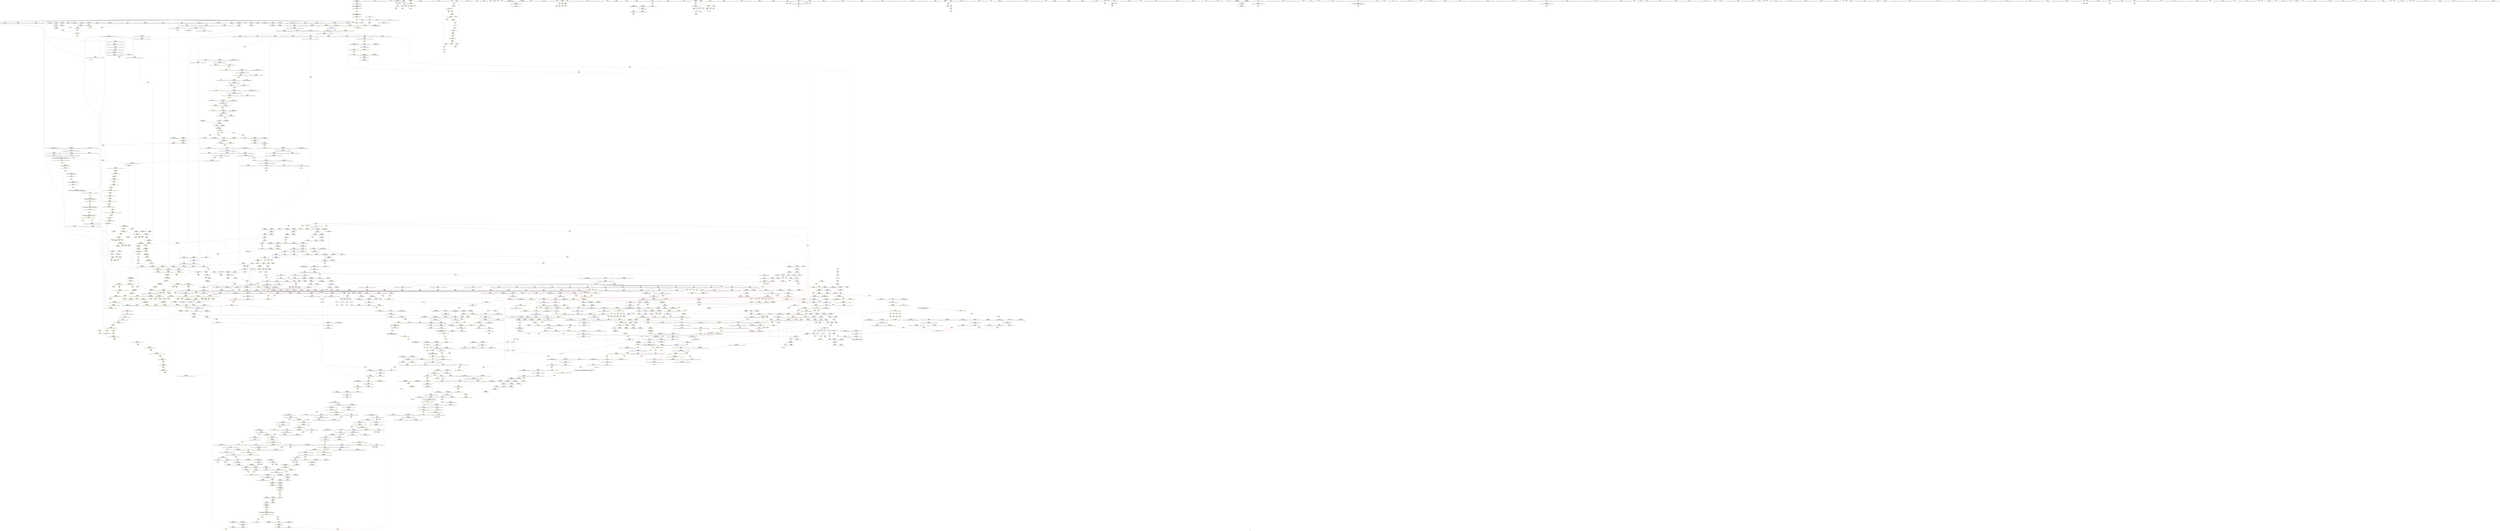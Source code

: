 digraph "SVFG" {
	label="SVFG";

	Node0x563590cbdc00 [shape=record,color=grey,label="{NodeID: 0\nNullPtr}"];
	Node0x563590cbdc00 -> Node0x563590d0bda0[style=solid];
	Node0x563590cbdc00 -> Node0x563590d0bea0[style=solid];
	Node0x563590cbdc00 -> Node0x563590d0bf70[style=solid];
	Node0x563590cbdc00 -> Node0x563590d0c040[style=solid];
	Node0x563590cbdc00 -> Node0x563590d0c110[style=solid];
	Node0x563590cbdc00 -> Node0x563590d0c1e0[style=solid];
	Node0x563590cbdc00 -> Node0x563590d0c2b0[style=solid];
	Node0x563590cbdc00 -> Node0x563590d0c380[style=solid];
	Node0x563590cbdc00 -> Node0x563590d0c450[style=solid];
	Node0x563590cbdc00 -> Node0x563590d0c520[style=solid];
	Node0x563590cbdc00 -> Node0x563590d0c5f0[style=solid];
	Node0x563590cbdc00 -> Node0x563590d0c6c0[style=solid];
	Node0x563590cbdc00 -> Node0x563590d0c790[style=solid];
	Node0x563590cbdc00 -> Node0x563590d0c860[style=solid];
	Node0x563590cbdc00 -> Node0x563590d0c930[style=solid];
	Node0x563590cbdc00 -> Node0x563590d0ca00[style=solid];
	Node0x563590cbdc00 -> Node0x563590d0cad0[style=solid];
	Node0x563590cbdc00 -> Node0x563590d0cba0[style=solid];
	Node0x563590cbdc00 -> Node0x563590d0cc70[style=solid];
	Node0x563590cbdc00 -> Node0x563590d0cd40[style=solid];
	Node0x563590cbdc00 -> Node0x563590d0ce10[style=solid];
	Node0x563590cbdc00 -> Node0x563590d124b0[style=solid];
	Node0x563590cbdc00 -> Node0x563590d13ba0[style=solid];
	Node0x563590cbdc00 -> Node0x563590d13c70[style=solid];
	Node0x563590cbdc00 -> Node0x563590d13d40[style=solid];
	Node0x563590cbdc00 -> Node0x563590d162a0[style=solid];
	Node0x563590cbdc00 -> Node0x563590d435f0[style=solid];
	Node0x563590cbdc00 -> Node0x5635906f5fe0[style=solid];
	Node0x563590cbdc00 -> Node0x563590d57c40[style=solid];
	Node0x563590cbdc00 -> Node0x563590d57f40[style=solid];
	Node0x563590db9730 [shape=record,color=yellow,style=double,label="{NodeID: 1882\nRETMU(32V_2)\npts\{130001 \}\nFun[_ZNSt6vectorIxSaIxEE17_M_realloc_insertIJxEEEvN9__gnu_cxx17__normal_iteratorIPxS1_EEDpOT_]|{<s0>56}}"];
	Node0x563590db9730:s0 -> Node0x563590dc1870[style=dashed,color=blue];
	Node0x563590d11f70 [shape=record,color=red,label="{NodeID: 775\n1693\<--1692\ndummyVal\<--offset_0\n_ZSt4copyISt13move_iteratorIPxES1_ET0_T_S4_S3_\n}"];
	Node0x563590d11f70 -> Node0x563590d395e0[style=solid];
	Node0x563590d29fb0 [shape=record,color=yellow,style=double,label="{NodeID: 1550\n289V_1 = ENCHI(MR_289V_0)\npts\{9930000 11060000 \}\nFun[_ZN9__gnu_cxx17__normal_iteratorIPxSt6vectorIxSaIxEEEC2ERKS1_]}"];
	Node0x563590d29fb0 -> Node0x563590d18730[style=dashed];
	Node0x563590d08930 [shape=record,color=purple,label="{NodeID: 443\n262\<--261\n_M_impl2\<--\n_ZNKSt6vectorIxSaIxEE4sizeEv\n}"];
	Node0x563590d47a30 [shape=record,color=yellow,style=double,label="{NodeID: 1218\nARet(735)\nCS[]}"];
	Node0x563590d47a30 -> Node0x563590d40bb0[style=solid];
	Node0x563590cfc630 [shape=record,color=green,label="{NodeID: 111\n585\<--586\n__p.addr\<--__p.addr_field_insensitive\n_ZNSt12_Vector_baseIxSaIxEE13_M_deallocateEPxm\n}"];
	Node0x563590cfc630 -> Node0x563590d21d80[style=solid];
	Node0x563590cfc630 -> Node0x563590d21e50[style=solid];
	Node0x563590cfc630 -> Node0x563590d14970[style=solid];
	Node0x563590dc1630 [shape=record,color=yellow,style=double,label="{NodeID: 1993\n28V_4 = CSCHI(MR_28V_1)\npts\{1333 \}\nCS[]}"];
	Node0x563590dc1630 -> Node0x563590d8fea0[style=dashed];
	Node0x563590d17a30 [shape=record,color=blue,label="{NodeID: 886\n1152\<--1145\n__alloc.addr\<--__alloc\n_ZSt34__uninitialized_move_if_noexcept_aIPxS0_SaIxEET0_T_S3_S2_RT1_\n}"];
	Node0x563590d17a30 -> Node0x563590d26290[style=dashed];
	Node0x563590d17a30 -> Node0x563590db3660[style=dashed];
	Node0x563590d31110 [shape=record,color=yellow,style=double,label="{NodeID: 1661\n272V_1 = ENCHI(MR_272V_0)\npts\{1228 \}\nFun[_ZSt3maxImERKT_S2_S2_]}"];
	Node0x563590d31110 -> Node0x563590d18180[style=dashed];
	Node0x563590d31110 -> Node0x563590d18250[style=dashed];
	Node0x563590d1e4a0 [shape=record,color=purple,label="{NodeID: 554\n1636\<--1635\n_M_current\<--this1\n_ZNKSt13move_iteratorIPxE4baseEv\n}"];
	Node0x563590d1e4a0 -> Node0x563590d29010[style=solid];
	Node0x563590d4eb10 [shape=record,color=yellow,style=double,label="{NodeID: 1329\nFPARM(103)\nFun[_ZNSt6vectorIxSaIxEED2Ev]}"];
	Node0x563590d4eb10 -> Node0x563590d12680[style=solid];
	Node0x563590d00ef0 [shape=record,color=green,label="{NodeID: 222\n1379\<--1380\n_ZSt18uninitialized_copyISt13move_iteratorIPxES1_ET0_T_S4_S3_\<--_ZSt18uninitialized_copyISt13move_iteratorIPxES1_ET0_T_S4_S3__field_insensitive\n}"];
	Node0x563590d3cd20 [shape=record,color=yellow,style=double,label="{NodeID: 997\nAPARM(11)\nCS[]|{<s0>17}}"];
	Node0x563590d3cd20:s0 -> Node0x563590d4b360[style=solid,color=red];
	Node0x563590db2740 [shape=record,color=yellow,style=double,label="{NodeID: 1772\nRETMU(134V_2)\npts\{469 \}\nFun[_ZNSaIxEC2Ev]}"];
	Node0x563590d23ed0 [shape=record,color=red,label="{NodeID: 665\n961\<--814\n\<--__new_start\n_ZNSt6vectorIxSaIxEE17_M_realloc_insertIJxEEEvN9__gnu_cxx17__normal_iteratorIPxS1_EEDpOT_\n}"];
	Node0x563590d23ed0 -> Node0x563590d16920[style=solid];
	Node0x563590d57940 [shape=record,color=grey,label="{NodeID: 1440\n213 = cmp(211, 212, )\n}"];
	Node0x563590d0f050 [shape=record,color=black,label="{NodeID: 333\n688\<--686\n\<--this1\n_ZNSt6vectorIxSaIxEE15_M_erase_at_endEPx\n}"];
	Node0x563590d0f050 -> Node0x563590d19ab0[style=solid];
	Node0x563590d0f050 -> Node0x563590d19b80[style=solid];
	Node0x563590d42750 [shape=record,color=yellow,style=double,label="{NodeID: 1108\nAPARM(1095)\nCS[]|{<s0>94}}"];
	Node0x563590d42750:s0 -> Node0x563590d4a370[style=solid,color=red];
	Node0x563590cf8320 [shape=record,color=green,label="{NodeID: 1\n7\<--1\n__dso_handle\<--dummyObj\nGlob }"];
	Node0x563590db9810 [shape=record,color=yellow,style=double,label="{NodeID: 1883\nRETMU(65V_2)\npts\{130002 \}\nFun[_ZNSt6vectorIxSaIxEE17_M_realloc_insertIJxEEEvN9__gnu_cxx17__normal_iteratorIPxS1_EEDpOT_]|{<s0>56}}"];
	Node0x563590db9810:s0 -> Node0x563590dc1950[style=dashed,color=blue];
	Node0x563590d12040 [shape=record,color=red,label="{NodeID: 776\n1696\<--1695\ndummyVal\<--offset_0\n_ZSt4copyISt13move_iteratorIPxES1_ET0_T_S4_S3_\n}"];
	Node0x563590d12040 -> Node0x563590d396b0[style=solid];
	Node0x563590d2a0c0 [shape=record,color=yellow,style=double,label="{NodeID: 1551\n284V_1 = ENCHI(MR_284V_0)\npts\{1281 \}\nFun[_ZN9__gnu_cxx17__normal_iteratorIPxSt6vectorIxSaIxEEEC2ERKS1_]}"];
	Node0x563590d2a0c0 -> Node0x563590d18590[style=dashed];
	Node0x563590d08a00 [shape=record,color=purple,label="{NodeID: 444\n263\<--261\n_M_start\<--\n_ZNKSt6vectorIxSaIxEE4sizeEv\n}"];
	Node0x563590d08a00 -> Node0x563590d20380[style=solid];
	Node0x563590d47ac0 [shape=record,color=yellow,style=double,label="{NodeID: 1219\nARet(748)\nCS[]}"];
	Node0x563590d47ac0 -> Node0x563590d15740[style=solid];
	Node0x563590cfc700 [shape=record,color=green,label="{NodeID: 112\n587\<--588\n__n.addr\<--__n.addr_field_insensitive\n_ZNSt12_Vector_baseIxSaIxEE13_M_deallocateEPxm\n}"];
	Node0x563590cfc700 -> Node0x563590d21f20[style=solid];
	Node0x563590cfc700 -> Node0x563590d14a40[style=solid];
	Node0x563590dc1790 [shape=record,color=yellow,style=double,label="{NodeID: 1994\n30V_3 = CSCHI(MR_30V_1)\npts\{130000 \}\nCS[]}"];
	Node0x563590dc1790 -> Node0x563590d903a0[style=dashed];
	Node0x563590d17b00 [shape=record,color=blue,label="{NodeID: 887\n1166\<--1163\ncoerce.dive\<--call\n_ZSt34__uninitialized_move_if_noexcept_aIPxS0_SaIxEET0_T_S3_S2_RT1_\n}"];
	Node0x563590d17b00 -> Node0x563590d26360[style=dashed];
	Node0x563590d17b00 -> Node0x563590db3820[style=dashed];
	Node0x563590da9620 [shape=record,color=yellow,style=double,label="{NodeID: 1662\n274V_1 = ENCHI(MR_274V_0)\npts\{1230 \}\nFun[_ZSt3maxImERKT_S2_S2_]}"];
	Node0x563590da9620 -> Node0x563590d17fe0[style=dashed];
	Node0x563590d1e570 [shape=record,color=purple,label="{NodeID: 555\n1649\<--1648\n_M_current\<--this1\n_ZNSt13move_iteratorIPxEC2ES0_\n}"];
	Node0x563590d1e570 -> Node0x563590d3a620[style=solid];
	Node0x563590d4ebd0 [shape=record,color=yellow,style=double,label="{NodeID: 1330\nFPARM(991)\nFun[_ZNSt6vectorIxSaIxEE3endEv]}"];
	Node0x563590d4ebd0 -> Node0x563590d16b90[style=solid];
	Node0x563590d00ff0 [shape=record,color=green,label="{NodeID: 223\n1384\<--1385\nretval\<--retval_field_insensitive\n_ZSt32__make_move_if_noexcept_iteratorIxSt13move_iteratorIPxEET0_PT_\n}"];
	Node0x563590d00ff0 -> Node0x563590d1cde0[style=solid];
	Node0x563590d00ff0 -> Node0x563590d44150[style=solid];
	Node0x563590d3cdf0 [shape=record,color=yellow,style=double,label="{NodeID: 998\nAPARM(219)\nCS[]|{<s0>17}}"];
	Node0x563590d3cdf0:s0 -> Node0x563590d4b420[style=solid,color=red];
	Node0x563590db2850 [shape=record,color=yellow,style=double,label="{NodeID: 1773\nRETMU(60V_1)\npts\{300 \}\nFun[_ZN9__gnu_cxx13new_allocatorIxE9constructIxJxEEEvPT_DpOT0_]}"];
	Node0x563590d23fa0 [shape=record,color=red,label="{NodeID: 666\n971\<--814\n\<--__new_start\n_ZNSt6vectorIxSaIxEE17_M_realloc_insertIJxEEEvN9__gnu_cxx17__normal_iteratorIPxS1_EEDpOT_\n}"];
	Node0x563590d23fa0 -> Node0x563590d1e8b0[style=solid];
	Node0x563590d57ac0 [shape=record,color=grey,label="{NodeID: 1441\n335 = cmp(331, 332, )\n}"];
	Node0x563590d0f120 [shape=record,color=black,label="{NodeID: 334\n692\<--686\n\<--this1\n_ZNSt6vectorIxSaIxEE15_M_erase_at_endEPx\n}"];
	Node0x563590d0f120 -> Node0x563590d40530[style=solid];
	Node0x563590d42820 [shape=record,color=yellow,style=double,label="{NodeID: 1109\nAPARM(1105)\nCS[]|{<s0>95}}"];
	Node0x563590d42820:s0 -> Node0x563590d4bba0[style=solid,color=red];
	Node0x563590cf8660 [shape=record,color=green,label="{NodeID: 2\n15\<--1\n\<--dummyObj\nCan only get source location for instruction, argument, global var or function.}"];
	Node0x563590db98f0 [shape=record,color=yellow,style=double,label="{NodeID: 1884\nRETMU(253V_2)\npts\{8030000 \}\nFun[_ZNSt6vectorIxSaIxEE17_M_realloc_insertIJxEEEvN9__gnu_cxx17__normal_iteratorIPxS1_EEDpOT_]}"];
	Node0x563590d12110 [shape=record,color=red,label="{NodeID: 777\n1699\<--1698\ndummyVal\<--offset_0\n_ZNSt11__copy_moveILb1ELb1ESt26random_access_iterator_tagE8__copy_mIxEEPT_PKS3_S6_S4_\n}"];
	Node0x563590d12110 -> Node0x563590d3a210[style=solid];
	Node0x563590d2a1a0 [shape=record,color=yellow,style=double,label="{NodeID: 1552\n157V_1 = ENCHI(MR_157V_0)\npts\{1633 \}\nFun[_ZNKSt13move_iteratorIPxE4baseEv]}"];
	Node0x563590d2a1a0 -> Node0x563590d3a3b0[style=dashed];
	Node0x563590d08ad0 [shape=record,color=purple,label="{NodeID: 445\n282\<--281\n_M_impl\<--\n_ZNSt6vectorIxSaIxEEixEm\n}"];
	Node0x563590d47b50 [shape=record,color=yellow,style=double,label="{NodeID: 1220\nARet(754)\nCS[]}"];
	Node0x563590d47b50 -> Node0x563590d40fc0[style=solid];
	Node0x563590cfc7d0 [shape=record,color=green,label="{NodeID: 113\n601\<--602\n_ZNSt16allocator_traitsISaIxEE10deallocateERS0_Pxm\<--_ZNSt16allocator_traitsISaIxEE10deallocateERS0_Pxm_field_insensitive\n}"];
	Node0x563590dc1870 [shape=record,color=yellow,style=double,label="{NodeID: 1995\n32V_4 = CSCHI(MR_32V_1)\npts\{130001 \}\nCS[]}"];
	Node0x563590dc1870 -> Node0x563590d908a0[style=dashed];
	Node0x563590d17bd0 [shape=record,color=blue,label="{NodeID: 888\n1170\<--1169\ncoerce.dive3\<--call2\n_ZSt34__uninitialized_move_if_noexcept_aIPxS0_SaIxEET0_T_S3_S2_RT1_\n}"];
	Node0x563590d17bd0 -> Node0x563590d26430[style=dashed];
	Node0x563590d17bd0 -> Node0x563590db3900[style=dashed];
	Node0x563590da96d0 [shape=record,color=yellow,style=double,label="{NodeID: 1663\n276V_1 = ENCHI(MR_276V_0)\npts\{1232 \}\nFun[_ZSt3maxImERKT_S2_S2_]}"];
	Node0x563590da96d0 -> Node0x563590d180b0[style=dashed];
	Node0x563590d1e640 [shape=record,color=purple,label="{NodeID: 556\n286\<--284\nadd.ptr\<--\n_ZNSt6vectorIxSaIxEEixEm\n}"];
	Node0x563590d1e640 -> Node0x563590d0e010[style=solid];
	Node0x563590d4ec90 [shape=record,color=yellow,style=double,label="{NodeID: 1331\nFPARM(1474)\nFun[_ZSt4copyISt13move_iteratorIPxES1_ET0_T_S4_S3_]}"];
	Node0x563590d4ec90 -> Node0x563590d39370[style=solid];
	Node0x563590d010c0 [shape=record,color=green,label="{NodeID: 224\n1386\<--1387\n__i.addr\<--__i.addr_field_insensitive\n_ZSt32__make_move_if_noexcept_iteratorIxSt13move_iteratorIPxEET0_PT_\n}"];
	Node0x563590d010c0 -> Node0x563590d27950[style=solid];
	Node0x563590d010c0 -> Node0x563590d190f0[style=solid];
	Node0x563590d3cec0 [shape=record,color=yellow,style=double,label="{NodeID: 999\nAPARM(230)\nCS[]|{<s0>18}}"];
	Node0x563590d3cec0:s0 -> Node0x5635907003a0[style=solid,color=red];
	Node0x563590db2960 [shape=record,color=yellow,style=double,label="{NodeID: 1774\nRETMU(68V_2)\npts\{1012 \}\nFun[_ZN9__gnu_cxx13new_allocatorIxE9constructIxJxEEEvPT_DpOT0_]}"];
	Node0x563590d24070 [shape=record,color=red,label="{NodeID: 667\n874\<--816\n\<--__new_finish\n_ZNSt6vectorIxSaIxEE17_M_realloc_insertIJxEEEvN9__gnu_cxx17__normal_iteratorIPxS1_EEDpOT_\n}"];
	Node0x563590d24070 -> Node0x563590d1abc0[style=solid];
	Node0x563590d57c40 [shape=record,color=grey,label="{NodeID: 1442\n594 = cmp(593, 3, )\n}"];
	Node0x563590d0f1f0 [shape=record,color=black,label="{NodeID: 335\n696\<--686\n\<--this1\n_ZNSt6vectorIxSaIxEE15_M_erase_at_endEPx\n}"];
	Node0x563590d0f1f0 -> Node0x563590d19c50[style=solid];
	Node0x563590d0f1f0 -> Node0x563590d19d20[style=solid];
	Node0x563590d428f0 [shape=record,color=yellow,style=double,label="{NodeID: 1110\nAPARM(1113)\nCS[]|{<s0>95}}"];
	Node0x563590d428f0:s0 -> Node0x563590d4bcc0[style=solid,color=red];
	Node0x563590cf8720 [shape=record,color=green,label="{NodeID: 3\n17\<--1\n.str\<--dummyObj\nGlob }"];
	Node0x563590db99d0 [shape=record,color=yellow,style=double,label="{NodeID: 1885\nRETMU(255V_2)\npts\{8130000 \}\nFun[_ZNSt6vectorIxSaIxEE17_M_realloc_insertIJxEEEvN9__gnu_cxx17__normal_iteratorIPxS1_EEDpOT_]}"];
	Node0x563590d121e0 [shape=record,color=blue,label="{NodeID: 778\n14\<--15\nans\<--\nGlob }"];
	Node0x563590d121e0 -> Node0x563590d2c660[style=dashed];
	Node0x563590d2a2b0 [shape=record,color=yellow,style=double,label="{NodeID: 1553\n159V_1 = ENCHI(MR_159V_0)\npts\{15390000 \}\nFun[_ZNKSt13move_iteratorIPxE4baseEv]}"];
	Node0x563590d2a2b0 -> Node0x563590d29010[style=dashed];
	Node0x563590d2a2b0 -> Node0x563590db1ce0[style=dashed];
	Node0x563590d08ba0 [shape=record,color=purple,label="{NodeID: 446\n283\<--281\n_M_start\<--\n_ZNSt6vectorIxSaIxEEixEm\n}"];
	Node0x563590d08ba0 -> Node0x563590d205f0[style=solid];
	Node0x563590d47be0 [shape=record,color=yellow,style=double,label="{NodeID: 1221\nARet(786)\nCS[]}"];
	Node0x563590d47be0 -> Node0x563590d41300[style=solid];
	Node0x563590cfc8d0 [shape=record,color=green,label="{NodeID: 114\n607\<--608\nthis.addr\<--this.addr_field_insensitive\n_ZNSt12_Vector_baseIxSaIxEE12_Vector_implD2Ev\n}"];
	Node0x563590cfc8d0 -> Node0x563590d21ff0[style=solid];
	Node0x563590cfc8d0 -> Node0x563590d14b10[style=solid];
	Node0x563590dc1950 [shape=record,color=yellow,style=double,label="{NodeID: 1996\n65V_3 = CSCHI(MR_65V_1)\npts\{130002 \}\nCS[]}"];
	Node0x563590dc1950 -> Node0x563590d90da0[style=dashed];
	Node0x563590d17ca0 [shape=record,color=blue,label="{NodeID: 889\n1184\<--1183\nthis.addr\<--this\n_ZNK9__gnu_cxx17__normal_iteratorIPxSt6vectorIxSaIxEEE4baseEv\n}"];
	Node0x563590d17ca0 -> Node0x563590d26500[style=dashed];
	Node0x563590d17ca0 -> Node0x563590daf540[style=dashed];
	Node0x563590da9780 [shape=record,color=yellow,style=double,label="{NodeID: 1664\n138V_1 = ENCHI(MR_138V_0)\npts\{506 \}\nFun[_ZNSt12_Vector_baseIxSaIxEE19_M_get_Tp_allocatorEv]}"];
	Node0x563590da9780 -> Node0x563590d14220[style=dashed];
	Node0x563590d1e710 [shape=record,color=purple,label="{NodeID: 557\n854\<--852\nadd.ptr\<--\n_ZNSt6vectorIxSaIxEE17_M_realloc_insertIJxEEEvN9__gnu_cxx17__normal_iteratorIPxS1_EEDpOT_\n}"];
	Node0x563590d1e710 -> Node0x563590d407a0[style=solid];
	Node0x563590d4ed80 [shape=record,color=yellow,style=double,label="{NodeID: 1332\nFPARM(1475)\nFun[_ZSt4copyISt13move_iteratorIPxES1_ET0_T_S4_S3_]}"];
	Node0x563590d4ed80 -> Node0x563590d39440[style=solid];
	Node0x563590d01190 [shape=record,color=green,label="{NodeID: 225\n1391\<--1392\n_ZNSt13move_iteratorIPxEC2ES0_\<--_ZNSt13move_iteratorIPxEC2ES0__field_insensitive\n}"];
	Node0x563590d3cf90 [shape=record,color=yellow,style=double,label="{NodeID: 1000\nAPARM(234)\nCS[]|{<s0>18}}"];
	Node0x563590d3cf90:s0 -> Node0x563590d49a10[style=solid,color=red];
	Node0x563590db2a40 [shape=record,color=yellow,style=double,label="{NodeID: 1775\nRETMU(70V_2)\npts\{1014 \}\nFun[_ZN9__gnu_cxx13new_allocatorIxE9constructIxJxEEEvPT_DpOT0_]}"];
	Node0x563590d24140 [shape=record,color=red,label="{NodeID: 668\n883\<--816\n\<--__new_finish\n_ZNSt6vectorIxSaIxEE17_M_realloc_insertIJxEEEvN9__gnu_cxx17__normal_iteratorIPxS1_EEDpOT_\n}"];
	Node0x563590d24140 -> Node0x563590d3f5c0[style=solid];
	Node0x563590d57dc0 [shape=record,color=grey,label="{NodeID: 1443\n1239 = cmp(1236, 1238, )\n}"];
	Node0x563590d0f2c0 [shape=record,color=black,label="{NodeID: 336\n717\<--716\n\<--this1\n_ZNSt6vectorIxSaIxEE12emplace_backIJxEEEvDpOT_\n}"];
	Node0x563590d0f2c0 -> Node0x563590d19f90[style=solid];
	Node0x563590d0f2c0 -> Node0x563590d1a060[style=solid];
	Node0x563590d429c0 [shape=record,color=yellow,style=double,label="{NodeID: 1111\nAPARM(1132)\nCS[]|{<s0>96}}"];
	Node0x563590d429c0:s0 -> Node0x563590d4d490[style=solid,color=red];
	Node0x563590cf87e0 [shape=record,color=green,label="{NodeID: 4\n19\<--1\n.str.3\<--dummyObj\nGlob }"];
	Node0x563590db9ab0 [shape=record,color=yellow,style=double,label="{NodeID: 1886\nRETMU(159V_2)\npts\{15390000 \}\nFun[_ZSt12__miter_baseIPxEDTcl12__miter_basecldtfp_4baseEEESt13move_iteratorIT_E]}"];
	Node0x563590d122b0 [shape=record,color=blue,label="{NodeID: 779\n1670\<--33\nllvm.global_ctors_0\<--\nGlob }"];
	Node0x563590d2a390 [shape=record,color=yellow,style=double,label="{NodeID: 1554\n60V_1 = ENCHI(MR_60V_0)\npts\{300 \}\nFun[_ZNSt6vectorIxSaIxEE9push_backEOx]}"];
	Node0x563590d2a390 -> Node0x563590db1dc0[style=dashed];
	Node0x563590d2a390 -> Node0x563590dbd050[style=dashed];
	Node0x563590d08c70 [shape=record,color=purple,label="{NodeID: 447\n389\<--388\n_M_impl\<--\n_ZNSt6vectorIxSaIxEE5clearEv\n}"];
	Node0x563590d47c70 [shape=record,color=yellow,style=double,label="{NodeID: 1222\nARet(921)\nCS[]}"];
	Node0x563590d47c70 -> Node0x563590d3c9e0[style=solid];
	Node0x563590d01570 [shape=record,color=green,label="{NodeID: 115\n613\<--614\n_ZNSaIxED2Ev\<--_ZNSaIxED2Ev_field_insensitive\n}"];
	Node0x563590dc1a30 [shape=record,color=yellow,style=double,label="{NodeID: 1997\n28V_2 = CSCHI(MR_28V_1)\npts\{1333 \}\nCS[]}"];
	Node0x563590dc1a30 -> Node0x563590db3090[style=dashed];
	Node0x563590d17d70 [shape=record,color=blue,label="{NodeID: 890\n1193\<--1191\n__a.addr\<--__a\n_ZNSt16allocator_traitsISaIxEE7destroyIxEEvRS0_PT_\n}"];
	Node0x563590d17d70 -> Node0x563590d265d0[style=dashed];
	Node0x563590d17d70 -> Node0x563590dafe40[style=dashed];
	Node0x563590da9860 [shape=record,color=yellow,style=double,label="{NodeID: 1665\n204V_1 = ENCHI(MR_204V_0)\npts\{681 \}\nFun[_ZNSt6vectorIxSaIxEE15_M_erase_at_endEPx]}"];
	Node0x563590da9860 -> Node0x563590d15260[style=dashed];
	Node0x563590d1e7e0 [shape=record,color=purple,label="{NodeID: 558\n905\<--903\nadd.ptr18\<--\n_ZNSt6vectorIxSaIxEE17_M_realloc_insertIJxEEEvN9__gnu_cxx17__normal_iteratorIPxS1_EEDpOT_\n}"];
	Node0x563590d1e7e0 -> Node0x563590d3abd0[style=solid];
	Node0x563590d4ee70 [shape=record,color=yellow,style=double,label="{NodeID: 1333\nFPARM(1476)\nFun[_ZSt4copyISt13move_iteratorIPxES1_ET0_T_S4_S3_]}"];
	Node0x563590d4ee70 -> Node0x563590d39510[style=solid];
	Node0x563590d01290 [shape=record,color=green,label="{NodeID: 226\n1400\<--1401\n__first\<--__first_field_insensitive\n_ZSt18uninitialized_copyISt13move_iteratorIPxES1_ET0_T_S4_S3_\n}"];
	Node0x563590d01290 -> Node0x563590d06680[style=solid];
	Node0x563590d01290 -> Node0x563590d1ceb0[style=solid];
	Node0x563590d3d060 [shape=record,color=yellow,style=double,label="{NodeID: 1001\nAPARM(232)\nCS[]|{<s0>18}}"];
	Node0x563590d3d060:s0 -> Node0x563590d49b60[style=solid,color=red];
	Node0x563590db2b20 [shape=record,color=yellow,style=double,label="{NodeID: 1776\nRETMU(72V_2)\npts\{1016 \}\nFun[_ZN9__gnu_cxx13new_allocatorIxE9constructIxJxEEEvPT_DpOT0_]}"];
	Node0x563590d24210 [shape=record,color=red,label="{NodeID: 669\n897\<--816\n\<--__new_finish\n_ZNSt6vectorIxSaIxEE17_M_realloc_insertIJxEEEvN9__gnu_cxx17__normal_iteratorIPxS1_EEDpOT_\n}"];
	Node0x563590d24210 -> Node0x563590d57f40[style=solid];
	Node0x563590d57f40 [shape=record,color=grey,label="{NodeID: 1444\n898 = cmp(897, 3, )\n}"];
	Node0x563590d0f390 [shape=record,color=black,label="{NodeID: 337\n721\<--716\n\<--this1\n_ZNSt6vectorIxSaIxEE12emplace_backIJxEEEvDpOT_\n}"];
	Node0x563590d0f390 -> Node0x563590d1a130[style=solid];
	Node0x563590d0f390 -> Node0x563590d1a200[style=solid];
	Node0x563590d42a90 [shape=record,color=yellow,style=double,label="{NodeID: 1112\nAPARM(1133)\nCS[]|{<s0>96}}"];
	Node0x563590d42a90:s0 -> Node0x563590d4d550[style=solid,color=red];
	Node0x563590cf8c40 [shape=record,color=green,label="{NodeID: 5\n21\<--1\nstdin\<--dummyObj\nGlob }"];
	Node0x563590db9bc0 [shape=record,color=yellow,style=double,label="{NodeID: 1887\nRETMU(77V_1)\npts\{1036 \}\nFun[_ZSt3maxImERKT_S2_S2_]}"];
	Node0x563590d123b0 [shape=record,color=blue,label="{NodeID: 780\n1671\<--34\nllvm.global_ctors_1\<--_GLOBAL__sub_I_SergeyRogulenko_1_0.cpp\nGlob }"];
	Node0x563590d2a4a0 [shape=record,color=yellow,style=double,label="{NodeID: 1555\n120V_1 = ENCHI(MR_120V_0)\npts\{402 \}\nFun[_ZNSt6vectorIxSaIxEE9push_backEOx]}"];
	Node0x563590d2a4a0 -> Node0x563590d13860[style=dashed];
	Node0x563590d08d40 [shape=record,color=purple,label="{NodeID: 448\n390\<--388\n_M_start\<--\n_ZNSt6vectorIxSaIxEE5clearEv\n}"];
	Node0x563590d08d40 -> Node0x563590d20ee0[style=solid];
	Node0x563590d47d00 [shape=record,color=yellow,style=double,label="{NodeID: 1223\nARet(941)\nCS[]}"];
	Node0x563590d47d00 -> Node0x563590d41710[style=solid];
	Node0x563590d01670 [shape=record,color=green,label="{NodeID: 116\n620\<--621\n__a.addr\<--__a.addr_field_insensitive\n_ZNSt16allocator_traitsISaIxEE10deallocateERS0_Pxm\n}"];
	Node0x563590d01670 -> Node0x563590d220c0[style=solid];
	Node0x563590d01670 -> Node0x563590d14be0[style=solid];
	Node0x563590dc1b90 [shape=record,color=yellow,style=double,label="{NodeID: 1998\n2V_2 = CSCHI(MR_2V_1)\npts\{130000 130001 130002 \}\nCS[]}"];
	Node0x563590dc1b90 -> Node0x563590d934b0[style=dashed];
	Node0x563590d17e40 [shape=record,color=blue,label="{NodeID: 891\n1195\<--1192\n__p.addr\<--__p\n_ZNSt16allocator_traitsISaIxEE7destroyIxEEvRS0_PT_\n}"];
	Node0x563590d17e40 -> Node0x563590d266a0[style=dashed];
	Node0x563590d17e40 -> Node0x563590daff50[style=dashed];
	Node0x563590da9970 [shape=record,color=yellow,style=double,label="{NodeID: 1666\n206V_1 = ENCHI(MR_206V_0)\npts\{683 \}\nFun[_ZNSt6vectorIxSaIxEE15_M_erase_at_endEPx]}"];
	Node0x563590da9970 -> Node0x563590d15330[style=dashed];
	Node0x563590d1e8b0 [shape=record,color=purple,label="{NodeID: 559\n973\<--971\nadd.ptr39\<--\n_ZNSt6vectorIxSaIxEE17_M_realloc_insertIJxEEEvN9__gnu_cxx17__normal_iteratorIPxS1_EEDpOT_\n}"];
	Node0x563590d1e8b0 -> Node0x563590d16ac0[style=solid];
	Node0x563590d4ef60 [shape=record,color=yellow,style=double,label="{NodeID: 1334\nFPARM(85)\nFun[_ZNSt6vectorIxSaIxEEC2Ev]}"];
	Node0x563590d4ef60 -> Node0x563590d125b0[style=solid];
	Node0x563590d01360 [shape=record,color=green,label="{NodeID: 227\n1402\<--1403\n__last\<--__last_field_insensitive\n_ZSt18uninitialized_copyISt13move_iteratorIPxES1_ET0_T_S4_S3_\n}"];
	Node0x563590d01360 -> Node0x563590d06750[style=solid];
	Node0x563590d01360 -> Node0x563590d1cf80[style=solid];
	Node0x563590d3d130 [shape=record,color=yellow,style=double,label="{NodeID: 1002\nAPARM(239)\nCS[]|{<s0>19}}"];
	Node0x563590d3d130:s0 -> Node0x5635907003a0[style=solid,color=red];
	Node0x563590db2c00 [shape=record,color=yellow,style=double,label="{NodeID: 1777\nRETMU(28V_2)\npts\{1333 \}\nFun[_ZN9__gnu_cxx13new_allocatorIxE9constructIxJxEEEvPT_DpOT0_]|{<s0>58}}"];
	Node0x563590db2c00:s0 -> Node0x563590dc1a30[style=dashed,color=blue];
	Node0x563590d242e0 [shape=record,color=red,label="{NodeID: 670\n919\<--816\n\<--__new_finish\n_ZNSt6vectorIxSaIxEE17_M_realloc_insertIJxEEEvN9__gnu_cxx17__normal_iteratorIPxS1_EEDpOT_\n}"];
	Node0x563590d242e0 -> Node0x563590d3c910[style=solid];
	Node0x563590d580c0 [shape=record,color=grey,label="{NodeID: 1445\n153 = cmp(151, 154, )\n}"];
	Node0x563590d0f460 [shape=record,color=black,label="{NodeID: 338\n727\<--716\n\<--this1\n_ZNSt6vectorIxSaIxEE12emplace_backIJxEEEvDpOT_\n}"];
	Node0x563590d0f460 -> Node0x563590d1a2d0[style=solid];
	Node0x563590d42b60 [shape=record,color=yellow,style=double,label="{NodeID: 1113\nAPARM(1162)\nCS[]|{<s0>97}}"];
	Node0x563590d42b60:s0 -> Node0x563590d4a670[style=solid,color=red];
	Node0x563590cf8d00 [shape=record,color=green,label="{NodeID: 6\n22\<--1\n.str.4\<--dummyObj\nGlob }"];
	Node0x563590db9cd0 [shape=record,color=yellow,style=double,label="{NodeID: 1888\nRETMU(83V_1)\npts\{1042 \}\nFun[_ZSt3maxImERKT_S2_S2_]}"];
	Node0x563590d124b0 [shape=record,color=blue, style = dotted,label="{NodeID: 781\n1672\<--3\nllvm.global_ctors_2\<--dummyVal\nGlob }"];
	Node0x563590d2a580 [shape=record,color=yellow,style=double,label="{NodeID: 1556\n122V_1 = ENCHI(MR_122V_0)\npts\{404 \}\nFun[_ZNSt6vectorIxSaIxEE9push_backEOx]}"];
	Node0x563590d2a580 -> Node0x563590d13930[style=dashed];
	Node0x563590d08e10 [shape=record,color=purple,label="{NodeID: 449\n428\<--427\n_M_impl\<--this1\n_ZNSt12_Vector_baseIxSaIxEEC2Ev\n}"];
	Node0x563590d08e10 -> Node0x563590d3e990[style=solid];
	Node0x563590d47d90 [shape=record,color=yellow,style=double,label="{NodeID: 1224\nARet(896)\nCS[]}"];
	Node0x563590d01740 [shape=record,color=green,label="{NodeID: 117\n622\<--623\n__p.addr\<--__p.addr_field_insensitive\n_ZNSt16allocator_traitsISaIxEE10deallocateERS0_Pxm\n}"];
	Node0x563590d01740 -> Node0x563590d22190[style=solid];
	Node0x563590d01740 -> Node0x563590d14cb0[style=solid];
	Node0x563590dc1cf0 [shape=record,color=yellow,style=double,label="{NodeID: 1999\n259V_2 = CSCHI(MR_259V_1)\npts\{9930000 \}\nCS[]}"];
	Node0x563590dc1cf0 -> Node0x563590d24f10[style=dashed];
	Node0x563590dc1cf0 -> Node0x563590db5d30[style=dashed];
	Node0x563590d17f10 [shape=record,color=blue,label="{NodeID: 892\n1210\<--1209\nthis.addr\<--this\n_ZNKSt6vectorIxSaIxEE8max_sizeEv\n}"];
	Node0x563590d17f10 -> Node0x563590d26770[style=dashed];
	Node0x563590d17f10 -> Node0x563590db4980[style=dashed];
	Node0x563590da9a50 [shape=record,color=yellow,style=double,label="{NodeID: 1667\n32V_1 = ENCHI(MR_32V_0)\npts\{130001 \}\nFun[_ZNSt6vectorIxSaIxEE15_M_erase_at_endEPx]}"];
	Node0x563590da9a50 -> Node0x563590d228e0[style=dashed];
	Node0x563590da9a50 -> Node0x563590d15400[style=dashed];
	Node0x563590d1e980 [shape=record,color=purple,label="{NodeID: 560\n1616\<--1614\nadd.ptr\<--\n_ZNSt11__copy_moveILb1ELb1ESt26random_access_iterator_tagE8__copy_mIxEEPT_PKS3_S6_S4_\n}"];
	Node0x563590d1e980 -> Node0x563590d07930[style=solid];
	Node0x563590d4f050 [shape=record,color=yellow,style=double,label="{NodeID: 1335\nFPARM(1309)\nFun[_ZN9__gnu_cxx13new_allocatorIxE8allocateEmPKv]}"];
	Node0x563590d4f050 -> Node0x563590d189a0[style=solid];
	Node0x563590d01430 [shape=record,color=green,label="{NodeID: 228\n1404\<--1405\n__result.addr\<--__result.addr_field_insensitive\n_ZSt18uninitialized_copyISt13move_iteratorIPxES1_ET0_T_S4_S3_\n}"];
	Node0x563590d01430 -> Node0x563590d27af0[style=solid];
	Node0x563590d01430 -> Node0x563590d19360[style=solid];
	Node0x563590d3d200 [shape=record,color=yellow,style=double,label="{NodeID: 1003\nAPARM(243)\nCS[]|{<s0>19}}"];
	Node0x563590d3d200:s0 -> Node0x563590d49a10[style=solid,color=red];
	Node0x563590db2ce0 [shape=record,color=yellow,style=double,label="{NodeID: 1778\nRETMU(60V_1)\npts\{300 \}\nFun[_ZNSt16allocator_traitsISaIxEE9constructIxJxEEEvRS0_PT_DpOT0_]}"];
	Node0x563590d243b0 [shape=record,color=red,label="{NodeID: 671\n966\<--816\n\<--__new_finish\n_ZNSt6vectorIxSaIxEE17_M_realloc_insertIJxEEEvN9__gnu_cxx17__normal_iteratorIPxS1_EEDpOT_\n}"];
	Node0x563590d243b0 -> Node0x563590d169f0[style=solid];
	Node0x563590d58240 [shape=record,color=grey,label="{NodeID: 1446\n164 = cmp(162, 154, )\n}"];
	Node0x563590d0f530 [shape=record,color=black,label="{NodeID: 339\n730\<--716\n\<--this1\n_ZNSt6vectorIxSaIxEE12emplace_backIJxEEEvDpOT_\n}"];
	Node0x563590d0f530 -> Node0x563590d1a3a0[style=solid];
	Node0x563590d0f530 -> Node0x563590d1a470[style=solid];
	Node0x563590d42c30 [shape=record,color=yellow,style=double,label="{NodeID: 1114\nAPARM(1168)\nCS[]|{<s0>98}}"];
	Node0x563590d42c30:s0 -> Node0x563590d4a670[style=solid,color=red];
	Node0x563590cf8dc0 [shape=record,color=green,label="{NodeID: 7\n24\<--1\n.str.5\<--dummyObj\nGlob }"];
	Node0x563590db9db0 [shape=record,color=yellow,style=double,label="{NodeID: 1889\nRETMU(272V_3)\npts\{1228 \}\nFun[_ZSt3maxImERKT_S2_S2_]}"];
	Node0x563590d125b0 [shape=record,color=blue,label="{NodeID: 782\n86\<--85\nthis.addr\<--this\n_ZNSt6vectorIxSaIxEEC2Ev\n}"];
	Node0x563590d125b0 -> Node0x563590d1ed90[style=dashed];
	Node0x563590d125b0 -> Node0x563590db6380[style=dashed];
	Node0x563590d2a660 [shape=record,color=yellow,style=double,label="{NodeID: 1557\n124V_1 = ENCHI(MR_124V_0)\npts\{1333 130000 130001 130002 \}\nFun[_ZNSt6vectorIxSaIxEE9push_backEOx]}"];
	Node0x563590d2a660 -> Node0x563590dbd1b0[style=dashed];
	Node0x563590d08ee0 [shape=record,color=purple,label="{NodeID: 450\n459\<--454\n_M_start\<--this1\n_ZNSt12_Vector_baseIxSaIxEE12_Vector_implC2Ev\n}"];
	Node0x563590d08ee0 -> Node0x563590d13ba0[style=solid];
	Node0x563590d47e20 [shape=record,color=yellow,style=double,label="{NodeID: 1225\nARet(1025)\nCS[]}"];
	Node0x563590d47e20 -> Node0x563590d25250[style=solid];
	Node0x563590d01810 [shape=record,color=green,label="{NodeID: 118\n624\<--625\n__n.addr\<--__n.addr_field_insensitive\n_ZNSt16allocator_traitsISaIxEE10deallocateERS0_Pxm\n}"];
	Node0x563590d01810 -> Node0x563590d22260[style=solid];
	Node0x563590d01810 -> Node0x563590d14d80[style=solid];
	Node0x563590dc1e50 [shape=record,color=yellow,style=double,label="{NodeID: 2000\n95V_2 = CSCHI(MR_95V_1)\npts\{11060000 \}\nCS[]}"];
	Node0x563590dc1e50 -> Node0x563590d25ce0[style=dashed];
	Node0x563590dc1e50 -> Node0x563590db8170[style=dashed];
	Node0x563590d17fe0 [shape=record,color=blue,label="{NodeID: 893\n1229\<--1225\n__a.addr\<--__a\n_ZSt3maxImERKT_S2_S2_\n}"];
	Node0x563590d17fe0 -> Node0x563590d26910[style=dashed];
	Node0x563590d17fe0 -> Node0x563590d269e0[style=dashed];
	Node0x563590d17fe0 -> Node0x563590db9e90[style=dashed];
	Node0x563590da9b30 [shape=record,color=yellow,style=double,label="{NodeID: 1668\n60V_1 = ENCHI(MR_60V_0)\npts\{300 \}\nFun[_ZNSt6vectorIxSaIxEE17_M_realloc_insertIJxEEEvN9__gnu_cxx17__normal_iteratorIPxS1_EEDpOT_]}"];
	Node0x563590da9b30 -> Node0x563590db8d60[style=dashed];
	Node0x563590da9b30 -> Node0x563590dbd6e0[style=dashed];
	Node0x563590d1ea50 [shape=record,color=red,label="{NodeID: 561\n171\<--14\n\<--ans\n_Z5checkx\n}"];
	Node0x563590d1ea50 -> Node0x563590d56bc0[style=solid];
	Node0x563590d4f140 [shape=record,color=yellow,style=double,label="{NodeID: 1336\nFPARM(1310)\nFun[_ZN9__gnu_cxx13new_allocatorIxE8allocateEmPKv]}"];
	Node0x563590d4f140 -> Node0x563590d18a70[style=solid];
	Node0x563590d098d0 [shape=record,color=green,label="{NodeID: 229\n1406\<--1407\n__assignable\<--__assignable_field_insensitive\n_ZSt18uninitialized_copyISt13move_iteratorIPxES1_ET0_T_S4_S3_\n}"];
	Node0x563590d098d0 -> Node0x563590d19430[style=solid];
	Node0x563590d3d2d0 [shape=record,color=yellow,style=double,label="{NodeID: 1004\nAPARM(241)\nCS[]|{<s0>19}}"];
	Node0x563590d3d2d0:s0 -> Node0x563590d49b60[style=solid,color=red];
	Node0x563590db2df0 [shape=record,color=yellow,style=double,label="{NodeID: 1779\nRETMU(223V_2)\npts\{774 \}\nFun[_ZNSt16allocator_traitsISaIxEE9constructIxJxEEEvRS0_PT_DpOT0_]}"];
	Node0x563590d24480 [shape=record,color=red,label="{NodeID: 672\n895\<--818\nexn\<--exn.slot\n_ZNSt6vectorIxSaIxEE17_M_realloc_insertIJxEEEvN9__gnu_cxx17__normal_iteratorIPxS1_EEDpOT_\n}"];
	Node0x563590d24480 -> Node0x563590d417e0[style=solid];
	Node0x563590d583c0 [shape=record,color=grey,label="{NodeID: 1447\n159 = cmp(157, 154, )\n}"];
	Node0x563590d0f600 [shape=record,color=black,label="{NodeID: 340\n741\<--716\n\<--this1\n_ZNSt6vectorIxSaIxEE12emplace_backIJxEEEvDpOT_\n}"];
	Node0x563590d0f600 -> Node0x563590d1a540[style=solid];
	Node0x563590d0f600 -> Node0x563590d1a610[style=solid];
	Node0x563590d42d00 [shape=record,color=yellow,style=double,label="{NodeID: 1115\nAPARM(1175)\nCS[]|{<s0>99}}"];
	Node0x563590d42d00:s0 -> Node0x563590d4fec0[style=solid,color=red];
	Node0x563590cf8e80 [shape=record,color=green,label="{NodeID: 8\n26\<--1\nstdout\<--dummyObj\nGlob }"];
	Node0x563590db9e90 [shape=record,color=yellow,style=double,label="{NodeID: 1890\nRETMU(274V_2)\npts\{1230 \}\nFun[_ZSt3maxImERKT_S2_S2_]}"];
	Node0x563590d12680 [shape=record,color=blue,label="{NodeID: 783\n104\<--103\nthis.addr\<--this\n_ZNSt6vectorIxSaIxEED2Ev\n}"];
	Node0x563590d12680 -> Node0x563590d1ee60[style=dashed];
	Node0x563590d12680 -> Node0x563590db5870[style=dashed];
	Node0x563590d2a770 [shape=record,color=yellow,style=double,label="{NodeID: 1558\n188V_1 = ENCHI(MR_188V_0)\npts\{621 \}\nFun[_ZNSt16allocator_traitsISaIxEE10deallocateERS0_Pxm]}"];
	Node0x563590d2a770 -> Node0x563590d14be0[style=dashed];
	Node0x563590d08fb0 [shape=record,color=purple,label="{NodeID: 451\n461\<--454\n_M_finish\<--this1\n_ZNSt12_Vector_baseIxSaIxEE12_Vector_implC2Ev\n}"];
	Node0x563590d08fb0 -> Node0x563590d13c70[style=solid];
	Node0x563590d47eb0 [shape=record,color=yellow,style=double,label="{NodeID: 1226\nARet(1047)\nCS[]}"];
	Node0x563590d47eb0 -> Node0x563590d57340[style=solid];
	Node0x563590d018e0 [shape=record,color=green,label="{NodeID: 119\n634\<--635\n_ZN9__gnu_cxx13new_allocatorIxE10deallocateEPxm\<--_ZN9__gnu_cxx13new_allocatorIxE10deallocateEPxm_field_insensitive\n}"];
	Node0x563590dc1fb0 [shape=record,color=yellow,style=double,label="{NodeID: 2001\n28V_2 = CSCHI(MR_28V_1)\npts\{1333 \}\nCS[]}"];
	Node0x563590dc1fb0 -> Node0x563590db3740[style=dashed];
	Node0x563590d180b0 [shape=record,color=blue,label="{NodeID: 894\n1231\<--1226\n__b.addr\<--__b\n_ZSt3maxImERKT_S2_S2_\n}"];
	Node0x563590d180b0 -> Node0x563590d26ab0[style=dashed];
	Node0x563590d180b0 -> Node0x563590d26b80[style=dashed];
	Node0x563590d180b0 -> Node0x563590db9f70[style=dashed];
	Node0x563590d91cd0 [shape=record,color=yellow,style=double,label="{NodeID: 1669\n233V_1 = ENCHI(MR_233V_0)\npts\{805 \}\nFun[_ZNSt6vectorIxSaIxEE17_M_realloc_insertIJxEEEvN9__gnu_cxx17__normal_iteratorIPxS1_EEDpOT_]}"];
	Node0x563590d91cd0 -> Node0x563590d15cf0[style=dashed];
	Node0x563590d1eb20 [shape=record,color=red,label="{NodeID: 562\n358\<--14\n\<--ans\nmain\n}"];
	Node0x563590d1eb20 -> Node0x563590d56140[style=solid];
	Node0x563590d4f230 [shape=record,color=yellow,style=double,label="{NodeID: 1337\nFPARM(1311)\nFun[_ZN9__gnu_cxx13new_allocatorIxE8allocateEmPKv]}"];
	Node0x563590d4f230 -> Node0x563590d18b40[style=solid];
	Node0x563590d099a0 [shape=record,color=green,label="{NodeID: 230\n1408\<--1409\nagg.tmp\<--agg.tmp_field_insensitive\n_ZSt18uninitialized_copyISt13move_iteratorIPxES1_ET0_T_S4_S3_\n}"];
	Node0x563590d099a0 -> Node0x563590d06820[style=solid];
	Node0x563590d099a0 -> Node0x563590d1d050[style=solid];
	Node0x563590d3d3a0 [shape=record,color=yellow,style=double,label="{NodeID: 1005\nAPARM(521)\nCS[]|{<s0>39}}"];
	Node0x563590d3d3a0:s0 -> Node0x563590d4f380[style=solid,color=red];
	Node0x563590db2ed0 [shape=record,color=yellow,style=double,label="{NodeID: 1780\nRETMU(225V_2)\npts\{776 \}\nFun[_ZNSt16allocator_traitsISaIxEE9constructIxJxEEEvRS0_PT_DpOT0_]}"];
	Node0x563590d24550 [shape=record,color=red,label="{NodeID: 673\n979\<--818\nexn42\<--exn.slot\n_ZNSt6vectorIxSaIxEE17_M_realloc_insertIJxEEEvN9__gnu_cxx17__normal_iteratorIPxS1_EEDpOT_\n}"];
	Node0x563590d58540 [shape=record,color=grey,label="{NodeID: 1448\n169 = cmp(167, 154, )\n}"];
	Node0x563590d0f6d0 [shape=record,color=black,label="{NodeID: 341\n729\<--728\n\<--_M_impl3\n_ZNSt6vectorIxSaIxEE12emplace_backIJxEEEvDpOT_\n}"];
	Node0x563590d0f6d0 -> Node0x563590d40a10[style=solid];
	Node0x563590d42dd0 [shape=record,color=yellow,style=double,label="{NodeID: 1116\nAPARM(1177)\nCS[]|{<s0>99}}"];
	Node0x563590d42dd0:s0 -> Node0x563590d4ffb0[style=solid,color=red];
	Node0x563590cf8f40 [shape=record,color=green,label="{NodeID: 9\n27\<--1\n_ZSt3cin\<--dummyObj\nGlob }"];
	Node0x563590db9f70 [shape=record,color=yellow,style=double,label="{NodeID: 1891\nRETMU(276V_2)\npts\{1232 \}\nFun[_ZSt3maxImERKT_S2_S2_]}"];
	Node0x563590d12750 [shape=record,color=blue,label="{NodeID: 784\n106\<--133\nexn.slot\<--\n_ZNSt6vectorIxSaIxEED2Ev\n}"];
	Node0x563590d12750 -> Node0x563590d1ef30[style=dashed];
	Node0x563590d2a880 [shape=record,color=yellow,style=double,label="{NodeID: 1559\n190V_1 = ENCHI(MR_190V_0)\npts\{623 \}\nFun[_ZNSt16allocator_traitsISaIxEE10deallocateERS0_Pxm]}"];
	Node0x563590d2a880 -> Node0x563590d14cb0[style=dashed];
	Node0x563590d09080 [shape=record,color=purple,label="{NodeID: 452\n463\<--454\n_M_end_of_storage\<--this1\n_ZNSt12_Vector_baseIxSaIxEE12_Vector_implC2Ev\n}"];
	Node0x563590d09080 -> Node0x563590d13d40[style=solid];
	Node0x563590d47f40 [shape=record,color=yellow,style=double,label="{NodeID: 1227\nARet(1050)\nCS[]}"];
	Node0x563590d47f40 -> Node0x563590d57340[style=solid];
	Node0x563590d019e0 [shape=record,color=green,label="{NodeID: 120\n641\<--642\nthis.addr\<--this.addr_field_insensitive\n_ZN9__gnu_cxx13new_allocatorIxE10deallocateEPxm\n}"];
	Node0x563590d019e0 -> Node0x563590d22330[style=solid];
	Node0x563590d019e0 -> Node0x563590d14e50[style=solid];
	Node0x563590dc2110 [shape=record,color=yellow,style=double,label="{NodeID: 2002\n28V_2 = CSCHI(MR_28V_1)\npts\{1333 \}\nCS[]}"];
	Node0x563590dc2110 -> Node0x563590db8330[style=dashed];
	Node0x563590d18180 [shape=record,color=blue,label="{NodeID: 895\n1227\<--1241\nretval\<--\n_ZSt3maxImERKT_S2_S2_\n}"];
	Node0x563590d18180 -> Node0x563590d8afa0[style=dashed];
	Node0x563590d91db0 [shape=record,color=yellow,style=double,label="{NodeID: 1670\n235V_1 = ENCHI(MR_235V_0)\npts\{807 \}\nFun[_ZNSt6vectorIxSaIxEE17_M_realloc_insertIJxEEEvN9__gnu_cxx17__normal_iteratorIPxS1_EEDpOT_]}"];
	Node0x563590d91db0 -> Node0x563590d15dc0[style=dashed];
	Node0x563590d1ebf0 [shape=record,color=red,label="{NodeID: 563\n302\<--21\n\<--stdin\nmain\n}"];
	Node0x563590d1ebf0 -> Node0x563590d0e0e0[style=solid];
	Node0x563590d1ebf0 -> Node0x563590d3b3f0[style=solid];
	Node0x563590d4f380 [shape=record,color=yellow,style=double,label="{NodeID: 1338\nFPARM(580)\nFun[_ZNSt12_Vector_baseIxSaIxEE13_M_deallocateEPxm]}"];
	Node0x563590d4f380 -> Node0x563590d148a0[style=solid];
	Node0x563590d09a70 [shape=record,color=green,label="{NodeID: 231\n1410\<--1411\nagg.tmp2\<--agg.tmp2_field_insensitive\n_ZSt18uninitialized_copyISt13move_iteratorIPxES1_ET0_T_S4_S3_\n}"];
	Node0x563590d09a70 -> Node0x563590d068f0[style=solid];
	Node0x563590d09a70 -> Node0x563590d1d120[style=solid];
	Node0x563590d3d470 [shape=record,color=yellow,style=double,label="{NodeID: 1006\nAPARM(524)\nCS[]|{<s0>39}}"];
	Node0x563590d3d470:s0 -> Node0x563590d4f4d0[style=solid,color=red];
	Node0x563590db2fb0 [shape=record,color=yellow,style=double,label="{NodeID: 1781\nRETMU(227V_2)\npts\{778 \}\nFun[_ZNSt16allocator_traitsISaIxEE9constructIxJxEEEvRS0_PT_DpOT0_]}"];
	Node0x563590d24620 [shape=record,color=red,label="{NodeID: 674\n980\<--820\nsel\<--ehselector.slot\n_ZNSt6vectorIxSaIxEE17_M_realloc_insertIJxEEEvN9__gnu_cxx17__normal_iteratorIPxS1_EEDpOT_\n}"];
	Node0x563590d586c0 [shape=record,color=grey,label="{NodeID: 1449\n1071 = cmp(1069, 1070, )\n}"];
	Node0x563590d0f7a0 [shape=record,color=black,label="{NodeID: 342\n762\<--767\n_ZSt4moveIRxEONSt16remove_referenceIT_E4typeEOS2__ret\<--\n_ZSt4moveIRxEONSt16remove_referenceIT_E4typeEOS2_\n}"];
	Node0x563590d0f7a0 -> Node0x563590d51c80[style=solid];
	Node0x563590d42ea0 [shape=record,color=yellow,style=double,label="{NodeID: 1117\nAPARM(1172)\nCS[]|{<s0>99}}"];
	Node0x563590d42ea0:s0 -> Node0x563590d500a0[style=solid,color=red];
	Node0x563590cf9440 [shape=record,color=green,label="{NodeID: 10\n28\<--1\n.str.6\<--dummyObj\nGlob }"];
	Node0x563590dba050 [shape=record,color=yellow,style=double,label="{NodeID: 1892\nRETMU(98V_2)\npts\{1122 \}\nFun[_ZNSt12_Vector_baseIxSaIxEE11_M_allocateEm]}"];
	Node0x563590d12820 [shape=record,color=blue,label="{NodeID: 785\n108\<--135\nehselector.slot\<--\n_ZNSt6vectorIxSaIxEED2Ev\n}"];
	Node0x563590d2a960 [shape=record,color=yellow,style=double,label="{NodeID: 1560\n192V_1 = ENCHI(MR_192V_0)\npts\{625 \}\nFun[_ZNSt16allocator_traitsISaIxEE10deallocateERS0_Pxm]}"];
	Node0x563590d2a960 -> Node0x563590d14d80[style=dashed];
	Node0x563590d09150 [shape=record,color=purple,label="{NodeID: 453\n509\<--508\n_M_impl\<--this1\n_ZNSt12_Vector_baseIxSaIxEE19_M_get_Tp_allocatorEv\n}"];
	Node0x563590d09150 -> Node0x563590d0e900[style=solid];
	Node0x563590d47fd0 [shape=record,color=yellow,style=double,label="{NodeID: 1228\nARet(1060)\nCS[]}"];
	Node0x563590d47fd0 -> Node0x563590d56740[style=solid];
	Node0x563590d01ab0 [shape=record,color=green,label="{NodeID: 121\n643\<--644\n__p.addr\<--__p.addr_field_insensitive\n_ZN9__gnu_cxx13new_allocatorIxE10deallocateEPxm\n}"];
	Node0x563590d01ab0 -> Node0x563590d22400[style=solid];
	Node0x563590d01ab0 -> Node0x563590d14f20[style=solid];
	Node0x563590dc2270 [shape=record,color=yellow,style=double,label="{NodeID: 2003\n165V_2 = CSCHI(MR_165V_1)\npts\{13850000 \}\nCS[]}"];
	Node0x563590dc2270 -> Node0x563590d27a20[style=dashed];
	Node0x563590dc2270 -> Node0x563590dafa60[style=dashed];
	Node0x563590d18250 [shape=record,color=blue,label="{NodeID: 896\n1227\<--1244\nretval\<--\n_ZSt3maxImERKT_S2_S2_\n}"];
	Node0x563590d18250 -> Node0x563590d8afa0[style=dashed];
	Node0x563590d91e90 [shape=record,color=yellow,style=double,label="{NodeID: 1671\n237V_1 = ENCHI(MR_237V_0)\npts\{809 \}\nFun[_ZNSt6vectorIxSaIxEE17_M_realloc_insertIJxEEEvN9__gnu_cxx17__normal_iteratorIPxS1_EEDpOT_]}"];
	Node0x563590d91e90 -> Node0x563590d15e90[style=dashed];
	Node0x563590d1ecc0 [shape=record,color=red,label="{NodeID: 564\n308\<--26\n\<--stdout\nmain\n}"];
	Node0x563590d1ecc0 -> Node0x563590d0e1b0[style=solid];
	Node0x563590d1ecc0 -> Node0x563590d3b660[style=solid];
	Node0x563590d4f4d0 [shape=record,color=yellow,style=double,label="{NodeID: 1339\nFPARM(581)\nFun[_ZNSt12_Vector_baseIxSaIxEE13_M_deallocateEPxm]}"];
	Node0x563590d4f4d0 -> Node0x563590d14970[style=solid];
	Node0x563590d09b40 [shape=record,color=green,label="{NodeID: 232\n1431\<--1432\n_ZNSt20__uninitialized_copyILb1EE13__uninit_copyISt13move_iteratorIPxES3_EET0_T_S6_S5_\<--_ZNSt20__uninitialized_copyILb1EE13__uninit_copyISt13move_iteratorIPxES3_EET0_T_S6_S5__field_insensitive\n}"];
	Node0x563590d3d540 [shape=record,color=yellow,style=double,label="{NodeID: 1007\nAPARM(534)\nCS[]|{<s0>39}}"];
	Node0x563590d3d540:s0 -> Node0x563590d4f620[style=solid,color=red];
	Node0x563590db3090 [shape=record,color=yellow,style=double,label="{NodeID: 1782\nRETMU(28V_2)\npts\{1333 \}\nFun[_ZNSt16allocator_traitsISaIxEE9constructIxJxEEEvRS0_PT_DpOT0_]|{<s0>53|<s1>64}}"];
	Node0x563590db3090:s0 -> Node0x563590dc14d0[style=dashed,color=blue];
	Node0x563590db3090:s1 -> Node0x563590dc1370[style=dashed,color=blue];
	Node0x563590d246f0 [shape=record,color=red,label="{NodeID: 675\n862\<--861\n\<--_M_start\n_ZNSt6vectorIxSaIxEE17_M_realloc_insertIJxEEEvN9__gnu_cxx17__normal_iteratorIPxS1_EEDpOT_\n}"];
	Node0x563590d246f0 -> Node0x563590d3ef40[style=solid];
	Node0x563590d58840 [shape=record,color=grey,label="{NodeID: 1450\n1602 = cmp(1601, 154, )\n}"];
	Node0x563590d0f870 [shape=record,color=black,label="{NodeID: 343\n783\<--782\n\<--\n_ZNSt16allocator_traitsISaIxEE9constructIxJxEEEvRS0_PT_DpOT0_\n}"];
	Node0x563590d0f870 -> Node0x563590d41160[style=solid];
	Node0x563590d42f70 [shape=record,color=yellow,style=double,label="{NodeID: 1118\nAPARM(1173)\nCS[]|{<s0>99}}"];
	Node0x563590d42f70:s0 -> Node0x563590d50190[style=solid,color=red];
	Node0x563590cf94d0 [shape=record,color=green,label="{NodeID: 11\n30\<--1\n.str.7\<--dummyObj\nGlob }"];
	Node0x563590dba160 [shape=record,color=yellow,style=double,label="{NodeID: 1893\nRETMU(100V_2)\npts\{1124 \}\nFun[_ZNSt12_Vector_baseIxSaIxEE11_M_allocateEm]}"];
	Node0x563590d128f0 [shape=record,color=blue,label="{NodeID: 786\n147\<--146\ns.addr\<--s\n_Z5checkx\n}"];
	Node0x563590d128f0 -> Node0x563590d1f1a0[style=dashed];
	Node0x563590d128f0 -> Node0x563590d1f270[style=dashed];
	Node0x563590d128f0 -> Node0x563590d1f340[style=dashed];
	Node0x563590d128f0 -> Node0x563590d1f410[style=dashed];
	Node0x563590d128f0 -> Node0x563590daf870[style=dashed];
	Node0x563590d2aa40 [shape=record,color=yellow,style=double,label="{NodeID: 1561\n34V_1 = ENCHI(MR_34V_0)\npts\{254 \}\nFun[_ZNKSt6vectorIxSaIxEE4sizeEv]}"];
	Node0x563590d2aa40 -> Node0x563590d13040[style=dashed];
	Node0x563590d09220 [shape=record,color=purple,label="{NodeID: 454\n522\<--521\n_M_impl\<--this1\n_ZNSt12_Vector_baseIxSaIxEED2Ev\n}"];
	Node0x563590d48060 [shape=record,color=yellow,style=double,label="{NodeID: 1229\nARet(1061)\nCS[]}"];
	Node0x563590d48060 -> Node0x563590d17210[style=solid];
	Node0x563590d01b80 [shape=record,color=green,label="{NodeID: 122\n645\<--646\n.addr\<--.addr_field_insensitive\n_ZN9__gnu_cxx13new_allocatorIxE10deallocateEPxm\n}"];
	Node0x563590d01b80 -> Node0x563590d14ff0[style=solid];
	Node0x563590dc23d0 [shape=record,color=yellow,style=double,label="{NodeID: 2004\n28V_2 = CSCHI(MR_28V_1)\npts\{1333 \}\nCS[]}"];
	Node0x563590dc23d0 -> Node0x563590daeef0[style=dashed];
	Node0x563590d18320 [shape=record,color=blue,label="{NodeID: 897\n1251\<--1250\n__a.addr\<--__a\n_ZNSt16allocator_traitsISaIxEE8max_sizeERKS0_\n}"];
	Node0x563590d18320 -> Node0x563590d26df0[style=dashed];
	Node0x563590d18320 -> Node0x563590dba6d0[style=dashed];
	Node0x563590d91f70 [shape=record,color=yellow,style=double,label="{NodeID: 1672\n239V_1 = ENCHI(MR_239V_0)\npts\{811 \}\nFun[_ZNSt6vectorIxSaIxEE17_M_realloc_insertIJxEEEvN9__gnu_cxx17__normal_iteratorIPxS1_EEDpOT_]}"];
	Node0x563590d91f70 -> Node0x563590d16030[style=dashed];
	Node0x563590d1ed90 [shape=record,color=red,label="{NodeID: 565\n89\<--86\nthis1\<--this.addr\n_ZNSt6vectorIxSaIxEEC2Ev\n}"];
	Node0x563590d1ed90 -> Node0x563590d0d3e0[style=solid];
	Node0x563590d4f620 [shape=record,color=yellow,style=double,label="{NodeID: 1340\nFPARM(582)\nFun[_ZNSt12_Vector_baseIxSaIxEE13_M_deallocateEPxm]}"];
	Node0x563590d4f620 -> Node0x563590d14a40[style=solid];
	Node0x563590d09c10 [shape=record,color=green,label="{NodeID: 233\n1443\<--1444\n__first\<--__first_field_insensitive\n_ZNSt20__uninitialized_copyILb1EE13__uninit_copyISt13move_iteratorIPxES3_EET0_T_S6_S5_\n}"];
	Node0x563590d09c10 -> Node0x563590d06a90[style=solid];
	Node0x563590d09c10 -> Node0x563590d1d530[style=solid];
	Node0x563590d3d610 [shape=record,color=yellow,style=double,label="{NodeID: 1008\nAPARM(826)\nCS[]|{<s0>59}}"];
	Node0x563590d3d610:s0 -> Node0x563590d49d70[style=solid,color=red];
	Node0x563590db3170 [shape=record,color=yellow,style=double,label="{NodeID: 1783\nRETMU(291V_2)\npts\{1296 \}\nFun[_ZNSt16allocator_traitsISaIxEE8allocateERS0_m]}"];
	Node0x563590d247c0 [shape=record,color=red,label="{NodeID: 676\n866\<--863\n\<--call8\n_ZNSt6vectorIxSaIxEE17_M_realloc_insertIJxEEEvN9__gnu_cxx17__normal_iteratorIPxS1_EEDpOT_\n}"];
	Node0x563590d247c0 -> Node0x563590d3f010[style=solid];
	Node0x563590d589c0 [shape=record,color=grey,label="{NodeID: 1451\n1075 = cmp(1073, 1074, )\n}"];
	Node0x563590d0f940 [shape=record,color=black,label="{NodeID: 344\n791\<--796\n_ZSt7forwardIxEOT_RNSt16remove_referenceIS0_E4typeE_ret\<--\n_ZSt7forwardIxEOT_RNSt16remove_referenceIS0_E4typeE\n}"];
	Node0x563590d0f940 -> Node0x563590d52ee0[style=solid];
	Node0x563590d43040 [shape=record,color=yellow,style=double,label="{NodeID: 1119\nAPARM(1200)\nCS[]|{<s0>100}}"];
	Node0x563590d43040:s0 -> Node0x563590d4ab20[style=solid,color=red];
	Node0x563590cf95d0 [shape=record,color=green,label="{NodeID: 12\n33\<--1\n\<--dummyObj\nCan only get source location for instruction, argument, global var or function.}"];
	Node0x563590dba240 [shape=record,color=yellow,style=double,label="{NodeID: 1894\nRETMU(28V_3)\npts\{1333 \}\nFun[_ZNSt11__copy_moveILb1ELb1ESt26random_access_iterator_tagE8__copy_mIxEEPT_PKS3_S6_S4_]|{<s0>129}}"];
	Node0x563590dba240:s0 -> Node0x563590dc2950[style=dashed,color=blue];
	Node0x563590d129c0 [shape=record,color=blue,label="{NodeID: 787\n14\<--172\nans\<--inc\n_Z5checkx\n}"];
	Node0x563590d129c0 -> Node0x563590d8a970[style=dashed];
	Node0x563590d2ab50 [shape=record,color=yellow,style=double,label="{NodeID: 1562\n30V_1 = ENCHI(MR_30V_0)\npts\{130000 \}\nFun[_ZNKSt6vectorIxSaIxEE4sizeEv]}"];
	Node0x563590d2ab50 -> Node0x563590d20380[style=dashed];
	Node0x563590d2ab50 -> Node0x563590db2580[style=dashed];
	Node0x563590d092f0 [shape=record,color=purple,label="{NodeID: 455\n523\<--521\n_M_start\<--this1\n_ZNSt12_Vector_baseIxSaIxEED2Ev\n}"];
	Node0x563590d092f0 -> Node0x563590d218a0[style=solid];
	Node0x563590d480f0 [shape=record,color=yellow,style=double,label="{NodeID: 1230\nARet(1063)\nCS[]}"];
	Node0x563590d480f0 -> Node0x563590d25800[style=solid];
	Node0x563590d01c50 [shape=record,color=green,label="{NodeID: 123\n654\<--655\n_ZdlPv\<--_ZdlPv_field_insensitive\n}"];
	Node0x563590dc2530 [shape=record,color=yellow,style=double,label="{NodeID: 2005\n28V_2 = CSCHI(MR_28V_1)\npts\{1333 \}\nCS[]}"];
	Node0x563590dc2530 -> Node0x563590db0dc0[style=dashed];
	Node0x563590d183f0 [shape=record,color=blue,label="{NodeID: 898\n1262\<--1261\nthis.addr\<--this\n_ZNKSt12_Vector_baseIxSaIxEE19_M_get_Tp_allocatorEv\n}"];
	Node0x563590d183f0 -> Node0x563590d26ec0[style=dashed];
	Node0x563590d183f0 -> Node0x563590daf650[style=dashed];
	Node0x563590d92050 [shape=record,color=yellow,style=double,label="{NodeID: 1673\n241V_1 = ENCHI(MR_241V_0)\npts\{815 \}\nFun[_ZNSt6vectorIxSaIxEE17_M_realloc_insertIJxEEEvN9__gnu_cxx17__normal_iteratorIPxS1_EEDpOT_]}"];
	Node0x563590d92050 -> Node0x563590d16100[style=dashed];
	Node0x563590d1ee60 [shape=record,color=red,label="{NodeID: 566\n111\<--104\nthis1\<--this.addr\n_ZNSt6vectorIxSaIxEED2Ev\n}"];
	Node0x563590d1ee60 -> Node0x563590d0d4b0[style=solid];
	Node0x563590d1ee60 -> Node0x563590d0d580[style=solid];
	Node0x563590d1ee60 -> Node0x563590d0d650[style=solid];
	Node0x563590d1ee60 -> Node0x563590d0d720[style=solid];
	Node0x563590d1ee60 -> Node0x563590d0d7f0[style=solid];
	Node0x563590d4f770 [shape=record,color=yellow,style=double,label="{NodeID: 1341\nFPARM(570)\nFun[_ZNSt12_Destroy_auxILb1EE9__destroyIPxEEvT_S3_]}"];
	Node0x563590d4f770 -> Node0x563590d14700[style=solid];
	Node0x563590d09ce0 [shape=record,color=green,label="{NodeID: 234\n1445\<--1446\n__last\<--__last_field_insensitive\n_ZNSt20__uninitialized_copyILb1EE13__uninit_copyISt13move_iteratorIPxES3_EET0_T_S6_S5_\n}"];
	Node0x563590d09ce0 -> Node0x563590d06b60[style=solid];
	Node0x563590d09ce0 -> Node0x563590d1d600[style=solid];
	Node0x563590d3d6e0 [shape=record,color=yellow,style=double,label="{NodeID: 1009\nAPARM(234)\nCS[]|{<s0>59}}"];
	Node0x563590d3d6e0:s0 -> Node0x563590d49e30[style=solid,color=red];
	Node0x563590db3280 [shape=record,color=yellow,style=double,label="{NodeID: 1784\nRETMU(293V_2)\npts\{1298 \}\nFun[_ZNSt16allocator_traitsISaIxEE8allocateERS0_m]}"];
	Node0x563590d24890 [shape=record,color=red,label="{NodeID: 677\n878\<--877\n\<--call12\n_ZNSt6vectorIxSaIxEE17_M_realloc_insertIJxEEEvN9__gnu_cxx17__normal_iteratorIPxS1_EEDpOT_\n}"];
	Node0x563590d24890 -> Node0x563590d3f420[style=solid];
	Node0x563590d58b40 [shape=record,color=grey,label="{NodeID: 1452\n1324 = cmp(1322, 1323, )\n}"];
	Node0x563590d0fa10 [shape=record,color=black,label="{NodeID: 345\n841\<--826\n\<--this1\n_ZNSt6vectorIxSaIxEE17_M_realloc_insertIJxEEEvN9__gnu_cxx17__normal_iteratorIPxS1_EEDpOT_\n}"];
	Node0x563590d0fa10 -> Node0x563590d3daf0[style=solid];
	Node0x563590d43110 [shape=record,color=yellow,style=double,label="{NodeID: 1120\nAPARM(1201)\nCS[]|{<s0>100}}"];
	Node0x563590d43110:s0 -> Node0x563590d4ac10[style=solid,color=red];
	Node0x563590cf96d0 [shape=record,color=green,label="{NodeID: 13\n152\<--1\n\<--dummyObj\nCan only get source location for instruction, argument, global var or function.}"];
	Node0x563590dba350 [shape=record,color=yellow,style=double,label="{NodeID: 1895\nRETMU(141V_2)\npts\{1584 \}\nFun[_ZNSt11__copy_moveILb1ELb1ESt26random_access_iterator_tagE8__copy_mIxEEPT_PKS3_S6_S4_]}"];
	Node0x563590d12a90 [shape=record,color=blue,label="{NodeID: 788\n183\<--180\ns.addr\<--s\n_Z2goxxi\n}"];
	Node0x563590d12a90 -> Node0x563590d1f4e0[style=dashed];
	Node0x563590d12a90 -> Node0x563590d1f5b0[style=dashed];
	Node0x563590d12a90 -> Node0x563590d1f680[style=dashed];
	Node0x563590d12a90 -> Node0x563590d937e0[style=dashed];
	Node0x563590d2ac30 [shape=record,color=yellow,style=double,label="{NodeID: 1563\n32V_1 = ENCHI(MR_32V_0)\npts\{130001 \}\nFun[_ZNKSt6vectorIxSaIxEE4sizeEv]}"];
	Node0x563590d2ac30 -> Node0x563590d202b0[style=dashed];
	Node0x563590d2ac30 -> Node0x563590db2660[style=dashed];
	Node0x563590d093c0 [shape=record,color=purple,label="{NodeID: 456\n525\<--521\n_M_impl2\<--this1\n_ZNSt12_Vector_baseIxSaIxEED2Ev\n}"];
	Node0x563590d48180 [shape=record,color=yellow,style=double,label="{NodeID: 1231\nARet(1070)\nCS[]}"];
	Node0x563590d48180 -> Node0x563590d586c0[style=solid];
	Node0x563590d01d50 [shape=record,color=green,label="{NodeID: 124\n661\<--662\nthis.addr\<--this.addr_field_insensitive\n_ZNSaIxED2Ev\n}"];
	Node0x563590d01d50 -> Node0x563590d224d0[style=solid];
	Node0x563590d01d50 -> Node0x563590d150c0[style=solid];
	Node0x563590dc2690 [shape=record,color=yellow,style=double,label="{NodeID: 2006\n28V_2 = CSCHI(MR_28V_1)\npts\{1333 \}\nCS[]}"];
	Node0x563590dc2690 -> Node0x563590db5e10[style=dashed];
	Node0x563590d184c0 [shape=record,color=blue,label="{NodeID: 899\n1271\<--1270\nthis.addr\<--this\n_ZNK9__gnu_cxx13new_allocatorIxE8max_sizeEv\n}"];
	Node0x563590d184c0 -> Node0x563590d26f90[style=dashed];
	Node0x563590d184c0 -> Node0x563590db0220[style=dashed];
	Node0x563590d92130 [shape=record,color=yellow,style=double,label="{NodeID: 1674\n243V_1 = ENCHI(MR_243V_0)\npts\{817 \}\nFun[_ZNSt6vectorIxSaIxEE17_M_realloc_insertIJxEEEvN9__gnu_cxx17__normal_iteratorIPxS1_EEDpOT_]}"];
	Node0x563590d92130 -> Node0x563590d161d0[style=dashed];
	Node0x563590d1ef30 [shape=record,color=red,label="{NodeID: 567\n140\<--106\nexn\<--exn.slot\n_ZNSt6vectorIxSaIxEED2Ev\n}"];
	Node0x563590d1ef30 -> Node0x563590d3af10[style=solid];
	Node0x563590d4f830 [shape=record,color=yellow,style=double,label="{NodeID: 1342\nFPARM(571)\nFun[_ZNSt12_Destroy_auxILb1EE9__destroyIPxEEvT_S3_]}"];
	Node0x563590d4f830 -> Node0x563590d147d0[style=solid];
	Node0x563590d09db0 [shape=record,color=green,label="{NodeID: 235\n1447\<--1448\n__result.addr\<--__result.addr_field_insensitive\n_ZNSt20__uninitialized_copyILb1EE13__uninit_copyISt13move_iteratorIPxES3_EET0_T_S6_S5_\n}"];
	Node0x563590d09db0 -> Node0x563590d27d60[style=solid];
	Node0x563590d09db0 -> Node0x563590d19840[style=solid];
	Node0x563590d3d7b0 [shape=record,color=yellow,style=double,label="{NodeID: 1010\nAPARM(827)\nCS[]|{<s0>59}}"];
	Node0x563590d3d7b0:s0 -> Node0x563590d49f20[style=solid,color=red];
	Node0x563590db3360 [shape=record,color=yellow,style=double,label="{NodeID: 1785\nRETMU(220V_2)\npts\{765 \}\nFun[_ZSt4moveIRxEONSt16remove_referenceIT_E4typeEOS2_]}"];
	Node0x563590d24960 [shape=record,color=red,label="{NodeID: 678\n882\<--881\n\<--_M_finish\n_ZNSt6vectorIxSaIxEE17_M_realloc_insertIJxEEEvN9__gnu_cxx17__normal_iteratorIPxS1_EEDpOT_\n}"];
	Node0x563590d24960 -> Node0x563590d3f4f0[style=solid];
	Node0x563590d58cc0 [shape=record,color=grey,label="{NodeID: 1453\n1053 = cmp(1051, 1052, )\n}"];
	Node0x563590d0fae0 [shape=record,color=black,label="{NodeID: 346\n849\<--826\n\<--this1\n_ZNSt6vectorIxSaIxEE17_M_realloc_insertIJxEEEvN9__gnu_cxx17__normal_iteratorIPxS1_EEDpOT_\n}"];
	Node0x563590d0fae0 -> Node0x563590d1a950[style=solid];
	Node0x563590d431e0 [shape=record,color=yellow,style=double,label="{NodeID: 1121\nAPARM(1214)\nCS[]|{<s0>101}}"];
	Node0x563590d431e0:s0 -> Node0x563590d4a4f0[style=solid,color=red];
	Node0x563590cf97d0 [shape=record,color=green,label="{NodeID: 14\n154\<--1\n\<--dummyObj\nCan only get source location for instruction, argument, global var or function.}"];
	Node0x563590dba430 [shape=record,color=yellow,style=double,label="{NodeID: 1896\nRETMU(143V_2)\npts\{1586 \}\nFun[_ZNSt11__copy_moveILb1ELb1ESt26random_access_iterator_tagE8__copy_mIxEEPT_PKS3_S6_S4_]}"];
	Node0x563590d12b60 [shape=record,color=blue,label="{NodeID: 789\n185\<--181\nop.addr\<--op\n_Z2goxxi\n}"];
	Node0x563590d12b60 -> Node0x563590d1f750[style=dashed];
	Node0x563590d12b60 -> Node0x563590d1f820[style=dashed];
	Node0x563590d12b60 -> Node0x563590d938c0[style=dashed];
	Node0x563590d2ad10 [shape=record,color=yellow,style=double,label="{NodeID: 1564\n134V_1 = ENCHI(MR_134V_0)\npts\{469 \}\nFun[_ZNSaIxEC2Ev]}"];
	Node0x563590d2ad10 -> Node0x563590d13e10[style=dashed];
	Node0x563590d09490 [shape=record,color=purple,label="{NodeID: 457\n526\<--521\n_M_end_of_storage\<--this1\n_ZNSt12_Vector_baseIxSaIxEED2Ev\n}"];
	Node0x563590d09490 -> Node0x563590d21970[style=solid];
	Node0x563590d48210 [shape=record,color=yellow,style=double,label="{NodeID: 1232\nARet(1074)\nCS[]}"];
	Node0x563590d48210 -> Node0x563590d589c0[style=solid];
	Node0x563590d01e20 [shape=record,color=green,label="{NodeID: 125\n667\<--668\n_ZN9__gnu_cxx13new_allocatorIxED2Ev\<--_ZN9__gnu_cxx13new_allocatorIxED2Ev_field_insensitive\n}"];
	Node0x563590dc27f0 [shape=record,color=yellow,style=double,label="{NodeID: 2007\n28V_2 = CSCHI(MR_28V_1)\npts\{1333 \}\nCS[]}"];
	Node0x563590dc27f0 -> Node0x563590db3af0[style=dashed];
	Node0x563590d18590 [shape=record,color=blue,label="{NodeID: 900\n1280\<--1278\nthis.addr\<--this\n_ZN9__gnu_cxx17__normal_iteratorIPxSt6vectorIxSaIxEEEC2ERKS1_\n}"];
	Node0x563590d18590 -> Node0x563590d27060[style=dashed];
	Node0x563590d18590 -> Node0x563590db1af0[style=dashed];
	Node0x563590d92210 [shape=record,color=yellow,style=double,label="{NodeID: 1675\n245V_1 = ENCHI(MR_245V_0)\npts\{819 \}\nFun[_ZNSt6vectorIxSaIxEE17_M_realloc_insertIJxEEEvN9__gnu_cxx17__normal_iteratorIPxS1_EEDpOT_]}"];
	Node0x563590d92210 -> Node0x563590d165e0[style=dashed];
	Node0x563590d92210 -> Node0x563590db93b0[style=dashed];
	Node0x563590d1f000 [shape=record,color=red,label="{NodeID: 568\n115\<--114\n\<--_M_start\n_ZNSt6vectorIxSaIxEED2Ev\n}"];
	Node0x563590d1f000 -> Node0x563590d3a890[style=solid];
	Node0x563590d4f8f0 [shape=record,color=yellow,style=double,label="{NodeID: 1343\nFPARM(1550)\nFun[_ZSt13__copy_move_aILb1EPxS0_ET1_T0_S2_S1_]}"];
	Node0x563590d4f8f0 -> Node0x563590d39ac0[style=solid];
	Node0x563590d09e80 [shape=record,color=green,label="{NodeID: 236\n1449\<--1450\nagg.tmp\<--agg.tmp_field_insensitive\n_ZNSt20__uninitialized_copyILb1EE13__uninit_copyISt13move_iteratorIPxES3_EET0_T_S6_S5_\n}"];
	Node0x563590d09e80 -> Node0x563590d06c30[style=solid];
	Node0x563590d09e80 -> Node0x563590d1d6d0[style=solid];
	Node0x563590d3d880 [shape=record,color=yellow,style=double,label="{NodeID: 1011\nAPARM(826)\nCS[]|{<s0>60}}"];
	Node0x563590d3d880:s0 -> Node0x563590d4fe00[style=solid,color=red];
	Node0x563590db3470 [shape=record,color=yellow,style=double,label="{NodeID: 1786\nRETMU(104V_2)\npts\{1149 \}\nFun[_ZSt34__uninitialized_move_if_noexcept_aIPxS0_SaIxEET0_T_S3_S2_RT1_]}"];
	Node0x563590d24a30 [shape=record,color=red,label="{NodeID: 679\n935\<--934\n\<--_M_start26\n_ZNSt6vectorIxSaIxEE17_M_realloc_insertIJxEEEvN9__gnu_cxx17__normal_iteratorIPxS1_EEDpOT_\n}"];
	Node0x563590d24a30 -> Node0x563590d41570[style=solid];
	Node0x563590d58e40 [shape=record,color=grey,label="{NodeID: 1454\n319 = cmp(317, 318, )\n}"];
	Node0x563590d0fbb0 [shape=record,color=black,label="{NodeID: 347\n859\<--826\n\<--this1\n_ZNSt6vectorIxSaIxEE17_M_realloc_insertIJxEEEvN9__gnu_cxx17__normal_iteratorIPxS1_EEDpOT_\n}"];
	Node0x563590d0fbb0 -> Node0x563590d1aa20[style=solid];
	Node0x563590d0fbb0 -> Node0x563590d1aaf0[style=solid];
	Node0x563590d432b0 [shape=record,color=yellow,style=double,label="{NodeID: 1122\nAPARM(1215)\nCS[]|{<s0>102}}"];
	Node0x563590d432b0:s0 -> Node0x563590d518c0[style=solid,color=red];
	Node0x563590cf98d0 [shape=record,color=green,label="{NodeID: 15\n158\<--1\n\<--dummyObj\nCan only get source location for instruction, argument, global var or function.}"];
	Node0x563590dba510 [shape=record,color=yellow,style=double,label="{NodeID: 1897\nRETMU(145V_2)\npts\{1588 \}\nFun[_ZNSt11__copy_moveILb1ELb1ESt26random_access_iterator_tagE8__copy_mIxEEPT_PKS3_S6_S4_]}"];
	Node0x563590d12c30 [shape=record,color=blue,label="{NodeID: 790\n187\<--182\nv.addr\<--v\n_Z2goxxi\n}"];
	Node0x563590d12c30 -> Node0x563590d1f8f0[style=dashed];
	Node0x563590d12c30 -> Node0x563590d1f9c0[style=dashed];
	Node0x563590d12c30 -> Node0x563590d939a0[style=dashed];
	Node0x563590d2ae20 [shape=record,color=yellow,style=double,label="{NodeID: 1565\n60V_1 = ENCHI(MR_60V_0)\npts\{300 \}\nFun[_ZN9__gnu_cxx13new_allocatorIxE9constructIxJxEEEvPT_DpOT0_]}"];
	Node0x563590d2ae20 -> Node0x563590d25250[style=dashed];
	Node0x563590d2ae20 -> Node0x563590db2850[style=dashed];
	Node0x563590d09560 [shape=record,color=purple,label="{NodeID: 458\n528\<--521\n_M_impl3\<--this1\n_ZNSt12_Vector_baseIxSaIxEED2Ev\n}"];
	Node0x563590d482a0 [shape=record,color=yellow,style=double,label="{NodeID: 1233\nARet(1077)\nCS[]}"];
	Node0x563590d482a0 -> Node0x5635906f60b0[style=solid];
	Node0x563590d01f20 [shape=record,color=green,label="{NodeID: 126\n672\<--673\nthis.addr\<--this.addr_field_insensitive\n_ZN9__gnu_cxx13new_allocatorIxED2Ev\n}"];
	Node0x563590d01f20 -> Node0x563590d225a0[style=solid];
	Node0x563590d01f20 -> Node0x563590d15190[style=solid];
	Node0x563590dc2950 [shape=record,color=yellow,style=double,label="{NodeID: 2008\n28V_2 = CSCHI(MR_28V_1)\npts\{1333 \}\nCS[]}"];
	Node0x563590dc2950 -> Node0x563590dadcd0[style=dashed];
	Node0x563590d18660 [shape=record,color=blue,label="{NodeID: 901\n1282\<--1279\n__i.addr\<--__i\n_ZN9__gnu_cxx17__normal_iteratorIPxSt6vectorIxSaIxEEEC2ERKS1_\n}"];
	Node0x563590d18660 -> Node0x563590d27130[style=dashed];
	Node0x563590d18660 -> Node0x563590db17f0[style=dashed];
	Node0x563590d922f0 [shape=record,color=yellow,style=double,label="{NodeID: 1676\n247V_1 = ENCHI(MR_247V_0)\npts\{821 \}\nFun[_ZNSt6vectorIxSaIxEE17_M_realloc_insertIJxEEEvN9__gnu_cxx17__normal_iteratorIPxS1_EEDpOT_]}"];
	Node0x563590d922f0 -> Node0x563590d166b0[style=dashed];
	Node0x563590d922f0 -> Node0x563590db9490[style=dashed];
	Node0x563590d1f0d0 [shape=record,color=red,label="{NodeID: 569\n119\<--118\n\<--_M_finish\n_ZNSt6vectorIxSaIxEED2Ev\n}"];
	Node0x563590d1f0d0 -> Node0x563590d3a960[style=solid];
	Node0x563590d4f9e0 [shape=record,color=yellow,style=double,label="{NodeID: 1344\nFPARM(1551)\nFun[_ZSt13__copy_move_aILb1EPxS0_ET1_T0_S2_S1_]}"];
	Node0x563590d4f9e0 -> Node0x563590d39b90[style=solid];
	Node0x563590d09f50 [shape=record,color=green,label="{NodeID: 237\n1451\<--1452\nagg.tmp2\<--agg.tmp2_field_insensitive\n_ZNSt20__uninitialized_copyILb1EE13__uninit_copyISt13move_iteratorIPxES3_EET0_T_S6_S5_\n}"];
	Node0x563590d09f50 -> Node0x563590d06d00[style=solid];
	Node0x563590d09f50 -> Node0x563590d1d7a0[style=solid];
	Node0x563590d3d950 [shape=record,color=yellow,style=double,label="{NodeID: 1012\nAPARM(802)\nCS[]|{<s0>61}}"];
	Node0x563590d3d950:s0 -> Node0x563590d4a790[style=solid,color=red];
	Node0x563590db3580 [shape=record,color=yellow,style=double,label="{NodeID: 1787\nRETMU(106V_2)\npts\{1151 \}\nFun[_ZSt34__uninitialized_move_if_noexcept_aIPxS0_SaIxEET0_T_S3_S2_RT1_]}"];
	Node0x563590d24b00 [shape=record,color=red,label="{NodeID: 680\n939\<--938\n\<--_M_finish28\n_ZNSt6vectorIxSaIxEE17_M_realloc_insertIJxEEEvN9__gnu_cxx17__normal_iteratorIPxS1_EEDpOT_\n}"];
	Node0x563590d24b00 -> Node0x563590d41640[style=solid];
	Node0x563590d8a290 [shape=record,color=black,label="{NodeID: 1455\nMR_13V_4 = PHI(MR_13V_6, MR_13V_1, )\npts\{16 \}\n}"];
	Node0x563590d8a290 -> Node0x563590d8c7a0[style=dashed];
	Node0x563590d8a290 -> Node0x563590dbb720[style=dashed];
	Node0x563590d0fc80 [shape=record,color=black,label="{NodeID: 348\n868\<--826\n\<--this1\n_ZNSt6vectorIxSaIxEE17_M_realloc_insertIJxEEEvN9__gnu_cxx17__normal_iteratorIPxS1_EEDpOT_\n}"];
	Node0x563590d0fc80 -> Node0x563590d3ee70[style=solid];
	Node0x563590d43380 [shape=record,color=yellow,style=double,label="{NodeID: 1123\nAPARM(1255)\nCS[]|{<s0>103}}"];
	Node0x563590d43380:s0 -> Node0x563590d4ad30[style=solid,color=red];
	Node0x563590cf99d0 [shape=record,color=green,label="{NodeID: 16\n163\<--1\n\<--dummyObj\nCan only get source location for instruction, argument, global var or function.}"];
	Node0x563590dba5f0 [shape=record,color=yellow,style=double,label="{NodeID: 1898\nRETMU(147V_2)\npts\{1590 \}\nFun[_ZNSt11__copy_moveILb1ELb1ESt26random_access_iterator_tagE8__copy_mIxEEPT_PKS3_S6_S4_]}"];
	Node0x563590d12d00 [shape=record,color=blue,label="{NodeID: 791\n189\<--154\ns1\<--\n_Z2goxxi\n}"];
	Node0x563590d12d00 -> Node0x563590d8a380[style=dashed];
	Node0x563590d2af30 [shape=record,color=yellow,style=double,label="{NodeID: 1566\n68V_1 = ENCHI(MR_68V_0)\npts\{1012 \}\nFun[_ZN9__gnu_cxx13new_allocatorIxE9constructIxJxEEEvPT_DpOT0_]}"];
	Node0x563590d2af30 -> Node0x563590d16c60[style=dashed];
	Node0x563590d09630 [shape=record,color=purple,label="{NodeID: 459\n529\<--521\n_M_start4\<--this1\n_ZNSt12_Vector_baseIxSaIxEED2Ev\n}"];
	Node0x563590d09630 -> Node0x563590d21a40[style=solid];
	Node0x563590d48330 [shape=record,color=yellow,style=double,label="{NodeID: 1234\nARet(1093)\nCS[]}"];
	Node0x563590d48330 -> Node0x563590d25a70[style=solid];
	Node0x563590d01ff0 [shape=record,color=green,label="{NodeID: 127\n680\<--681\nthis.addr\<--this.addr_field_insensitive\n_ZNSt6vectorIxSaIxEE15_M_erase_at_endEPx\n}"];
	Node0x563590d01ff0 -> Node0x563590d22670[style=solid];
	Node0x563590d01ff0 -> Node0x563590d15260[style=solid];
	Node0x563590d18730 [shape=record,color=blue,label="{NodeID: 902\n1287\<--1289\n_M_current\<--\n_ZN9__gnu_cxx17__normal_iteratorIPxSt6vectorIxSaIxEEEC2ERKS1_\n}"];
	Node0x563590d18730 -> Node0x563590db19e0[style=dashed];
	Node0x563590d923d0 [shape=record,color=yellow,style=double,label="{NodeID: 1677\n28V_1 = ENCHI(MR_28V_0)\npts\{1333 \}\nFun[_ZNSt6vectorIxSaIxEE17_M_realloc_insertIJxEEEvN9__gnu_cxx17__normal_iteratorIPxS1_EEDpOT_]}"];
	Node0x563590d923d0 -> Node0x563590dbd840[style=dashed];
	Node0x563590d1f1a0 [shape=record,color=red,label="{NodeID: 570\n150\<--147\n\<--s.addr\n_Z5checkx\n}"];
	Node0x563590d1f1a0 -> Node0x563590d571c0[style=solid];
	Node0x563590d4fad0 [shape=record,color=yellow,style=double,label="{NodeID: 1345\nFPARM(1552)\nFun[_ZSt13__copy_move_aILb1EPxS0_ET1_T0_S2_S1_]}"];
	Node0x563590d4fad0 -> Node0x563590d39c60[style=solid];
	Node0x563590d0a020 [shape=record,color=green,label="{NodeID: 238\n1470\<--1471\n_ZSt4copyISt13move_iteratorIPxES1_ET0_T_S4_S3_\<--_ZSt4copyISt13move_iteratorIPxES1_ET0_T_S4_S3__field_insensitive\n}"];
	Node0x563590d3da20 [shape=record,color=yellow,style=double,label="{NodeID: 1013\nAPARM(812)\nCS[]|{<s0>61}}"];
	Node0x563590d3da20:s0 -> Node0x563590d4a850[style=solid,color=red];
	Node0x563590db3660 [shape=record,color=yellow,style=double,label="{NodeID: 1788\nRETMU(108V_2)\npts\{1153 \}\nFun[_ZSt34__uninitialized_move_if_noexcept_aIPxS0_SaIxEET0_T_S3_S2_RT1_]}"];
	Node0x563590d24bd0 [shape=record,color=red,label="{NodeID: 681\n947\<--946\n\<--_M_start31\n_ZNSt6vectorIxSaIxEE17_M_realloc_insertIJxEEEvN9__gnu_cxx17__normal_iteratorIPxS1_EEDpOT_\n}"];
	Node0x563590d24bd0 -> Node0x563590d41980[style=solid];
	Node0x563590d8a380 [shape=record,color=black,label="{NodeID: 1456\nMR_24V_4 = PHI(MR_24V_5, MR_24V_3, )\npts\{190 \}\n}"];
	Node0x563590d8a380 -> Node0x563590d1fa90[style=dashed];
	Node0x563590d8a380 -> Node0x563590d12ea0[style=dashed];
	Node0x563590d8a380 -> Node0x563590d8cca0[style=dashed];
	Node0x563590d0fd50 [shape=record,color=black,label="{NodeID: 349\n879\<--826\n\<--this1\n_ZNSt6vectorIxSaIxEE17_M_realloc_insertIJxEEEvN9__gnu_cxx17__normal_iteratorIPxS1_EEDpOT_\n}"];
	Node0x563590d0fd50 -> Node0x563590d1ac90[style=solid];
	Node0x563590d0fd50 -> Node0x563590d1ad60[style=solid];
	Node0x563590d43450 [shape=record,color=yellow,style=double,label="{NodeID: 1124\nAPARM(1302)\nCS[]|{<s0>104}}"];
	Node0x563590d43450:s0 -> Node0x563590d4f050[style=solid,color=red];
	Node0x563590cf9ad0 [shape=record,color=green,label="{NodeID: 17\n168\<--1\n\<--dummyObj\nCan only get source location for instruction, argument, global var or function.}"];
	Node0x563590dba6d0 [shape=record,color=yellow,style=double,label="{NodeID: 1899\nRETMU(278V_2)\npts\{1252 \}\nFun[_ZNSt16allocator_traitsISaIxEE8max_sizeERKS0_]}"];
	Node0x563590d12dd0 [shape=record,color=blue,label="{NodeID: 792\n191\<--207\ni\<--\n_Z2goxxi\n}"];
	Node0x563590d12dd0 -> Node0x563590d8a880[style=dashed];
	Node0x563590d2b010 [shape=record,color=yellow,style=double,label="{NodeID: 1567\n70V_1 = ENCHI(MR_70V_0)\npts\{1014 \}\nFun[_ZN9__gnu_cxx13new_allocatorIxE9constructIxJxEEEvPT_DpOT0_]}"];
	Node0x563590d2b010 -> Node0x563590d16d30[style=dashed];
	Node0x563590d09700 [shape=record,color=purple,label="{NodeID: 460\n538\<--521\n_M_impl5\<--this1\n_ZNSt12_Vector_baseIxSaIxEED2Ev\n}"];
	Node0x563590d09700 -> Node0x563590d3f760[style=solid];
	Node0x563590d483c0 [shape=record,color=yellow,style=double,label="{NodeID: 1235\nARet(1096)\nCS[]}"];
	Node0x563590d483c0 -> Node0x563590d25b40[style=solid];
	Node0x563590d020c0 [shape=record,color=green,label="{NodeID: 128\n682\<--683\n__pos.addr\<--__pos.addr_field_insensitive\n_ZNSt6vectorIxSaIxEE15_M_erase_at_endEPx\n}"];
	Node0x563590d020c0 -> Node0x563590d22740[style=solid];
	Node0x563590d020c0 -> Node0x563590d22810[style=solid];
	Node0x563590d020c0 -> Node0x563590d15330[style=solid];
	Node0x563590d18800 [shape=record,color=blue,label="{NodeID: 903\n1295\<--1293\n__a.addr\<--__a\n_ZNSt16allocator_traitsISaIxEE8allocateERS0_m\n}"];
	Node0x563590d18800 -> Node0x563590d272d0[style=dashed];
	Node0x563590d18800 -> Node0x563590db3170[style=dashed];
	Node0x563590d924b0 [shape=record,color=yellow,style=double,label="{NodeID: 1678\n30V_1 = ENCHI(MR_30V_0)\npts\{130000 \}\nFun[_ZNSt6vectorIxSaIxEE17_M_realloc_insertIJxEEEvN9__gnu_cxx17__normal_iteratorIPxS1_EEDpOT_]}"];
	Node0x563590d924b0 -> Node0x563590d246f0[style=dashed];
	Node0x563590d924b0 -> Node0x563590d24a30[style=dashed];
	Node0x563590d924b0 -> Node0x563590d24bd0[style=dashed];
	Node0x563590d924b0 -> Node0x563590d24d70[style=dashed];
	Node0x563590d924b0 -> Node0x563590d16920[style=dashed];
	Node0x563590d924b0 -> Node0x563590dbbf50[style=dashed];
	Node0x563590d924b0 -> Node0x563590dbc190[style=dashed];
	Node0x563590d1f270 [shape=record,color=red,label="{NodeID: 571\n156\<--147\n\<--s.addr\n_Z5checkx\n}"];
	Node0x563590d1f270 -> Node0x563590d56440[style=solid];
	Node0x563590d4fbc0 [shape=record,color=yellow,style=double,label="{NodeID: 1346\nFPARM(423)\nFun[_ZNSt12_Vector_baseIxSaIxEEC2Ev]}"];
	Node0x563590d4fbc0 -> Node0x563590d13a00[style=solid];
	Node0x563590d0a120 [shape=record,color=green,label="{NodeID: 239\n1477\<--1478\n__first\<--__first_field_insensitive\n_ZSt4copyISt13move_iteratorIPxES1_ET0_T_S4_S3_\n}"];
	Node0x563590d0a120 -> Node0x563590d06ea0[style=solid];
	Node0x563590d0a120 -> Node0x563590d1dbb0[style=solid];
	Node0x563590d3daf0 [shape=record,color=yellow,style=double,label="{NodeID: 1014\nAPARM(841)\nCS[]|{<s0>62}}"];
	Node0x563590d3daf0:s0 -> Node0x563590d51440[style=solid,color=red];
	Node0x563590db3740 [shape=record,color=yellow,style=double,label="{NodeID: 1789\nRETMU(28V_2)\npts\{1333 \}\nFun[_ZSt34__uninitialized_move_if_noexcept_aIPxS0_SaIxEET0_T_S3_S2_RT1_]|{<s0>67|<s1>70}}"];
	Node0x563590db3740:s0 -> Node0x563590dc10b0[style=dashed,color=blue];
	Node0x563590db3740:s1 -> Node0x563590dc1210[style=dashed,color=blue];
	Node0x563590d24ca0 [shape=record,color=red,label="{NodeID: 682\n951\<--950\n\<--_M_end_of_storage\n_ZNSt6vectorIxSaIxEE17_M_realloc_insertIJxEEEvN9__gnu_cxx17__normal_iteratorIPxS1_EEDpOT_\n}"];
	Node0x563590d24ca0 -> Node0x563590d10b20[style=solid];
	Node0x563590d8a880 [shape=record,color=black,label="{NodeID: 1457\nMR_26V_4 = PHI(MR_26V_5, MR_26V_3, )\npts\{192 \}\n}"];
	Node0x563590d8a880 -> Node0x563590d1fd00[style=dashed];
	Node0x563590d8a880 -> Node0x563590d1fdd0[style=dashed];
	Node0x563590d8a880 -> Node0x563590d1fea0[style=dashed];
	Node0x563590d8a880 -> Node0x563590d1ff70[style=dashed];
	Node0x563590d8a880 -> Node0x563590d20040[style=dashed];
	Node0x563590d8a880 -> Node0x563590d12f70[style=dashed];
	Node0x563590d8a880 -> Node0x563590d8d1a0[style=dashed];
	Node0x563590d0fe20 [shape=record,color=black,label="{NodeID: 350\n884\<--826\n\<--this1\n_ZNSt6vectorIxSaIxEE17_M_realloc_insertIJxEEEvN9__gnu_cxx17__normal_iteratorIPxS1_EEDpOT_\n}"];
	Node0x563590d0fe20 -> Node0x563590d3f350[style=solid];
	Node0x563590d43520 [shape=record,color=yellow,style=double,label="{NodeID: 1125\nAPARM(1303)\nCS[]|{<s0>104}}"];
	Node0x563590d43520:s0 -> Node0x563590d4f140[style=solid,color=red];
	Node0x563590cf9bd0 [shape=record,color=green,label="{NodeID: 18\n173\<--1\n\<--dummyObj\nCan only get source location for instruction, argument, global var or function.}"];
	Node0x563590dba7e0 [shape=record,color=yellow,style=double,label="{NodeID: 1900\nRETMU(172V_2)\npts\{558 \}\nFun[_ZSt8_DestroyIPxEvT_S1_]}"];
	Node0x563590d12ea0 [shape=record,color=blue,label="{NodeID: 793\n189\<--224\ns1\<--add\n_Z2goxxi\n}"];
	Node0x563590d12ea0 -> Node0x563590d1fb60[style=dashed];
	Node0x563590d12ea0 -> Node0x563590d1fc30[style=dashed];
	Node0x563590d12ea0 -> Node0x563590d8a380[style=dashed];
	Node0x563590d2b0f0 [shape=record,color=yellow,style=double,label="{NodeID: 1568\n72V_1 = ENCHI(MR_72V_0)\npts\{1016 \}\nFun[_ZN9__gnu_cxx13new_allocatorIxE9constructIxJxEEEvPT_DpOT0_]}"];
	Node0x563590d2b0f0 -> Node0x563590d16e00[style=dashed];
	Node0x563590d097d0 [shape=record,color=purple,label="{NodeID: 461\n548\<--521\n_M_impl6\<--this1\n_ZNSt12_Vector_baseIxSaIxEED2Ev\n}"];
	Node0x563590d097d0 -> Node0x563590d3f830[style=solid];
	Node0x563590d48450 [shape=record,color=yellow,style=double,label="{NodeID: 1236\nARet(1134)\nCS[]}"];
	Node0x563590d48450 -> Node0x5635906f5fe0[style=solid];
	Node0x563590d02190 [shape=record,color=green,label="{NodeID: 129\n708\<--709\nthis.addr\<--this.addr_field_insensitive\n_ZNSt6vectorIxSaIxEE12emplace_backIJxEEEvDpOT_\n}"];
	Node0x563590d02190 -> Node0x563590d229b0[style=solid];
	Node0x563590d02190 -> Node0x563590d154d0[style=solid];
	Node0x563590d188d0 [shape=record,color=blue,label="{NodeID: 904\n1297\<--1294\n__n.addr\<--__n\n_ZNSt16allocator_traitsISaIxEE8allocateERS0_m\n}"];
	Node0x563590d188d0 -> Node0x563590d273a0[style=dashed];
	Node0x563590d188d0 -> Node0x563590db3280[style=dashed];
	Node0x563590d92590 [shape=record,color=yellow,style=double,label="{NodeID: 1679\n32V_1 = ENCHI(MR_32V_0)\npts\{130001 \}\nFun[_ZNSt6vectorIxSaIxEE17_M_realloc_insertIJxEEEvN9__gnu_cxx17__normal_iteratorIPxS1_EEDpOT_]}"];
	Node0x563590d92590 -> Node0x563590d24960[style=dashed];
	Node0x563590d92590 -> Node0x563590d24b00[style=dashed];
	Node0x563590d92590 -> Node0x563590d169f0[style=dashed];
	Node0x563590d92590 -> Node0x563590dbc0b0[style=dashed];
	Node0x563590d92590 -> Node0x563590dbc2f0[style=dashed];
	Node0x563590d1f340 [shape=record,color=red,label="{NodeID: 572\n161\<--147\n\<--s.addr\n_Z5checkx\n}"];
	Node0x563590d1f340 -> Node0x563590d565c0[style=solid];
	Node0x563590d4fce0 [shape=record,color=yellow,style=double,label="{NodeID: 1347\nFPARM(513)\nFun[_ZNSt12_Vector_baseIxSaIxEED2Ev]}"];
	Node0x563590d4fce0 -> Node0x563590d142f0[style=solid];
	Node0x563590d0a1f0 [shape=record,color=green,label="{NodeID: 240\n1479\<--1480\n__last\<--__last_field_insensitive\n_ZSt4copyISt13move_iteratorIPxES1_ET0_T_S4_S3_\n}"];
	Node0x563590d0a1f0 -> Node0x563590d06f70[style=solid];
	Node0x563590d0a1f0 -> Node0x563590d1dc80[style=solid];
	Node0x563590d3dbc0 [shape=record,color=yellow,style=double,label="{NodeID: 1015\nAPARM(842)\nCS[]|{<s0>62}}"];
	Node0x563590d3dbc0:s0 -> Node0x563590d51500[style=solid,color=red];
	Node0x563590db3820 [shape=record,color=yellow,style=double,label="{NodeID: 1790\nRETMU(111V_2)\npts\{11550000 \}\nFun[_ZSt34__uninitialized_move_if_noexcept_aIPxS0_SaIxEET0_T_S3_S2_RT1_]}"];
	Node0x563590d24d70 [shape=record,color=red,label="{NodeID: 683\n955\<--954\n\<--_M_start34\n_ZNSt6vectorIxSaIxEE17_M_realloc_insertIJxEEEvN9__gnu_cxx17__normal_iteratorIPxS1_EEDpOT_\n}"];
	Node0x563590d24d70 -> Node0x563590d10bf0[style=solid];
	Node0x563590d8a970 [shape=record,color=black,label="{NodeID: 1458\nMR_13V_3 = PHI(MR_13V_2, MR_13V_1, )\npts\{16 \}\n}"];
	Node0x563590d8a970 -> Node0x563590daf760[style=dashed];
	Node0x563590d0fef0 [shape=record,color=black,label="{NodeID: 351\n900\<--826\n\<--this1\n_ZNSt6vectorIxSaIxEE17_M_realloc_insertIJxEEEvN9__gnu_cxx17__normal_iteratorIPxS1_EEDpOT_\n}"];
	Node0x563590d0fef0 -> Node0x563590d1ae30[style=solid];
	Node0x563590d435f0 [shape=record,color=yellow,style=double,label="{NodeID: 1126\nAPARM(3)\nCS[]|{<s0>104}}"];
	Node0x563590d435f0:s0 -> Node0x563590d4f230[style=solid,color=red];
	Node0x563590cf9cd0 [shape=record,color=green,label="{NodeID: 19\n217\<--1\n\<--dummyObj\nCan only get source location for instruction, argument, global var or function.}"];
	Node0x563590dba8f0 [shape=record,color=yellow,style=double,label="{NodeID: 1901\nRETMU(174V_2)\npts\{560 \}\nFun[_ZSt8_DestroyIPxEvT_S1_]}"];
	Node0x563590d12f70 [shape=record,color=blue,label="{NodeID: 794\n191\<--246\ni\<--inc\n_Z2goxxi\n}"];
	Node0x563590d12f70 -> Node0x563590d8a880[style=dashed];
	Node0x563590d2b1d0 [shape=record,color=yellow,style=double,label="{NodeID: 1569\n28V_1 = ENCHI(MR_28V_0)\npts\{1333 \}\nFun[_ZN9__gnu_cxx13new_allocatorIxE9constructIxJxEEEvPT_DpOT0_]}"];
	Node0x563590d2b1d0 -> Node0x563590d16ed0[style=dashed];
	Node0x563590d199e0 [shape=record,color=purple,label="{NodeID: 462\n596\<--592\n_M_impl\<--this1\n_ZNSt12_Vector_baseIxSaIxEE13_M_deallocateEPxm\n}"];
	Node0x563590d199e0 -> Node0x563590d0ec40[style=solid];
	Node0x563590d484e0 [shape=record,color=yellow,style=double,label="{NodeID: 1237\nARet(1163)\nCS[]}"];
	Node0x563590d484e0 -> Node0x563590d17b00[style=solid];
	Node0x563590d02260 [shape=record,color=green,label="{NodeID: 130\n710\<--711\n__args.addr\<--__args.addr_field_insensitive\n_ZNSt6vectorIxSaIxEE12emplace_backIJxEEEvDpOT_\n}"];
	Node0x563590d02260 -> Node0x563590d22a80[style=solid];
	Node0x563590d02260 -> Node0x563590d22b50[style=solid];
	Node0x563590d02260 -> Node0x563590d155a0[style=solid];
	Node0x563590d189a0 [shape=record,color=blue,label="{NodeID: 905\n1312\<--1309\nthis.addr\<--this\n_ZN9__gnu_cxx13new_allocatorIxE8allocateEmPKv\n}"];
	Node0x563590d189a0 -> Node0x563590d27470[style=dashed];
	Node0x563590d189a0 -> Node0x563590db6570[style=dashed];
	Node0x563590d92670 [shape=record,color=yellow,style=double,label="{NodeID: 1680\n65V_1 = ENCHI(MR_65V_0)\npts\{130002 \}\nFun[_ZNSt6vectorIxSaIxEE17_M_realloc_insertIJxEEEvN9__gnu_cxx17__normal_iteratorIPxS1_EEDpOT_]}"];
	Node0x563590d92670 -> Node0x563590d24ca0[style=dashed];
	Node0x563590d92670 -> Node0x563590d16ac0[style=dashed];
	Node0x563590d1f410 [shape=record,color=red,label="{NodeID: 573\n166\<--147\n\<--s.addr\n_Z5checkx\n}"];
	Node0x563590d1f410 -> Node0x563590d568c0[style=solid];
	Node0x563590d4fe00 [shape=record,color=yellow,style=double,label="{NodeID: 1348\nFPARM(1104)\nFun[_ZNSt6vectorIxSaIxEE5beginEv]}"];
	Node0x563590d4fe00 -> Node0x563590d17550[style=solid];
	Node0x563590d0a2c0 [shape=record,color=green,label="{NodeID: 241\n1481\<--1482\n__result.addr\<--__result.addr_field_insensitive\n_ZSt4copyISt13move_iteratorIPxES1_ET0_T_S4_S3_\n}"];
	Node0x563590d0a2c0 -> Node0x563590d27fd0[style=solid];
	Node0x563590d0a2c0 -> Node0x563590d39510[style=solid];
	Node0x563590d3dc90 [shape=record,color=yellow,style=double,label="{NodeID: 1016\nAPARM(8)\nCS[]}"];
	Node0x563590db3900 [shape=record,color=yellow,style=double,label="{NodeID: 1791\nRETMU(113V_2)\npts\{11570000 \}\nFun[_ZSt34__uninitialized_move_if_noexcept_aIPxS0_SaIxEET0_T_S3_S2_RT1_]}"];
	Node0x563590d24e40 [shape=record,color=red,label="{NodeID: 684\n997\<--994\nthis1\<--this.addr\n_ZNSt6vectorIxSaIxEE3endEv\n}"];
	Node0x563590d24e40 -> Node0x563590d10cc0[style=solid];
	Node0x563590d8c2d0 [shape=record,color=black,label="{NodeID: 1459\nMR_28V_3 = PHI(MR_28V_2, MR_28V_1, )\npts\{1333 \}\n}"];
	Node0x563590d8c2d0 -> Node0x563590dba240[style=dashed];
	Node0x563590d0ffc0 [shape=record,color=black,label="{NodeID: 352\n920\<--826\n\<--this1\n_ZNSt6vectorIxSaIxEE17_M_realloc_insertIJxEEEvN9__gnu_cxx17__normal_iteratorIPxS1_EEDpOT_\n}"];
	Node0x563590d0ffc0 -> Node0x563590d413d0[style=solid];
	Node0x563590d436c0 [shape=record,color=yellow,style=double,label="{NodeID: 1127\nAPARM(1321)\nCS[]|{<s0>105}}"];
	Node0x563590d436c0:s0 -> Node0x563590d4ad30[style=solid,color=red];
	Node0x563590cf9dd0 [shape=record,color=green,label="{NodeID: 20\n234\<--1\n\<--dummyObj\nCan only get source location for instruction, argument, global var or function.}"];
	Node0x563590dba9d0 [shape=record,color=yellow,style=double,label="{NodeID: 1902\nRETMU(202V_2)\npts\{673 \}\nFun[_ZN9__gnu_cxx13new_allocatorIxED2Ev]}"];
	Node0x563590d13040 [shape=record,color=blue,label="{NodeID: 795\n253\<--252\nthis.addr\<--this\n_ZNKSt6vectorIxSaIxEE4sizeEv\n}"];
	Node0x563590d13040 -> Node0x563590d201e0[style=dashed];
	Node0x563590d13040 -> Node0x563590db2470[style=dashed];
	Node0x563590d2b2b0 [shape=record,color=yellow,style=double,label="{NodeID: 1570\n60V_1 = ENCHI(MR_60V_0)\npts\{300 \}\nFun[_ZNSt16allocator_traitsISaIxEE9constructIxJxEEEvRS0_PT_DpOT0_]}"];
	Node0x563590d2b2b0 -> Node0x563590db2ce0[style=dashed];
	Node0x563590d2b2b0 -> Node0x563590dbe280[style=dashed];
	Node0x563590d19ab0 [shape=record,color=purple,label="{NodeID: 463\n689\<--688\n_M_impl\<--\n_ZNSt6vectorIxSaIxEE15_M_erase_at_endEPx\n}"];
	Node0x563590d48570 [shape=record,color=yellow,style=double,label="{NodeID: 1238\nARet(1169)\nCS[]}"];
	Node0x563590d48570 -> Node0x563590d17bd0[style=solid];
	Node0x563590d02330 [shape=record,color=green,label="{NodeID: 131\n712\<--713\nagg.tmp\<--agg.tmp_field_insensitive\n_ZNSt6vectorIxSaIxEE12emplace_backIJxEEEvDpOT_\n}"];
	Node0x563590d02330 -> Node0x563590d19df0[style=solid];
	Node0x563590d02330 -> Node0x563590d19ec0[style=solid];
	Node0x563590d18a70 [shape=record,color=blue,label="{NodeID: 906\n1314\<--1310\n__n.addr\<--__n\n_ZN9__gnu_cxx13new_allocatorIxE8allocateEmPKv\n}"];
	Node0x563590d18a70 -> Node0x563590d27540[style=dashed];
	Node0x563590d18a70 -> Node0x563590d27610[style=dashed];
	Node0x563590d18a70 -> Node0x563590db6680[style=dashed];
	Node0x563590d92750 [shape=record,color=yellow,style=double,label="{NodeID: 1681\n253V_1 = ENCHI(MR_253V_0)\npts\{8030000 \}\nFun[_ZNSt6vectorIxSaIxEE17_M_realloc_insertIJxEEEvN9__gnu_cxx17__normal_iteratorIPxS1_EEDpOT_]}"];
	Node0x563590d92750 -> Node0x563590d15c20[style=dashed];
	Node0x563590d1f4e0 [shape=record,color=red,label="{NodeID: 574\n203\<--183\n\<--s.addr\n_Z2goxxi\n}"];
	Node0x563590d1f4e0 -> Node0x563590d3cb80[style=solid];
	Node0x563590d4fec0 [shape=record,color=yellow,style=double,label="{NodeID: 1349\nFPARM(1342)\nFun[_ZSt22__uninitialized_copy_aISt13move_iteratorIPxES1_xET0_T_S4_S3_RSaIT1_E]}"];
	Node0x563590d4fec0 -> Node0x563590d18c10[style=solid];
	Node0x563590d0a390 [shape=record,color=green,label="{NodeID: 242\n1483\<--1484\nagg.tmp\<--agg.tmp_field_insensitive\n_ZSt4copyISt13move_iteratorIPxES1_ET0_T_S4_S3_\n}"];
	Node0x563590d0a390 -> Node0x563590d07040[style=solid];
	Node0x563590d0a390 -> Node0x563590d1dd50[style=solid];
	Node0x563590d3dd60 [shape=record,color=yellow,style=double,label="{NodeID: 1017\nAPARM(8)\nCS[]}"];
	Node0x563590db39e0 [shape=record,color=yellow,style=double,label="{NodeID: 1792\nRETMU(102V_2)\npts\{1147 \}\nFun[_ZSt34__uninitialized_move_if_noexcept_aIPxS0_SaIxEET0_T_S3_S2_RT1_]}"];
	Node0x563590d24f10 [shape=record,color=red,label="{NodeID: 685\n1005\<--1004\n\<--coerce.dive\n_ZNSt6vectorIxSaIxEE3endEv\n}"];
	Node0x563590d24f10 -> Node0x563590d10d90[style=solid];
	Node0x563590d8c7a0 [shape=record,color=black,label="{NodeID: 1460\nMR_13V_3 = PHI(MR_13V_4, MR_13V_2, )\npts\{16 \}\n}"];
	Node0x563590d8c7a0 -> Node0x563590d936d0[style=dashed];
	Node0x563590d10090 [shape=record,color=black,label="{NodeID: 353\n924\<--826\n\<--this1\n_ZNSt6vectorIxSaIxEE17_M_realloc_insertIJxEEEvN9__gnu_cxx17__normal_iteratorIPxS1_EEDpOT_\n}"];
	Node0x563590d10090 -> Node0x563590d3afe0[style=solid];
	Node0x563590d43790 [shape=record,color=yellow,style=double,label="{NodeID: 1128\nAPARM(1331)\nCS[]}"];
	Node0x563590cf9ed0 [shape=record,color=green,label="{NodeID: 21\n243\<--1\n\<--dummyObj\nCan only get source location for instruction, argument, global var or function.}"];
	Node0x563590dbaae0 [shape=record,color=yellow,style=double,label="{NodeID: 1903\nCSMU(30V_2)\npts\{130000 \}\nCS[]|{<s0>24}}"];
	Node0x563590dbaae0:s0 -> Node0x563590d2d140[style=dashed,color=red];
	Node0x563590d13110 [shape=record,color=blue,label="{NodeID: 796\n274\<--272\nthis.addr\<--this\n_ZNSt6vectorIxSaIxEEixEm\n}"];
	Node0x563590d13110 -> Node0x563590d20450[style=dashed];
	Node0x563590d13110 -> Node0x563590db0820[style=dashed];
	Node0x563590d2b3c0 [shape=record,color=yellow,style=double,label="{NodeID: 1571\n223V_1 = ENCHI(MR_223V_0)\npts\{774 \}\nFun[_ZNSt16allocator_traitsISaIxEE9constructIxJxEEEvRS0_PT_DpOT0_]}"];
	Node0x563590d2b3c0 -> Node0x563590d158e0[style=dashed];
	Node0x563590d19b80 [shape=record,color=purple,label="{NodeID: 464\n690\<--688\n_M_finish\<--\n_ZNSt6vectorIxSaIxEE15_M_erase_at_endEPx\n}"];
	Node0x563590d19b80 -> Node0x563590d228e0[style=solid];
	Node0x563590d48600 [shape=record,color=yellow,style=double,label="{NodeID: 1239\nARet(1178)\nCS[]}"];
	Node0x563590d48600 -> Node0x563590d11680[style=solid];
	Node0x563590d02400 [shape=record,color=green,label="{NodeID: 132\n736\<--737\n_ZSt7forwardIxEOT_RNSt16remove_referenceIS0_E4typeE\<--_ZSt7forwardIxEOT_RNSt16remove_referenceIS0_E4typeE_field_insensitive\n}"];
	Node0x563590d18b40 [shape=record,color=blue,label="{NodeID: 907\n1316\<--1311\n.addr\<--\n_ZN9__gnu_cxx13new_allocatorIxE8allocateEmPKv\n}"];
	Node0x563590d18b40 -> Node0x563590db6760[style=dashed];
	Node0x563590d92830 [shape=record,color=yellow,style=double,label="{NodeID: 1682\n255V_1 = ENCHI(MR_255V_0)\npts\{8130000 \}\nFun[_ZNSt6vectorIxSaIxEE17_M_realloc_insertIJxEEEvN9__gnu_cxx17__normal_iteratorIPxS1_EEDpOT_]}"];
	Node0x563590d92830 -> Node0x563590d15f60[style=dashed];
	Node0x563590d1f5b0 [shape=record,color=red,label="{NodeID: 575\n226\<--183\n\<--s.addr\n_Z2goxxi\n}"];
	Node0x563590d1f5b0 -> Node0x563590d54940[style=solid];
	Node0x563590d4ffb0 [shape=record,color=yellow,style=double,label="{NodeID: 1350\nFPARM(1343)\nFun[_ZSt22__uninitialized_copy_aISt13move_iteratorIPxES1_xET0_T_S4_S3_RSaIT1_E]}"];
	Node0x563590d4ffb0 -> Node0x563590d18ce0[style=solid];
	Node0x563590d0a460 [shape=record,color=green,label="{NodeID: 243\n1485\<--1486\nagg.tmp3\<--agg.tmp3_field_insensitive\n_ZSt4copyISt13move_iteratorIPxES1_ET0_T_S4_S3_\n}"];
	Node0x563590d0a460 -> Node0x563590d07110[style=solid];
	Node0x563590d0a460 -> Node0x563590d1de20[style=solid];
	Node0x563590d3de30 [shape=record,color=yellow,style=double,label="{NodeID: 1018\nAPARM(338)\nCS[]}"];
	Node0x563590db3af0 [shape=record,color=yellow,style=double,label="{NodeID: 1793\nRETMU(28V_2)\npts\{1333 \}\nFun[_ZSt14__copy_move_a2ILb1EPxS0_ET1_T0_S2_S1_]|{<s0>122}}"];
	Node0x563590db3af0:s0 -> Node0x563590dc2690[style=dashed,color=blue];
	Node0x563590d24fe0 [shape=record,color=red,label="{NodeID: 686\n1020\<--1011\nthis1\<--this.addr\n_ZN9__gnu_cxx13new_allocatorIxE9constructIxJxEEEvPT_DpOT0_\n}"];
	Node0x563590d8cca0 [shape=record,color=black,label="{NodeID: 1461\nMR_24V_2 = PHI(MR_24V_4, MR_24V_1, )\npts\{190 \}\n}"];
	Node0x563590d8cca0 -> Node0x563590d93a80[style=dashed];
	Node0x563590d10160 [shape=record,color=black,label="{NodeID: 354\n932\<--826\n\<--this1\n_ZNSt6vectorIxSaIxEE17_M_realloc_insertIJxEEEvN9__gnu_cxx17__normal_iteratorIPxS1_EEDpOT_\n}"];
	Node0x563590d10160 -> Node0x563590d1af00[style=solid];
	Node0x563590d10160 -> Node0x563590d1afd0[style=solid];
	Node0x563590d43860 [shape=record,color=yellow,style=double,label="{NodeID: 1129\nAPARM(1364)\nCS[]}"];
	Node0x563590cf9fd0 [shape=record,color=green,label="{NodeID: 22\n269\<--1\n\<--dummyObj\nCan only get source location for instruction, argument, global var or function.}"];
	Node0x563590dbac40 [shape=record,color=yellow,style=double,label="{NodeID: 1904\nCSMU(32V_2)\npts\{130001 \}\nCS[]|{<s0>24}}"];
	Node0x563590dbac40:s0 -> Node0x563590d2d330[style=dashed,color=red];
	Node0x563590d131e0 [shape=record,color=blue,label="{NodeID: 797\n276\<--273\n__n.addr\<--__n\n_ZNSt6vectorIxSaIxEEixEm\n}"];
	Node0x563590d131e0 -> Node0x563590d20520[style=dashed];
	Node0x563590d131e0 -> Node0x563590db0930[style=dashed];
	Node0x563590d2b4a0 [shape=record,color=yellow,style=double,label="{NodeID: 1572\n225V_1 = ENCHI(MR_225V_0)\npts\{776 \}\nFun[_ZNSt16allocator_traitsISaIxEE9constructIxJxEEEvRS0_PT_DpOT0_]}"];
	Node0x563590d2b4a0 -> Node0x563590d159b0[style=dashed];
	Node0x563590d19c50 [shape=record,color=purple,label="{NodeID: 465\n697\<--696\n_M_impl2\<--\n_ZNSt6vectorIxSaIxEE15_M_erase_at_endEPx\n}"];
	Node0x563590d48ea0 [shape=record,color=yellow,style=double,label="{NodeID: 1240\nARet(1215)\nCS[]}"];
	Node0x563590d48ea0 -> Node0x563590d432b0[style=solid];
	Node0x563590d02500 [shape=record,color=green,label="{NodeID: 133\n739\<--740\n_ZNSt16allocator_traitsISaIxEE9constructIxJxEEEvRS0_PT_DpOT0_\<--_ZNSt16allocator_traitsISaIxEE9constructIxJxEEEvRS0_PT_DpOT0__field_insensitive\n}"];
	Node0x563590d18c10 [shape=record,color=blue,label="{NodeID: 908\n1358\<--1342\ncoerce.dive\<--__first.coerce\n_ZSt22__uninitialized_copy_aISt13move_iteratorIPxES1_xET0_T_S4_S3_RSaIT1_E\n}"];
	Node0x563590d18c10 -> Node0x563590d11a90[style=dashed];
	Node0x563590d18c10 -> Node0x563590db8600[style=dashed];
	Node0x563590d92910 [shape=record,color=yellow,style=double,label="{NodeID: 1683\n159V_1 = ENCHI(MR_159V_0)\npts\{15390000 \}\nFun[_ZSt12__miter_baseIPxEDTcl12__miter_basecldtfp_4baseEEESt13move_iteratorIT_E]}"];
	Node0x563590d92910 -> Node0x563590d399f0[style=dashed];
	Node0x563590d1f680 [shape=record,color=red,label="{NodeID: 576\n235\<--183\n\<--s.addr\n_Z2goxxi\n}"];
	Node0x563590d1f680 -> Node0x563590d54c40[style=solid];
	Node0x563590d500a0 [shape=record,color=yellow,style=double,label="{NodeID: 1351\nFPARM(1344)\nFun[_ZSt22__uninitialized_copy_aISt13move_iteratorIPxES1_xET0_T_S4_S3_RSaIT1_E]}"];
	Node0x563590d500a0 -> Node0x563590d18db0[style=solid];
	Node0x563590d0a530 [shape=record,color=green,label="{NodeID: 244\n1498\<--1499\n_ZSt12__miter_baseIPxEDTcl12__miter_basecldtfp_4baseEEESt13move_iteratorIT_E\<--_ZSt12__miter_baseIPxEDTcl12__miter_basecldtfp_4baseEEESt13move_iteratorIT_E_field_insensitive\n}"];
	Node0x563590d3df00 [shape=record,color=yellow,style=double,label="{NodeID: 1019\nAPARM(11)\nCS[]|{<s0>27}}"];
	Node0x563590d3df00:s0 -> Node0x563590d4bea0[style=solid,color=red];
	Node0x563590db3c00 [shape=record,color=yellow,style=double,label="{NodeID: 1794\nRETMU(353V_2)\npts\{1516 \}\nFun[_ZSt14__copy_move_a2ILb1EPxS0_ET1_T0_S2_S1_]}"];
	Node0x563590d250b0 [shape=record,color=red,label="{NodeID: 687\n1021\<--1013\n\<--__p.addr\n_ZN9__gnu_cxx13new_allocatorIxE9constructIxJxEEEvPT_DpOT0_\n}"];
	Node0x563590d250b0 -> Node0x563590d10e60[style=solid];
	Node0x563590d8d1a0 [shape=record,color=black,label="{NodeID: 1462\nMR_26V_2 = PHI(MR_26V_4, MR_26V_1, )\npts\{192 \}\n}"];
	Node0x563590d8d1a0 -> Node0x563590d93b60[style=dashed];
	Node0x563590d10230 [shape=record,color=black,label="{NodeID: 355\n936\<--826\n\<--this1\n_ZNSt6vectorIxSaIxEE17_M_realloc_insertIJxEEEvN9__gnu_cxx17__normal_iteratorIPxS1_EEDpOT_\n}"];
	Node0x563590d10230 -> Node0x563590d1b0a0[style=solid];
	Node0x563590d10230 -> Node0x563590d1b170[style=solid];
	Node0x563590d43930 [shape=record,color=yellow,style=double,label="{NodeID: 1130\nAPARM(1365)\nCS[]}"];
	Node0x563590cfa0d0 [shape=record,color=green,label="{NodeID: 23\n345\<--1\n\<--dummyObj\nCan only get source location for instruction, argument, global var or function.}"];
	Node0x563590dbad20 [shape=record,color=yellow,style=double,label="{NodeID: 1905\nCSMU(2V_1)\npts\{130000 130001 130002 \}\nCS[]|{<s0>5}}"];
	Node0x563590dbad20:s0 -> Node0x563590d2ea30[style=dashed,color=red];
	Node0x563590d132b0 [shape=record,color=blue,label="{NodeID: 798\n291\<--15\nretval\<--\nmain\n}"];
	Node0x563590d132b0 -> Node0x563590d206c0[style=dashed];
	Node0x563590d132b0 -> Node0x563590db41a0[style=dashed];
	Node0x563590d2b580 [shape=record,color=yellow,style=double,label="{NodeID: 1573\n227V_1 = ENCHI(MR_227V_0)\npts\{778 \}\nFun[_ZNSt16allocator_traitsISaIxEE9constructIxJxEEEvRS0_PT_DpOT0_]}"];
	Node0x563590d2b580 -> Node0x563590d15a80[style=dashed];
	Node0x563590d19d20 [shape=record,color=purple,label="{NodeID: 466\n698\<--696\n_M_finish3\<--\n_ZNSt6vectorIxSaIxEE15_M_erase_at_endEPx\n}"];
	Node0x563590d19d20 -> Node0x563590d15400[style=solid];
	Node0x563590d48f30 [shape=record,color=yellow,style=double,label="{NodeID: 1241\nARet(1218)\nCS[]}"];
	Node0x563590d48f30 -> Node0x563590d058b0[style=solid];
	Node0x563590d02600 [shape=record,color=green,label="{NodeID: 134\n749\<--750\n_ZNSt6vectorIxSaIxEE3endEv\<--_ZNSt6vectorIxSaIxEE3endEv_field_insensitive\n}"];
	Node0x563590d18ce0 [shape=record,color=blue,label="{NodeID: 909\n1360\<--1343\ncoerce.dive1\<--__last.coerce\n_ZSt22__uninitialized_copy_aISt13move_iteratorIPxES1_xET0_T_S4_S3_RSaIT1_E\n}"];
	Node0x563590d18ce0 -> Node0x563590d11b60[style=dashed];
	Node0x563590d18ce0 -> Node0x563590db86e0[style=dashed];
	Node0x563590d92a20 [shape=record,color=yellow,style=double,label="{NodeID: 1684\n98V_1 = ENCHI(MR_98V_0)\npts\{1122 \}\nFun[_ZNSt12_Vector_baseIxSaIxEE11_M_allocateEm]}"];
	Node0x563590d92a20 -> Node0x563590d17620[style=dashed];
	Node0x563590d1f750 [shape=record,color=red,label="{NodeID: 577\n228\<--185\n\<--op.addr\n_Z2goxxi\n}"];
	Node0x563590d1f750 -> Node0x563590d544c0[style=solid];
	Node0x563590d50190 [shape=record,color=yellow,style=double,label="{NodeID: 1352\nFPARM(1345)\nFun[_ZSt22__uninitialized_copy_aISt13move_iteratorIPxES1_xET0_T_S4_S3_RSaIT1_E]}"];
	Node0x563590d50190 -> Node0x563590d18e80[style=solid];
	Node0x563590d0a630 [shape=record,color=green,label="{NodeID: 245\n1508\<--1509\n_ZSt14__copy_move_a2ILb1EPxS0_ET1_T0_S2_S1_\<--_ZSt14__copy_move_a2ILb1EPxS0_ET1_T0_S2_S1__field_insensitive\n}"];
	Node0x563590d3dfd0 [shape=record,color=yellow,style=double,label="{NodeID: 1020\nAPARM(299)\nCS[]|{<s0>27}}"];
	Node0x563590d3dfd0:s0 -> Node0x563590d4bf90[style=solid,color=red];
	Node0x563590db3ce0 [shape=record,color=yellow,style=double,label="{NodeID: 1795\nRETMU(355V_2)\npts\{1518 \}\nFun[_ZSt14__copy_move_a2ILb1EPxS0_ET1_T0_S2_S1_]}"];
	Node0x563590d25180 [shape=record,color=red,label="{NodeID: 688\n1024\<--1015\n\<--__args.addr\n_ZN9__gnu_cxx13new_allocatorIxE9constructIxJxEEEvPT_DpOT0_\n}"];
	Node0x563590d25180 -> Node0x563590d41d90[style=solid];
	Node0x563590d8d6a0 [shape=record,color=black,label="{NodeID: 1463\nMR_58V_4 = PHI(MR_58V_5, MR_58V_3, )\npts\{298 \}\n}"];
	Node0x563590d8d6a0 -> Node0x563590d20ad0[style=dashed];
	Node0x563590d8d6a0 -> Node0x563590d20ba0[style=dashed];
	Node0x563590d8d6a0 -> Node0x563590d20c70[style=dashed];
	Node0x563590d8d6a0 -> Node0x563590d135f0[style=dashed];
	Node0x563590d8d6a0 -> Node0x563590d940c0[style=dashed];
	Node0x563590d10300 [shape=record,color=black,label="{NodeID: 356\n940\<--826\n\<--this1\n_ZNSt6vectorIxSaIxEE17_M_realloc_insertIJxEEEvN9__gnu_cxx17__normal_iteratorIPxS1_EEDpOT_\n}"];
	Node0x563590d10300 -> Node0x563590d414a0[style=solid];
	Node0x563590d43a00 [shape=record,color=yellow,style=double,label="{NodeID: 1131\nAPARM(269)\nCS[]}"];
	Node0x563590cfa1d0 [shape=record,color=green,label="{NodeID: 24\n360\<--1\n\<--dummyObj\nCan only get source location for instruction, argument, global var or function.}"];
	Node0x563590dbae80 [shape=record,color=yellow,style=double,label="{NodeID: 1906\nCSMU(2V_1)\npts\{130000 130001 130002 \}\nCS[]|{<s0>7}}"];
	Node0x563590dbae80:s0 -> Node0x563590d96540[style=dashed,color=red];
	Node0x563590d13380 [shape=record,color=blue,label="{NodeID: 799\n295\<--173\nii\<--\nmain\n}"];
	Node0x563590d13380 -> Node0x563590d8b9a0[style=dashed];
	Node0x563590d2b660 [shape=record,color=yellow,style=double,label="{NodeID: 1574\n28V_1 = ENCHI(MR_28V_0)\npts\{1333 \}\nFun[_ZNSt16allocator_traitsISaIxEE9constructIxJxEEEvRS0_PT_DpOT0_]}"];
	Node0x563590d2b660 -> Node0x563590dbe3e0[style=dashed];
	Node0x563590d19df0 [shape=record,color=purple,label="{NodeID: 467\n751\<--712\ncoerce.dive\<--agg.tmp\n_ZNSt6vectorIxSaIxEE12emplace_backIJxEEEvDpOT_\n}"];
	Node0x563590d19df0 -> Node0x563590d15740[style=solid];
	Node0x563590d48fc0 [shape=record,color=yellow,style=double,label="{NodeID: 1242\nARet(1256)\nCS[]}"];
	Node0x563590d48fc0 -> Node0x563590d05b20[style=solid];
	Node0x563590d02700 [shape=record,color=green,label="{NodeID: 135\n758\<--759\n_ZNSt6vectorIxSaIxEE17_M_realloc_insertIJxEEEvN9__gnu_cxx17__normal_iteratorIPxS1_EEDpOT_\<--_ZNSt6vectorIxSaIxEE17_M_realloc_insertIJxEEEvN9__gnu_cxx17__normal_iteratorIPxS1_EEDpOT__field_insensitive\n}"];
	Node0x563590d18db0 [shape=record,color=blue,label="{NodeID: 910\n1350\<--1344\n__result.addr\<--__result\n_ZSt22__uninitialized_copy_aISt13move_iteratorIPxES1_xET0_T_S4_S3_RSaIT1_E\n}"];
	Node0x563590d18db0 -> Node0x563590d276e0[style=dashed];
	Node0x563590d18db0 -> Node0x563590db8440[style=dashed];
	Node0x563590d92b30 [shape=record,color=yellow,style=double,label="{NodeID: 1685\n100V_1 = ENCHI(MR_100V_0)\npts\{1124 \}\nFun[_ZNSt12_Vector_baseIxSaIxEE11_M_allocateEm]}"];
	Node0x563590d92b30 -> Node0x563590d176f0[style=dashed];
	Node0x563590d1f820 [shape=record,color=red,label="{NodeID: 578\n237\<--185\n\<--op.addr\n_Z2goxxi\n}"];
	Node0x563590d1f820 -> Node0x563590d54dc0[style=solid];
	Node0x563590d50280 [shape=record,color=yellow,style=double,label="{NodeID: 1353\nFPARM(1225)\nFun[_ZSt3maxImERKT_S2_S2_]}"];
	Node0x563590d50280 -> Node0x563590d17fe0[style=solid];
	Node0x563590d0a730 [shape=record,color=green,label="{NodeID: 246\n1515\<--1516\n__first.addr\<--__first.addr_field_insensitive\n_ZSt14__copy_move_a2ILb1EPxS0_ET1_T0_S2_S1_\n}"];
	Node0x563590d0a730 -> Node0x563590d28240[style=solid];
	Node0x563590d0a730 -> Node0x563590d39780[style=solid];
	Node0x563590d3e0a0 [shape=record,color=yellow,style=double,label="{NodeID: 1021\nAPARM(154)\nCS[]|{<s0>28}}"];
	Node0x563590d3e0a0:s0 -> Node0x5635907003a0[style=solid,color=red];
	Node0x563590db3dc0 [shape=record,color=yellow,style=double,label="{NodeID: 1796\nRETMU(357V_2)\npts\{1520 \}\nFun[_ZSt14__copy_move_a2ILb1EPxS0_ET1_T0_S2_S1_]}"];
	Node0x563590d25250 [shape=record,color=red,label="{NodeID: 689\n1026\<--1025\n\<--call\n_ZN9__gnu_cxx13new_allocatorIxE9constructIxJxEEEvPT_DpOT0_\n}"];
	Node0x563590d25250 -> Node0x563590d16ed0[style=solid];
	Node0x563590d8dba0 [shape=record,color=black,label="{NodeID: 1464\nMR_60V_3 = PHI(MR_60V_4, MR_60V_2, )\npts\{300 \}\n}"];
	Node0x563590d8dba0 -> Node0x563590d13520[style=dashed];
	Node0x563590d8dba0 -> Node0x563590d945c0[style=dashed];
	Node0x563590d103d0 [shape=record,color=black,label="{NodeID: 357\n943\<--826\n\<--this1\n_ZNSt6vectorIxSaIxEE17_M_realloc_insertIJxEEEvN9__gnu_cxx17__normal_iteratorIPxS1_EEDpOT_\n}"];
	Node0x563590d103d0 -> Node0x563590d418b0[style=solid];
	Node0x563590d43ad0 [shape=record,color=yellow,style=double,label="{NodeID: 1132\nAPARM(1367)\nCS[]}"];
	Node0x563590cfa2d0 [shape=record,color=green,label="{NodeID: 25\n1276\<--1\n\<--dummyObj\nCan only get source location for instruction, argument, global var or function.}"];
	Node0x563590dbafe0 [shape=record,color=yellow,style=double,label="{NodeID: 1907\nCSMU(30V_1)\npts\{130000 \}\nCS[]|{<s0>14}}"];
	Node0x563590dbafe0:s0 -> Node0x563590d2ab50[style=dashed,color=red];
	Node0x563590d13450 [shape=record,color=blue,label="{NodeID: 800\n297\<--15\ni\<--\nmain\n}"];
	Node0x563590d13450 -> Node0x563590d8d6a0[style=dashed];
	Node0x563590d2b740 [shape=record,color=yellow,style=double,label="{NodeID: 1575\n291V_1 = ENCHI(MR_291V_0)\npts\{1296 \}\nFun[_ZNSt16allocator_traitsISaIxEE8allocateERS0_m]}"];
	Node0x563590d2b740 -> Node0x563590d18800[style=dashed];
	Node0x563590d19ec0 [shape=record,color=purple,label="{NodeID: 468\n755\<--712\ncoerce.dive10\<--agg.tmp\n_ZNSt6vectorIxSaIxEE12emplace_backIJxEEEvDpOT_\n}"];
	Node0x563590d19ec0 -> Node0x563590d22f60[style=solid];
	Node0x563590d49050 [shape=record,color=yellow,style=double,label="{NodeID: 1243\nARet(1304)\nCS[]}"];
	Node0x563590d49050 -> Node0x563590d05f30[style=solid];
	Node0x563590d02800 [shape=record,color=green,label="{NodeID: 136\n764\<--765\n__t.addr\<--__t.addr_field_insensitive\n_ZSt4moveIRxEONSt16remove_referenceIT_E4typeEOS2_\n}"];
	Node0x563590d02800 -> Node0x563590d23030[style=solid];
	Node0x563590d02800 -> Node0x563590d15810[style=solid];
	Node0x563590d18e80 [shape=record,color=blue,label="{NodeID: 911\n1352\<--1345\n.addr\<--\n_ZSt22__uninitialized_copy_aISt13move_iteratorIPxES1_xET0_T_S4_S3_RSaIT1_E\n}"];
	Node0x563590d18e80 -> Node0x563590db8520[style=dashed];
	Node0x563590d92c10 [shape=record,color=yellow,style=double,label="{NodeID: 1686\n28V_1 = ENCHI(MR_28V_0)\npts\{1333 \}\nFun[_ZNSt11__copy_moveILb1ELb1ESt26random_access_iterator_tagE8__copy_mIxEEPT_PKS3_S6_S4_]}"];
	Node0x563590d92c10 -> Node0x563590d12110[style=dashed];
	Node0x563590d92c10 -> Node0x563590d3a210[style=dashed];
	Node0x563590d92c10 -> Node0x563590d8c2d0[style=dashed];
	Node0x563590d1f8f0 [shape=record,color=red,label="{NodeID: 579\n196\<--187\n\<--v.addr\n_Z2goxxi\n}"];
	Node0x563590d1f8f0 -> Node0x563590d0d8c0[style=solid];
	Node0x563590d4c920 [shape=record,color=yellow,style=double,label="{NodeID: 1354\nFPARM(1226)\nFun[_ZSt3maxImERKT_S2_S2_]}"];
	Node0x563590d4c920 -> Node0x563590d180b0[style=solid];
	Node0x563590d0a800 [shape=record,color=green,label="{NodeID: 247\n1517\<--1518\n__last.addr\<--__last.addr_field_insensitive\n_ZSt14__copy_move_a2ILb1EPxS0_ET1_T0_S2_S1_\n}"];
	Node0x563590d0a800 -> Node0x563590d28310[style=solid];
	Node0x563590d0a800 -> Node0x563590d39850[style=solid];
	Node0x563590d3e170 [shape=record,color=yellow,style=double,label="{NodeID: 1022\nAPARM(234)\nCS[]|{<s0>28}}"];
	Node0x563590d3e170:s0 -> Node0x563590d49a10[style=solid,color=red];
	Node0x563590db3ea0 [shape=record,color=yellow,style=double,label="{NodeID: 1797\nRETMU(155V_2)\npts\{1626 \}\nFun[_ZSt12__miter_baseIPxET_S1_]}"];
	Node0x563590d25320 [shape=record,color=red,label="{NodeID: 690\n1046\<--1033\nthis1\<--this.addr\n_ZNKSt6vectorIxSaIxEE12_M_check_lenEmPKc\n}"];
	Node0x563590d25320 -> Node0x563590d41e60[style=solid];
	Node0x563590d25320 -> Node0x563590d41f30[style=solid];
	Node0x563590d25320 -> Node0x563590d420d0[style=solid];
	Node0x563590d25320 -> Node0x563590d421a0[style=solid];
	Node0x563590d25320 -> Node0x563590d42410[style=solid];
	Node0x563590d25320 -> Node0x563590d424e0[style=solid];
	Node0x563590d25320 -> Node0x563590d425b0[style=solid];
	Node0x563590d8e0a0 [shape=record,color=black,label="{NodeID: 1465\nMR_28V_3 = PHI(MR_28V_4, MR_28V_2, )\npts\{1333 \}\n}"];
	Node0x563590d8e0a0 -> Node0x563590d94ac0[style=dashed];
	Node0x563590d8e0a0 -> Node0x563590dbc770[style=dashed];
	Node0x563590d8e0a0 -> Node0x563590dbcc50[style=dashed];
	Node0x563590d104a0 [shape=record,color=black,label="{NodeID: 358\n944\<--826\n\<--this1\n_ZNSt6vectorIxSaIxEE17_M_realloc_insertIJxEEEvN9__gnu_cxx17__normal_iteratorIPxS1_EEDpOT_\n}"];
	Node0x563590d104a0 -> Node0x563590d1b240[style=solid];
	Node0x563590d104a0 -> Node0x563590d1b310[style=solid];
	Node0x563590d43ba0 [shape=record,color=yellow,style=double,label="{NodeID: 1133\nAPARM(1370)\nCS[]}"];
	Node0x563590cfa3d0 [shape=record,color=green,label="{NodeID: 26\n1367\<--1\n\<--dummyObj\nCan only get source location for instruction, argument, global var or function.}"];
	Node0x563590dbb140 [shape=record,color=yellow,style=double,label="{NodeID: 1908\nCSMU(32V_1)\npts\{130001 \}\nCS[]|{<s0>14}}"];
	Node0x563590dbb140:s0 -> Node0x563590d2ac30[style=dashed,color=red];
	Node0x563590d13520 [shape=record,color=blue,label="{NodeID: 801\n299\<--346\nref.tmp\<--conv11\nmain\n}"];
	Node0x563590d13520 -> Node0x563590d8dba0[style=dashed];
	Node0x563590d13520 -> Node0x563590dbc610[style=dashed];
	Node0x563590d2b850 [shape=record,color=yellow,style=double,label="{NodeID: 1576\n293V_1 = ENCHI(MR_293V_0)\npts\{1298 \}\nFun[_ZNSt16allocator_traitsISaIxEE8allocateERS0_m]}"];
	Node0x563590d2b850 -> Node0x563590d188d0[style=dashed];
	Node0x563590d19f90 [shape=record,color=purple,label="{NodeID: 469\n718\<--717\n_M_impl\<--\n_ZNSt6vectorIxSaIxEE12emplace_backIJxEEEvDpOT_\n}"];
	Node0x563590d490e0 [shape=record,color=yellow,style=double,label="{NodeID: 1244\nARet(1323)\nCS[]}"];
	Node0x563590d490e0 -> Node0x563590d58b40[style=solid];
	Node0x563590d028d0 [shape=record,color=green,label="{NodeID: 137\n773\<--774\n__a.addr\<--__a.addr_field_insensitive\n_ZNSt16allocator_traitsISaIxEE9constructIxJxEEEvRS0_PT_DpOT0_\n}"];
	Node0x563590d028d0 -> Node0x563590d23100[style=solid];
	Node0x563590d028d0 -> Node0x563590d158e0[style=solid];
	Node0x563590d18f50 [shape=record,color=blue, style = dotted,label="{NodeID: 912\n1673\<--1675\noffset_0\<--dummyVal\n_ZSt22__uninitialized_copy_aISt13move_iteratorIPxES1_xET0_T_S4_S3_RSaIT1_E\n}"];
	Node0x563590d18f50 -> Node0x563590d277b0[style=dashed];
	Node0x563590d18f50 -> Node0x563590db87c0[style=dashed];
	Node0x563590d92d20 [shape=record,color=yellow,style=double,label="{NodeID: 1687\n141V_1 = ENCHI(MR_141V_0)\npts\{1584 \}\nFun[_ZNSt11__copy_moveILb1ELb1ESt26random_access_iterator_tagE8__copy_mIxEEPT_PKS3_S6_S4_]}"];
	Node0x563590d92d20 -> Node0x563590d39ed0[style=dashed];
	Node0x563590d1f9c0 [shape=record,color=red,label="{NodeID: 580\n207\<--187\n\<--v.addr\n_Z2goxxi\n}"];
	Node0x563590d1f9c0 -> Node0x563590d12dd0[style=solid];
	Node0x563590d4cb00 [shape=record,color=yellow,style=double,label="{NodeID: 1355\nFPARM(504)\nFun[_ZNSt12_Vector_baseIxSaIxEE19_M_get_Tp_allocatorEv]}"];
	Node0x563590d4cb00 -> Node0x563590d14220[style=solid];
	Node0x563590d0a8d0 [shape=record,color=green,label="{NodeID: 248\n1519\<--1520\n__result.addr\<--__result.addr_field_insensitive\n_ZSt14__copy_move_a2ILb1EPxS0_ET1_T0_S2_S1_\n}"];
	Node0x563590d0a8d0 -> Node0x563590d283e0[style=solid];
	Node0x563590d0a8d0 -> Node0x563590d39920[style=solid];
	Node0x563590d3e240 [shape=record,color=yellow,style=double,label="{NodeID: 1023\nAPARM(15)\nCS[]|{<s0>28}}"];
	Node0x563590d3e240:s0 -> Node0x563590d49b60[style=solid,color=red];
	Node0x563590db3fb0 [shape=record,color=yellow,style=double,label="{NodeID: 1798\nRETMU(49V_1)\npts\{1 \}\nFun[main]}"];
	Node0x563590d253f0 [shape=record,color=red,label="{NodeID: 691\n1052\<--1035\n\<--__n.addr\n_ZNKSt6vectorIxSaIxEE12_M_check_lenEmPKc\n}"];
	Node0x563590d253f0 -> Node0x563590d58cc0[style=solid];
	Node0x563590d8e5a0 [shape=record,color=black,label="{NodeID: 1466\nMR_30V_3 = PHI(MR_30V_4, MR_30V_2, )\npts\{130000 \}\n}"];
	Node0x563590d8e5a0 -> Node0x563590d94fc0[style=dashed];
	Node0x563590d8e5a0 -> Node0x563590dbc850[style=dashed];
	Node0x563590d8e5a0 -> Node0x563590dbcd30[style=dashed];
	Node0x563590d10570 [shape=record,color=black,label="{NodeID: 359\n948\<--826\n\<--this1\n_ZNSt6vectorIxSaIxEE17_M_realloc_insertIJxEEEvN9__gnu_cxx17__normal_iteratorIPxS1_EEDpOT_\n}"];
	Node0x563590d10570 -> Node0x563590d1b3e0[style=solid];
	Node0x563590d10570 -> Node0x563590d1b4b0[style=solid];
	Node0x563590d43c70 [shape=record,color=yellow,style=double,label="{NodeID: 1134\nAPARM(1371)\nCS[]}"];
	Node0x563590cfa4d0 [shape=record,color=green,label="{NodeID: 27\n1418\<--1\n\<--dummyObj\nCan only get source location for instruction, argument, global var or function.}"];
	Node0x563590dbb220 [shape=record,color=yellow,style=double,label="{NodeID: 1909\nCSMU(13V_1)\npts\{16 \}\nCS[]|{<s0>15}}"];
	Node0x563590dbb220:s0 -> Node0x563590d98090[style=dashed,color=red];
	Node0x563590d135f0 [shape=record,color=blue,label="{NodeID: 802\n297\<--353\ni\<--inc\nmain\n}"];
	Node0x563590d135f0 -> Node0x563590d8d6a0[style=dashed];
	Node0x563590d2b930 [shape=record,color=yellow,style=double,label="{NodeID: 1577\n220V_1 = ENCHI(MR_220V_0)\npts\{765 \}\nFun[_ZSt4moveIRxEONSt16remove_referenceIT_E4typeEOS2_]}"];
	Node0x563590d2b930 -> Node0x563590d15810[style=dashed];
	Node0x563590d1a060 [shape=record,color=purple,label="{NodeID: 470\n719\<--717\n_M_finish\<--\n_ZNSt6vectorIxSaIxEE12emplace_backIJxEEEvDpOT_\n}"];
	Node0x563590d1a060 -> Node0x563590d22c20[style=solid];
	Node0x563590d49170 [shape=record,color=yellow,style=double,label="{NodeID: 1245\nARet(1378)\nCS[]}"];
	Node0x563590d49170 -> Node0x563590d064e0[style=solid];
	Node0x563590d029a0 [shape=record,color=green,label="{NodeID: 138\n775\<--776\n__p.addr\<--__p.addr_field_insensitive\n_ZNSt16allocator_traitsISaIxEE9constructIxJxEEEvRS0_PT_DpOT0_\n}"];
	Node0x563590d029a0 -> Node0x563590d231d0[style=solid];
	Node0x563590d029a0 -> Node0x563590d159b0[style=solid];
	Node0x563590d19020 [shape=record,color=blue, style = dotted,label="{NodeID: 913\n1676\<--1678\noffset_0\<--dummyVal\n_ZSt22__uninitialized_copy_aISt13move_iteratorIPxES1_xET0_T_S4_S3_RSaIT1_E\n}"];
	Node0x563590d19020 -> Node0x563590d27880[style=dashed];
	Node0x563590d19020 -> Node0x563590db88a0[style=dashed];
	Node0x563590d92e00 [shape=record,color=yellow,style=double,label="{NodeID: 1688\n143V_1 = ENCHI(MR_143V_0)\npts\{1586 \}\nFun[_ZNSt11__copy_moveILb1ELb1ESt26random_access_iterator_tagE8__copy_mIxEEPT_PKS3_S6_S4_]}"];
	Node0x563590d92e00 -> Node0x563590d39fa0[style=dashed];
	Node0x563590d1fa90 [shape=record,color=red,label="{NodeID: 581\n215\<--189\n\<--s1\n_Z2goxxi\n}"];
	Node0x563590d1fa90 -> Node0x563590d55540[style=solid];
	Node0x563590d4cce0 [shape=record,color=yellow,style=double,label="{NodeID: 1356\nFPARM(678)\nFun[_ZNSt6vectorIxSaIxEE15_M_erase_at_endEPx]}"];
	Node0x563590d4cce0 -> Node0x563590d15260[style=solid];
	Node0x563590d0a9a0 [shape=record,color=green,label="{NodeID: 249\n1526\<--1527\n_ZSt12__niter_baseIPxET_S1_\<--_ZSt12__niter_baseIPxET_S1__field_insensitive\n}"];
	Node0x563590d3e310 [shape=record,color=yellow,style=double,label="{NodeID: 1024\nAPARM(361)\nCS[]}"];
	Node0x563590db40c0 [shape=record,color=yellow,style=double,label="{NodeID: 1799\nRETMU(13V_2)\npts\{16 \}\nFun[main]}"];
	Node0x563590d254c0 [shape=record,color=red,label="{NodeID: 692\n1055\<--1037\n\<--__s.addr\n_ZNKSt6vectorIxSaIxEE12_M_check_lenEmPKc\n}"];
	Node0x563590d254c0 -> Node0x563590d42000[style=solid];
	Node0x563590d8eaa0 [shape=record,color=black,label="{NodeID: 1467\nMR_32V_4 = PHI(MR_32V_5, MR_32V_3, )\npts\{130001 \}\n}"];
	Node0x563590d8eaa0 -> Node0x563590d954c0[style=dashed];
	Node0x563590d8eaa0 -> Node0x563590dbc930[style=dashed];
	Node0x563590d8eaa0 -> Node0x563590dbce10[style=dashed];
	Node0x563590d10640 [shape=record,color=black,label="{NodeID: 360\n952\<--826\n\<--this1\n_ZNSt6vectorIxSaIxEE17_M_realloc_insertIJxEEEvN9__gnu_cxx17__normal_iteratorIPxS1_EEDpOT_\n}"];
	Node0x563590d10640 -> Node0x563590d1b580[style=solid];
	Node0x563590d10640 -> Node0x563590d1b650[style=solid];
	Node0x563590d43d40 [shape=record,color=yellow,style=double,label="{NodeID: 1135\nAPARM(269)\nCS[]}"];
	Node0x563590cfa5d0 [shape=record,color=green,label="{NodeID: 28\n4\<--6\n_ZStL8__ioinit\<--_ZStL8__ioinit_field_insensitive\nGlob }"];
	Node0x563590cfa5d0 -> Node0x563590d07ba0[style=solid];
	Node0x563590cfa5d0 -> Node0x563590d3bce0[style=solid];
	Node0x563590dbb380 [shape=record,color=yellow,style=double,label="{NodeID: 1910\nCSMU(30V_1)\npts\{130000 \}\nCS[]|{<s0>16}}"];
	Node0x563590dbb380:s0 -> Node0x563590d2ab50[style=dashed,color=red];
	Node0x563590d136c0 [shape=record,color=blue,label="{NodeID: 803\n295\<--367\nii\<--inc14\nmain\n}"];
	Node0x563590d136c0 -> Node0x563590d8b9a0[style=dashed];
	Node0x563590d2ba40 [shape=record,color=yellow,style=double,label="{NodeID: 1578\n104V_1 = ENCHI(MR_104V_0)\npts\{1149 \}\nFun[_ZSt34__uninitialized_move_if_noexcept_aIPxS0_SaIxEET0_T_S3_S2_RT1_]}"];
	Node0x563590d2ba40 -> Node0x563590d17890[style=dashed];
	Node0x563590d1a130 [shape=record,color=purple,label="{NodeID: 471\n722\<--721\n_M_impl2\<--\n_ZNSt6vectorIxSaIxEE12emplace_backIJxEEEvDpOT_\n}"];
	Node0x563590d49200 [shape=record,color=yellow,style=double,label="{NodeID: 1246\nARet(1430)\nCS[]}"];
	Node0x563590d49200 -> Node0x563590d069c0[style=solid];
	Node0x563590d02a70 [shape=record,color=green,label="{NodeID: 139\n777\<--778\n__args.addr\<--__args.addr_field_insensitive\n_ZNSt16allocator_traitsISaIxEE9constructIxJxEEEvRS0_PT_DpOT0_\n}"];
	Node0x563590d02a70 -> Node0x563590d232a0[style=solid];
	Node0x563590d02a70 -> Node0x563590d15a80[style=solid];
	Node0x563590d190f0 [shape=record,color=blue,label="{NodeID: 914\n1386\<--1383\n__i.addr\<--__i\n_ZSt32__make_move_if_noexcept_iteratorIxSt13move_iteratorIPxEET0_PT_\n}"];
	Node0x563590d190f0 -> Node0x563590d27950[style=dashed];
	Node0x563590d190f0 -> Node0x563590daf950[style=dashed];
	Node0x563590d92ee0 [shape=record,color=yellow,style=double,label="{NodeID: 1689\n145V_1 = ENCHI(MR_145V_0)\npts\{1588 \}\nFun[_ZNSt11__copy_moveILb1ELb1ESt26random_access_iterator_tagE8__copy_mIxEEPT_PKS3_S6_S4_]}"];
	Node0x563590d92ee0 -> Node0x563590d3a070[style=dashed];
	Node0x563590d1fb60 [shape=record,color=red,label="{NodeID: 582\n227\<--189\n\<--s1\n_Z2goxxi\n}"];
	Node0x563590d1fb60 -> Node0x563590d544c0[style=solid];
	Node0x563590d4cda0 [shape=record,color=yellow,style=double,label="{NodeID: 1357\nFPARM(679)\nFun[_ZNSt6vectorIxSaIxEE15_M_erase_at_endEPx]}"];
	Node0x563590d4cda0 -> Node0x563590d15330[style=solid];
	Node0x563590d0aaa0 [shape=record,color=green,label="{NodeID: 250\n1533\<--1534\n_ZSt13__copy_move_aILb1EPxS0_ET1_T0_S2_S1_\<--_ZSt13__copy_move_aILb1EPxS0_ET1_T0_S2_S1__field_insensitive\n}"];
	Node0x563590d3e3e0 [shape=record,color=yellow,style=double,label="{NodeID: 1025\nAPARM(357)\nCS[]}"];
	Node0x563590db41a0 [shape=record,color=yellow,style=double,label="{NodeID: 1800\nRETMU(52V_2)\npts\{292 \}\nFun[main]}"];
	Node0x563590d25590 [shape=record,color=red,label="{NodeID: 693\n1069\<--1039\n\<--__len\n_ZNKSt6vectorIxSaIxEE12_M_check_lenEmPKc\n}"];
	Node0x563590d25590 -> Node0x563590d586c0[style=solid];
	Node0x563590d8efa0 [shape=record,color=black,label="{NodeID: 1468\nMR_65V_3 = PHI(MR_65V_4, MR_65V_2, )\npts\{130002 \}\n}"];
	Node0x563590d8efa0 -> Node0x563590d959c0[style=dashed];
	Node0x563590d8efa0 -> Node0x563590dbca10[style=dashed];
	Node0x563590d10710 [shape=record,color=black,label="{NodeID: 361\n962\<--826\n\<--this1\n_ZNSt6vectorIxSaIxEE17_M_realloc_insertIJxEEEvN9__gnu_cxx17__normal_iteratorIPxS1_EEDpOT_\n}"];
	Node0x563590d10710 -> Node0x563590d1b720[style=solid];
	Node0x563590d10710 -> Node0x563590d1b7f0[style=solid];
	Node0x563590d43e10 [shape=record,color=yellow,style=double,label="{NodeID: 1136\nAPARM(1367)\nCS[]}"];
	Node0x563590cfa6d0 [shape=record,color=green,label="{NodeID: 29\n8\<--10\n_Z1sB5cxx11\<--_Z1sB5cxx11_field_insensitive\nGlob }"];
	Node0x563590cfa6d0 -> Node0x563590d0cee0[style=solid];
	Node0x563590cfa6d0 -> Node0x563590d3b9a0[style=solid];
	Node0x563590cfa6d0 -> Node0x563590d3c020[style=solid];
	Node0x563590cfa6d0 -> Node0x563590d3dc90[style=solid];
	Node0x563590cfa6d0 -> Node0x563590d3dd60[style=solid];
	Node0x563590dbb4e0 [shape=record,color=yellow,style=double,label="{NodeID: 1911\nCSMU(32V_1)\npts\{130001 \}\nCS[]|{<s0>16}}"];
	Node0x563590dbb4e0:s0 -> Node0x563590d2ac30[style=dashed,color=red];
	Node0x563590d13790 [shape=record,color=blue,label="{NodeID: 804\n384\<--383\nthis.addr\<--this\n_ZNSt6vectorIxSaIxEE5clearEv\n}"];
	Node0x563590d13790 -> Node0x563590d20e10[style=dashed];
	Node0x563590d13790 -> Node0x563590db4cb0[style=dashed];
	Node0x563590d2bb50 [shape=record,color=yellow,style=double,label="{NodeID: 1579\n106V_1 = ENCHI(MR_106V_0)\npts\{1151 \}\nFun[_ZSt34__uninitialized_move_if_noexcept_aIPxS0_SaIxEET0_T_S3_S2_RT1_]}"];
	Node0x563590d2bb50 -> Node0x563590d17960[style=dashed];
	Node0x563590d1a200 [shape=record,color=purple,label="{NodeID: 472\n723\<--721\n_M_end_of_storage\<--\n_ZNSt6vectorIxSaIxEE12emplace_backIJxEEEvDpOT_\n}"];
	Node0x563590d1a200 -> Node0x563590d22cf0[style=solid];
	Node0x563590d49290 [shape=record,color=yellow,style=double,label="{NodeID: 1247\nARet(1469)\nCS[]}"];
	Node0x563590d49290 -> Node0x563590d06dd0[style=solid];
	Node0x563590d02b40 [shape=record,color=green,label="{NodeID: 140\n788\<--789\n_ZN9__gnu_cxx13new_allocatorIxE9constructIxJxEEEvPT_DpOT0_\<--_ZN9__gnu_cxx13new_allocatorIxE9constructIxJxEEEvPT_DpOT0__field_insensitive\n}"];
	Node0x563590d191c0 [shape=record,color=blue,label="{NodeID: 915\n1412\<--1397\ncoerce.dive\<--__first.coerce\n_ZSt18uninitialized_copyISt13move_iteratorIPxES1_ET0_T_S4_S3_\n}"];
	Node0x563590d191c0 -> Node0x563590d11c30[style=dashed];
	Node0x563590d191c0 -> Node0x563590daf1c0[style=dashed];
	Node0x563590d92fc0 [shape=record,color=yellow,style=double,label="{NodeID: 1690\n147V_1 = ENCHI(MR_147V_0)\npts\{1590 \}\nFun[_ZNSt11__copy_moveILb1ELb1ESt26random_access_iterator_tagE8__copy_mIxEEPT_PKS3_S6_S4_]}"];
	Node0x563590d92fc0 -> Node0x563590d3a140[style=dashed];
	Node0x563590d1fc30 [shape=record,color=red,label="{NodeID: 583\n236\<--189\n\<--s1\n_Z2goxxi\n}"];
	Node0x563590d1fc30 -> Node0x563590d54dc0[style=solid];
	Node0x563590d4ce60 [shape=record,color=yellow,style=double,label="{NodeID: 1358\nFPARM(799)\nFun[_ZNSt6vectorIxSaIxEE17_M_realloc_insertIJxEEEvN9__gnu_cxx17__normal_iteratorIPxS1_EEDpOT_]}"];
	Node0x563590d4ce60 -> Node0x563590d15cf0[style=solid];
	Node0x563590d0aba0 [shape=record,color=green,label="{NodeID: 251\n1538\<--1539\n__it\<--__it_field_insensitive\n_ZSt12__miter_baseIPxEDTcl12__miter_basecldtfp_4baseEEESt13move_iteratorIT_E\n}"];
	Node0x563590d0aba0 -> Node0x563590d1e230[style=solid];
	Node0x563590d0aba0 -> Node0x563590d46440[style=solid];
	Node0x563590d3e4b0 [shape=record,color=yellow,style=double,label="{NodeID: 1026\nAPARM(359)\nCS[]}"];
	Node0x563590db4280 [shape=record,color=yellow,style=double,label="{NodeID: 1801\nRETMU(54V_1)\npts\{294 \}\nFun[main]}"];
	Node0x563590d25660 [shape=record,color=red,label="{NodeID: 694\n1073\<--1039\n\<--__len\n_ZNKSt6vectorIxSaIxEE12_M_check_lenEmPKc\n}"];
	Node0x563590d25660 -> Node0x563590d589c0[style=solid];
	Node0x563590d8f4a0 [shape=record,color=black,label="{NodeID: 1469\nMR_247V_3 = PHI(MR_247V_2, MR_247V_4, )\npts\{821 \}\n}"];
	Node0x563590d107e0 [shape=record,color=black,label="{NodeID: 362\n967\<--826\n\<--this1\n_ZNSt6vectorIxSaIxEE17_M_realloc_insertIJxEEEvN9__gnu_cxx17__normal_iteratorIPxS1_EEDpOT_\n}"];
	Node0x563590d107e0 -> Node0x563590d1b8c0[style=solid];
	Node0x563590d107e0 -> Node0x563590d1b990[style=solid];
	Node0x563590d43ee0 [shape=record,color=yellow,style=double,label="{NodeID: 1137\nAPARM(1375)\nCS[]|{<s0>110}}"];
	Node0x563590d43ee0:s0 -> Node0x563590d4a010[style=solid,color=red];
	Node0x563590cfa7d0 [shape=record,color=green,label="{NodeID: 30\n11\<--13\na\<--a_field_insensitive\nGlob }"];
	Node0x563590cfa7d0 -> Node0x563590d0cfe0[style=solid];
	Node0x563590cfa7d0 -> Node0x563590d3ba70[style=solid];
	Node0x563590cfa7d0 -> Node0x563590d3c360[style=solid];
	Node0x563590cfa7d0 -> Node0x563590d3cab0[style=solid];
	Node0x563590cfa7d0 -> Node0x563590d3cc50[style=solid];
	Node0x563590cfa7d0 -> Node0x563590d3cd20[style=solid];
	Node0x563590cfa7d0 -> Node0x563590d3df00[style=solid];
	Node0x563590dbb5c0 [shape=record,color=yellow,style=double,label="{NodeID: 1912\nCSMU(30V_1)\npts\{130000 \}\nCS[]|{<s0>17}}"];
	Node0x563590dbb5c0:s0 -> Node0x563590d99340[style=dashed,color=red];
	Node0x563590d13860 [shape=record,color=blue,label="{NodeID: 805\n401\<--399\nthis.addr\<--this\n_ZNSt6vectorIxSaIxEE9push_backEOx\n}"];
	Node0x563590d13860 -> Node0x563590d20fb0[style=dashed];
	Node0x563590d13860 -> Node0x563590db1ed0[style=dashed];
	Node0x563590d2bc30 [shape=record,color=yellow,style=double,label="{NodeID: 1580\n108V_1 = ENCHI(MR_108V_0)\npts\{1153 \}\nFun[_ZSt34__uninitialized_move_if_noexcept_aIPxS0_SaIxEET0_T_S3_S2_RT1_]}"];
	Node0x563590d2bc30 -> Node0x563590d17a30[style=dashed];
	Node0x563590d1a2d0 [shape=record,color=purple,label="{NodeID: 473\n728\<--727\n_M_impl3\<--\n_ZNSt6vectorIxSaIxEE12emplace_backIJxEEEvDpOT_\n}"];
	Node0x563590d1a2d0 -> Node0x563590d0f6d0[style=solid];
	Node0x563590d49320 [shape=record,color=yellow,style=double,label="{NodeID: 1248\nARet(1497)\nCS[]}"];
	Node0x563590d49320 -> Node0x563590d45cf0[style=solid];
	Node0x563590d02c40 [shape=record,color=green,label="{NodeID: 141\n793\<--794\n__t.addr\<--__t.addr_field_insensitive\n_ZSt7forwardIxEOT_RNSt16remove_referenceIS0_E4typeE\n}"];
	Node0x563590d02c40 -> Node0x563590d23370[style=solid];
	Node0x563590d02c40 -> Node0x563590d15b50[style=solid];
	Node0x563590d19290 [shape=record,color=blue,label="{NodeID: 916\n1414\<--1398\ncoerce.dive1\<--__last.coerce\n_ZSt18uninitialized_copyISt13move_iteratorIPxES1_ET0_T_S4_S3_\n}"];
	Node0x563590d19290 -> Node0x563590d11d00[style=dashed];
	Node0x563590d19290 -> Node0x563590daf2a0[style=dashed];
	Node0x563590d930a0 [shape=record,color=yellow,style=double,label="{NodeID: 1691\n278V_1 = ENCHI(MR_278V_0)\npts\{1252 \}\nFun[_ZNSt16allocator_traitsISaIxEE8max_sizeERKS0_]}"];
	Node0x563590d930a0 -> Node0x563590d18320[style=dashed];
	Node0x563590d1fd00 [shape=record,color=red,label="{NodeID: 584\n210\<--191\n\<--i\n_Z2goxxi\n}"];
	Node0x563590d1fd00 -> Node0x563590d0d990[style=solid];
	Node0x563590d4cf20 [shape=record,color=yellow,style=double,label="{NodeID: 1359\nFPARM(800)\nFun[_ZNSt6vectorIxSaIxEE17_M_realloc_insertIJxEEEvN9__gnu_cxx17__normal_iteratorIPxS1_EEDpOT_]}"];
	Node0x563590d4cf20 -> Node0x563590d15c20[style=solid];
	Node0x563590d0ac70 [shape=record,color=green,label="{NodeID: 252\n1543\<--1544\n_ZNKSt13move_iteratorIPxE4baseEv\<--_ZNKSt13move_iteratorIPxE4baseEv_field_insensitive\n}"];
	Node0x563590d3e580 [shape=record,color=yellow,style=double,label="{NodeID: 1027\nAPARM(387)\nCS[]|{<s0>30}}"];
	Node0x563590d3e580:s0 -> Node0x563590d4cce0[style=solid,color=red];
	Node0x563590db4360 [shape=record,color=yellow,style=double,label="{NodeID: 1802\nRETMU(56V_3)\npts\{296 \}\nFun[main]}"];
	Node0x563590d25730 [shape=record,color=red,label="{NodeID: 695\n1079\<--1039\n\<--__len\n_ZNKSt6vectorIxSaIxEE12_M_check_lenEmPKc\n}"];
	Node0x563590d25730 -> Node0x5635906f60b0[style=solid];
	Node0x563590d8f9a0 [shape=record,color=black,label="{NodeID: 1470\nMR_245V_3 = PHI(MR_245V_2, MR_245V_4, )\npts\{819 \}\n}"];
	Node0x563590d108b0 [shape=record,color=black,label="{NodeID: 363\n974\<--826\n\<--this1\n_ZNSt6vectorIxSaIxEE17_M_realloc_insertIJxEEEvN9__gnu_cxx17__normal_iteratorIPxS1_EEDpOT_\n}"];
	Node0x563590d108b0 -> Node0x563590d1ba60[style=solid];
	Node0x563590d108b0 -> Node0x563590d1bb30[style=solid];
	Node0x563590d43fb0 [shape=record,color=yellow,style=double,label="{NodeID: 1138\nAPARM(1377)\nCS[]|{<s0>110}}"];
	Node0x563590d43fb0:s0 -> Node0x563590d4a100[style=solid,color=red];
	Node0x563590cfa8d0 [shape=record,color=green,label="{NodeID: 31\n14\<--16\nans\<--ans_field_insensitive\nGlob }"];
	Node0x563590cfa8d0 -> Node0x563590d1ea50[style=solid];
	Node0x563590cfa8d0 -> Node0x563590d1eb20[style=solid];
	Node0x563590cfa8d0 -> Node0x563590d121e0[style=solid];
	Node0x563590cfa8d0 -> Node0x563590d129c0[style=solid];
	Node0x563590dbb720 [shape=record,color=yellow,style=double,label="{NodeID: 1913\nCSMU(13V_4)\npts\{16 \}\nCS[]|{<s0>18}}"];
	Node0x563590dbb720:s0 -> Node0x563590d96990[style=dashed,color=red];
	Node0x563590d13930 [shape=record,color=blue,label="{NodeID: 806\n403\<--400\n__x.addr\<--__x\n_ZNSt6vectorIxSaIxEE9push_backEOx\n}"];
	Node0x563590d13930 -> Node0x563590d21080[style=dashed];
	Node0x563590d13930 -> Node0x563590db1fb0[style=dashed];
	Node0x563590d2bd10 [shape=record,color=yellow,style=double,label="{NodeID: 1581\n28V_1 = ENCHI(MR_28V_0)\npts\{1333 \}\nFun[_ZSt34__uninitialized_move_if_noexcept_aIPxS0_SaIxEET0_T_S3_S2_RT1_]}"];
	Node0x563590d2bd10 -> Node0x563590dbf260[style=dashed];
	Node0x563590d1a3a0 [shape=record,color=purple,label="{NodeID: 474\n731\<--730\n_M_impl4\<--\n_ZNSt6vectorIxSaIxEE12emplace_backIJxEEEvDpOT_\n}"];
	Node0x563590d493b0 [shape=record,color=yellow,style=double,label="{NodeID: 1249\nARet(1505)\nCS[]}"];
	Node0x563590d493b0 -> Node0x563590d45dc0[style=solid];
	Node0x563590d02d10 [shape=record,color=green,label="{NodeID: 142\n802\<--803\n__position\<--__position_field_insensitive\n_ZNSt6vectorIxSaIxEE17_M_realloc_insertIJxEEEvN9__gnu_cxx17__normal_iteratorIPxS1_EEDpOT_\n}"];
	Node0x563590d02d10 -> Node0x563590d1a7b0[style=solid];
	Node0x563590d02d10 -> Node0x563590d3d950[style=solid];
	Node0x563590d02d10 -> Node0x563590d3eda0[style=solid];
	Node0x563590d02d10 -> Node0x563590d3f280[style=solid];
	Node0x563590d19360 [shape=record,color=blue,label="{NodeID: 917\n1404\<--1399\n__result.addr\<--__result\n_ZSt18uninitialized_copyISt13move_iteratorIPxES1_ET0_T_S4_S3_\n}"];
	Node0x563590d19360 -> Node0x563590d27af0[style=dashed];
	Node0x563590d19360 -> Node0x563590daf000[style=dashed];
	Node0x563590d931b0 [shape=record,color=yellow,style=double,label="{NodeID: 1692\n172V_1 = ENCHI(MR_172V_0)\npts\{558 \}\nFun[_ZSt8_DestroyIPxEvT_S1_]}"];
	Node0x563590d931b0 -> Node0x563590d14560[style=dashed];
	Node0x563590d1fdd0 [shape=record,color=red,label="{NodeID: 585\n218\<--191\n\<--i\n_Z2goxxi\n}"];
	Node0x563590d1fdd0 -> Node0x563590d0da60[style=solid];
	Node0x563590d4cfe0 [shape=record,color=yellow,style=double,label="{NodeID: 1360\nFPARM(801)\nFun[_ZNSt6vectorIxSaIxEE17_M_realloc_insertIJxEEEvN9__gnu_cxx17__normal_iteratorIPxS1_EEDpOT_]}"];
	Node0x563590d4cfe0 -> Node0x563590d15dc0[style=solid];
	Node0x563590d0ad70 [shape=record,color=green,label="{NodeID: 253\n1546\<--1547\n_ZSt12__miter_baseIPxET_S1_\<--_ZSt12__miter_baseIPxET_S1__field_insensitive\n}"];
	Node0x563590d3e650 [shape=record,color=yellow,style=double,label="{NodeID: 1028\nAPARM(391)\nCS[]|{<s0>30}}"];
	Node0x563590d3e650:s0 -> Node0x563590d4cda0[style=solid,color=red];
	Node0x563590db4440 [shape=record,color=yellow,style=double,label="{NodeID: 1803\nRETMU(58V_2)\npts\{298 \}\nFun[main]}"];
	Node0x563590d25800 [shape=record,color=red,label="{NodeID: 696\n1066\<--1063\n\<--call5\n_ZNKSt6vectorIxSaIxEE12_M_check_lenEmPKc\n}"];
	Node0x563590d25800 -> Node0x563590d56740[style=solid];
	Node0x563590d8fea0 [shape=record,color=black,label="{NodeID: 1471\nMR_28V_3 = PHI(MR_28V_4, MR_28V_2, )\npts\{1333 \}\n}"];
	Node0x563590d8fea0 -> Node0x563590db5410[style=dashed];
	Node0x563590d10980 [shape=record,color=black,label="{NodeID: 364\n851\<--850\n\<--_M_impl\n_ZNSt6vectorIxSaIxEE17_M_realloc_insertIJxEEEvN9__gnu_cxx17__normal_iteratorIPxS1_EEDpOT_\n}"];
	Node0x563590d10980 -> Node0x563590d406d0[style=solid];
	Node0x563590d44080 [shape=record,color=yellow,style=double,label="{NodeID: 1139\nAPARM(1373)\nCS[]|{<s0>110}}"];
	Node0x563590d44080:s0 -> Node0x563590d4a1f0[style=solid,color=red];
	Node0x563590cfa9d0 [shape=record,color=green,label="{NodeID: 32\n32\<--36\nllvm.global_ctors\<--llvm.global_ctors_field_insensitive\nGlob }"];
	Node0x563590cfa9d0 -> Node0x563590d08150[style=solid];
	Node0x563590cfa9d0 -> Node0x563590d08250[style=solid];
	Node0x563590cfa9d0 -> Node0x563590d08350[style=solid];
	Node0x563590dbb880 [shape=record,color=yellow,style=double,label="{NodeID: 1914\nCSMU(28V_1)\npts\{1333 \}\nCS[]|{<s0>18}}"];
	Node0x563590dbb880:s0 -> Node0x563590d96f00[style=dashed,color=red];
	Node0x563590d13a00 [shape=record,color=blue,label="{NodeID: 807\n424\<--423\nthis.addr\<--this\n_ZNSt12_Vector_baseIxSaIxEEC2Ev\n}"];
	Node0x563590d13a00 -> Node0x563590d21150[style=dashed];
	Node0x563590d13a00 -> Node0x563590dae160[style=dashed];
	Node0x563590d2bdf0 [shape=record,color=yellow,style=double,label="{NodeID: 1582\n111V_1 = ENCHI(MR_111V_0)\npts\{11550000 \}\nFun[_ZSt34__uninitialized_move_if_noexcept_aIPxS0_SaIxEET0_T_S3_S2_RT1_]}"];
	Node0x563590d2bdf0 -> Node0x563590d17b00[style=dashed];
	Node0x563590d1a470 [shape=record,color=purple,label="{NodeID: 475\n732\<--730\n_M_finish5\<--\n_ZNSt6vectorIxSaIxEE12emplace_backIJxEEEvDpOT_\n}"];
	Node0x563590d1a470 -> Node0x563590d22dc0[style=solid];
	Node0x563590d49440 [shape=record,color=yellow,style=double,label="{NodeID: 1250\nARet(1507)\nCS[]}"];
	Node0x563590d49440 -> Node0x563590d071e0[style=solid];
	Node0x563590d02de0 [shape=record,color=green,label="{NodeID: 143\n804\<--805\nthis.addr\<--this.addr_field_insensitive\n_ZNSt6vectorIxSaIxEE17_M_realloc_insertIJxEEEvN9__gnu_cxx17__normal_iteratorIPxS1_EEDpOT_\n}"];
	Node0x563590d02de0 -> Node0x563590d23440[style=solid];
	Node0x563590d02de0 -> Node0x563590d15cf0[style=solid];
	Node0x563590d19430 [shape=record,color=blue,label="{NodeID: 918\n1406\<--1418\n__assignable\<--\n_ZSt18uninitialized_copyISt13move_iteratorIPxES1_ET0_T_S4_S3_\n}"];
	Node0x563590d19430 -> Node0x563590daf0e0[style=dashed];
	Node0x563590d932c0 [shape=record,color=yellow,style=double,label="{NodeID: 1693\n174V_1 = ENCHI(MR_174V_0)\npts\{560 \}\nFun[_ZSt8_DestroyIPxEvT_S1_]}"];
	Node0x563590d932c0 -> Node0x563590d14630[style=dashed];
	Node0x563590d1fea0 [shape=record,color=red,label="{NodeID: 586\n231\<--191\n\<--i\n_Z2goxxi\n}"];
	Node0x563590d1fea0 -> Node0x563590d547c0[style=solid];
	Node0x563590d51380 [shape=record,color=yellow,style=double,label="{NodeID: 1361\nFPARM(1537)\nFun[_ZSt12__miter_baseIPxEDTcl12__miter_basecldtfp_4baseEEESt13move_iteratorIT_E]}"];
	Node0x563590d51380 -> Node0x563590d399f0[style=solid];
	Node0x563590d0ae70 [shape=record,color=green,label="{NodeID: 254\n1553\<--1554\n__first.addr\<--__first.addr_field_insensitive\n_ZSt13__copy_move_aILb1EPxS0_ET1_T0_S2_S1_\n}"];
	Node0x563590d0ae70 -> Node0x563590d284b0[style=solid];
	Node0x563590d0ae70 -> Node0x563590d39ac0[style=solid];
	Node0x563590d3e720 [shape=record,color=yellow,style=double,label="{NodeID: 1029\nAPARM(408)\nCS[]|{<s0>31}}"];
	Node0x563590d3e720:s0 -> Node0x563590d4d640[style=solid,color=red];
	Node0x563590db4520 [shape=record,color=yellow,style=double,label="{NodeID: 1804\nRETMU(60V_2)\npts\{300 \}\nFun[main]}"];
	Node0x563590d258d0 [shape=record,color=red,label="{NodeID: 697\n1092\<--1086\n\<--__lhs.addr\n_ZN9__gnu_cxxmiIPxSt6vectorIxSaIxEEEENS_17__normal_iteratorIT_T0_E15difference_typeERKS8_SB_\n}"];
	Node0x563590d258d0 -> Node0x563590d42680[style=solid];
	Node0x563590d903a0 [shape=record,color=black,label="{NodeID: 1472\nMR_30V_2 = PHI(MR_30V_3, MR_30V_1, )\npts\{130000 \}\n}"];
	Node0x563590d903a0 -> Node0x563590db54f0[style=dashed];
	Node0x563590d10a50 [shape=record,color=black,label="{NodeID: 365\n902\<--901\n\<--_M_impl17\n_ZNSt6vectorIxSaIxEE17_M_realloc_insertIJxEEEvN9__gnu_cxx17__normal_iteratorIPxS1_EEDpOT_\n}"];
	Node0x563590d10a50 -> Node0x563590d3ab00[style=solid];
	Node0x563590d44150 [shape=record,color=yellow,style=double,label="{NodeID: 1140\nAPARM(1384)\nCS[]|{<s0>111}}"];
	Node0x563590d44150:s0 -> Node0x563590d4b1e0[style=solid,color=red];
	Node0x563590cfaad0 [shape=record,color=green,label="{NodeID: 33\n37\<--38\n__cxx_global_var_init\<--__cxx_global_var_init_field_insensitive\n}"];
	Node0x563590dbb960 [shape=record,color=yellow,style=double,label="{NodeID: 1915\nCSMU(30V_1)\npts\{130000 \}\nCS[]|{<s0>18}}"];
	Node0x563590dbb960:s0 -> Node0x563590d96fe0[style=dashed,color=red];
	Node0x563590d13ad0 [shape=record,color=blue,label="{NodeID: 808\n451\<--450\nthis.addr\<--this\n_ZNSt12_Vector_baseIxSaIxEE12_Vector_implC2Ev\n}"];
	Node0x563590d13ad0 -> Node0x563590d21220[style=dashed];
	Node0x563590d13ad0 -> Node0x563590db1330[style=dashed];
	Node0x563590d2bed0 [shape=record,color=yellow,style=double,label="{NodeID: 1583\n113V_1 = ENCHI(MR_113V_0)\npts\{11570000 \}\nFun[_ZSt34__uninitialized_move_if_noexcept_aIPxS0_SaIxEET0_T_S3_S2_RT1_]}"];
	Node0x563590d2bed0 -> Node0x563590d17bd0[style=dashed];
	Node0x563590d1a540 [shape=record,color=purple,label="{NodeID: 476\n742\<--741\n_M_impl6\<--\n_ZNSt6vectorIxSaIxEE12emplace_backIJxEEEvDpOT_\n}"];
	Node0x563590d494d0 [shape=record,color=yellow,style=double,label="{NodeID: 1251\nARet(1525)\nCS[]}"];
	Node0x563590d494d0 -> Node0x563590d461d0[style=solid];
	Node0x563590d02eb0 [shape=record,color=green,label="{NodeID: 144\n806\<--807\n__args.addr\<--__args.addr_field_insensitive\n_ZNSt6vectorIxSaIxEE17_M_realloc_insertIJxEEEvN9__gnu_cxx17__normal_iteratorIPxS1_EEDpOT_\n}"];
	Node0x563590d02eb0 -> Node0x563590d23510[style=solid];
	Node0x563590d02eb0 -> Node0x563590d15dc0[style=solid];
	Node0x563590d19500 [shape=record,color=blue, style = dotted,label="{NodeID: 919\n1679\<--1681\noffset_0\<--dummyVal\n_ZSt18uninitialized_copyISt13move_iteratorIPxES1_ET0_T_S4_S3_\n}"];
	Node0x563590d19500 -> Node0x563590d27bc0[style=dashed];
	Node0x563590d19500 -> Node0x563590daf380[style=dashed];
	Node0x563590d933a0 [shape=record,color=yellow,style=double,label="{NodeID: 1694\n202V_1 = ENCHI(MR_202V_0)\npts\{673 \}\nFun[_ZN9__gnu_cxx13new_allocatorIxED2Ev]}"];
	Node0x563590d933a0 -> Node0x563590d15190[style=dashed];
	Node0x563590d1ff70 [shape=record,color=red,label="{NodeID: 587\n240\<--191\n\<--i\n_Z2goxxi\n}"];
	Node0x563590d1ff70 -> Node0x563590d54f40[style=solid];
	Node0x563590d51440 [shape=record,color=yellow,style=double,label="{NodeID: 1362\nFPARM(1119)\nFun[_ZNSt12_Vector_baseIxSaIxEE11_M_allocateEm]}"];
	Node0x563590d51440 -> Node0x563590d17620[style=solid];
	Node0x563590d0af40 [shape=record,color=green,label="{NodeID: 255\n1555\<--1556\n__last.addr\<--__last.addr_field_insensitive\n_ZSt13__copy_move_aILb1EPxS0_ET1_T0_S2_S1_\n}"];
	Node0x563590d0af40 -> Node0x563590d28580[style=solid];
	Node0x563590d0af40 -> Node0x563590d39b90[style=solid];
	Node0x563590d3e7f0 [shape=record,color=yellow,style=double,label="{NodeID: 1030\nAPARM(407)\nCS[]|{<s0>32}}"];
	Node0x563590d3e7f0:s0 -> Node0x563590d4e990[style=solid,color=red];
	Node0x563590db4600 [shape=record,color=yellow,style=double,label="{NodeID: 1805\nRETMU(28V_2)\npts\{1333 \}\nFun[main]}"];
	Node0x563590d259a0 [shape=record,color=red,label="{NodeID: 698\n1095\<--1088\n\<--__rhs.addr\n_ZN9__gnu_cxxmiIPxSt6vectorIxSaIxEEEENS_17__normal_iteratorIT_T0_E15difference_typeERKS8_SB_\n}"];
	Node0x563590d259a0 -> Node0x563590d42750[style=solid];
	Node0x563590d908a0 [shape=record,color=black,label="{NodeID: 1473\nMR_32V_3 = PHI(MR_32V_4, MR_32V_2, )\npts\{130001 \}\n}"];
	Node0x563590d908a0 -> Node0x563590db55d0[style=dashed];
	Node0x563590d10b20 [shape=record,color=black,label="{NodeID: 366\n956\<--951\nsub.ptr.lhs.cast\<--\n_ZNSt6vectorIxSaIxEE17_M_realloc_insertIJxEEEvN9__gnu_cxx17__normal_iteratorIPxS1_EEDpOT_\n}"];
	Node0x563590d10b20 -> Node0x563590d54640[style=solid];
	Node0x563590d44220 [shape=record,color=yellow,style=double,label="{NodeID: 1141\nAPARM(1389)\nCS[]|{<s0>111}}"];
	Node0x563590d44220:s0 -> Node0x563590d4b2a0[style=solid,color=red];
	Node0x563590cfabd0 [shape=record,color=green,label="{NodeID: 34\n41\<--42\n_ZNSt8ios_base4InitC1Ev\<--_ZNSt8ios_base4InitC1Ev_field_insensitive\n}"];
	Node0x563590dbba40 [shape=record,color=yellow,style=double,label="{NodeID: 1916\nCSMU(32V_1)\npts\{130001 \}\nCS[]|{<s0>18}}"];
	Node0x563590dbba40:s0 -> Node0x563590d970c0[style=dashed,color=red];
	Node0x563590d13ba0 [shape=record,color=blue, style = dotted,label="{NodeID: 809\n459\<--3\n_M_start\<--dummyVal\n_ZNSt12_Vector_baseIxSaIxEE12_Vector_implC2Ev\n}"];
	Node0x563590d13ba0 -> Node0x563590db1440[style=dashed];
	Node0x563590d2bfb0 [shape=record,color=yellow,style=double,label="{NodeID: 1584\n102V_1 = ENCHI(MR_102V_0)\npts\{1147 \}\nFun[_ZSt34__uninitialized_move_if_noexcept_aIPxS0_SaIxEET0_T_S3_S2_RT1_]}"];
	Node0x563590d2bfb0 -> Node0x563590d177c0[style=dashed];
	Node0x563590d1a610 [shape=record,color=purple,label="{NodeID: 477\n743\<--741\n_M_finish7\<--\n_ZNSt6vectorIxSaIxEE12emplace_backIJxEEEvDpOT_\n}"];
	Node0x563590d1a610 -> Node0x563590d22e90[style=solid];
	Node0x563590d1a610 -> Node0x563590d15670[style=solid];
	Node0x563590d49560 [shape=record,color=yellow,style=double,label="{NodeID: 1252\nARet(1529)\nCS[]}"];
	Node0x563590d49560 -> Node0x563590d462a0[style=solid];
	Node0x563590d02f80 [shape=record,color=green,label="{NodeID: 145\n808\<--809\n__len\<--__len_field_insensitive\n_ZNSt6vectorIxSaIxEE17_M_realloc_insertIJxEEEvN9__gnu_cxx17__normal_iteratorIPxS1_EEDpOT_\n}"];
	Node0x563590d02f80 -> Node0x563590d235e0[style=solid];
	Node0x563590d02f80 -> Node0x563590d236b0[style=solid];
	Node0x563590d02f80 -> Node0x563590d23780[style=solid];
	Node0x563590d02f80 -> Node0x563590d15e90[style=solid];
	Node0x563590d195d0 [shape=record,color=blue, style = dotted,label="{NodeID: 920\n1682\<--1684\noffset_0\<--dummyVal\n_ZSt18uninitialized_copyISt13move_iteratorIPxES1_ET0_T_S4_S3_\n}"];
	Node0x563590d195d0 -> Node0x563590d27c90[style=dashed];
	Node0x563590d195d0 -> Node0x563590daf460[style=dashed];
	Node0x563590d934b0 [shape=record,color=yellow,style=double,label="{NodeID: 1695\nRETMU(2V_2)\npts\{130000 130001 130002 \}\nFun[_GLOBAL__sub_I_SergeyRogulenko_1_0.cpp]}"];
	Node0x563590d20040 [shape=record,color=red,label="{NodeID: 588\n245\<--191\n\<--i\n_Z2goxxi\n}"];
	Node0x563590d20040 -> Node0x563590d54ac0[style=solid];
	Node0x563590d51500 [shape=record,color=yellow,style=double,label="{NodeID: 1363\nFPARM(1120)\nFun[_ZNSt12_Vector_baseIxSaIxEE11_M_allocateEm]}"];
	Node0x563590d51500 -> Node0x563590d176f0[style=solid];
	Node0x563590d0b010 [shape=record,color=green,label="{NodeID: 256\n1557\<--1558\n__result.addr\<--__result.addr_field_insensitive\n_ZSt13__copy_move_aILb1EPxS0_ET1_T0_S2_S1_\n}"];
	Node0x563590d0b010 -> Node0x563590d28650[style=solid];
	Node0x563590d0b010 -> Node0x563590d39c60[style=solid];
	Node0x563590d3e8c0 [shape=record,color=yellow,style=double,label="{NodeID: 1031\nAPARM(409)\nCS[]|{<s0>32}}"];
	Node0x563590d3e8c0:s0 -> Node0x563590d4ea50[style=solid,color=red];
	Node0x563590db46e0 [shape=record,color=yellow,style=double,label="{NodeID: 1806\nRETMU(30V_2)\npts\{130000 \}\nFun[main]}"];
	Node0x563590d25a70 [shape=record,color=red,label="{NodeID: 699\n1094\<--1093\n\<--call\n_ZN9__gnu_cxxmiIPxSt6vectorIxSaIxEEEENS_17__normal_iteratorIT_T0_E15difference_typeERKS8_SB_\n}"];
	Node0x563590d25a70 -> Node0x563590d110d0[style=solid];
	Node0x563590d90da0 [shape=record,color=black,label="{NodeID: 1474\nMR_65V_2 = PHI(MR_65V_3, MR_65V_1, )\npts\{130002 \}\n}"];
	Node0x563590d90da0 -> Node0x563590db56b0[style=dashed];
	Node0x563590d10bf0 [shape=record,color=black,label="{NodeID: 367\n957\<--955\nsub.ptr.rhs.cast\<--\n_ZNSt6vectorIxSaIxEE17_M_realloc_insertIJxEEEvN9__gnu_cxx17__normal_iteratorIPxS1_EEDpOT_\n}"];
	Node0x563590d10bf0 -> Node0x563590d54640[style=solid];
	Node0x563590d442f0 [shape=record,color=yellow,style=double,label="{NodeID: 1142\nAPARM(1419)\nCS[]}"];
	Node0x563590cfacd0 [shape=record,color=green,label="{NodeID: 35\n47\<--48\n__cxa_atexit\<--__cxa_atexit_field_insensitive\n}"];
	Node0x563590dbbb20 [shape=record,color=yellow,style=double,label="{NodeID: 1917\nCSMU(13V_5)\npts\{16 \}\nCS[]|{<s0>19}}"];
	Node0x563590dbbb20:s0 -> Node0x563590d96990[style=dashed,color=red];
	Node0x563590d13c70 [shape=record,color=blue, style = dotted,label="{NodeID: 810\n461\<--3\n_M_finish\<--dummyVal\n_ZNSt12_Vector_baseIxSaIxEE12_Vector_implC2Ev\n}"];
	Node0x563590d13c70 -> Node0x563590db1520[style=dashed];
	Node0x563590d2c090 [shape=record,color=yellow,style=double,label="{NodeID: 1585\n28V_1 = ENCHI(MR_28V_0)\npts\{1333 \}\nFun[_ZSt14__copy_move_a2ILb1EPxS0_ET1_T0_S2_S1_]}"];
	Node0x563590d2c090 -> Node0x563590dbfaa0[style=dashed];
	Node0x563590d1a6e0 [shape=record,color=purple,label="{NodeID: 478\n745\<--744\nincdec.ptr\<--\n_ZNSt6vectorIxSaIxEE12emplace_backIJxEEEvDpOT_\n}"];
	Node0x563590d1a6e0 -> Node0x563590d15670[style=solid];
	Node0x563590d495f0 [shape=record,color=yellow,style=double,label="{NodeID: 1253\nARet(1531)\nCS[]}"];
	Node0x563590d495f0 -> Node0x563590d46370[style=solid];
	Node0x563590d03050 [shape=record,color=green,label="{NodeID: 146\n810\<--811\n__elems_before\<--__elems_before_field_insensitive\n_ZNSt6vectorIxSaIxEE17_M_realloc_insertIJxEEEvN9__gnu_cxx17__normal_iteratorIPxS1_EEDpOT_\n}"];
	Node0x563590d03050 -> Node0x563590d23850[style=solid];
	Node0x563590d03050 -> Node0x563590d23920[style=solid];
	Node0x563590d03050 -> Node0x563590d16030[style=solid];
	Node0x563590d196a0 [shape=record,color=blue,label="{NodeID: 921\n1453\<--1440\ncoerce.dive\<--__first.coerce\n_ZNSt20__uninitialized_copyILb1EE13__uninit_copyISt13move_iteratorIPxES3_EET0_T_S6_S5_\n}"];
	Node0x563590d196a0 -> Node0x563590d11dd0[style=dashed];
	Node0x563590d196a0 -> Node0x563590db0fb0[style=dashed];
	Node0x563590d935c0 [shape=record,color=yellow,style=double,label="{NodeID: 1696\nRETMU(200V_2)\npts\{662 \}\nFun[_ZNSaIxED2Ev]}"];
	Node0x563590d20110 [shape=record,color=red,label="{NodeID: 589\n223\<--220\n\<--call5\n_Z2goxxi\n}"];
	Node0x563590d20110 -> Node0x563590d553c0[style=solid];
	Node0x563590d515f0 [shape=record,color=yellow,style=double,label="{NodeID: 1364\nFPARM(1580)\nFun[_ZNSt11__copy_moveILb1ELb1ESt26random_access_iterator_tagE8__copy_mIxEEPT_PKS3_S6_S4_]}"];
	Node0x563590d515f0 -> Node0x563590d39ed0[style=solid];
	Node0x563590d0b0e0 [shape=record,color=green,label="{NodeID: 257\n1559\<--1560\n__simple\<--__simple_field_insensitive\n_ZSt13__copy_move_aILb1EPxS0_ET1_T0_S2_S1_\n}"];
	Node0x563590d0b0e0 -> Node0x563590d39d30[style=solid];
	Node0x563590d3e990 [shape=record,color=yellow,style=double,label="{NodeID: 1032\nAPARM(428)\nCS[]|{<s0>33}}"];
	Node0x563590d3e990:s0 -> Node0x563590d4ba80[style=solid,color=red];
	Node0x563590db47c0 [shape=record,color=yellow,style=double,label="{NodeID: 1807\nRETMU(32V_2)\npts\{130001 \}\nFun[main]}"];
	Node0x563590d25b40 [shape=record,color=red,label="{NodeID: 700\n1097\<--1096\n\<--call1\n_ZN9__gnu_cxxmiIPxSt6vectorIxSaIxEEEENS_17__normal_iteratorIT_T0_E15difference_typeERKS8_SB_\n}"];
	Node0x563590d25b40 -> Node0x563590d111a0[style=solid];
	Node0x563590d912a0 [shape=record,color=black,label="{NodeID: 1475\nMR_218V_2 = PHI(MR_218V_3, MR_218V_1, )\npts\{7130000 \}\n}"];
	Node0x563590d912a0 -> Node0x563590db5790[style=dashed];
	Node0x563590d10cc0 [shape=record,color=black,label="{NodeID: 368\n998\<--997\n\<--this1\n_ZNSt6vectorIxSaIxEE3endEv\n}"];
	Node0x563590d10cc0 -> Node0x563590d1bcd0[style=solid];
	Node0x563590d10cc0 -> Node0x563590d1bda0[style=solid];
	Node0x563590d443c0 [shape=record,color=yellow,style=double,label="{NodeID: 1143\nAPARM(1420)\nCS[]}"];
	Node0x563590cfadd0 [shape=record,color=green,label="{NodeID: 36\n46\<--52\n_ZNSt8ios_base4InitD1Ev\<--_ZNSt8ios_base4InitD1Ev_field_insensitive\n}"];
	Node0x563590cfadd0 -> Node0x563590d0d0e0[style=solid];
	Node0x563590dbbc80 [shape=record,color=yellow,style=double,label="{NodeID: 1918\nCSMU(28V_1)\npts\{1333 \}\nCS[]|{<s0>19}}"];
	Node0x563590dbbc80:s0 -> Node0x563590d96f00[style=dashed,color=red];
	Node0x563590d13d40 [shape=record,color=blue, style = dotted,label="{NodeID: 811\n463\<--3\n_M_end_of_storage\<--dummyVal\n_ZNSt12_Vector_baseIxSaIxEE12_Vector_implC2Ev\n}"];
	Node0x563590d13d40 -> Node0x563590db1600[style=dashed];
	Node0x563590d2c1a0 [shape=record,color=yellow,style=double,label="{NodeID: 1586\n353V_1 = ENCHI(MR_353V_0)\npts\{1516 \}\nFun[_ZSt14__copy_move_a2ILb1EPxS0_ET1_T0_S2_S1_]}"];
	Node0x563590d2c1a0 -> Node0x563590d39780[style=dashed];
	Node0x563590d1a7b0 [shape=record,color=purple,label="{NodeID: 479\n822\<--802\ncoerce.dive\<--__position\n_ZNSt6vectorIxSaIxEE17_M_realloc_insertIJxEEEvN9__gnu_cxx17__normal_iteratorIPxS1_EEDpOT_\n}"];
	Node0x563590d1a7b0 -> Node0x563590d15c20[style=solid];
	Node0x563590d49680 [shape=record,color=yellow,style=double,label="{NodeID: 1254\nARet(1532)\nCS[]}"];
	Node0x563590d49680 -> Node0x563590d072b0[style=solid];
	Node0x563590d03120 [shape=record,color=green,label="{NodeID: 147\n812\<--813\nref.tmp\<--ref.tmp_field_insensitive\n_ZNSt6vectorIxSaIxEE17_M_realloc_insertIJxEEEvN9__gnu_cxx17__normal_iteratorIPxS1_EEDpOT_\n}"];
	Node0x563590d03120 -> Node0x563590d1a880[style=solid];
	Node0x563590d03120 -> Node0x563590d3da20[style=solid];
	Node0x563590d19770 [shape=record,color=blue,label="{NodeID: 922\n1455\<--1441\ncoerce.dive1\<--__last.coerce\n_ZNSt20__uninitialized_copyILb1EE13__uninit_copyISt13move_iteratorIPxES3_EET0_T_S6_S5_\n}"];
	Node0x563590d19770 -> Node0x563590d11ea0[style=dashed];
	Node0x563590d19770 -> Node0x563590db1090[style=dashed];
	Node0x563590d936d0 [shape=record,color=yellow,style=double,label="{NodeID: 1697\nRETMU(13V_3)\npts\{16 \}\nFun[_Z2goxxi]|{<s0>18|<s1>19|<s2>28}}"];
	Node0x563590d936d0:s0 -> Node0x563590dc0440[style=dashed,color=blue];
	Node0x563590d936d0:s1 -> Node0x563590dc05a0[style=dashed,color=blue];
	Node0x563590d936d0:s2 -> Node0x563590dc0b00[style=dashed,color=blue];
	Node0x563590d201e0 [shape=record,color=red,label="{NodeID: 590\n256\<--253\nthis1\<--this.addr\n_ZNKSt6vectorIxSaIxEE4sizeEv\n}"];
	Node0x563590d201e0 -> Node0x563590d0db30[style=solid];
	Node0x563590d201e0 -> Node0x563590d0dc00[style=solid];
	Node0x563590d516e0 [shape=record,color=yellow,style=double,label="{NodeID: 1365\nFPARM(1581)\nFun[_ZNSt11__copy_moveILb1ELb1ESt26random_access_iterator_tagE8__copy_mIxEEPT_PKS3_S6_S4_]}"];
	Node0x563590d516e0 -> Node0x563590d39fa0[style=solid];
	Node0x563590d0b1b0 [shape=record,color=green,label="{NodeID: 258\n1569\<--1570\n_ZNSt11__copy_moveILb1ELb1ESt26random_access_iterator_tagE8__copy_mIxEEPT_PKS3_S6_S4_\<--_ZNSt11__copy_moveILb1ELb1ESt26random_access_iterator_tagE8__copy_mIxEEPT_PKS3_S6_S4__field_insensitive\n}"];
	Node0x563590d3ea60 [shape=record,color=yellow,style=double,label="{NodeID: 1033\nAPARM(438)\nCS[]}"];
	Node0x563590db48a0 [shape=record,color=yellow,style=double,label="{NodeID: 1808\nRETMU(65V_2)\npts\{130002 \}\nFun[main]}"];
	Node0x563590d25c10 [shape=record,color=red,label="{NodeID: 701\n1110\<--1107\nthis1\<--this.addr\n_ZNSt6vectorIxSaIxEE5beginEv\n}"];
	Node0x563590d25c10 -> Node0x563590d11340[style=solid];
	Node0x563590d917a0 [shape=record,color=black,label="{NodeID: 1476\nMR_243V_7 = PHI(MR_243V_5, MR_243V_2, MR_243V_3, )\npts\{817 \}\n}"];
	Node0x563590d917a0 -> Node0x563590d24210[style=dashed];
	Node0x563590d917a0 -> Node0x563590d242e0[style=dashed];
	Node0x563590d10d90 [shape=record,color=black,label="{NodeID: 369\n990\<--1005\n_ZNSt6vectorIxSaIxEE3endEv_ret\<--\n_ZNSt6vectorIxSaIxEE3endEv\n}"];
	Node0x563590d10d90 -> Node0x563590d528e0[style=solid];
	Node0x563590d44490 [shape=record,color=yellow,style=double,label="{NodeID: 1144\nAPARM(269)\nCS[]}"];
	Node0x563590cfaed0 [shape=record,color=green,label="{NodeID: 37\n59\<--60\n__cxx_global_var_init.1\<--__cxx_global_var_init.1_field_insensitive\n}"];
	Node0x563590dbbd60 [shape=record,color=yellow,style=double,label="{NodeID: 1919\nCSMU(30V_1)\npts\{130000 \}\nCS[]|{<s0>19}}"];
	Node0x563590dbbd60:s0 -> Node0x563590d96fe0[style=dashed,color=red];
	Node0x563590d13e10 [shape=record,color=blue,label="{NodeID: 812\n468\<--467\nthis.addr\<--this\n_ZNSaIxEC2Ev\n}"];
	Node0x563590d13e10 -> Node0x563590d212f0[style=dashed];
	Node0x563590d13e10 -> Node0x563590db2740[style=dashed];
	Node0x563590d2c280 [shape=record,color=yellow,style=double,label="{NodeID: 1587\n355V_1 = ENCHI(MR_355V_0)\npts\{1518 \}\nFun[_ZSt14__copy_move_a2ILb1EPxS0_ET1_T0_S2_S1_]}"];
	Node0x563590d2c280 -> Node0x563590d39850[style=dashed];
	Node0x563590d1a880 [shape=record,color=purple,label="{NodeID: 480\n835\<--812\ncoerce.dive3\<--ref.tmp\n_ZNSt6vectorIxSaIxEE17_M_realloc_insertIJxEEEvN9__gnu_cxx17__normal_iteratorIPxS1_EEDpOT_\n}"];
	Node0x563590d1a880 -> Node0x563590d15f60[style=solid];
	Node0x563590d49710 [shape=record,color=yellow,style=double,label="{NodeID: 1255\nARet(1542)\nCS[]}"];
	Node0x563590d49710 -> Node0x563590d46510[style=solid];
	Node0x563590d031f0 [shape=record,color=green,label="{NodeID: 148\n814\<--815\n__new_start\<--__new_start_field_insensitive\n_ZNSt6vectorIxSaIxEE17_M_realloc_insertIJxEEEvN9__gnu_cxx17__normal_iteratorIPxS1_EEDpOT_\n}"];
	Node0x563590d031f0 -> Node0x563590d239f0[style=solid];
	Node0x563590d031f0 -> Node0x563590d23ac0[style=solid];
	Node0x563590d031f0 -> Node0x563590d23b90[style=solid];
	Node0x563590d031f0 -> Node0x563590d23c60[style=solid];
	Node0x563590d031f0 -> Node0x563590d23d30[style=solid];
	Node0x563590d031f0 -> Node0x563590d23e00[style=solid];
	Node0x563590d031f0 -> Node0x563590d23ed0[style=solid];
	Node0x563590d031f0 -> Node0x563590d23fa0[style=solid];
	Node0x563590d031f0 -> Node0x563590d16100[style=solid];
	Node0x563590d19840 [shape=record,color=blue,label="{NodeID: 923\n1447\<--1442\n__result.addr\<--__result\n_ZNSt20__uninitialized_copyILb1EE13__uninit_copyISt13move_iteratorIPxES3_EET0_T_S6_S5_\n}"];
	Node0x563590d19840 -> Node0x563590d27d60[style=dashed];
	Node0x563590d19840 -> Node0x563590db0ed0[style=dashed];
	Node0x563590d937e0 [shape=record,color=yellow,style=double,label="{NodeID: 1698\nRETMU(18V_2)\npts\{184 \}\nFun[_Z2goxxi]}"];
	Node0x563590d202b0 [shape=record,color=red,label="{NodeID: 591\n260\<--259\n\<--_M_finish\n_ZNKSt6vectorIxSaIxEE4sizeEv\n}"];
	Node0x563590d202b0 -> Node0x563590d0dcd0[style=solid];
	Node0x563590d517d0 [shape=record,color=yellow,style=double,label="{NodeID: 1366\nFPARM(1582)\nFun[_ZNSt11__copy_moveILb1ELb1ESt26random_access_iterator_tagE8__copy_mIxEEPT_PKS3_S6_S4_]}"];
	Node0x563590d517d0 -> Node0x563590d3a070[style=solid];
	Node0x563590d0b2b0 [shape=record,color=green,label="{NodeID: 259\n1574\<--1575\n__it.addr\<--__it.addr_field_insensitive\n_ZSt12__niter_baseIPxET_S1_\n}"];
	Node0x563590d0b2b0 -> Node0x563590d28720[style=solid];
	Node0x563590d0b2b0 -> Node0x563590d39e00[style=solid];
	Node0x563590d3eb30 [shape=record,color=yellow,style=double,label="{NodeID: 1034\nAPARM(455)\nCS[]|{<s0>36}}"];
	Node0x563590d3eb30:s0 -> Node0x563590d4c620[style=solid,color=red];
	Node0x563590db4980 [shape=record,color=yellow,style=double,label="{NodeID: 1809\nRETMU(268V_2)\npts\{1211 \}\nFun[_ZNKSt6vectorIxSaIxEE8max_sizeEv]}"];
	Node0x563590d25ce0 [shape=record,color=red,label="{NodeID: 702\n1116\<--1115\n\<--coerce.dive\n_ZNSt6vectorIxSaIxEE5beginEv\n}"];
	Node0x563590d25ce0 -> Node0x563590d11410[style=solid];
	Node0x563590d8aaa0 [shape=record,color=black,label="{NodeID: 1477\nMR_28V_5 = PHI(MR_28V_4, MR_28V_2, MR_28V_3, )\npts\{1333 \}\n}"];
	Node0x563590d10e60 [shape=record,color=black,label="{NodeID: 370\n1022\<--1021\n\<--\n_ZN9__gnu_cxx13new_allocatorIxE9constructIxJxEEEvPT_DpOT0_\n}"];
	Node0x563590d10e60 -> Node0x563590d10f30[style=solid];
	Node0x563590d44560 [shape=record,color=yellow,style=double,label="{NodeID: 1145\nAPARM(1367)\nCS[]}"];
	Node0x563590cfafd0 [shape=record,color=green,label="{NodeID: 38\n63\<--64\n_ZNSt7__cxx1112basic_stringIcSt11char_traitsIcESaIcEEC1Ev\<--_ZNSt7__cxx1112basic_stringIcSt11char_traitsIcESaIcEEC1Ev_field_insensitive\n}"];
	Node0x563590dbbe40 [shape=record,color=yellow,style=double,label="{NodeID: 1920\nCSMU(32V_1)\npts\{130001 \}\nCS[]|{<s0>19}}"];
	Node0x563590dbbe40:s0 -> Node0x563590d970c0[style=dashed,color=red];
	Node0x563590d13ee0 [shape=record,color=blue,label="{NodeID: 813\n479\<--478\nthis.addr\<--this\n_ZN9__gnu_cxx13new_allocatorIxEC2Ev\n}"];
	Node0x563590d13ee0 -> Node0x563590d213c0[style=dashed];
	Node0x563590d13ee0 -> Node0x563590dae870[style=dashed];
	Node0x563590d2c360 [shape=record,color=yellow,style=double,label="{NodeID: 1588\n357V_1 = ENCHI(MR_357V_0)\npts\{1520 \}\nFun[_ZSt14__copy_move_a2ILb1EPxS0_ET1_T0_S2_S1_]}"];
	Node0x563590d2c360 -> Node0x563590d39920[style=dashed];
	Node0x563590d1a950 [shape=record,color=purple,label="{NodeID: 481\n850\<--849\n_M_impl\<--\n_ZNSt6vectorIxSaIxEE17_M_realloc_insertIJxEEEvN9__gnu_cxx17__normal_iteratorIPxS1_EEDpOT_\n}"];
	Node0x563590d1a950 -> Node0x563590d10980[style=solid];
	Node0x563590d497a0 [shape=record,color=yellow,style=double,label="{NodeID: 1256\nARet(1545)\nCS[]}"];
	Node0x563590d497a0 -> Node0x563590d07380[style=solid];
	Node0x563590d032c0 [shape=record,color=green,label="{NodeID: 149\n816\<--817\n__new_finish\<--__new_finish_field_insensitive\n_ZNSt6vectorIxSaIxEE17_M_realloc_insertIJxEEEvN9__gnu_cxx17__normal_iteratorIPxS1_EEDpOT_\n}"];
	Node0x563590d032c0 -> Node0x563590d24070[style=solid];
	Node0x563590d032c0 -> Node0x563590d24140[style=solid];
	Node0x563590d032c0 -> Node0x563590d24210[style=solid];
	Node0x563590d032c0 -> Node0x563590d242e0[style=solid];
	Node0x563590d032c0 -> Node0x563590d243b0[style=solid];
	Node0x563590d032c0 -> Node0x563590d161d0[style=solid];
	Node0x563590d032c0 -> Node0x563590d162a0[style=solid];
	Node0x563590d032c0 -> Node0x563590d16370[style=solid];
	Node0x563590d032c0 -> Node0x563590d16440[style=solid];
	Node0x563590d032c0 -> Node0x563590d16510[style=solid];
	Node0x563590d19910 [shape=record,color=blue, style = dotted,label="{NodeID: 924\n1685\<--1687\noffset_0\<--dummyVal\n_ZNSt20__uninitialized_copyILb1EE13__uninit_copyISt13move_iteratorIPxES3_EET0_T_S6_S5_\n}"];
	Node0x563590d19910 -> Node0x563590d27e30[style=dashed];
	Node0x563590d19910 -> Node0x563590db1170[style=dashed];
	Node0x563590d938c0 [shape=record,color=yellow,style=double,label="{NodeID: 1699\nRETMU(20V_2)\npts\{186 \}\nFun[_Z2goxxi]}"];
	Node0x563590d20380 [shape=record,color=red,label="{NodeID: 592\n264\<--263\n\<--_M_start\n_ZNKSt6vectorIxSaIxEE4sizeEv\n}"];
	Node0x563590d20380 -> Node0x563590d0dda0[style=solid];
	Node0x563590d518c0 [shape=record,color=yellow,style=double,label="{NodeID: 1367\nFPARM(1250)\nFun[_ZNSt16allocator_traitsISaIxEE8max_sizeERKS0_]}"];
	Node0x563590d518c0 -> Node0x563590d18320[style=solid];
	Node0x563590d0b380 [shape=record,color=green,label="{NodeID: 260\n1583\<--1584\n__first.addr\<--__first.addr_field_insensitive\n_ZNSt11__copy_moveILb1ELb1ESt26random_access_iterator_tagE8__copy_mIxEEPT_PKS3_S6_S4_\n}"];
	Node0x563590d0b380 -> Node0x563590d287f0[style=solid];
	Node0x563590d0b380 -> Node0x563590d288c0[style=solid];
	Node0x563590d0b380 -> Node0x563590d39ed0[style=solid];
	Node0x563590d3ec00 [shape=record,color=yellow,style=double,label="{NodeID: 1035\nAPARM(472)\nCS[]|{<s0>37}}"];
	Node0x563590d3ec00:s0 -> Node0x563590d49cb0[style=solid,color=red];
	Node0x563590db4a90 [shape=record,color=yellow,style=double,label="{NodeID: 1810\nRETMU(186V_2)\npts\{608 \}\nFun[_ZNSt12_Vector_baseIxSaIxEE12_Vector_implD2Ev]}"];
	Node0x563590d25db0 [shape=record,color=red,label="{NodeID: 703\n1127\<--1121\nthis1\<--this.addr\n_ZNSt12_Vector_baseIxSaIxEE11_M_allocateEm\n}"];
	Node0x563590d25db0 -> Node0x563590d1c0e0[style=solid];
	Node0x563590d8afa0 [shape=record,color=black,label="{NodeID: 1478\nMR_272V_3 = PHI(MR_272V_4, MR_272V_2, )\npts\{1228 \}\n}"];
	Node0x563590d8afa0 -> Node0x563590d26840[style=dashed];
	Node0x563590d8afa0 -> Node0x563590db9db0[style=dashed];
	Node0x563590d10f30 [shape=record,color=black,label="{NodeID: 371\n1023\<--1022\n\<--\n_ZN9__gnu_cxx13new_allocatorIxE9constructIxJxEEEvPT_DpOT0_\n}"];
	Node0x563590d10f30 -> Node0x563590d16ed0[style=solid];
	Node0x563590d44630 [shape=record,color=yellow,style=double,label="{NodeID: 1146\nAPARM(1422)\nCS[]}"];
	Node0x563590cfb0d0 [shape=record,color=green,label="{NodeID: 39\n67\<--71\n_ZNSt7__cxx1112basic_stringIcSt11char_traitsIcESaIcEED1Ev\<--_ZNSt7__cxx1112basic_stringIcSt11char_traitsIcESaIcEED1Ev_field_insensitive\n}"];
	Node0x563590cfb0d0 -> Node0x563590d0d1e0[style=solid];
	Node0x563590dbbf50 [shape=record,color=yellow,style=double,label="{NodeID: 1921\nCSMU(30V_1)\npts\{130000 \}\nCS[]|{<s0>59}}"];
	Node0x563590dbbf50:s0 -> Node0x563590d97740[style=dashed,color=red];
	Node0x563590d13fb0 [shape=record,color=blue,label="{NodeID: 814\n488\<--485\n__first.addr\<--__first\n_ZSt8_DestroyIPxxEvT_S1_RSaIT0_E\n}"];
	Node0x563590d13fb0 -> Node0x563590d21490[style=dashed];
	Node0x563590d13fb0 -> Node0x563590db4e70[style=dashed];
	Node0x563590d2c440 [shape=record,color=yellow,style=double,label="{NodeID: 1589\n155V_1 = ENCHI(MR_155V_0)\npts\{1626 \}\nFun[_ZSt12__miter_baseIPxET_S1_]}"];
	Node0x563590d2c440 -> Node0x563590d3a2e0[style=dashed];
	Node0x563590d1aa20 [shape=record,color=purple,label="{NodeID: 482\n860\<--859\n_M_impl7\<--\n_ZNSt6vectorIxSaIxEE17_M_realloc_insertIJxEEEvN9__gnu_cxx17__normal_iteratorIPxS1_EEDpOT_\n}"];
	Node0x563590d49830 [shape=record,color=yellow,style=double,label="{NodeID: 1257\nARet(1568)\nCS[]}"];
	Node0x563590d49830 -> Node0x563590d07450[style=solid];
	Node0x563590d03390 [shape=record,color=green,label="{NodeID: 150\n818\<--819\nexn.slot\<--exn.slot_field_insensitive\n_ZNSt6vectorIxSaIxEE17_M_realloc_insertIJxEEEvN9__gnu_cxx17__normal_iteratorIPxS1_EEDpOT_\n}"];
	Node0x563590d03390 -> Node0x563590d24480[style=solid];
	Node0x563590d03390 -> Node0x563590d24550[style=solid];
	Node0x563590d03390 -> Node0x563590d165e0[style=solid];
	Node0x563590d03390 -> Node0x563590d16780[style=solid];
	Node0x563590d392a0 [shape=record,color=blue, style = dotted,label="{NodeID: 925\n1688\<--1690\noffset_0\<--dummyVal\n_ZNSt20__uninitialized_copyILb1EE13__uninit_copyISt13move_iteratorIPxES3_EET0_T_S6_S5_\n}"];
	Node0x563590d392a0 -> Node0x563590d27f00[style=dashed];
	Node0x563590d392a0 -> Node0x563590db1250[style=dashed];
	Node0x563590d939a0 [shape=record,color=yellow,style=double,label="{NodeID: 1700\nRETMU(22V_2)\npts\{188 \}\nFun[_Z2goxxi]}"];
	Node0x563590d20450 [shape=record,color=red,label="{NodeID: 593\n280\<--274\nthis1\<--this.addr\n_ZNSt6vectorIxSaIxEEixEm\n}"];
	Node0x563590d20450 -> Node0x563590d0df40[style=solid];
	Node0x563590d519b0 [shape=record,color=yellow,style=double,label="{NodeID: 1368\nFPARM(555)\nFun[_ZSt8_DestroyIPxEvT_S1_]}"];
	Node0x563590d519b0 -> Node0x563590d14560[style=solid];
	Node0x563590d0b450 [shape=record,color=green,label="{NodeID: 261\n1585\<--1586\n__last.addr\<--__last.addr_field_insensitive\n_ZNSt11__copy_moveILb1ELb1ESt26random_access_iterator_tagE8__copy_mIxEEPT_PKS3_S6_S4_\n}"];
	Node0x563590d0b450 -> Node0x563590d28990[style=solid];
	Node0x563590d0b450 -> Node0x563590d39fa0[style=solid];
	Node0x563590d3ecd0 [shape=record,color=yellow,style=double,label="{NodeID: 1036\nAPARM(855)\nCS[]|{<s0>63}}"];
	Node0x563590d3ecd0:s0 -> Node0x563590d4b030[style=solid,color=red];
	Node0x563590db4ba0 [shape=record,color=yellow,style=double,label="{NodeID: 1811\nRETMU(30V_1)\npts\{130000 \}\nFun[_ZNSt6vectorIxSaIxEE5clearEv]}"];
	Node0x563590d25e80 [shape=record,color=red,label="{NodeID: 704\n1128\<--1123\n\<--__n.addr\n_ZNSt12_Vector_baseIxSaIxEE11_M_allocateEm\n}"];
	Node0x563590d25e80 -> Node0x563590d57640[style=solid];
	Node0x563590d8b4a0 [shape=record,color=black,label="{NodeID: 1479\nMR_13V_2 = PHI(MR_13V_3, MR_13V_1, )\npts\{16 \}\n}"];
	Node0x563590d8b4a0 -> Node0x563590db40c0[style=dashed];
	Node0x563590d8b4a0 -> Node0x563590dbcaf0[style=dashed];
	Node0x563590d11000 [shape=record,color=black,label="{NodeID: 372\n1029\<--1081\n_ZNKSt6vectorIxSaIxEE12_M_check_lenEmPKc_ret\<--cond\n_ZNKSt6vectorIxSaIxEE12_M_check_lenEmPKc\n}"];
	Node0x563590d11000 -> Node0x563590d51f80[style=solid];
	Node0x563590d44700 [shape=record,color=yellow,style=double,label="{NodeID: 1147\nAPARM(1423)\nCS[]}"];
	Node0x563590cfb1d0 [shape=record,color=green,label="{NodeID: 40\n74\<--75\n__cxx_global_var_init.2\<--__cxx_global_var_init.2_field_insensitive\n}"];
	Node0x563590dbc0b0 [shape=record,color=yellow,style=double,label="{NodeID: 1922\nCSMU(32V_1)\npts\{130001 \}\nCS[]|{<s0>59}}"];
	Node0x563590dbc0b0:s0 -> Node0x563590d97740[style=dashed,color=red];
	Node0x563590d14080 [shape=record,color=blue,label="{NodeID: 815\n490\<--486\n__last.addr\<--__last\n_ZSt8_DestroyIPxxEvT_S1_RSaIT0_E\n}"];
	Node0x563590d14080 -> Node0x563590d21560[style=dashed];
	Node0x563590d14080 -> Node0x563590db4f80[style=dashed];
	Node0x563590d2c550 [shape=record,color=yellow,style=double,label="{NodeID: 1590\n49V_1 = ENCHI(MR_49V_0)\npts\{1 \}\nFun[main]}"];
	Node0x563590d2c550 -> Node0x563590d1ebf0[style=dashed];
	Node0x563590d2c550 -> Node0x563590d1ecc0[style=dashed];
	Node0x563590d2c550 -> Node0x563590db3fb0[style=dashed];
	Node0x563590d1aaf0 [shape=record,color=purple,label="{NodeID: 483\n861\<--859\n_M_start\<--\n_ZNSt6vectorIxSaIxEE17_M_realloc_insertIJxEEEvN9__gnu_cxx17__normal_iteratorIPxS1_EEDpOT_\n}"];
	Node0x563590d1aaf0 -> Node0x563590d246f0[style=solid];
	Node0x5635907002e0 [shape=record,color=yellow,style=double,label="{NodeID: 1258\nFPARM(660)\nFun[_ZNSaIxED2Ev]}"];
	Node0x5635907002e0 -> Node0x563590d150c0[style=solid];
	Node0x563590d03460 [shape=record,color=green,label="{NodeID: 151\n820\<--821\nehselector.slot\<--ehselector.slot_field_insensitive\n_ZNSt6vectorIxSaIxEE17_M_realloc_insertIJxEEEvN9__gnu_cxx17__normal_iteratorIPxS1_EEDpOT_\n}"];
	Node0x563590d03460 -> Node0x563590d24620[style=solid];
	Node0x563590d03460 -> Node0x563590d166b0[style=solid];
	Node0x563590d03460 -> Node0x563590d16850[style=solid];
	Node0x563590d39370 [shape=record,color=blue,label="{NodeID: 926\n1487\<--1474\ncoerce.dive\<--__first.coerce\n_ZSt4copyISt13move_iteratorIPxES1_ET0_T_S4_S3_\n}"];
	Node0x563590d39370 -> Node0x563590d11f70[style=dashed];
	Node0x563590d39370 -> Node0x563590db6000[style=dashed];
	Node0x563590d93a80 [shape=record,color=yellow,style=double,label="{NodeID: 1701\nRETMU(24V_2)\npts\{190 \}\nFun[_Z2goxxi]}"];
	Node0x563590d20520 [shape=record,color=red,label="{NodeID: 594\n285\<--276\n\<--__n.addr\n_ZNSt6vectorIxSaIxEEixEm\n}"];
	Node0x563590d51aa0 [shape=record,color=yellow,style=double,label="{NodeID: 1369\nFPARM(556)\nFun[_ZSt8_DestroyIPxEvT_S1_]}"];
	Node0x563590d51aa0 -> Node0x563590d14630[style=solid];
	Node0x563590d0b520 [shape=record,color=green,label="{NodeID: 262\n1587\<--1588\n__result.addr\<--__result.addr_field_insensitive\n_ZNSt11__copy_moveILb1ELb1ESt26random_access_iterator_tagE8__copy_mIxEEPT_PKS3_S6_S4_\n}"];
	Node0x563590d0b520 -> Node0x563590d28a60[style=solid];
	Node0x563590d0b520 -> Node0x563590d28b30[style=solid];
	Node0x563590d0b520 -> Node0x563590d3a070[style=solid];
	Node0x563590d3eda0 [shape=record,color=yellow,style=double,label="{NodeID: 1037\nAPARM(802)\nCS[]|{<s0>65}}"];
	Node0x563590d3eda0:s0 -> Node0x563590d4a370[style=solid,color=red];
	Node0x563590db4cb0 [shape=record,color=yellow,style=double,label="{NodeID: 1812\nRETMU(115V_2)\npts\{385 \}\nFun[_ZNSt6vectorIxSaIxEE5clearEv]}"];
	Node0x563590d25f50 [shape=record,color=red,label="{NodeID: 705\n1133\<--1123\n\<--__n.addr\n_ZNSt12_Vector_baseIxSaIxEE11_M_allocateEm\n}"];
	Node0x563590d25f50 -> Node0x563590d42a90[style=solid];
	Node0x563590d8b9a0 [shape=record,color=black,label="{NodeID: 1480\nMR_56V_3 = PHI(MR_56V_4, MR_56V_2, )\npts\{296 \}\n}"];
	Node0x563590d8b9a0 -> Node0x563590d20860[style=dashed];
	Node0x563590d8b9a0 -> Node0x563590d20930[style=dashed];
	Node0x563590d8b9a0 -> Node0x563590d20a00[style=dashed];
	Node0x563590d8b9a0 -> Node0x563590d136c0[style=dashed];
	Node0x563590d8b9a0 -> Node0x563590db4360[style=dashed];
	Node0x563590d110d0 [shape=record,color=black,label="{NodeID: 373\n1098\<--1094\nsub.ptr.lhs.cast\<--\n_ZN9__gnu_cxxmiIPxSt6vectorIxSaIxEEEENS_17__normal_iteratorIT_T0_E15difference_typeERKS8_SB_\n}"];
	Node0x563590d110d0 -> Node0x563590d55240[style=solid];
	Node0x563590d447d0 [shape=record,color=yellow,style=double,label="{NodeID: 1148\nAPARM(269)\nCS[]}"];
	Node0x563590cfb2d0 [shape=record,color=green,label="{NodeID: 41\n78\<--79\n_ZNSt6vectorIxSaIxEEC2Ev\<--_ZNSt6vectorIxSaIxEEC2Ev_field_insensitive\n}"];
	Node0x563590dbc190 [shape=record,color=yellow,style=double,label="{NodeID: 1923\nCSMU(30V_1)\npts\{130000 \}\nCS[]|{<s0>60}}"];
	Node0x563590dbc190:s0 -> Node0x563590d307f0[style=dashed,color=red];
	Node0x563590d14150 [shape=record,color=blue,label="{NodeID: 816\n492\<--487\n.addr\<--\n_ZSt8_DestroyIPxxEvT_S1_RSaIT0_E\n}"];
	Node0x563590d14150 -> Node0x563590db5060[style=dashed];
	Node0x563590d2c660 [shape=record,color=yellow,style=double,label="{NodeID: 1591\n13V_1 = ENCHI(MR_13V_0)\npts\{16 \}\nFun[main]}"];
	Node0x563590d2c660 -> Node0x563590d8b4a0[style=dashed];
	Node0x563590d1abc0 [shape=record,color=purple,label="{NodeID: 484\n875\<--874\nincdec.ptr\<--\n_ZNSt6vectorIxSaIxEE17_M_realloc_insertIJxEEEvN9__gnu_cxx17__normal_iteratorIPxS1_EEDpOT_\n}"];
	Node0x563590d1abc0 -> Node0x563590d16440[style=solid];
	Node0x5635907003a0 [shape=record,color=yellow,style=double,label="{NodeID: 1259\nFPARM(180)\nFun[_Z2goxxi]}"];
	Node0x5635907003a0 -> Node0x563590d12a90[style=solid];
	Node0x563590d03530 [shape=record,color=green,label="{NodeID: 152\n829\<--830\n_ZNKSt6vectorIxSaIxEE12_M_check_lenEmPKc\<--_ZNKSt6vectorIxSaIxEE12_M_check_lenEmPKc_field_insensitive\n}"];
	Node0x563590d39440 [shape=record,color=blue,label="{NodeID: 927\n1489\<--1475\ncoerce.dive1\<--__last.coerce\n_ZSt4copyISt13move_iteratorIPxES1_ET0_T_S4_S3_\n}"];
	Node0x563590d39440 -> Node0x563590d12040[style=dashed];
	Node0x563590d39440 -> Node0x563590db60e0[style=dashed];
	Node0x563590d93b60 [shape=record,color=yellow,style=double,label="{NodeID: 1702\nRETMU(26V_2)\npts\{192 \}\nFun[_Z2goxxi]}"];
	Node0x563590d205f0 [shape=record,color=red,label="{NodeID: 595\n284\<--283\n\<--_M_start\n_ZNSt6vectorIxSaIxEEixEm\n}"];
	Node0x563590d205f0 -> Node0x563590d1e640[style=solid];
	Node0x563590d51b90 [shape=record,color=yellow,style=double,label="{NodeID: 1370\nFPARM(671)\nFun[_ZN9__gnu_cxx13new_allocatorIxED2Ev]}"];
	Node0x563590d51b90 -> Node0x563590d15190[style=solid];
	Node0x563590d0b5f0 [shape=record,color=green,label="{NodeID: 263\n1589\<--1590\n_Num\<--_Num_field_insensitive\n_ZNSt11__copy_moveILb1ELb1ESt26random_access_iterator_tagE8__copy_mIxEEPT_PKS3_S6_S4_\n}"];
	Node0x563590d0b5f0 -> Node0x563590d28c00[style=solid];
	Node0x563590d0b5f0 -> Node0x563590d28cd0[style=solid];
	Node0x563590d0b5f0 -> Node0x563590d28da0[style=solid];
	Node0x563590d0b5f0 -> Node0x563590d3a140[style=solid];
	Node0x563590d3ee70 [shape=record,color=yellow,style=double,label="{NodeID: 1038\nAPARM(868)\nCS[]|{<s0>66}}"];
	Node0x563590d3ee70:s0 -> Node0x563590d4cb00[style=solid,color=red];
	Node0x563590db4d90 [shape=record,color=yellow,style=double,label="{NodeID: 1813\nRETMU(32V_2)\npts\{130001 \}\nFun[_ZNSt6vectorIxSaIxEE5clearEv]|{<s0>24}}"];
	Node0x563590db4d90:s0 -> Node0x563590dbfec0[style=dashed,color=blue];
	Node0x563590d26020 [shape=record,color=red,label="{NodeID: 706\n1162\<--1146\n\<--__first.addr\n_ZSt34__uninitialized_move_if_noexcept_aIPxS0_SaIxEET0_T_S3_S2_RT1_\n}"];
	Node0x563590d26020 -> Node0x563590d42b60[style=solid];
	Node0x563590d940c0 [shape=record,color=black,label="{NodeID: 1481\nMR_58V_2 = PHI(MR_58V_4, MR_58V_1, )\npts\{298 \}\n}"];
	Node0x563590d940c0 -> Node0x563590d13450[style=dashed];
	Node0x563590d940c0 -> Node0x563590db4440[style=dashed];
	Node0x563590d111a0 [shape=record,color=black,label="{NodeID: 374\n1099\<--1097\nsub.ptr.rhs.cast\<--\n_ZN9__gnu_cxxmiIPxSt6vectorIxSaIxEEEENS_17__normal_iteratorIT_T0_E15difference_typeERKS8_SB_\n}"];
	Node0x563590d111a0 -> Node0x563590d55240[style=solid];
	Node0x563590d448a0 [shape=record,color=yellow,style=double,label="{NodeID: 1149\nAPARM(1367)\nCS[]}"];
	Node0x563590cfb3d0 [shape=record,color=green,label="{NodeID: 42\n86\<--87\nthis.addr\<--this.addr_field_insensitive\n_ZNSt6vectorIxSaIxEEC2Ev\n}"];
	Node0x563590cfb3d0 -> Node0x563590d1ed90[style=solid];
	Node0x563590cfb3d0 -> Node0x563590d125b0[style=solid];
	Node0x563590dbc2f0 [shape=record,color=yellow,style=double,label="{NodeID: 1924\nCSMU(32V_1)\npts\{130001 \}\nCS[]|{<s0>60}}"];
	Node0x563590dbc2f0:s0 -> Node0x563590d307f0[style=dashed,color=red];
	Node0x563590d14220 [shape=record,color=blue,label="{NodeID: 817\n505\<--504\nthis.addr\<--this\n_ZNSt12_Vector_baseIxSaIxEE19_M_get_Tp_allocatorEv\n}"];
	Node0x563590d14220 -> Node0x563590d21630[style=dashed];
	Node0x563590d14220 -> Node0x563590db8980[style=dashed];
	Node0x563590d2c740 [shape=record,color=yellow,style=double,label="{NodeID: 1592\n52V_1 = ENCHI(MR_52V_0)\npts\{292 \}\nFun[main]}"];
	Node0x563590d2c740 -> Node0x563590d132b0[style=dashed];
	Node0x563590d1ac90 [shape=record,color=purple,label="{NodeID: 485\n880\<--879\n_M_impl13\<--\n_ZNSt6vectorIxSaIxEE17_M_realloc_insertIJxEEEvN9__gnu_cxx17__normal_iteratorIPxS1_EEDpOT_\n}"];
	Node0x563590d49a10 [shape=record,color=yellow,style=double,label="{NodeID: 1260\nFPARM(181)\nFun[_Z2goxxi]}"];
	Node0x563590d49a10 -> Node0x563590d12b60[style=solid];
	Node0x563590d03630 [shape=record,color=green,label="{NodeID: 153\n833\<--834\n_ZNSt6vectorIxSaIxEE5beginEv\<--_ZNSt6vectorIxSaIxEE5beginEv_field_insensitive\n}"];
	Node0x563590d39510 [shape=record,color=blue,label="{NodeID: 928\n1481\<--1476\n__result.addr\<--__result\n_ZSt4copyISt13move_iteratorIPxES1_ET0_T_S4_S3_\n}"];
	Node0x563590d39510 -> Node0x563590d27fd0[style=dashed];
	Node0x563590d39510 -> Node0x563590db5f20[style=dashed];
	Node0x563590dae630 [shape=record,color=yellow,style=double,label="{NodeID: 1703\nRETMU(28V_1)\npts\{1333 \}\nFun[_Z2goxxi]}"];
	Node0x563590d206c0 [shape=record,color=red,label="{NodeID: 596\n370\<--291\n\<--retval\nmain\n}"];
	Node0x563590d206c0 -> Node0x563590d0e5c0[style=solid];
	Node0x563590d51c80 [shape=record,color=yellow,style=double,label="{NodeID: 1371\nFRet(762)\nFun[_ZSt4moveIRxEONSt16remove_referenceIT_E4typeEOS2_]|{<s0>31}}"];
	Node0x563590d51c80:s0 -> Node0x563590d47490[style=solid,color=blue];
	Node0x563590d0b6c0 [shape=record,color=green,label="{NodeID: 264\n1611\<--1612\nllvm.memmove.p0i8.p0i8.i64\<--llvm.memmove.p0i8.p0i8.i64_field_insensitive\n}"];
	Node0x563590d3ef40 [shape=record,color=yellow,style=double,label="{NodeID: 1039\nAPARM(862)\nCS[]|{<s0>67}}"];
	Node0x563590d3ef40:s0 -> Node0x563590d4d9a0[style=solid,color=red];
	Node0x563590db4e70 [shape=record,color=yellow,style=double,label="{NodeID: 1814\nRETMU(43V_2)\npts\{489 \}\nFun[_ZSt8_DestroyIPxxEvT_S1_RSaIT0_E]}"];
	Node0x563590d260f0 [shape=record,color=red,label="{NodeID: 707\n1168\<--1148\n\<--__last.addr\n_ZSt34__uninitialized_move_if_noexcept_aIPxS0_SaIxEET0_T_S3_S2_RT1_\n}"];
	Node0x563590d260f0 -> Node0x563590d42c30[style=solid];
	Node0x563590d945c0 [shape=record,color=black,label="{NodeID: 1482\nMR_60V_2 = PHI(MR_60V_3, MR_60V_1, )\npts\{300 \}\n}"];
	Node0x563590d945c0 -> Node0x563590d8dba0[style=dashed];
	Node0x563590d945c0 -> Node0x563590db4520[style=dashed];
	Node0x563590d11270 [shape=record,color=black,label="{NodeID: 375\n1083\<--1101\n_ZN9__gnu_cxxmiIPxSt6vectorIxSaIxEEEENS_17__normal_iteratorIT_T0_E15difference_typeERKS8_SB__ret\<--sub.ptr.div\n_ZN9__gnu_cxxmiIPxSt6vectorIxSaIxEEEENS_17__normal_iteratorIT_T0_E15difference_typeERKS8_SB_\n}"];
	Node0x563590d11270 -> Node0x563590d52820[style=solid];
	Node0x563590d44970 [shape=record,color=yellow,style=double,label="{NodeID: 1150\nAPARM(1427)\nCS[]|{<s0>114}}"];
	Node0x563590d44970:s0 -> Node0x563590d4b7b0[style=solid,color=red];
	Node0x563590cfb4a0 [shape=record,color=green,label="{NodeID: 43\n92\<--93\n_ZNSt12_Vector_baseIxSaIxEEC2Ev\<--_ZNSt12_Vector_baseIxSaIxEEC2Ev_field_insensitive\n}"];
	Node0x563590dbc3d0 [shape=record,color=yellow,style=double,label="{NodeID: 1925\nCSMU(253V_2)\npts\{8030000 \}\nCS[]|{<s0>61}}"];
	Node0x563590dbc3d0:s0 -> Node0x563590d98580[style=dashed,color=red];
	Node0x563590d142f0 [shape=record,color=blue,label="{NodeID: 818\n514\<--513\nthis.addr\<--this\n_ZNSt12_Vector_baseIxSaIxEED2Ev\n}"];
	Node0x563590d142f0 -> Node0x563590d21700[style=dashed];
	Node0x563590d142f0 -> Node0x563590dae350[style=dashed];
	Node0x563590d2c820 [shape=record,color=yellow,style=double,label="{NodeID: 1593\n54V_1 = ENCHI(MR_54V_0)\npts\{294 \}\nFun[main]}"];
	Node0x563590d2c820 -> Node0x563590d20790[style=dashed];
	Node0x563590d2c820 -> Node0x563590db4280[style=dashed];
	Node0x563590d1ad60 [shape=record,color=purple,label="{NodeID: 486\n881\<--879\n_M_finish\<--\n_ZNSt6vectorIxSaIxEE17_M_realloc_insertIJxEEEvN9__gnu_cxx17__normal_iteratorIPxS1_EEDpOT_\n}"];
	Node0x563590d1ad60 -> Node0x563590d24960[style=solid];
	Node0x563590d49b60 [shape=record,color=yellow,style=double,label="{NodeID: 1261\nFPARM(182)\nFun[_Z2goxxi]}"];
	Node0x563590d49b60 -> Node0x563590d12c30[style=solid];
	Node0x563590d03730 [shape=record,color=green,label="{NodeID: 154\n838\<--839\n_ZN9__gnu_cxxmiIPxSt6vectorIxSaIxEEEENS_17__normal_iteratorIT_T0_E15difference_typeERKS8_SB_\<--_ZN9__gnu_cxxmiIPxSt6vectorIxSaIxEEEENS_17__normal_iteratorIT_T0_E15difference_typeERKS8_SB__field_insensitive\n}"];
	Node0x563590d395e0 [shape=record,color=blue, style = dotted,label="{NodeID: 929\n1691\<--1693\noffset_0\<--dummyVal\n_ZSt4copyISt13move_iteratorIPxES1_ET0_T_S4_S3_\n}"];
	Node0x563590d395e0 -> Node0x563590d280a0[style=dashed];
	Node0x563590d395e0 -> Node0x563590db61c0[style=dashed];
	Node0x563590dae6e0 [shape=record,color=yellow,style=double,label="{NodeID: 1704\nRETMU(30V_1)\npts\{130000 \}\nFun[_Z2goxxi]}"];
	Node0x563590d20790 [shape=record,color=red,label="{NodeID: 597\n318\<--293\n\<--nn\nmain\n}"];
	Node0x563590d20790 -> Node0x563590d58e40[style=solid];
	Node0x563590d51e00 [shape=record,color=yellow,style=double,label="{NodeID: 1372\nFRet(1182)\nFun[_ZNK9__gnu_cxx17__normal_iteratorIPxSt6vectorIxSaIxEEE4baseEv]|{<s0>65|<s1>68|<s2>93|<s3>94}}"];
	Node0x563590d51e00:s0 -> Node0x563590d47640[style=solid,color=blue];
	Node0x563590d51e00:s1 -> Node0x563590d477f0[style=solid,color=blue];
	Node0x563590d51e00:s2 -> Node0x563590d48330[style=solid,color=blue];
	Node0x563590d51e00:s3 -> Node0x563590d483c0[style=solid,color=blue];
	Node0x563590d0b7c0 [shape=record,color=green,label="{NodeID: 265\n1625\<--1626\n__it.addr\<--__it.addr_field_insensitive\n_ZSt12__miter_baseIPxET_S1_\n}"];
	Node0x563590d0b7c0 -> Node0x563590d28e70[style=solid];
	Node0x563590d0b7c0 -> Node0x563590d3a2e0[style=solid];
	Node0x563590d3f010 [shape=record,color=yellow,style=double,label="{NodeID: 1040\nAPARM(866)\nCS[]|{<s0>67}}"];
	Node0x563590d3f010:s0 -> Node0x563590d4da60[style=solid,color=red];
	Node0x563590db4f80 [shape=record,color=yellow,style=double,label="{NodeID: 1815\nRETMU(45V_2)\npts\{491 \}\nFun[_ZSt8_DestroyIPxxEvT_S1_RSaIT0_E]}"];
	Node0x563590d261c0 [shape=record,color=red,label="{NodeID: 708\n1172\<--1150\n\<--__result.addr\n_ZSt34__uninitialized_move_if_noexcept_aIPxS0_SaIxEET0_T_S3_S2_RT1_\n}"];
	Node0x563590d261c0 -> Node0x563590d42ea0[style=solid];
	Node0x563590d94ac0 [shape=record,color=black,label="{NodeID: 1483\nMR_28V_2 = PHI(MR_28V_3, MR_28V_1, )\npts\{1333 \}\n}"];
	Node0x563590d94ac0 -> Node0x563590d8e0a0[style=dashed];
	Node0x563590d94ac0 -> Node0x563590db4600[style=dashed];
	Node0x563590d11340 [shape=record,color=black,label="{NodeID: 376\n1111\<--1110\n\<--this1\n_ZNSt6vectorIxSaIxEE5beginEv\n}"];
	Node0x563590d11340 -> Node0x563590d1bf40[style=solid];
	Node0x563590d11340 -> Node0x563590d1c010[style=solid];
	Node0x563590d44a40 [shape=record,color=yellow,style=double,label="{NodeID: 1151\nAPARM(1429)\nCS[]|{<s0>114}}"];
	Node0x563590d44a40:s0 -> Node0x563590d4b8a0[style=solid,color=red];
	Node0x563590cfb5a0 [shape=record,color=green,label="{NodeID: 44\n98\<--99\n__clang_call_terminate\<--__clang_call_terminate_field_insensitive\n}"];
	Node0x563590dbc530 [shape=record,color=yellow,style=double,label="{NodeID: 1926\nCSMU(255V_2)\npts\{8130000 \}\nCS[]|{<s0>61}}"];
	Node0x563590dbc530:s0 -> Node0x563590d98580[style=dashed,color=red];
	Node0x563590d143c0 [shape=record,color=blue,label="{NodeID: 819\n516\<--544\nexn.slot\<--\n_ZNSt12_Vector_baseIxSaIxEED2Ev\n}"];
	Node0x563590d143c0 -> Node0x563590d217d0[style=dashed];
	Node0x563590d2c900 [shape=record,color=yellow,style=double,label="{NodeID: 1594\n56V_1 = ENCHI(MR_56V_0)\npts\{296 \}\nFun[main]}"];
	Node0x563590d2c900 -> Node0x563590d13380[style=dashed];
	Node0x563590d1ae30 [shape=record,color=purple,label="{NodeID: 487\n901\<--900\n_M_impl17\<--\n_ZNSt6vectorIxSaIxEE17_M_realloc_insertIJxEEEvN9__gnu_cxx17__normal_iteratorIPxS1_EEDpOT_\n}"];
	Node0x563590d1ae30 -> Node0x563590d10a50[style=solid];
	Node0x563590d49cb0 [shape=record,color=yellow,style=double,label="{NodeID: 1262\nFPARM(478)\nFun[_ZN9__gnu_cxx13new_allocatorIxEC2Ev]}"];
	Node0x563590d49cb0 -> Node0x563590d13ee0[style=solid];
	Node0x563590d03830 [shape=record,color=green,label="{NodeID: 155\n844\<--845\n_ZNSt12_Vector_baseIxSaIxEE11_M_allocateEm\<--_ZNSt12_Vector_baseIxSaIxEE11_M_allocateEm_field_insensitive\n}"];
	Node0x563590d396b0 [shape=record,color=blue, style = dotted,label="{NodeID: 930\n1694\<--1696\noffset_0\<--dummyVal\n_ZSt4copyISt13move_iteratorIPxES1_ET0_T_S4_S3_\n}"];
	Node0x563590d396b0 -> Node0x563590d28170[style=dashed];
	Node0x563590d396b0 -> Node0x563590db62a0[style=dashed];
	Node0x563590dae790 [shape=record,color=yellow,style=double,label="{NodeID: 1705\nRETMU(32V_1)\npts\{130001 \}\nFun[_Z2goxxi]}"];
	Node0x563590d20860 [shape=record,color=red,label="{NodeID: 598\n317\<--295\n\<--ii\nmain\n}"];
	Node0x563590d20860 -> Node0x563590d58e40[style=solid];
	Node0x563590d51f80 [shape=record,color=yellow,style=double,label="{NodeID: 1373\nFRet(1029)\nFun[_ZNKSt6vectorIxSaIxEE12_M_check_lenEmPKc]|{<s0>59}}"];
	Node0x563590d51f80:s0 -> Node0x563590d470a0[style=solid,color=blue];
	Node0x563590d0b890 [shape=record,color=green,label="{NodeID: 266\n1632\<--1633\nthis.addr\<--this.addr_field_insensitive\n_ZNKSt13move_iteratorIPxE4baseEv\n}"];
	Node0x563590d0b890 -> Node0x563590d28f40[style=solid];
	Node0x563590d0b890 -> Node0x563590d3a3b0[style=solid];
	Node0x563590d3f0e0 [shape=record,color=yellow,style=double,label="{NodeID: 1041\nAPARM(867)\nCS[]|{<s0>67}}"];
	Node0x563590d3f0e0:s0 -> Node0x563590d4db50[style=solid,color=red];
	Node0x563590db5060 [shape=record,color=yellow,style=double,label="{NodeID: 1816\nRETMU(47V_2)\npts\{493 \}\nFun[_ZSt8_DestroyIPxxEvT_S1_RSaIT0_E]}"];
	Node0x563590d26290 [shape=record,color=red,label="{NodeID: 709\n1173\<--1152\n\<--__alloc.addr\n_ZSt34__uninitialized_move_if_noexcept_aIPxS0_SaIxEET0_T_S3_S2_RT1_\n}"];
	Node0x563590d26290 -> Node0x563590d42f70[style=solid];
	Node0x563590d94fc0 [shape=record,color=black,label="{NodeID: 1484\nMR_30V_2 = PHI(MR_30V_3, MR_30V_1, )\npts\{130000 \}\n}"];
	Node0x563590d94fc0 -> Node0x563590d8e5a0[style=dashed];
	Node0x563590d94fc0 -> Node0x563590db46e0[style=dashed];
	Node0x563590d94fc0 -> Node0x563590dbaae0[style=dashed];
	Node0x563590d11410 [shape=record,color=black,label="{NodeID: 377\n1103\<--1116\n_ZNSt6vectorIxSaIxEE5beginEv_ret\<--\n_ZNSt6vectorIxSaIxEE5beginEv\n}"];
	Node0x563590d11410 -> Node0x563590d532d0[style=solid];
	Node0x563590d44b10 [shape=record,color=yellow,style=double,label="{NodeID: 1152\nAPARM(1425)\nCS[]|{<s0>114}}"];
	Node0x563590d44b10:s0 -> Node0x563590d4b990[style=solid,color=red];
	Node0x563590cfb6a0 [shape=record,color=green,label="{NodeID: 45\n82\<--101\n_ZNSt6vectorIxSaIxEED2Ev\<--_ZNSt6vectorIxSaIxEED2Ev_field_insensitive\n}"];
	Node0x563590cfb6a0 -> Node0x563590d0d2e0[style=solid];
	Node0x563590dbc610 [shape=record,color=yellow,style=double,label="{NodeID: 1927\nCSMU(60V_4)\npts\{300 \}\nCS[]|{<s0>27}}"];
	Node0x563590dbc610:s0 -> Node0x563590d2a390[style=dashed,color=red];
	Node0x563590d14490 [shape=record,color=blue,label="{NodeID: 820\n518\<--546\nehselector.slot\<--\n_ZNSt12_Vector_baseIxSaIxEED2Ev\n}"];
	Node0x563590d2c9e0 [shape=record,color=yellow,style=double,label="{NodeID: 1595\n58V_1 = ENCHI(MR_58V_0)\npts\{298 \}\nFun[main]}"];
	Node0x563590d2c9e0 -> Node0x563590d940c0[style=dashed];
	Node0x563590d1af00 [shape=record,color=purple,label="{NodeID: 488\n933\<--932\n_M_impl25\<--\n_ZNSt6vectorIxSaIxEE17_M_realloc_insertIJxEEEvN9__gnu_cxx17__normal_iteratorIPxS1_EEDpOT_\n}"];
	Node0x563590d49d70 [shape=record,color=yellow,style=double,label="{NodeID: 1263\nFPARM(1030)\nFun[_ZNKSt6vectorIxSaIxEE12_M_check_lenEmPKc]}"];
	Node0x563590d49d70 -> Node0x563590d16fa0[style=solid];
	Node0x563590d03930 [shape=record,color=green,label="{NodeID: 156\n864\<--865\n_ZNK9__gnu_cxx17__normal_iteratorIPxSt6vectorIxSaIxEEE4baseEv\<--_ZNK9__gnu_cxx17__normal_iteratorIPxSt6vectorIxSaIxEEE4baseEv_field_insensitive\n}"];
	Node0x563590d39780 [shape=record,color=blue,label="{NodeID: 931\n1515\<--1512\n__first.addr\<--__first\n_ZSt14__copy_move_a2ILb1EPxS0_ET1_T0_S2_S1_\n}"];
	Node0x563590d39780 -> Node0x563590d28240[style=dashed];
	Node0x563590d39780 -> Node0x563590db3c00[style=dashed];
	Node0x563590dae870 [shape=record,color=yellow,style=double,label="{NodeID: 1706\nRETMU(136V_2)\npts\{480 \}\nFun[_ZN9__gnu_cxx13new_allocatorIxEC2Ev]}"];
	Node0x563590d20930 [shape=record,color=red,label="{NodeID: 599\n357\<--295\n\<--ii\nmain\n}"];
	Node0x563590d20930 -> Node0x563590d3e3e0[style=solid];
	Node0x563590d52040 [shape=record,color=yellow,style=double,label="{NodeID: 1374\nFRet(1141)\nFun[_ZSt34__uninitialized_move_if_noexcept_aIPxS0_SaIxEET0_T_S3_S2_RT1_]|{<s0>67|<s1>70}}"];
	Node0x563590d52040:s0 -> Node0x563590d47760[style=solid,color=blue];
	Node0x563590d52040:s1 -> Node0x563590d47910[style=solid,color=blue];
	Node0x563590d0b960 [shape=record,color=green,label="{NodeID: 267\n1642\<--1643\nthis.addr\<--this.addr_field_insensitive\n_ZNSt13move_iteratorIPxEC2ES0_\n}"];
	Node0x563590d0b960 -> Node0x563590d290e0[style=solid];
	Node0x563590d0b960 -> Node0x563590d3a480[style=solid];
	Node0x563590d3f1b0 [shape=record,color=yellow,style=double,label="{NodeID: 1042\nAPARM(869)\nCS[]|{<s0>67}}"];
	Node0x563590d3f1b0:s0 -> Node0x563590d4dc70[style=solid,color=red];
	Node0x563590db5140 [shape=record,color=yellow,style=double,label="{NodeID: 1817\nRETMU(60V_1)\npts\{300 \}\nFun[_ZNSt6vectorIxSaIxEE12emplace_backIJxEEEvDpOT_]}"];
	Node0x563590d26360 [shape=record,color=red,label="{NodeID: 710\n1175\<--1174\n\<--coerce.dive4\n_ZSt34__uninitialized_move_if_noexcept_aIPxS0_SaIxEET0_T_S3_S2_RT1_\n}"];
	Node0x563590d26360 -> Node0x563590d42d00[style=solid];
	Node0x563590d954c0 [shape=record,color=black,label="{NodeID: 1485\nMR_32V_2 = PHI(MR_32V_4, MR_32V_1, )\npts\{130001 \}\n}"];
	Node0x563590d954c0 -> Node0x563590db47c0[style=dashed];
	Node0x563590d954c0 -> Node0x563590dbac40[style=dashed];
	Node0x563590d114e0 [shape=record,color=black,label="{NodeID: 378\n1132\<--1131\n\<--_M_impl\n_ZNSt12_Vector_baseIxSaIxEE11_M_allocateEm\n}"];
	Node0x563590d114e0 -> Node0x563590d429c0[style=solid];
	Node0x563590d44be0 [shape=record,color=yellow,style=double,label="{NodeID: 1153\nAPARM(1458)\nCS[]}"];
	Node0x563590cfb7a0 [shape=record,color=green,label="{NodeID: 46\n104\<--105\nthis.addr\<--this.addr_field_insensitive\n_ZNSt6vectorIxSaIxEED2Ev\n}"];
	Node0x563590cfb7a0 -> Node0x563590d1ee60[style=solid];
	Node0x563590cfb7a0 -> Node0x563590d12680[style=solid];
	Node0x563590dbc770 [shape=record,color=yellow,style=double,label="{NodeID: 1928\nCSMU(28V_3)\npts\{1333 \}\nCS[]|{<s0>27}}"];
	Node0x563590dbc770:s0 -> Node0x563590d2a660[style=dashed,color=red];
	Node0x563590d14560 [shape=record,color=blue,label="{NodeID: 821\n557\<--555\n__first.addr\<--__first\n_ZSt8_DestroyIPxEvT_S1_\n}"];
	Node0x563590d14560 -> Node0x563590d21b10[style=dashed];
	Node0x563590d14560 -> Node0x563590dba7e0[style=dashed];
	Node0x563590d2cac0 [shape=record,color=yellow,style=double,label="{NodeID: 1596\n60V_1 = ENCHI(MR_60V_0)\npts\{300 \}\nFun[main]}"];
	Node0x563590d2cac0 -> Node0x563590d945c0[style=dashed];
	Node0x563590d1afd0 [shape=record,color=purple,label="{NodeID: 489\n934\<--932\n_M_start26\<--\n_ZNSt6vectorIxSaIxEE17_M_realloc_insertIJxEEEvN9__gnu_cxx17__normal_iteratorIPxS1_EEDpOT_\n}"];
	Node0x563590d1afd0 -> Node0x563590d24a30[style=solid];
	Node0x563590d49e30 [shape=record,color=yellow,style=double,label="{NodeID: 1264\nFPARM(1031)\nFun[_ZNKSt6vectorIxSaIxEE12_M_check_lenEmPKc]}"];
	Node0x563590d49e30 -> Node0x563590d17070[style=solid];
	Node0x563590d03a30 [shape=record,color=green,label="{NodeID: 157\n871\<--872\n_ZSt34__uninitialized_move_if_noexcept_aIPxS0_SaIxEET0_T_S3_S2_RT1_\<--_ZSt34__uninitialized_move_if_noexcept_aIPxS0_SaIxEET0_T_S3_S2_RT1__field_insensitive\n}"];
	Node0x563590d39850 [shape=record,color=blue,label="{NodeID: 932\n1517\<--1513\n__last.addr\<--__last\n_ZSt14__copy_move_a2ILb1EPxS0_ET1_T0_S2_S1_\n}"];
	Node0x563590d39850 -> Node0x563590d28310[style=dashed];
	Node0x563590d39850 -> Node0x563590db3ce0[style=dashed];
	Node0x563590dae980 [shape=record,color=yellow,style=double,label="{NodeID: 1707\nRETMU(75V_2)\npts\{1034 \}\nFun[_ZNKSt6vectorIxSaIxEE12_M_check_lenEmPKc]}"];
	Node0x563590d20a00 [shape=record,color=red,label="{NodeID: 600\n366\<--295\n\<--ii\nmain\n}"];
	Node0x563590d20a00 -> Node0x563590d55e40[style=solid];
	Node0x563590d52130 [shape=record,color=yellow,style=double,label="{NodeID: 1375\nFRet(1396)\nFun[_ZSt18uninitialized_copyISt13move_iteratorIPxES1_ET0_T_S4_S3_]|{<s0>110}}"];
	Node0x563590d52130:s0 -> Node0x563590d49170[style=solid,color=blue];
	Node0x563590d0ba30 [shape=record,color=green,label="{NodeID: 268\n1644\<--1645\n__i.addr\<--__i.addr_field_insensitive\n_ZNSt13move_iteratorIPxEC2ES0_\n}"];
	Node0x563590d0ba30 -> Node0x563590d291b0[style=solid];
	Node0x563590d0ba30 -> Node0x563590d3a550[style=solid];
	Node0x563590d3f280 [shape=record,color=yellow,style=double,label="{NodeID: 1043\nAPARM(802)\nCS[]|{<s0>68}}"];
	Node0x563590d3f280:s0 -> Node0x563590d4a370[style=solid,color=red];
	Node0x563590db5250 [shape=record,color=yellow,style=double,label="{NodeID: 1818\nRETMU(210V_2)\npts\{709 \}\nFun[_ZNSt6vectorIxSaIxEE12emplace_backIJxEEEvDpOT_]}"];
	Node0x563590d26430 [shape=record,color=red,label="{NodeID: 711\n1177\<--1176\n\<--coerce.dive5\n_ZSt34__uninitialized_move_if_noexcept_aIPxS0_SaIxEET0_T_S3_S2_RT1_\n}"];
	Node0x563590d26430 -> Node0x563590d42dd0[style=solid];
	Node0x563590d959c0 [shape=record,color=black,label="{NodeID: 1486\nMR_65V_2 = PHI(MR_65V_3, MR_65V_1, )\npts\{130002 \}\n}"];
	Node0x563590d959c0 -> Node0x563590d8efa0[style=dashed];
	Node0x563590d959c0 -> Node0x563590db48a0[style=dashed];
	Node0x563590d115b0 [shape=record,color=black,label="{NodeID: 379\n1118\<--1139\n_ZNSt12_Vector_baseIxSaIxEE11_M_allocateEm_ret\<--cond\n_ZNSt12_Vector_baseIxSaIxEE11_M_allocateEm\n}"];
	Node0x563590d115b0 -> Node0x563590d53c30[style=solid];
	Node0x563590d44cb0 [shape=record,color=yellow,style=double,label="{NodeID: 1154\nAPARM(1459)\nCS[]}"];
	Node0x563590cfb870 [shape=record,color=green,label="{NodeID: 47\n106\<--107\nexn.slot\<--exn.slot_field_insensitive\n_ZNSt6vectorIxSaIxEED2Ev\n}"];
	Node0x563590cfb870 -> Node0x563590d1ef30[style=solid];
	Node0x563590cfb870 -> Node0x563590d12750[style=solid];
	Node0x563590dbc850 [shape=record,color=yellow,style=double,label="{NodeID: 1929\nCSMU(30V_3)\npts\{130000 \}\nCS[]|{<s0>27}}"];
	Node0x563590dbc850:s0 -> Node0x563590d2a660[style=dashed,color=red];
	Node0x563590d14630 [shape=record,color=blue,label="{NodeID: 822\n559\<--556\n__last.addr\<--__last\n_ZSt8_DestroyIPxEvT_S1_\n}"];
	Node0x563590d14630 -> Node0x563590d21be0[style=dashed];
	Node0x563590d14630 -> Node0x563590dba8f0[style=dashed];
	Node0x563590d2cba0 [shape=record,color=yellow,style=double,label="{NodeID: 1597\n28V_1 = ENCHI(MR_28V_0)\npts\{1333 \}\nFun[main]}"];
	Node0x563590d2cba0 -> Node0x563590d94ac0[style=dashed];
	Node0x563590d1b0a0 [shape=record,color=purple,label="{NodeID: 490\n937\<--936\n_M_impl27\<--\n_ZNSt6vectorIxSaIxEE17_M_realloc_insertIJxEEEvN9__gnu_cxx17__normal_iteratorIPxS1_EEDpOT_\n}"];
	Node0x563590d49f20 [shape=record,color=yellow,style=double,label="{NodeID: 1265\nFPARM(1032)\nFun[_ZNKSt6vectorIxSaIxEE12_M_check_lenEmPKc]}"];
	Node0x563590d49f20 -> Node0x563590d17140[style=solid];
	Node0x563590d03b30 [shape=record,color=green,label="{NodeID: 158\n907\<--908\n_ZNSt16allocator_traitsISaIxEE7destroyIxEEvRS0_PT_\<--_ZNSt16allocator_traitsISaIxEE7destroyIxEEvRS0_PT__field_insensitive\n}"];
	Node0x563590d39920 [shape=record,color=blue,label="{NodeID: 933\n1519\<--1514\n__result.addr\<--__result\n_ZSt14__copy_move_a2ILb1EPxS0_ET1_T0_S2_S1_\n}"];
	Node0x563590d39920 -> Node0x563590d283e0[style=dashed];
	Node0x563590d39920 -> Node0x563590db3dc0[style=dashed];
	Node0x563590daea90 [shape=record,color=yellow,style=double,label="{NodeID: 1708\nRETMU(77V_2)\npts\{1036 \}\nFun[_ZNKSt6vectorIxSaIxEE12_M_check_lenEmPKc]}"];
	Node0x563590d20ad0 [shape=record,color=red,label="{NodeID: 601\n330\<--297\n\<--i\nmain\n}"];
	Node0x563590d20ad0 -> Node0x563590d0e280[style=solid];
	Node0x563590d521f0 [shape=record,color=yellow,style=double,label="{NodeID: 1376\nFRet(1511)\nFun[_ZSt14__copy_move_a2ILb1EPxS0_ET1_T0_S2_S1_]|{<s0>122}}"];
	Node0x563590d521f0:s0 -> Node0x563590d49440[style=solid,color=blue];
	Node0x563590d0bb00 [shape=record,color=green,label="{NodeID: 269\n1656\<--1657\nthis.addr\<--this.addr_field_insensitive\n_ZN9__gnu_cxx13new_allocatorIxE7destroyIxEEvPT_\n}"];
	Node0x563590d0bb00 -> Node0x563590d119c0[style=solid];
	Node0x563590d0bb00 -> Node0x563590d3a6f0[style=solid];
	Node0x563590d3f350 [shape=record,color=yellow,style=double,label="{NodeID: 1044\nAPARM(884)\nCS[]|{<s0>69}}"];
	Node0x563590d3f350:s0 -> Node0x563590d4cb00[style=solid,color=red];
	Node0x563590db5330 [shape=record,color=yellow,style=double,label="{NodeID: 1819\nRETMU(212V_2)\npts\{711 \}\nFun[_ZNSt6vectorIxSaIxEE12emplace_backIJxEEEvDpOT_]}"];
	Node0x563590d26500 [shape=record,color=red,label="{NodeID: 712\n1187\<--1184\nthis1\<--this.addr\n_ZNK9__gnu_cxx17__normal_iteratorIPxSt6vectorIxSaIxEEE4baseEv\n}"];
	Node0x563590d26500 -> Node0x563590d1c4f0[style=solid];
	Node0x5635906f6850 [shape=record,color=yellow,style=double,label="{NodeID: 1487\n2V_1 = ENCHI(MR_2V_0)\npts\{130000 130001 130002 \}\nFun[_GLOBAL__sub_I_SergeyRogulenko_1_0.cpp]}"];
	Node0x5635906f6850 -> Node0x563590dbe4c0[style=dashed];
	Node0x563590d11680 [shape=record,color=black,label="{NodeID: 380\n1141\<--1178\n_ZSt34__uninitialized_move_if_noexcept_aIPxS0_SaIxEET0_T_S3_S2_RT1__ret\<--call6\n_ZSt34__uninitialized_move_if_noexcept_aIPxS0_SaIxEET0_T_S3_S2_RT1_\n}"];
	Node0x563590d11680 -> Node0x563590d52040[style=solid];
	Node0x563590d44d80 [shape=record,color=yellow,style=double,label="{NodeID: 1155\nAPARM(269)\nCS[]}"];
	Node0x563590cfc960 [shape=record,color=green,label="{NodeID: 48\n108\<--109\nehselector.slot\<--ehselector.slot_field_insensitive\n_ZNSt6vectorIxSaIxEED2Ev\n}"];
	Node0x563590cfc960 -> Node0x563590d12820[style=solid];
	Node0x563590dbc930 [shape=record,color=yellow,style=double,label="{NodeID: 1930\nCSMU(32V_4)\npts\{130001 \}\nCS[]|{<s0>27}}"];
	Node0x563590dbc930:s0 -> Node0x563590d2a660[style=dashed,color=red];
	Node0x563590d14700 [shape=record,color=blue,label="{NodeID: 823\n572\<--570\n.addr\<--\n_ZNSt12_Destroy_auxILb1EE9__destroyIPxEEvT_S3_\n}"];
	Node0x563590d14700 -> Node0x563590db6b10[style=dashed];
	Node0x563590d2cc80 [shape=record,color=yellow,style=double,label="{NodeID: 1598\n30V_1 = ENCHI(MR_30V_0)\npts\{130000 \}\nFun[main]}"];
	Node0x563590d2cc80 -> Node0x563590d94fc0[style=dashed];
	Node0x563590d1b170 [shape=record,color=purple,label="{NodeID: 491\n938\<--936\n_M_finish28\<--\n_ZNSt6vectorIxSaIxEE17_M_realloc_insertIJxEEEvN9__gnu_cxx17__normal_iteratorIPxS1_EEDpOT_\n}"];
	Node0x563590d1b170 -> Node0x563590d24b00[style=solid];
	Node0x563590d4a010 [shape=record,color=yellow,style=double,label="{NodeID: 1266\nFPARM(1397)\nFun[_ZSt18uninitialized_copyISt13move_iteratorIPxES1_ET0_T_S4_S3_]}"];
	Node0x563590d4a010 -> Node0x563590d191c0[style=solid];
	Node0x563590d03c30 [shape=record,color=green,label="{NodeID: 159\n916\<--917\n__cxa_end_catch\<--__cxa_end_catch_field_insensitive\n}"];
	Node0x563590d399f0 [shape=record,color=blue,label="{NodeID: 934\n1540\<--1537\ncoerce.dive\<--__it.coerce\n_ZSt12__miter_baseIPxEDTcl12__miter_basecldtfp_4baseEEESt13move_iteratorIT_E\n}"];
	Node0x563590d399f0 -> Node0x563590db9ab0[style=dashed];
	Node0x563590d399f0 -> Node0x563590dbfc00[style=dashed];
	Node0x563590daeb70 [shape=record,color=yellow,style=double,label="{NodeID: 1709\nRETMU(79V_2)\npts\{1038 \}\nFun[_ZNKSt6vectorIxSaIxEE12_M_check_lenEmPKc]}"];
	Node0x563590d20ba0 [shape=record,color=red,label="{NodeID: 602\n337\<--297\n\<--i\nmain\n}"];
	Node0x563590d20ba0 -> Node0x563590d0e350[style=solid];
	Node0x563590d522e0 [shape=record,color=yellow,style=double,label="{NodeID: 1377\nFRet(290)\nFun[main]}"];
	Node0x563590d0bbd0 [shape=record,color=green,label="{NodeID: 270\n1658\<--1659\n__p.addr\<--__p.addr_field_insensitive\n_ZN9__gnu_cxx13new_allocatorIxE7destroyIxEEvPT_\n}"];
	Node0x563590d0bbd0 -> Node0x563590d3a7c0[style=solid];
	Node0x563590d3f420 [shape=record,color=yellow,style=double,label="{NodeID: 1045\nAPARM(878)\nCS[]|{<s0>70}}"];
	Node0x563590d3f420:s0 -> Node0x563590d4d9a0[style=solid,color=red];
	Node0x563590db5410 [shape=record,color=yellow,style=double,label="{NodeID: 1820\nRETMU(28V_3)\npts\{1333 \}\nFun[_ZNSt6vectorIxSaIxEE12emplace_backIJxEEEvDpOT_]|{<s0>32}}"];
	Node0x563590db5410:s0 -> Node0x563590dc0dc0[style=dashed,color=blue];
	Node0x563590d265d0 [shape=record,color=red,label="{NodeID: 713\n1199\<--1193\n\<--__a.addr\n_ZNSt16allocator_traitsISaIxEE7destroyIxEEvRS0_PT_\n}"];
	Node0x563590d265d0 -> Node0x563590d11820[style=solid];
	Node0x5635906f6f30 [shape=record,color=yellow,style=double,label="{NodeID: 1488\n200V_1 = ENCHI(MR_200V_0)\npts\{662 \}\nFun[_ZNSaIxED2Ev]}"];
	Node0x5635906f6f30 -> Node0x563590d150c0[style=dashed];
	Node0x563590d11750 [shape=record,color=black,label="{NodeID: 381\n1182\<--1188\n_ZNK9__gnu_cxx17__normal_iteratorIPxSt6vectorIxSaIxEEE4baseEv_ret\<--_M_current\n_ZNK9__gnu_cxx17__normal_iteratorIPxSt6vectorIxSaIxEEE4baseEv\n}"];
	Node0x563590d11750 -> Node0x563590d51e00[style=solid];
	Node0x563590d44e50 [shape=record,color=yellow,style=double,label="{NodeID: 1156\nAPARM(1367)\nCS[]}"];
	Node0x563590cfca30 [shape=record,color=green,label="{NodeID: 49\n122\<--123\n_ZNSt12_Vector_baseIxSaIxEE19_M_get_Tp_allocatorEv\<--_ZNSt12_Vector_baseIxSaIxEE19_M_get_Tp_allocatorEv_field_insensitive\n}"];
	Node0x563590dbca10 [shape=record,color=yellow,style=double,label="{NodeID: 1931\nCSMU(65V_3)\npts\{130002 \}\nCS[]|{<s0>27}}"];
	Node0x563590dbca10:s0 -> Node0x563590d2a660[style=dashed,color=red];
	Node0x563590d147d0 [shape=record,color=blue,label="{NodeID: 824\n574\<--571\n.addr1\<--\n_ZNSt12_Destroy_auxILb1EE9__destroyIPxEEvT_S3_\n}"];
	Node0x563590d147d0 -> Node0x563590dadc20[style=dashed];
	Node0x563590d2cd60 [shape=record,color=yellow,style=double,label="{NodeID: 1599\n32V_1 = ENCHI(MR_32V_0)\npts\{130001 \}\nFun[main]}"];
	Node0x563590d2cd60 -> Node0x563590d954c0[style=dashed];
	Node0x563590d1b240 [shape=record,color=purple,label="{NodeID: 492\n945\<--944\n_M_impl30\<--\n_ZNSt6vectorIxSaIxEE17_M_realloc_insertIJxEEEvN9__gnu_cxx17__normal_iteratorIPxS1_EEDpOT_\n}"];
	Node0x563590d4a100 [shape=record,color=yellow,style=double,label="{NodeID: 1267\nFPARM(1398)\nFun[_ZSt18uninitialized_copyISt13move_iteratorIPxES1_ET0_T_S4_S3_]}"];
	Node0x563590d4a100 -> Node0x563590d19290[style=solid];
	Node0x563590d03d30 [shape=record,color=green,label="{NodeID: 160\n929\<--930\n__cxa_rethrow\<--__cxa_rethrow_field_insensitive\n}"];
	Node0x563590d39ac0 [shape=record,color=blue,label="{NodeID: 935\n1553\<--1550\n__first.addr\<--__first\n_ZSt13__copy_move_aILb1EPxS0_ET1_T0_S2_S1_\n}"];
	Node0x563590d39ac0 -> Node0x563590d284b0[style=dashed];
	Node0x563590d39ac0 -> Node0x563590dadde0[style=dashed];
	Node0x563590daec50 [shape=record,color=yellow,style=double,label="{NodeID: 1710\nRETMU(81V_2)\npts\{1040 \}\nFun[_ZNKSt6vectorIxSaIxEE12_M_check_lenEmPKc]}"];
	Node0x563590d20c70 [shape=record,color=red,label="{NodeID: 603\n352\<--297\n\<--i\nmain\n}"];
	Node0x563590d20c70 -> Node0x563590d55fc0[style=solid];
	Node0x563590d523a0 [shape=record,color=yellow,style=double,label="{NodeID: 1378\nFRet(1260)\nFun[_ZNKSt12_Vector_baseIxSaIxEE19_M_get_Tp_allocatorEv]|{<s0>101}}"];
	Node0x563590d523a0:s0 -> Node0x563590d48ea0[style=solid,color=blue];
	Node0x563590d0bca0 [shape=record,color=green,label="{NodeID: 271\n34\<--1664\n_GLOBAL__sub_I_SergeyRogulenko_1_0.cpp\<--_GLOBAL__sub_I_SergeyRogulenko_1_0.cpp_field_insensitive\n}"];
	Node0x563590d0bca0 -> Node0x563590d123b0[style=solid];
	Node0x563590d3f4f0 [shape=record,color=yellow,style=double,label="{NodeID: 1046\nAPARM(882)\nCS[]|{<s0>70}}"];
	Node0x563590d3f4f0:s0 -> Node0x563590d4da60[style=solid,color=red];
	Node0x563590db54f0 [shape=record,color=yellow,style=double,label="{NodeID: 1821\nRETMU(30V_2)\npts\{130000 \}\nFun[_ZNSt6vectorIxSaIxEE12emplace_backIJxEEEvDpOT_]|{<s0>32}}"];
	Node0x563590db54f0:s0 -> Node0x563590dc0dc0[style=dashed,color=blue];
	Node0x563590d266a0 [shape=record,color=red,label="{NodeID: 714\n1201\<--1195\n\<--__p.addr\n_ZNSt16allocator_traitsISaIxEE7destroyIxEEvRS0_PT_\n}"];
	Node0x563590d266a0 -> Node0x563590d43110[style=solid];
	Node0x563590d96990 [shape=record,color=yellow,style=double,label="{NodeID: 1489\n13V_1 = ENCHI(MR_13V_0)\npts\{16 \}\nFun[_Z2goxxi]}"];
	Node0x563590d96990 -> Node0x563590d8a290[style=dashed];
	Node0x563590d96990 -> Node0x563590dbb220[style=dashed];
	Node0x563590d11820 [shape=record,color=black,label="{NodeID: 382\n1200\<--1199\n\<--\n_ZNSt16allocator_traitsISaIxEE7destroyIxEEvRS0_PT_\n}"];
	Node0x563590d11820 -> Node0x563590d43040[style=solid];
	Node0x563590d44f20 [shape=record,color=yellow,style=double,label="{NodeID: 1157\nAPARM(1461)\nCS[]}"];
	Node0x563590cfcb30 [shape=record,color=green,label="{NodeID: 50\n125\<--126\n_ZSt8_DestroyIPxxEvT_S1_RSaIT0_E\<--_ZSt8_DestroyIPxxEvT_S1_RSaIT0_E_field_insensitive\n}"];
	Node0x563590dbcaf0 [shape=record,color=yellow,style=double,label="{NodeID: 1932\nCSMU(13V_2)\npts\{16 \}\nCS[]|{<s0>28}}"];
	Node0x563590dbcaf0:s0 -> Node0x563590d96990[style=dashed,color=red];
	Node0x563590d148a0 [shape=record,color=blue,label="{NodeID: 825\n583\<--580\nthis.addr\<--this\n_ZNSt12_Vector_baseIxSaIxEE13_M_deallocateEPxm\n}"];
	Node0x563590d148a0 -> Node0x563590d21cb0[style=dashed];
	Node0x563590d148a0 -> Node0x563590db6840[style=dashed];
	Node0x563590d2ce40 [shape=record,color=yellow,style=double,label="{NodeID: 1600\n65V_1 = ENCHI(MR_65V_0)\npts\{130002 \}\nFun[main]}"];
	Node0x563590d2ce40 -> Node0x563590d959c0[style=dashed];
	Node0x563590d1b310 [shape=record,color=purple,label="{NodeID: 493\n946\<--944\n_M_start31\<--\n_ZNSt6vectorIxSaIxEE17_M_realloc_insertIJxEEEvN9__gnu_cxx17__normal_iteratorIPxS1_EEDpOT_\n}"];
	Node0x563590d1b310 -> Node0x563590d24bd0[style=solid];
	Node0x563590d4a1f0 [shape=record,color=yellow,style=double,label="{NodeID: 1268\nFPARM(1399)\nFun[_ZSt18uninitialized_copyISt13move_iteratorIPxES1_ET0_T_S4_S3_]}"];
	Node0x563590d4a1f0 -> Node0x563590d19360[style=solid];
	Node0x563590d03e30 [shape=record,color=green,label="{NodeID: 161\n992\<--993\nretval\<--retval_field_insensitive\n_ZNSt6vectorIxSaIxEE3endEv\n}"];
	Node0x563590d03e30 -> Node0x563590d1bc00[style=solid];
	Node0x563590d03e30 -> Node0x563590d41bf0[style=solid];
	Node0x563590d39b90 [shape=record,color=blue,label="{NodeID: 936\n1555\<--1551\n__last.addr\<--__last\n_ZSt13__copy_move_aILb1EPxS0_ET1_T0_S2_S1_\n}"];
	Node0x563590d39b90 -> Node0x563590d28580[style=dashed];
	Node0x563590d39b90 -> Node0x563590dadec0[style=dashed];
	Node0x563590daed30 [shape=record,color=yellow,style=double,label="{NodeID: 1711\nRETMU(83V_2)\npts\{1042 \}\nFun[_ZNKSt6vectorIxSaIxEE12_M_check_lenEmPKc]}"];
	Node0x563590d20d40 [shape=record,color=red,label="{NodeID: 604\n342\<--339\n\<--call9\nmain\n}"];
	Node0x563590d20d40 -> Node0x563590d0e420[style=solid];
	Node0x563590d524f0 [shape=record,color=yellow,style=double,label="{NodeID: 1379\nFRet(1208)\nFun[_ZNKSt6vectorIxSaIxEE8max_sizeEv]|{<s0>84|<s1>91|<s2>92}}"];
	Node0x563590d524f0:s0 -> Node0x563590d47eb0[style=solid,color=blue];
	Node0x563590d524f0:s1 -> Node0x563590d48210[style=solid,color=blue];
	Node0x563590d524f0:s2 -> Node0x563590d482a0[style=solid,color=blue];
	Node0x563590d0bda0 [shape=record,color=black,label="{NodeID: 272\n2\<--3\ndummyVal\<--dummyVal\n}"];
	Node0x563590d3f5c0 [shape=record,color=yellow,style=double,label="{NodeID: 1047\nAPARM(883)\nCS[]|{<s0>70}}"];
	Node0x563590d3f5c0:s0 -> Node0x563590d4db50[style=solid,color=red];
	Node0x563590db55d0 [shape=record,color=yellow,style=double,label="{NodeID: 1822\nRETMU(32V_3)\npts\{130001 \}\nFun[_ZNSt6vectorIxSaIxEE12emplace_backIJxEEEvDpOT_]|{<s0>32}}"];
	Node0x563590db55d0:s0 -> Node0x563590dc0dc0[style=dashed,color=blue];
	Node0x563590d26770 [shape=record,color=red,label="{NodeID: 715\n1213\<--1210\nthis1\<--this.addr\n_ZNKSt6vectorIxSaIxEE8max_sizeEv\n}"];
	Node0x563590d26770 -> Node0x563590d118f0[style=solid];
	Node0x563590d96aa0 [shape=record,color=yellow,style=double,label="{NodeID: 1490\n18V_1 = ENCHI(MR_18V_0)\npts\{184 \}\nFun[_Z2goxxi]}"];
	Node0x563590d96aa0 -> Node0x563590d12a90[style=dashed];
	Node0x563590d118f0 [shape=record,color=black,label="{NodeID: 383\n1214\<--1213\n\<--this1\n_ZNKSt6vectorIxSaIxEE8max_sizeEv\n}"];
	Node0x563590d118f0 -> Node0x563590d431e0[style=solid];
	Node0x563590d44ff0 [shape=record,color=yellow,style=double,label="{NodeID: 1158\nAPARM(1462)\nCS[]}"];
	Node0x563590cfcc30 [shape=record,color=green,label="{NodeID: 51\n129\<--130\n_ZNSt12_Vector_baseIxSaIxEED2Ev\<--_ZNSt12_Vector_baseIxSaIxEED2Ev_field_insensitive\n}"];
	Node0x563590dbcc50 [shape=record,color=yellow,style=double,label="{NodeID: 1933\nCSMU(28V_3)\npts\{1333 \}\nCS[]|{<s0>28}}"];
	Node0x563590dbcc50:s0 -> Node0x563590d96f00[style=dashed,color=red];
	Node0x563590d14970 [shape=record,color=blue,label="{NodeID: 826\n585\<--581\n__p.addr\<--__p\n_ZNSt12_Vector_baseIxSaIxEE13_M_deallocateEPxm\n}"];
	Node0x563590d14970 -> Node0x563590d21d80[style=dashed];
	Node0x563590d14970 -> Node0x563590d21e50[style=dashed];
	Node0x563590d14970 -> Node0x563590db6950[style=dashed];
	Node0x563590d2cf20 [shape=record,color=yellow,style=double,label="{NodeID: 1601\n268V_1 = ENCHI(MR_268V_0)\npts\{1211 \}\nFun[_ZNKSt6vectorIxSaIxEE8max_sizeEv]}"];
	Node0x563590d2cf20 -> Node0x563590d17f10[style=dashed];
	Node0x563590d1b3e0 [shape=record,color=purple,label="{NodeID: 494\n949\<--948\n_M_impl32\<--\n_ZNSt6vectorIxSaIxEE17_M_realloc_insertIJxEEEvN9__gnu_cxx17__normal_iteratorIPxS1_EEDpOT_\n}"];
	Node0x563590d4a370 [shape=record,color=yellow,style=double,label="{NodeID: 1269\nFPARM(1183)\nFun[_ZNK9__gnu_cxx17__normal_iteratorIPxSt6vectorIxSaIxEEE4baseEv]}"];
	Node0x563590d4a370 -> Node0x563590d17ca0[style=solid];
	Node0x563590d03f00 [shape=record,color=green,label="{NodeID: 162\n994\<--995\nthis.addr\<--this.addr_field_insensitive\n_ZNSt6vectorIxSaIxEE3endEv\n}"];
	Node0x563590d03f00 -> Node0x563590d24e40[style=solid];
	Node0x563590d03f00 -> Node0x563590d16b90[style=solid];
	Node0x563590d39c60 [shape=record,color=blue,label="{NodeID: 937\n1557\<--1552\n__result.addr\<--__result\n_ZSt13__copy_move_aILb1EPxS0_ET1_T0_S2_S1_\n}"];
	Node0x563590d39c60 -> Node0x563590d28650[style=dashed];
	Node0x563590d39c60 -> Node0x563590dadfa0[style=dashed];
	Node0x563590daee10 [shape=record,color=yellow,style=double,label="{NodeID: 1712\nRETMU(85V_1)\npts\{130000 130001 \}\nFun[_ZNKSt6vectorIxSaIxEE12_M_check_lenEmPKc]}"];
	Node0x563590d20e10 [shape=record,color=red,label="{NodeID: 605\n387\<--384\nthis1\<--this.addr\n_ZNSt6vectorIxSaIxEE5clearEv\n}"];
	Node0x563590d20e10 -> Node0x563590d0e690[style=solid];
	Node0x563590d20e10 -> Node0x563590d3e580[style=solid];
	Node0x563590d52640 [shape=record,color=yellow,style=double,label="{NodeID: 1380\nFRet(1623)\nFun[_ZSt12__miter_baseIPxET_S1_]|{<s0>128}}"];
	Node0x563590d52640:s0 -> Node0x563590d497a0[style=solid,color=blue];
	Node0x563590d0bea0 [shape=record,color=black,label="{NodeID: 273\n95\<--3\n\<--dummyVal\n_ZNSt6vectorIxSaIxEEC2Ev\n}"];
	Node0x563590d3f690 [shape=record,color=yellow,style=double,label="{NodeID: 1048\nAPARM(885)\nCS[]|{<s0>70}}"];
	Node0x563590d3f690:s0 -> Node0x563590d4dc70[style=solid,color=red];
	Node0x563590db56b0 [shape=record,color=yellow,style=double,label="{NodeID: 1823\nRETMU(65V_2)\npts\{130002 \}\nFun[_ZNSt6vectorIxSaIxEE12emplace_backIJxEEEvDpOT_]|{<s0>32}}"];
	Node0x563590db56b0:s0 -> Node0x563590dc0dc0[style=dashed,color=blue];
	Node0x563590d26840 [shape=record,color=red,label="{NodeID: 716\n1247\<--1227\n\<--retval\n_ZSt3maxImERKT_S2_S2_\n}"];
	Node0x563590d26840 -> Node0x563590d05980[style=solid];
	Node0x563590d96b80 [shape=record,color=yellow,style=double,label="{NodeID: 1491\n20V_1 = ENCHI(MR_20V_0)\npts\{186 \}\nFun[_Z2goxxi]}"];
	Node0x563590d96b80 -> Node0x563590d12b60[style=dashed];
	Node0x563590d058b0 [shape=record,color=black,label="{NodeID: 384\n1208\<--1218\n_ZNKSt6vectorIxSaIxEE8max_sizeEv_ret\<--call2\n_ZNKSt6vectorIxSaIxEE8max_sizeEv\n}"];
	Node0x563590d058b0 -> Node0x563590d524f0[style=solid];
	Node0x563590d450c0 [shape=record,color=yellow,style=double,label="{NodeID: 1159\nAPARM(269)\nCS[]}"];
	Node0x563590cfcd30 [shape=record,color=green,label="{NodeID: 52\n143\<--144\n_Z5checkx\<--_Z5checkx_field_insensitive\n}"];
	Node0x563590dbcd30 [shape=record,color=yellow,style=double,label="{NodeID: 1934\nCSMU(30V_3)\npts\{130000 \}\nCS[]|{<s0>28}}"];
	Node0x563590dbcd30:s0 -> Node0x563590d96fe0[style=dashed,color=red];
	Node0x563590d14a40 [shape=record,color=blue,label="{NodeID: 827\n587\<--582\n__n.addr\<--__n\n_ZNSt12_Vector_baseIxSaIxEE13_M_deallocateEPxm\n}"];
	Node0x563590d14a40 -> Node0x563590d21f20[style=dashed];
	Node0x563590d14a40 -> Node0x563590db6a30[style=dashed];
	Node0x563590d2d030 [shape=record,color=yellow,style=double,label="{NodeID: 1602\n186V_1 = ENCHI(MR_186V_0)\npts\{608 \}\nFun[_ZNSt12_Vector_baseIxSaIxEE12_Vector_implD2Ev]}"];
	Node0x563590d2d030 -> Node0x563590d14b10[style=dashed];
	Node0x563590d1b4b0 [shape=record,color=purple,label="{NodeID: 495\n950\<--948\n_M_end_of_storage\<--\n_ZNSt6vectorIxSaIxEE17_M_realloc_insertIJxEEEvN9__gnu_cxx17__normal_iteratorIPxS1_EEDpOT_\n}"];
	Node0x563590d1b4b0 -> Node0x563590d24ca0[style=solid];
	Node0x563590d4a4f0 [shape=record,color=yellow,style=double,label="{NodeID: 1270\nFPARM(1261)\nFun[_ZNKSt12_Vector_baseIxSaIxEE19_M_get_Tp_allocatorEv]}"];
	Node0x563590d4a4f0 -> Node0x563590d183f0[style=solid];
	Node0x563590d03fd0 [shape=record,color=green,label="{NodeID: 163\n1002\<--1003\n_ZN9__gnu_cxx17__normal_iteratorIPxSt6vectorIxSaIxEEEC2ERKS1_\<--_ZN9__gnu_cxx17__normal_iteratorIPxSt6vectorIxSaIxEEEC2ERKS1__field_insensitive\n}"];
	Node0x563590d39d30 [shape=record,color=blue,label="{NodeID: 938\n1559\<--1418\n__simple\<--\n_ZSt13__copy_move_aILb1EPxS0_ET1_T0_S2_S1_\n}"];
	Node0x563590d39d30 -> Node0x563590dae080[style=dashed];
	Node0x563590daeef0 [shape=record,color=yellow,style=double,label="{NodeID: 1713\nRETMU(28V_2)\npts\{1333 \}\nFun[_ZSt18uninitialized_copyISt13move_iteratorIPxES1_ET0_T_S4_S3_]|{<s0>110}}"];
	Node0x563590daeef0:s0 -> Node0x563590dc2110[style=dashed,color=blue];
	Node0x563590d20ee0 [shape=record,color=red,label="{NodeID: 606\n391\<--390\n\<--_M_start\n_ZNSt6vectorIxSaIxEE5clearEv\n}"];
	Node0x563590d20ee0 -> Node0x563590d3e650[style=solid];
	Node0x563590d52700 [shape=record,color=yellow,style=double,label="{NodeID: 1381\nFRet(1382)\nFun[_ZSt32__make_move_if_noexcept_iteratorIxSt13move_iteratorIPxEET0_PT_]|{<s0>97|<s1>98}}"];
	Node0x563590d52700:s0 -> Node0x563590d484e0[style=solid,color=blue];
	Node0x563590d52700:s1 -> Node0x563590d48570[style=solid,color=blue];
	Node0x563590d0bf70 [shape=record,color=black,label="{NodeID: 274\n96\<--3\n\<--dummyVal\n_ZNSt6vectorIxSaIxEEC2Ev\n}"];
	Node0x563590d0bf70 -> Node0x563590d3c770[style=solid];
	Node0x563590d3f760 [shape=record,color=yellow,style=double,label="{NodeID: 1049\nAPARM(538)\nCS[]|{<s0>40}}"];
	Node0x563590d3f760:s0 -> Node0x563590d4e2d0[style=solid,color=red];
	Node0x563590db5790 [shape=record,color=yellow,style=double,label="{NodeID: 1824\nRETMU(218V_2)\npts\{7130000 \}\nFun[_ZNSt6vectorIxSaIxEE12emplace_backIJxEEEvDpOT_]}"];
	Node0x563590d26910 [shape=record,color=red,label="{NodeID: 717\n1235\<--1229\n\<--__a.addr\n_ZSt3maxImERKT_S2_S2_\n}"];
	Node0x563590d26910 -> Node0x563590d26c50[style=solid];
	Node0x563590d96c60 [shape=record,color=yellow,style=double,label="{NodeID: 1492\n22V_1 = ENCHI(MR_22V_0)\npts\{188 \}\nFun[_Z2goxxi]}"];
	Node0x563590d96c60 -> Node0x563590d12c30[style=dashed];
	Node0x563590d05980 [shape=record,color=black,label="{NodeID: 385\n1224\<--1247\n_ZSt3maxImERKT_S2_S2__ret\<--\n_ZSt3maxImERKT_S2_S2_\n}"];
	Node0x563590d05980 -> Node0x563590d53480[style=solid];
	Node0x563590d45190 [shape=record,color=yellow,style=double,label="{NodeID: 1160\nAPARM(1367)\nCS[]}"];
	Node0x563590cfce30 [shape=record,color=green,label="{NodeID: 53\n147\<--148\ns.addr\<--s.addr_field_insensitive\n_Z5checkx\n}"];
	Node0x563590cfce30 -> Node0x563590d1f1a0[style=solid];
	Node0x563590cfce30 -> Node0x563590d1f270[style=solid];
	Node0x563590cfce30 -> Node0x563590d1f340[style=solid];
	Node0x563590cfce30 -> Node0x563590d1f410[style=solid];
	Node0x563590cfce30 -> Node0x563590d128f0[style=solid];
	Node0x563590dbce10 [shape=record,color=yellow,style=double,label="{NodeID: 1935\nCSMU(32V_4)\npts\{130001 \}\nCS[]|{<s0>28}}"];
	Node0x563590dbce10:s0 -> Node0x563590d970c0[style=dashed,color=red];
	Node0x563590d14b10 [shape=record,color=blue,label="{NodeID: 828\n607\<--606\nthis.addr\<--this\n_ZNSt12_Vector_baseIxSaIxEE12_Vector_implD2Ev\n}"];
	Node0x563590d14b10 -> Node0x563590d21ff0[style=dashed];
	Node0x563590d14b10 -> Node0x563590db4a90[style=dashed];
	Node0x563590d2d140 [shape=record,color=yellow,style=double,label="{NodeID: 1603\n30V_1 = ENCHI(MR_30V_0)\npts\{130000 \}\nFun[_ZNSt6vectorIxSaIxEE5clearEv]}"];
	Node0x563590d2d140 -> Node0x563590d20ee0[style=dashed];
	Node0x563590d2d140 -> Node0x563590db4ba0[style=dashed];
	Node0x563590d1b580 [shape=record,color=purple,label="{NodeID: 496\n953\<--952\n_M_impl33\<--\n_ZNSt6vectorIxSaIxEE17_M_realloc_insertIJxEEEvN9__gnu_cxx17__normal_iteratorIPxS1_EEDpOT_\n}"];
	Node0x563590d4a5b0 [shape=record,color=yellow,style=double,label="{NodeID: 1271\nFPARM(146)\nFun[_Z5checkx]}"];
	Node0x563590d4a5b0 -> Node0x563590d128f0[style=solid];
	Node0x563590d040d0 [shape=record,color=green,label="{NodeID: 164\n1011\<--1012\nthis.addr\<--this.addr_field_insensitive\n_ZN9__gnu_cxx13new_allocatorIxE9constructIxJxEEEvPT_DpOT0_\n}"];
	Node0x563590d040d0 -> Node0x563590d24fe0[style=solid];
	Node0x563590d040d0 -> Node0x563590d16c60[style=solid];
	Node0x563590d39e00 [shape=record,color=blue,label="{NodeID: 939\n1574\<--1573\n__it.addr\<--__it\n_ZSt12__niter_baseIPxET_S1_\n}"];
	Node0x563590d39e00 -> Node0x563590d28720[style=dashed];
	Node0x563590d39e00 -> Node0x563590db0330[style=dashed];
	Node0x563590daf000 [shape=record,color=yellow,style=double,label="{NodeID: 1714\nRETMU(318V_2)\npts\{1405 \}\nFun[_ZSt18uninitialized_copyISt13move_iteratorIPxES1_ET0_T_S4_S3_]}"];
	Node0x563590d20fb0 [shape=record,color=red,label="{NodeID: 607\n407\<--401\nthis1\<--this.addr\n_ZNSt6vectorIxSaIxEE9push_backEOx\n}"];
	Node0x563590d20fb0 -> Node0x563590d3e7f0[style=solid];
	Node0x563590d52820 [shape=record,color=yellow,style=double,label="{NodeID: 1382\nFRet(1083)\nFun[_ZN9__gnu_cxxmiIPxSt6vectorIxSaIxEEEENS_17__normal_iteratorIT_T0_E15difference_typeERKS8_SB_]|{<s0>61}}"];
	Node0x563590d52820:s0 -> Node0x563590d471c0[style=solid,color=blue];
	Node0x563590d0c040 [shape=record,color=black,label="{NodeID: 275\n132\<--3\n\<--dummyVal\n_ZNSt6vectorIxSaIxEED2Ev\n}"];
	Node0x563590d3f830 [shape=record,color=yellow,style=double,label="{NodeID: 1050\nAPARM(548)\nCS[]|{<s0>41}}"];
	Node0x563590d3f830:s0 -> Node0x563590d4e2d0[style=solid,color=red];
	Node0x563590db5870 [shape=record,color=yellow,style=double,label="{NodeID: 1825\nRETMU(7V_2)\npts\{105 \}\nFun[_ZNSt6vectorIxSaIxEED2Ev]}"];
	Node0x563590d269e0 [shape=record,color=red,label="{NodeID: 718\n1244\<--1229\n\<--__a.addr\n_ZSt3maxImERKT_S2_S2_\n}"];
	Node0x563590d269e0 -> Node0x563590d18250[style=solid];
	Node0x563590d96d40 [shape=record,color=yellow,style=double,label="{NodeID: 1493\n24V_1 = ENCHI(MR_24V_0)\npts\{190 \}\nFun[_Z2goxxi]}"];
	Node0x563590d96d40 -> Node0x563590d12d00[style=dashed];
	Node0x563590d96d40 -> Node0x563590d8cca0[style=dashed];
	Node0x563590d05a50 [shape=record,color=black,label="{NodeID: 386\n1255\<--1254\n\<--\n_ZNSt16allocator_traitsISaIxEE8max_sizeERKS0_\n}"];
	Node0x563590d05a50 -> Node0x563590d43380[style=solid];
	Node0x563590d45260 [shape=record,color=yellow,style=double,label="{NodeID: 1161\nAPARM(1466)\nCS[]|{<s0>117}}"];
	Node0x563590d45260:s0 -> Node0x563590d4ec90[style=solid,color=red];
	Node0x563590cfcf00 [shape=record,color=green,label="{NodeID: 54\n177\<--178\n_Z2goxxi\<--_Z2goxxi_field_insensitive\n}"];
	Node0x563590dbcef0 [shape=record,color=yellow,style=double,label="{NodeID: 1936\nCSMU(32V_1)\npts\{130001 \}\nCS[]|{<s0>30}}"];
	Node0x563590dbcef0:s0 -> Node0x563590da9a50[style=dashed,color=red];
	Node0x563590d14be0 [shape=record,color=blue,label="{NodeID: 829\n620\<--617\n__a.addr\<--__a\n_ZNSt16allocator_traitsISaIxEE10deallocateERS0_Pxm\n}"];
	Node0x563590d14be0 -> Node0x563590d220c0[style=dashed];
	Node0x563590d14be0 -> Node0x563590db21a0[style=dashed];
	Node0x563590d2d250 [shape=record,color=yellow,style=double,label="{NodeID: 1604\n115V_1 = ENCHI(MR_115V_0)\npts\{385 \}\nFun[_ZNSt6vectorIxSaIxEE5clearEv]}"];
	Node0x563590d2d250 -> Node0x563590d13790[style=dashed];
	Node0x563590d1b650 [shape=record,color=purple,label="{NodeID: 497\n954\<--952\n_M_start34\<--\n_ZNSt6vectorIxSaIxEE17_M_realloc_insertIJxEEEvN9__gnu_cxx17__normal_iteratorIPxS1_EEDpOT_\n}"];
	Node0x563590d1b650 -> Node0x563590d24d70[style=solid];
	Node0x563590d4a670 [shape=record,color=yellow,style=double,label="{NodeID: 1272\nFPARM(1383)\nFun[_ZSt32__make_move_if_noexcept_iteratorIxSt13move_iteratorIPxEET0_PT_]}"];
	Node0x563590d4a670 -> Node0x563590d190f0[style=solid];
	Node0x563590d041a0 [shape=record,color=green,label="{NodeID: 165\n1013\<--1014\n__p.addr\<--__p.addr_field_insensitive\n_ZN9__gnu_cxx13new_allocatorIxE9constructIxJxEEEvPT_DpOT0_\n}"];
	Node0x563590d041a0 -> Node0x563590d250b0[style=solid];
	Node0x563590d041a0 -> Node0x563590d16d30[style=solid];
	Node0x563590d39ed0 [shape=record,color=blue,label="{NodeID: 940\n1583\<--1580\n__first.addr\<--__first\n_ZNSt11__copy_moveILb1ELb1ESt26random_access_iterator_tagE8__copy_mIxEEPT_PKS3_S6_S4_\n}"];
	Node0x563590d39ed0 -> Node0x563590d287f0[style=dashed];
	Node0x563590d39ed0 -> Node0x563590d288c0[style=dashed];
	Node0x563590d39ed0 -> Node0x563590dba350[style=dashed];
	Node0x563590daf0e0 [shape=record,color=yellow,style=double,label="{NodeID: 1715\nRETMU(320V_2)\npts\{1407 \}\nFun[_ZSt18uninitialized_copyISt13move_iteratorIPxES1_ET0_T_S4_S3_]}"];
	Node0x563590d21080 [shape=record,color=red,label="{NodeID: 608\n408\<--403\n\<--__x.addr\n_ZNSt6vectorIxSaIxEE9push_backEOx\n}"];
	Node0x563590d21080 -> Node0x563590d3e720[style=solid];
	Node0x563590d528e0 [shape=record,color=yellow,style=double,label="{NodeID: 1383\nFRet(990)\nFun[_ZNSt6vectorIxSaIxEE3endEv]|{<s0>54}}"];
	Node0x563590d528e0:s0 -> Node0x563590d47ac0[style=solid,color=blue];
	Node0x563590d0c110 [shape=record,color=black,label="{NodeID: 276\n133\<--3\n\<--dummyVal\n_ZNSt6vectorIxSaIxEED2Ev\n}"];
	Node0x563590d0c110 -> Node0x563590d12750[style=solid];
	Node0x563590d3f900 [shape=record,color=yellow,style=double,label="{NodeID: 1051\nAPARM(551)\nCS[]|{<s0>42}}"];
	Node0x563590d3f900:s0 -> Node0x563590d4d7f0[style=solid,color=red];
	Node0x563590db5980 [shape=record,color=yellow,style=double,label="{NodeID: 1826\nRETMU(9V_1)\npts\{107 \}\nFun[_ZNSt6vectorIxSaIxEED2Ev]}"];
	Node0x563590d26ab0 [shape=record,color=red,label="{NodeID: 719\n1237\<--1231\n\<--__b.addr\n_ZSt3maxImERKT_S2_S2_\n}"];
	Node0x563590d26ab0 -> Node0x563590d26d20[style=solid];
	Node0x563590d96e20 [shape=record,color=yellow,style=double,label="{NodeID: 1494\n26V_1 = ENCHI(MR_26V_0)\npts\{192 \}\nFun[_Z2goxxi]}"];
	Node0x563590d96e20 -> Node0x563590d12dd0[style=dashed];
	Node0x563590d96e20 -> Node0x563590d8d1a0[style=dashed];
	Node0x563590d05b20 [shape=record,color=black,label="{NodeID: 387\n1249\<--1256\n_ZNSt16allocator_traitsISaIxEE8max_sizeERKS0__ret\<--call\n_ZNSt16allocator_traitsISaIxEE8max_sizeERKS0_\n}"];
	Node0x563590d05b20 -> Node0x563590d53e70[style=solid];
	Node0x563590d45330 [shape=record,color=yellow,style=double,label="{NodeID: 1162\nAPARM(1468)\nCS[]|{<s0>117}}"];
	Node0x563590d45330:s0 -> Node0x563590d4ed80[style=solid,color=red];
	Node0x563590cfd000 [shape=record,color=green,label="{NodeID: 55\n183\<--184\ns.addr\<--s.addr_field_insensitive\n_Z2goxxi\n}"];
	Node0x563590cfd000 -> Node0x563590d1f4e0[style=solid];
	Node0x563590cfd000 -> Node0x563590d1f5b0[style=solid];
	Node0x563590cfd000 -> Node0x563590d1f680[style=solid];
	Node0x563590cfd000 -> Node0x563590d12a90[style=solid];
	Node0x563590dbd050 [shape=record,color=yellow,style=double,label="{NodeID: 1937\nCSMU(60V_1)\npts\{300 \}\nCS[]|{<s0>32}}"];
	Node0x563590dbd050:s0 -> Node0x563590d2d6e0[style=dashed,color=red];
	Node0x563590d14cb0 [shape=record,color=blue,label="{NodeID: 830\n622\<--618\n__p.addr\<--__p\n_ZNSt16allocator_traitsISaIxEE10deallocateERS0_Pxm\n}"];
	Node0x563590d14cb0 -> Node0x563590d22190[style=dashed];
	Node0x563590d14cb0 -> Node0x563590db22b0[style=dashed];
	Node0x563590d2d330 [shape=record,color=yellow,style=double,label="{NodeID: 1605\n32V_1 = ENCHI(MR_32V_0)\npts\{130001 \}\nFun[_ZNSt6vectorIxSaIxEE5clearEv]}"];
	Node0x563590d2d330 -> Node0x563590dbcef0[style=dashed];
	Node0x563590d1b720 [shape=record,color=purple,label="{NodeID: 498\n963\<--962\n_M_impl35\<--\n_ZNSt6vectorIxSaIxEE17_M_realloc_insertIJxEEEvN9__gnu_cxx17__normal_iteratorIPxS1_EEDpOT_\n}"];
	Node0x563590d4a790 [shape=record,color=yellow,style=double,label="{NodeID: 1273\nFPARM(1084)\nFun[_ZN9__gnu_cxxmiIPxSt6vectorIxSaIxEEEENS_17__normal_iteratorIT_T0_E15difference_typeERKS8_SB_]}"];
	Node0x563590d4a790 -> Node0x563590d173b0[style=solid];
	Node0x563590d04270 [shape=record,color=green,label="{NodeID: 166\n1015\<--1016\n__args.addr\<--__args.addr_field_insensitive\n_ZN9__gnu_cxx13new_allocatorIxE9constructIxJxEEEvPT_DpOT0_\n}"];
	Node0x563590d04270 -> Node0x563590d25180[style=solid];
	Node0x563590d04270 -> Node0x563590d16e00[style=solid];
	Node0x563590d39fa0 [shape=record,color=blue,label="{NodeID: 941\n1585\<--1581\n__last.addr\<--__last\n_ZNSt11__copy_moveILb1ELb1ESt26random_access_iterator_tagE8__copy_mIxEEPT_PKS3_S6_S4_\n}"];
	Node0x563590d39fa0 -> Node0x563590d28990[style=dashed];
	Node0x563590d39fa0 -> Node0x563590dba430[style=dashed];
	Node0x563590daf1c0 [shape=record,color=yellow,style=double,label="{NodeID: 1716\nRETMU(322V_2)\npts\{14010000 \}\nFun[_ZSt18uninitialized_copyISt13move_iteratorIPxES1_ET0_T_S4_S3_]}"];
	Node0x563590d21150 [shape=record,color=red,label="{NodeID: 609\n427\<--424\nthis1\<--this.addr\n_ZNSt12_Vector_baseIxSaIxEEC2Ev\n}"];
	Node0x563590d21150 -> Node0x563590d08e10[style=solid];
	Node0x563590d529d0 [shape=record,color=yellow,style=double,label="{NodeID: 1384\nFRet(1473)\nFun[_ZSt4copyISt13move_iteratorIPxES1_ET0_T_S4_S3_]|{<s0>117}}"];
	Node0x563590d529d0:s0 -> Node0x563590d49290[style=solid,color=blue];
	Node0x563590d0c1e0 [shape=record,color=black,label="{NodeID: 277\n135\<--3\n\<--dummyVal\n_ZNSt6vectorIxSaIxEED2Ev\n}"];
	Node0x563590d0c1e0 -> Node0x563590d12820[style=solid];
	Node0x563590d3f9d0 [shape=record,color=yellow,style=double,label="{NodeID: 1052\nAPARM(687)\nCS[]|{<s0>50}}"];
	Node0x563590d3f9d0:s0 -> Node0x563590d4e510[style=solid,color=red];
	Node0x563590db5a60 [shape=record,color=yellow,style=double,label="{NodeID: 1827\nRETMU(11V_1)\npts\{109 \}\nFun[_ZNSt6vectorIxSaIxEED2Ev]}"];
	Node0x563590d26b80 [shape=record,color=red,label="{NodeID: 720\n1241\<--1231\n\<--__b.addr\n_ZSt3maxImERKT_S2_S2_\n}"];
	Node0x563590d26b80 -> Node0x563590d18180[style=solid];
	Node0x563590d96f00 [shape=record,color=yellow,style=double,label="{NodeID: 1495\n28V_1 = ENCHI(MR_28V_0)\npts\{1333 \}\nFun[_Z2goxxi]}"];
	Node0x563590d96f00 -> Node0x563590d20110[style=dashed];
	Node0x563590d96f00 -> Node0x563590dae630[style=dashed];
	Node0x563590d96f00 -> Node0x563590dbb880[style=dashed];
	Node0x563590d96f00 -> Node0x563590dbbc80[style=dashed];
	Node0x563590d05bf0 [shape=record,color=black,label="{NodeID: 388\n1267\<--1266\n\<--_M_impl\n_ZNKSt12_Vector_baseIxSaIxEE19_M_get_Tp_allocatorEv\n}"];
	Node0x563590d05bf0 -> Node0x563590d05cc0[style=solid];
	Node0x563590d45400 [shape=record,color=yellow,style=double,label="{NodeID: 1163\nAPARM(1464)\nCS[]|{<s0>117}}"];
	Node0x563590d45400:s0 -> Node0x563590d4ee70[style=solid,color=red];
	Node0x563590cfd0d0 [shape=record,color=green,label="{NodeID: 56\n185\<--186\nop.addr\<--op.addr_field_insensitive\n_Z2goxxi\n}"];
	Node0x563590cfd0d0 -> Node0x563590d1f750[style=solid];
	Node0x563590cfd0d0 -> Node0x563590d1f820[style=solid];
	Node0x563590cfd0d0 -> Node0x563590d12b60[style=solid];
	Node0x563590dbd1b0 [shape=record,color=yellow,style=double,label="{NodeID: 1938\nCSMU(124V_1)\npts\{1333 130000 130001 130002 \}\nCS[]|{<s0>32|<s1>32|<s2>32|<s3>32}}"];
	Node0x563590dbd1b0:s0 -> Node0x563590d2d9b0[style=dashed,color=red];
	Node0x563590dbd1b0:s1 -> Node0x563590d2da90[style=dashed,color=red];
	Node0x563590dbd1b0:s2 -> Node0x563590d2db70[style=dashed,color=red];
	Node0x563590dbd1b0:s3 -> Node0x563590d2dc50[style=dashed,color=red];
	Node0x563590d14d80 [shape=record,color=blue,label="{NodeID: 831\n624\<--619\n__n.addr\<--__n\n_ZNSt16allocator_traitsISaIxEE10deallocateERS0_Pxm\n}"];
	Node0x563590d14d80 -> Node0x563590d22260[style=dashed];
	Node0x563590d14d80 -> Node0x563590db2390[style=dashed];
	Node0x563590d2d410 [shape=record,color=yellow,style=double,label="{NodeID: 1606\n43V_1 = ENCHI(MR_43V_0)\npts\{489 \}\nFun[_ZSt8_DestroyIPxxEvT_S1_RSaIT0_E]}"];
	Node0x563590d2d410 -> Node0x563590d13fb0[style=dashed];
	Node0x563590d1b7f0 [shape=record,color=purple,label="{NodeID: 499\n964\<--962\n_M_start36\<--\n_ZNSt6vectorIxSaIxEE17_M_realloc_insertIJxEEEvN9__gnu_cxx17__normal_iteratorIPxS1_EEDpOT_\n}"];
	Node0x563590d1b7f0 -> Node0x563590d16920[style=solid];
	Node0x563590d4a850 [shape=record,color=yellow,style=double,label="{NodeID: 1274\nFPARM(1085)\nFun[_ZN9__gnu_cxxmiIPxSt6vectorIxSaIxEEEENS_17__normal_iteratorIT_T0_E15difference_typeERKS8_SB_]}"];
	Node0x563590d4a850 -> Node0x563590d17480[style=solid];
	Node0x563590d04340 [shape=record,color=green,label="{NodeID: 167\n1033\<--1034\nthis.addr\<--this.addr_field_insensitive\n_ZNKSt6vectorIxSaIxEE12_M_check_lenEmPKc\n}"];
	Node0x563590d04340 -> Node0x563590d25320[style=solid];
	Node0x563590d04340 -> Node0x563590d16fa0[style=solid];
	Node0x563590d3a070 [shape=record,color=blue,label="{NodeID: 942\n1587\<--1582\n__result.addr\<--__result\n_ZNSt11__copy_moveILb1ELb1ESt26random_access_iterator_tagE8__copy_mIxEEPT_PKS3_S6_S4_\n}"];
	Node0x563590d3a070 -> Node0x563590d28a60[style=dashed];
	Node0x563590d3a070 -> Node0x563590d28b30[style=dashed];
	Node0x563590d3a070 -> Node0x563590dba510[style=dashed];
	Node0x563590daf2a0 [shape=record,color=yellow,style=double,label="{NodeID: 1717\nRETMU(324V_2)\npts\{14030000 \}\nFun[_ZSt18uninitialized_copyISt13move_iteratorIPxES1_ET0_T_S4_S3_]}"];
	Node0x563590d21220 [shape=record,color=red,label="{NodeID: 610\n454\<--451\nthis1\<--this.addr\n_ZNSt12_Vector_baseIxSaIxEE12_Vector_implC2Ev\n}"];
	Node0x563590d21220 -> Node0x563590d0e760[style=solid];
	Node0x563590d21220 -> Node0x563590d08ee0[style=solid];
	Node0x563590d21220 -> Node0x563590d08fb0[style=solid];
	Node0x563590d21220 -> Node0x563590d09080[style=solid];
	Node0x563590d52ac0 [shape=record,color=yellow,style=double,label="{NodeID: 1385\nFRet(1308)\nFun[_ZN9__gnu_cxx13new_allocatorIxE8allocateEmPKv]|{<s0>104}}"];
	Node0x563590d52ac0:s0 -> Node0x563590d49050[style=solid,color=blue];
	Node0x563590d0c2b0 [shape=record,color=black,label="{NodeID: 278\n543\<--3\n\<--dummyVal\n_ZNSt12_Vector_baseIxSaIxEED2Ev\n}"];
	Node0x563590d3faa0 [shape=record,color=yellow,style=double,label="{NodeID: 1053\nAPARM(691)\nCS[]|{<s0>50}}"];
	Node0x563590d3faa0:s0 -> Node0x563590d4e690[style=solid,color=red];
	Node0x563590db5b40 [shape=record,color=yellow,style=double,label="{NodeID: 1828\nRETMU(257V_2)\npts\{995 \}\nFun[_ZNSt6vectorIxSaIxEE3endEv]}"];
	Node0x563590d26c50 [shape=record,color=red,label="{NodeID: 721\n1236\<--1235\n\<--\n_ZSt3maxImERKT_S2_S2_\n}"];
	Node0x563590d26c50 -> Node0x563590d57dc0[style=solid];
	Node0x563590d96fe0 [shape=record,color=yellow,style=double,label="{NodeID: 1496\n30V_1 = ENCHI(MR_30V_0)\npts\{130000 \}\nFun[_Z2goxxi]}"];
	Node0x563590d96fe0 -> Node0x563590dae6e0[style=dashed];
	Node0x563590d96fe0 -> Node0x563590dbafe0[style=dashed];
	Node0x563590d96fe0 -> Node0x563590dbb380[style=dashed];
	Node0x563590d96fe0 -> Node0x563590dbb5c0[style=dashed];
	Node0x563590d96fe0 -> Node0x563590dbb960[style=dashed];
	Node0x563590d96fe0 -> Node0x563590dbbd60[style=dashed];
	Node0x563590d05cc0 [shape=record,color=black,label="{NodeID: 389\n1260\<--1267\n_ZNKSt12_Vector_baseIxSaIxEE19_M_get_Tp_allocatorEv_ret\<--\n_ZNKSt12_Vector_baseIxSaIxEE19_M_get_Tp_allocatorEv\n}"];
	Node0x563590d05cc0 -> Node0x563590d523a0[style=solid];
	Node0x563590d454d0 [shape=record,color=yellow,style=double,label="{NodeID: 1164\nAPARM(1492)\nCS[]}"];
	Node0x563590cfd1a0 [shape=record,color=green,label="{NodeID: 57\n187\<--188\nv.addr\<--v.addr_field_insensitive\n_Z2goxxi\n}"];
	Node0x563590cfd1a0 -> Node0x563590d1f8f0[style=solid];
	Node0x563590cfd1a0 -> Node0x563590d1f9c0[style=solid];
	Node0x563590cfd1a0 -> Node0x563590d12c30[style=solid];
	Node0x563590dbd2c0 [shape=record,color=yellow,style=double,label="{NodeID: 1939\nCSMU(2V_1)\npts\{130000 130001 130002 \}\nCS[]|{<s0>33|<s1>33|<s2>33}}"];
	Node0x563590dbd2c0:s0 -> Node0x563590d29a10[style=dashed,color=red];
	Node0x563590dbd2c0:s1 -> Node0x563590d29af0[style=dashed,color=red];
	Node0x563590dbd2c0:s2 -> Node0x563590d29bd0[style=dashed,color=red];
	Node0x563590d14e50 [shape=record,color=blue,label="{NodeID: 832\n641\<--638\nthis.addr\<--this\n_ZN9__gnu_cxx13new_allocatorIxE10deallocateEPxm\n}"];
	Node0x563590d14e50 -> Node0x563590d22330[style=dashed];
	Node0x563590d14e50 -> Node0x563590db0af0[style=dashed];
	Node0x563590d2d520 [shape=record,color=yellow,style=double,label="{NodeID: 1607\n45V_1 = ENCHI(MR_45V_0)\npts\{491 \}\nFun[_ZSt8_DestroyIPxxEvT_S1_RSaIT0_E]}"];
	Node0x563590d2d520 -> Node0x563590d14080[style=dashed];
	Node0x563590d1b8c0 [shape=record,color=purple,label="{NodeID: 500\n968\<--967\n_M_impl37\<--\n_ZNSt6vectorIxSaIxEE17_M_realloc_insertIJxEEEvN9__gnu_cxx17__normal_iteratorIPxS1_EEDpOT_\n}"];
	Node0x563590d4a940 [shape=record,color=yellow,style=double,label="{NodeID: 1275\nFPARM(1191)\nFun[_ZNSt16allocator_traitsISaIxEE7destroyIxEEvRS0_PT_]}"];
	Node0x563590d4a940 -> Node0x563590d17d70[style=solid];
	Node0x563590d04410 [shape=record,color=green,label="{NodeID: 168\n1035\<--1036\n__n.addr\<--__n.addr_field_insensitive\n_ZNKSt6vectorIxSaIxEE12_M_check_lenEmPKc\n}"];
	Node0x563590d04410 -> Node0x563590d253f0[style=solid];
	Node0x563590d04410 -> Node0x563590d17070[style=solid];
	Node0x563590d04410 -> Node0x563590d42340[style=solid];
	Node0x563590d3a140 [shape=record,color=blue,label="{NodeID: 943\n1589\<--1599\n_Num\<--sub.ptr.div\n_ZNSt11__copy_moveILb1ELb1ESt26random_access_iterator_tagE8__copy_mIxEEPT_PKS3_S6_S4_\n}"];
	Node0x563590d3a140 -> Node0x563590d28c00[style=dashed];
	Node0x563590d3a140 -> Node0x563590d28cd0[style=dashed];
	Node0x563590d3a140 -> Node0x563590d28da0[style=dashed];
	Node0x563590d3a140 -> Node0x563590dba5f0[style=dashed];
	Node0x563590daf380 [shape=record,color=yellow,style=double,label="{NodeID: 1718\nRETMU(326V_2)\npts\{14090000 \}\nFun[_ZSt18uninitialized_copyISt13move_iteratorIPxES1_ET0_T_S4_S3_]}"];
	Node0x563590d212f0 [shape=record,color=red,label="{NodeID: 611\n471\<--468\nthis1\<--this.addr\n_ZNSaIxEC2Ev\n}"];
	Node0x563590d212f0 -> Node0x563590d0e830[style=solid];
	Node0x563590d52be0 [shape=record,color=yellow,style=double,label="{NodeID: 1386\nFRet(1269)\nFun[_ZNK9__gnu_cxx13new_allocatorIxE8max_sizeEv]|{<s0>103|<s1>105}}"];
	Node0x563590d52be0:s0 -> Node0x563590d48fc0[style=solid,color=blue];
	Node0x563590d52be0:s1 -> Node0x563590d490e0[style=solid,color=blue];
	Node0x563590d0c380 [shape=record,color=black,label="{NodeID: 279\n544\<--3\n\<--dummyVal\n_ZNSt12_Vector_baseIxSaIxEED2Ev\n}"];
	Node0x563590d0c380 -> Node0x563590d143c0[style=solid];
	Node0x563590d3fb70 [shape=record,color=yellow,style=double,label="{NodeID: 1054\nAPARM(693)\nCS[]|{<s0>50}}"];
	Node0x563590d3fb70:s0 -> Node0x563590d4e810[style=solid,color=red];
	Node0x563590db5c50 [shape=record,color=yellow,style=double,label="{NodeID: 1829\nRETMU(85V_1)\npts\{130000 130001 \}\nFun[_ZNSt6vectorIxSaIxEE3endEv]}"];
	Node0x563590d26d20 [shape=record,color=red,label="{NodeID: 722\n1238\<--1237\n\<--\n_ZSt3maxImERKT_S2_S2_\n}"];
	Node0x563590d26d20 -> Node0x563590d57dc0[style=solid];
	Node0x563590d970c0 [shape=record,color=yellow,style=double,label="{NodeID: 1497\n32V_1 = ENCHI(MR_32V_0)\npts\{130001 \}\nFun[_Z2goxxi]}"];
	Node0x563590d970c0 -> Node0x563590dae790[style=dashed];
	Node0x563590d970c0 -> Node0x563590dbb140[style=dashed];
	Node0x563590d970c0 -> Node0x563590dbb4e0[style=dashed];
	Node0x563590d970c0 -> Node0x563590dbba40[style=dashed];
	Node0x563590d970c0 -> Node0x563590dbbe40[style=dashed];
	Node0x563590d05d90 [shape=record,color=black,label="{NodeID: 390\n1269\<--1276\n_ZNK9__gnu_cxx13new_allocatorIxE8max_sizeEv_ret\<--\n_ZNK9__gnu_cxx13new_allocatorIxE8max_sizeEv\n}"];
	Node0x563590d05d90 -> Node0x563590d52be0[style=solid];
	Node0x563590d455a0 [shape=record,color=yellow,style=double,label="{NodeID: 1165\nAPARM(1493)\nCS[]}"];
	Node0x563590cfd270 [shape=record,color=green,label="{NodeID: 58\n189\<--190\ns1\<--s1_field_insensitive\n_Z2goxxi\n}"];
	Node0x563590cfd270 -> Node0x563590d1fa90[style=solid];
	Node0x563590cfd270 -> Node0x563590d1fb60[style=solid];
	Node0x563590cfd270 -> Node0x563590d1fc30[style=solid];
	Node0x563590cfd270 -> Node0x563590d12d00[style=solid];
	Node0x563590cfd270 -> Node0x563590d12ea0[style=solid];
	Node0x563590dbd420 [shape=record,color=yellow,style=double,label="{NodeID: 1940\nCSMU(28V_2)\npts\{1333 \}\nCS[]|{<s0>67}}"];
	Node0x563590dbd420:s0 -> Node0x563590d2bd10[style=dashed,color=red];
	Node0x563590d14f20 [shape=record,color=blue,label="{NodeID: 833\n643\<--639\n__p.addr\<--__p\n_ZN9__gnu_cxx13new_allocatorIxE10deallocateEPxm\n}"];
	Node0x563590d14f20 -> Node0x563590d22400[style=dashed];
	Node0x563590d14f20 -> Node0x563590db0c00[style=dashed];
	Node0x563590d2d600 [shape=record,color=yellow,style=double,label="{NodeID: 1608\n47V_1 = ENCHI(MR_47V_0)\npts\{493 \}\nFun[_ZSt8_DestroyIPxxEvT_S1_RSaIT0_E]}"];
	Node0x563590d2d600 -> Node0x563590d14150[style=dashed];
	Node0x563590d1b990 [shape=record,color=purple,label="{NodeID: 501\n969\<--967\n_M_finish38\<--\n_ZNSt6vectorIxSaIxEE17_M_realloc_insertIJxEEEvN9__gnu_cxx17__normal_iteratorIPxS1_EEDpOT_\n}"];
	Node0x563590d1b990 -> Node0x563590d169f0[style=solid];
	Node0x563590d4aa30 [shape=record,color=yellow,style=double,label="{NodeID: 1276\nFPARM(1192)\nFun[_ZNSt16allocator_traitsISaIxEE7destroyIxEEvRS0_PT_]}"];
	Node0x563590d4aa30 -> Node0x563590d17e40[style=solid];
	Node0x563590d044e0 [shape=record,color=green,label="{NodeID: 169\n1037\<--1038\n__s.addr\<--__s.addr_field_insensitive\n_ZNKSt6vectorIxSaIxEE12_M_check_lenEmPKc\n}"];
	Node0x563590d044e0 -> Node0x563590d254c0[style=solid];
	Node0x563590d044e0 -> Node0x563590d17140[style=solid];
	Node0x563590d3a210 [shape=record,color=blue, style = dotted,label="{NodeID: 944\n1697\<--1699\noffset_0\<--dummyVal\n_ZNSt11__copy_moveILb1ELb1ESt26random_access_iterator_tagE8__copy_mIxEEPT_PKS3_S6_S4_\n}"];
	Node0x563590d3a210 -> Node0x563590d8c2d0[style=dashed];
	Node0x563590daf460 [shape=record,color=yellow,style=double,label="{NodeID: 1719\nRETMU(328V_2)\npts\{14110000 \}\nFun[_ZSt18uninitialized_copyISt13move_iteratorIPxES1_ET0_T_S4_S3_]}"];
	Node0x563590d213c0 [shape=record,color=red,label="{NodeID: 612\n482\<--479\nthis1\<--this.addr\n_ZN9__gnu_cxx13new_allocatorIxEC2Ev\n}"];
	Node0x563590d52d30 [shape=record,color=yellow,style=double,label="{NodeID: 1387\nFRet(1572)\nFun[_ZSt12__niter_baseIPxET_S1_]|{<s0>123|<s1>124|<s2>125}}"];
	Node0x563590d52d30:s0 -> Node0x563590d494d0[style=solid,color=blue];
	Node0x563590d52d30:s1 -> Node0x563590d49560[style=solid,color=blue];
	Node0x563590d52d30:s2 -> Node0x563590d495f0[style=solid,color=blue];
	Node0x563590d0c450 [shape=record,color=black,label="{NodeID: 280\n546\<--3\n\<--dummyVal\n_ZNSt12_Vector_baseIxSaIxEED2Ev\n}"];
	Node0x563590d0c450 -> Node0x563590d14490[style=solid];
	Node0x563590d3fc40 [shape=record,color=yellow,style=double,label="{NodeID: 1055\nAPARM(563)\nCS[]|{<s0>43}}"];
	Node0x563590d3fc40:s0 -> Node0x563590d4f770[style=solid,color=red];
	Node0x563590db5d30 [shape=record,color=yellow,style=double,label="{NodeID: 1830\nRETMU(259V_2)\npts\{9930000 \}\nFun[_ZNSt6vectorIxSaIxEE3endEv]}"];
	Node0x563590d26df0 [shape=record,color=red,label="{NodeID: 723\n1254\<--1251\n\<--__a.addr\n_ZNSt16allocator_traitsISaIxEE8max_sizeERKS0_\n}"];
	Node0x563590d26df0 -> Node0x563590d05a50[style=solid];
	Node0x563590d971a0 [shape=record,color=yellow,style=double,label="{NodeID: 1498\n136V_1 = ENCHI(MR_136V_0)\npts\{480 \}\nFun[_ZN9__gnu_cxx13new_allocatorIxEC2Ev]}"];
	Node0x563590d971a0 -> Node0x563590d13ee0[style=dashed];
	Node0x563590d05e60 [shape=record,color=black,label="{NodeID: 391\n1302\<--1301\n\<--\n_ZNSt16allocator_traitsISaIxEE8allocateERS0_m\n}"];
	Node0x563590d05e60 -> Node0x563590d43450[style=solid];
	Node0x563590d45670 [shape=record,color=yellow,style=double,label="{NodeID: 1166\nAPARM(269)\nCS[]}"];
	Node0x563590cfd340 [shape=record,color=green,label="{NodeID: 59\n191\<--192\ni\<--i_field_insensitive\n_Z2goxxi\n}"];
	Node0x563590cfd340 -> Node0x563590d1fd00[style=solid];
	Node0x563590cfd340 -> Node0x563590d1fdd0[style=solid];
	Node0x563590cfd340 -> Node0x563590d1fea0[style=solid];
	Node0x563590cfd340 -> Node0x563590d1ff70[style=solid];
	Node0x563590cfd340 -> Node0x563590d20040[style=solid];
	Node0x563590cfd340 -> Node0x563590d12dd0[style=solid];
	Node0x563590cfd340 -> Node0x563590d12f70[style=solid];
	Node0x563590dbd580 [shape=record,color=yellow,style=double,label="{NodeID: 1941\nCSMU(28V_3)\npts\{1333 \}\nCS[]|{<s0>70}}"];
	Node0x563590dbd580:s0 -> Node0x563590d2bd10[style=dashed,color=red];
	Node0x563590d14ff0 [shape=record,color=blue,label="{NodeID: 834\n645\<--640\n.addr\<--\n_ZN9__gnu_cxx13new_allocatorIxE10deallocateEPxm\n}"];
	Node0x563590d14ff0 -> Node0x563590db0ce0[style=dashed];
	Node0x563590d2d6e0 [shape=record,color=yellow,style=double,label="{NodeID: 1609\n60V_1 = ENCHI(MR_60V_0)\npts\{300 \}\nFun[_ZNSt6vectorIxSaIxEE12emplace_backIJxEEEvDpOT_]}"];
	Node0x563590d2d6e0 -> Node0x563590db5140[style=dashed];
	Node0x563590d2d6e0 -> Node0x563590dbd920[style=dashed];
	Node0x563590d2d6e0 -> Node0x563590dbdda0[style=dashed];
	Node0x563590d1ba60 [shape=record,color=purple,label="{NodeID: 502\n975\<--974\n_M_impl40\<--\n_ZNSt6vectorIxSaIxEE17_M_realloc_insertIJxEEEvN9__gnu_cxx17__normal_iteratorIPxS1_EEDpOT_\n}"];
	Node0x563590d4ab20 [shape=record,color=yellow,style=double,label="{NodeID: 1277\nFPARM(1654)\nFun[_ZN9__gnu_cxx13new_allocatorIxE7destroyIxEEvPT_]}"];
	Node0x563590d4ab20 -> Node0x563590d3a6f0[style=solid];
	Node0x563590d045b0 [shape=record,color=green,label="{NodeID: 170\n1039\<--1040\n__len\<--__len_field_insensitive\n_ZNKSt6vectorIxSaIxEE12_M_check_lenEmPKc\n}"];
	Node0x563590d045b0 -> Node0x563590d25590[style=solid];
	Node0x563590d045b0 -> Node0x563590d25660[style=solid];
	Node0x563590d045b0 -> Node0x563590d25730[style=solid];
	Node0x563590d045b0 -> Node0x563590d172e0[style=solid];
	Node0x563590d3a2e0 [shape=record,color=blue,label="{NodeID: 945\n1625\<--1624\n__it.addr\<--__it\n_ZSt12__miter_baseIPxET_S1_\n}"];
	Node0x563590d3a2e0 -> Node0x563590d28e70[style=dashed];
	Node0x563590d3a2e0 -> Node0x563590db3ea0[style=dashed];
	Node0x563590daf540 [shape=record,color=yellow,style=double,label="{NodeID: 1720\nRETMU(262V_2)\npts\{1185 \}\nFun[_ZNK9__gnu_cxx17__normal_iteratorIPxSt6vectorIxSaIxEEE4baseEv]}"];
	Node0x563590d21490 [shape=record,color=red,label="{NodeID: 613\n497\<--488\n\<--__first.addr\n_ZSt8_DestroyIPxxEvT_S1_RSaIT0_E\n}"];
	Node0x563590d21490 -> Node0x563590d3bb40[style=solid];
	Node0x563590d52ee0 [shape=record,color=yellow,style=double,label="{NodeID: 1388\nFRet(791)\nFun[_ZSt7forwardIxEOT_RNSt16remove_referenceIS0_E4typeE]|{<s0>52|<s1>55|<s2>57|<s3>63|<s4>83}}"];
	Node0x563590d52ee0:s0 -> Node0x563590d47a30[style=solid,color=blue];
	Node0x563590d52ee0:s1 -> Node0x563590d47b50[style=solid,color=blue];
	Node0x563590d52ee0:s2 -> Node0x563590d47be0[style=solid,color=blue];
	Node0x563590d52ee0:s3 -> Node0x563590d475b0[style=solid,color=blue];
	Node0x563590d52ee0:s4 -> Node0x563590d47e20[style=solid,color=blue];
	Node0x563590d0c520 [shape=record,color=black,label="{NodeID: 281\n701\<--3\n\<--dummyVal\n_ZNSt6vectorIxSaIxEE15_M_erase_at_endEPx\n}"];
	Node0x563590d3fd10 [shape=record,color=yellow,style=double,label="{NodeID: 1056\nAPARM(564)\nCS[]|{<s0>43}}"];
	Node0x563590d3fd10:s0 -> Node0x563590d4f830[style=solid,color=red];
	Node0x563590db5e10 [shape=record,color=yellow,style=double,label="{NodeID: 1831\nRETMU(28V_2)\npts\{1333 \}\nFun[_ZSt4copyISt13move_iteratorIPxES1_ET0_T_S4_S3_]|{<s0>117}}"];
	Node0x563590db5e10:s0 -> Node0x563590dc2530[style=dashed,color=blue];
	Node0x563590d26ec0 [shape=record,color=red,label="{NodeID: 724\n1265\<--1262\nthis1\<--this.addr\n_ZNKSt12_Vector_baseIxSaIxEE19_M_get_Tp_allocatorEv\n}"];
	Node0x563590d26ec0 -> Node0x563590d1c5c0[style=solid];
	Node0x563590d972b0 [shape=record,color=yellow,style=double,label="{NodeID: 1499\n75V_1 = ENCHI(MR_75V_0)\npts\{1034 \}\nFun[_ZNKSt6vectorIxSaIxEE12_M_check_lenEmPKc]}"];
	Node0x563590d972b0 -> Node0x563590d16fa0[style=dashed];
	Node0x563590d05f30 [shape=record,color=black,label="{NodeID: 392\n1292\<--1304\n_ZNSt16allocator_traitsISaIxEE8allocateERS0_m_ret\<--call\n_ZNSt16allocator_traitsISaIxEE8allocateERS0_m\n}"];
	Node0x563590d05f30 -> Node0x563590d53cf0[style=solid];
	Node0x563590d45740 [shape=record,color=yellow,style=double,label="{NodeID: 1167\nAPARM(1367)\nCS[]}"];
	Node0x563590cfd410 [shape=record,color=green,label="{NodeID: 60\n199\<--200\n_ZNKSt6vectorIxSaIxEE4sizeEv\<--_ZNKSt6vectorIxSaIxEE4sizeEv_field_insensitive\n}"];
	Node0x563590dbd6e0 [shape=record,color=yellow,style=double,label="{NodeID: 1942\nCSMU(60V_1)\npts\{300 \}\nCS[]|{<s0>64}}"];
	Node0x563590dbd6e0:s0 -> Node0x563590d2b2b0[style=dashed,color=red];
	Node0x563590d150c0 [shape=record,color=blue,label="{NodeID: 835\n661\<--660\nthis.addr\<--this\n_ZNSaIxED2Ev\n}"];
	Node0x563590d150c0 -> Node0x563590d224d0[style=dashed];
	Node0x563590d150c0 -> Node0x563590d935c0[style=dashed];
	Node0x563590d2d7f0 [shape=record,color=yellow,style=double,label="{NodeID: 1610\n210V_1 = ENCHI(MR_210V_0)\npts\{709 \}\nFun[_ZNSt6vectorIxSaIxEE12emplace_backIJxEEEvDpOT_]}"];
	Node0x563590d2d7f0 -> Node0x563590d154d0[style=dashed];
	Node0x563590d1bb30 [shape=record,color=purple,label="{NodeID: 503\n976\<--974\n_M_end_of_storage41\<--\n_ZNSt6vectorIxSaIxEE17_M_realloc_insertIJxEEEvN9__gnu_cxx17__normal_iteratorIPxS1_EEDpOT_\n}"];
	Node0x563590d1bb30 -> Node0x563590d16ac0[style=solid];
	Node0x563590d4ac10 [shape=record,color=yellow,style=double,label="{NodeID: 1278\nFPARM(1655)\nFun[_ZN9__gnu_cxx13new_allocatorIxE7destroyIxEEvPT_]}"];
	Node0x563590d4ac10 -> Node0x563590d3a7c0[style=solid];
	Node0x563590d04680 [shape=record,color=green,label="{NodeID: 171\n1041\<--1042\nref.tmp\<--ref.tmp_field_insensitive\n_ZNKSt6vectorIxSaIxEE12_M_check_lenEmPKc\n}"];
	Node0x563590d04680 -> Node0x563590d17210[style=solid];
	Node0x563590d04680 -> Node0x563590d42270[style=solid];
	Node0x563590d3a3b0 [shape=record,color=blue,label="{NodeID: 946\n1632\<--1631\nthis.addr\<--this\n_ZNKSt13move_iteratorIPxE4baseEv\n}"];
	Node0x563590d3a3b0 -> Node0x563590d28f40[style=dashed];
	Node0x563590d3a3b0 -> Node0x563590db1bd0[style=dashed];
	Node0x563590daf650 [shape=record,color=yellow,style=double,label="{NodeID: 1721\nRETMU(280V_2)\npts\{1263 \}\nFun[_ZNKSt12_Vector_baseIxSaIxEE19_M_get_Tp_allocatorEv]}"];
	Node0x563590d21560 [shape=record,color=red,label="{NodeID: 614\n498\<--490\n\<--__last.addr\n_ZSt8_DestroyIPxxEvT_S1_RSaIT0_E\n}"];
	Node0x563590d21560 -> Node0x563590d3bc10[style=solid];
	Node0x563590d53090 [shape=record,color=yellow,style=double,label="{NodeID: 1389\nFRet(1549)\nFun[_ZSt13__copy_move_aILb1EPxS0_ET1_T0_S2_S1_]|{<s0>126}}"];
	Node0x563590d53090:s0 -> Node0x563590d49680[style=solid,color=blue];
	Node0x563590d0c5f0 [shape=record,color=black,label="{NodeID: 282\n702\<--3\n\<--dummyVal\n_ZNSt6vectorIxSaIxEE15_M_erase_at_endEPx\n}"];
	Node0x563590d0c5f0 -> Node0x563590d40600[style=solid];
	Node0x563590d3fde0 [shape=record,color=yellow,style=double,label="{NodeID: 1057\nAPARM(597)\nCS[]|{<s0>44}}"];
	Node0x563590d3fde0:s0 -> Node0x563590d4c080[style=solid,color=red];
	Node0x563590db5f20 [shape=record,color=yellow,style=double,label="{NodeID: 1832\nRETMU(342V_2)\npts\{1482 \}\nFun[_ZSt4copyISt13move_iteratorIPxES1_ET0_T_S4_S3_]}"];
	Node0x563590d26f90 [shape=record,color=red,label="{NodeID: 725\n1274\<--1271\nthis1\<--this.addr\n_ZNK9__gnu_cxx13new_allocatorIxE8max_sizeEv\n}"];
	Node0x563590d973c0 [shape=record,color=yellow,style=double,label="{NodeID: 1500\n77V_1 = ENCHI(MR_77V_0)\npts\{1036 \}\nFun[_ZNKSt6vectorIxSaIxEE12_M_check_lenEmPKc]}"];
	Node0x563590d973c0 -> Node0x563590d17070[style=dashed];
	Node0x563590d06000 [shape=record,color=black,label="{NodeID: 393\n1336\<--1332\n\<--call2\n_ZN9__gnu_cxx13new_allocatorIxE8allocateEmPKv\n}"];
	Node0x563590d06000 -> Node0x563590d060d0[style=solid];
	Node0x563590d45810 [shape=record,color=yellow,style=double,label="{NodeID: 1168\nAPARM(1496)\nCS[]|{<s0>119}}"];
	Node0x563590d45810:s0 -> Node0x563590d51380[style=solid,color=red];
	Node0x563590cfd510 [shape=record,color=green,label="{NodeID: 61\n221\<--222\n_ZNSt6vectorIxSaIxEEixEm\<--_ZNSt6vectorIxSaIxEEixEm_field_insensitive\n}"];
	Node0x563590dbd840 [shape=record,color=yellow,style=double,label="{NodeID: 1943\nCSMU(28V_1)\npts\{1333 \}\nCS[]|{<s0>64}}"];
	Node0x563590dbd840:s0 -> Node0x563590d2b660[style=dashed,color=red];
	Node0x563590d15190 [shape=record,color=blue,label="{NodeID: 836\n672\<--671\nthis.addr\<--this\n_ZN9__gnu_cxx13new_allocatorIxED2Ev\n}"];
	Node0x563590d15190 -> Node0x563590d225a0[style=dashed];
	Node0x563590d15190 -> Node0x563590dba9d0[style=dashed];
	Node0x563590d2d8d0 [shape=record,color=yellow,style=double,label="{NodeID: 1611\n212V_1 = ENCHI(MR_212V_0)\npts\{711 \}\nFun[_ZNSt6vectorIxSaIxEE12emplace_backIJxEEEvDpOT_]}"];
	Node0x563590d2d8d0 -> Node0x563590d155a0[style=dashed];
	Node0x563590d1bc00 [shape=record,color=purple,label="{NodeID: 504\n1004\<--992\ncoerce.dive\<--retval\n_ZNSt6vectorIxSaIxEE3endEv\n}"];
	Node0x563590d1bc00 -> Node0x563590d24f10[style=solid];
	Node0x563590d4ad30 [shape=record,color=yellow,style=double,label="{NodeID: 1279\nFPARM(1270)\nFun[_ZNK9__gnu_cxx13new_allocatorIxE8max_sizeEv]}"];
	Node0x563590d4ad30 -> Node0x563590d184c0[style=solid];
	Node0x563590d04750 [shape=record,color=green,label="{NodeID: 172\n1048\<--1049\n_ZNKSt6vectorIxSaIxEE8max_sizeEv\<--_ZNKSt6vectorIxSaIxEE8max_sizeEv_field_insensitive\n}"];
	Node0x563590d3a480 [shape=record,color=blue,label="{NodeID: 947\n1642\<--1640\nthis.addr\<--this\n_ZNSt13move_iteratorIPxEC2ES0_\n}"];
	Node0x563590d3a480 -> Node0x563590d290e0[style=dashed];
	Node0x563590d3a480 -> Node0x563590db0550[style=dashed];
	Node0x563590daf760 [shape=record,color=yellow,style=double,label="{NodeID: 1722\nRETMU(13V_3)\npts\{16 \}\nFun[_Z5checkx]|{<s0>15}}"];
	Node0x563590daf760:s0 -> Node0x563590dc02e0[style=dashed,color=blue];
	Node0x563590d21630 [shape=record,color=red,label="{NodeID: 615\n508\<--505\nthis1\<--this.addr\n_ZNSt12_Vector_baseIxSaIxEE19_M_get_Tp_allocatorEv\n}"];
	Node0x563590d21630 -> Node0x563590d09150[style=solid];
	Node0x563590d53150 [shape=record,color=yellow,style=double,label="{NodeID: 1390\nFRet(271)\nFun[_ZNSt6vectorIxSaIxEEixEm]|{<s0>17}}"];
	Node0x563590d53150:s0 -> Node0x563590d47010[style=solid,color=blue];
	Node0x563590d0c6c0 [shape=record,color=black,label="{NodeID: 283\n889\<--3\n\<--dummyVal\n_ZNSt6vectorIxSaIxEE17_M_realloc_insertIJxEEEvN9__gnu_cxx17__normal_iteratorIPxS1_EEDpOT_\n}"];
	Node0x563590d3feb0 [shape=record,color=yellow,style=double,label="{NodeID: 1058\nAPARM(598)\nCS[]|{<s0>44}}"];
	Node0x563590d3feb0:s0 -> Node0x563590d4c170[style=solid,color=red];
	Node0x563590db6000 [shape=record,color=yellow,style=double,label="{NodeID: 1833\nRETMU(344V_2)\npts\{14780000 \}\nFun[_ZSt4copyISt13move_iteratorIPxES1_ET0_T_S4_S3_]}"];
	Node0x563590d27060 [shape=record,color=red,label="{NodeID: 726\n1286\<--1280\nthis1\<--this.addr\n_ZN9__gnu_cxx17__normal_iteratorIPxSt6vectorIxSaIxEEEC2ERKS1_\n}"];
	Node0x563590d27060 -> Node0x563590d1c690[style=solid];
	Node0x563590d974a0 [shape=record,color=yellow,style=double,label="{NodeID: 1501\n79V_1 = ENCHI(MR_79V_0)\npts\{1038 \}\nFun[_ZNKSt6vectorIxSaIxEE12_M_check_lenEmPKc]}"];
	Node0x563590d974a0 -> Node0x563590d17140[style=dashed];
	Node0x563590d060d0 [shape=record,color=black,label="{NodeID: 394\n1308\<--1336\n_ZN9__gnu_cxx13new_allocatorIxE8allocateEmPKv_ret\<--\n_ZN9__gnu_cxx13new_allocatorIxE8allocateEmPKv\n}"];
	Node0x563590d060d0 -> Node0x563590d52ac0[style=solid];
	Node0x563590d458e0 [shape=record,color=yellow,style=double,label="{NodeID: 1169\nAPARM(1500)\nCS[]}"];
	Node0x563590cfd610 [shape=record,color=green,label="{NodeID: 62\n253\<--254\nthis.addr\<--this.addr_field_insensitive\n_ZNKSt6vectorIxSaIxEE4sizeEv\n}"];
	Node0x563590cfd610 -> Node0x563590d201e0[style=solid];
	Node0x563590cfd610 -> Node0x563590d13040[style=solid];
	Node0x563590dbd920 [shape=record,color=yellow,style=double,label="{NodeID: 1944\nCSMU(60V_1)\npts\{300 \}\nCS[]|{<s0>53}}"];
	Node0x563590dbd920:s0 -> Node0x563590d2b2b0[style=dashed,color=red];
	Node0x563590d15260 [shape=record,color=blue,label="{NodeID: 837\n680\<--678\nthis.addr\<--this\n_ZNSt6vectorIxSaIxEE15_M_erase_at_endEPx\n}"];
	Node0x563590d15260 -> Node0x563590d22670[style=dashed];
	Node0x563590d15260 -> Node0x563590db8a90[style=dashed];
	Node0x563590d2d9b0 [shape=record,color=yellow,style=double,label="{NodeID: 1612\n28V_1 = ENCHI(MR_28V_0)\npts\{1333 \}\nFun[_ZNSt6vectorIxSaIxEE12emplace_backIJxEEEvDpOT_]}"];
	Node0x563590d2d9b0 -> Node0x563590dbda80[style=dashed];
	Node0x563590d2d9b0 -> Node0x563590dbdf00[style=dashed];
	Node0x563590d1bcd0 [shape=record,color=purple,label="{NodeID: 505\n999\<--998\n_M_impl\<--\n_ZNSt6vectorIxSaIxEE3endEv\n}"];
	Node0x563590d4ae80 [shape=record,color=yellow,style=double,label="{NodeID: 1280\nFPARM(1573)\nFun[_ZSt12__niter_baseIPxET_S1_]}"];
	Node0x563590d4ae80 -> Node0x563590d39e00[style=solid];
	Node0x563590d04850 [shape=record,color=green,label="{NodeID: 173\n1057\<--1058\n_ZSt20__throw_length_errorPKc\<--_ZSt20__throw_length_errorPKc_field_insensitive\n}"];
	Node0x563590d3a550 [shape=record,color=blue,label="{NodeID: 948\n1644\<--1641\n__i.addr\<--__i\n_ZNSt13move_iteratorIPxEC2ES0_\n}"];
	Node0x563590d3a550 -> Node0x563590d291b0[style=dashed];
	Node0x563590d3a550 -> Node0x563590db0660[style=dashed];
	Node0x563590daf870 [shape=record,color=yellow,style=double,label="{NodeID: 1723\nRETMU(15V_2)\npts\{148 \}\nFun[_Z5checkx]}"];
	Node0x563590d21700 [shape=record,color=red,label="{NodeID: 616\n521\<--514\nthis1\<--this.addr\n_ZNSt12_Vector_baseIxSaIxEED2Ev\n}"];
	Node0x563590d21700 -> Node0x563590d09220[style=solid];
	Node0x563590d21700 -> Node0x563590d092f0[style=solid];
	Node0x563590d21700 -> Node0x563590d093c0[style=solid];
	Node0x563590d21700 -> Node0x563590d09490[style=solid];
	Node0x563590d21700 -> Node0x563590d09560[style=solid];
	Node0x563590d21700 -> Node0x563590d09630[style=solid];
	Node0x563590d21700 -> Node0x563590d09700[style=solid];
	Node0x563590d21700 -> Node0x563590d097d0[style=solid];
	Node0x563590d21700 -> Node0x563590d3d3a0[style=solid];
	Node0x563590d53210 [shape=record,color=yellow,style=double,label="{NodeID: 1391\nFRet(1439)\nFun[_ZNSt20__uninitialized_copyILb1EE13__uninit_copyISt13move_iteratorIPxES3_EET0_T_S6_S5_]|{<s0>114}}"];
	Node0x563590d53210:s0 -> Node0x563590d49200[style=solid,color=blue];
	Node0x563590d0c790 [shape=record,color=black,label="{NodeID: 284\n890\<--3\n\<--dummyVal\n_ZNSt6vectorIxSaIxEE17_M_realloc_insertIJxEEEvN9__gnu_cxx17__normal_iteratorIPxS1_EEDpOT_\n}"];
	Node0x563590d0c790 -> Node0x563590d165e0[style=solid];
	Node0x563590d3ff80 [shape=record,color=yellow,style=double,label="{NodeID: 1059\nAPARM(599)\nCS[]|{<s0>44}}"];
	Node0x563590d3ff80:s0 -> Node0x563590d4c260[style=solid,color=red];
	Node0x563590db60e0 [shape=record,color=yellow,style=double,label="{NodeID: 1834\nRETMU(346V_2)\npts\{14800000 \}\nFun[_ZSt4copyISt13move_iteratorIPxES1_ET0_T_S4_S3_]}"];
	Node0x563590d27130 [shape=record,color=red,label="{NodeID: 727\n1288\<--1282\n\<--__i.addr\n_ZN9__gnu_cxx17__normal_iteratorIPxSt6vectorIxSaIxEEEC2ERKS1_\n}"];
	Node0x563590d27130 -> Node0x563590d27200[style=solid];
	Node0x563590d97580 [shape=record,color=yellow,style=double,label="{NodeID: 1502\n81V_1 = ENCHI(MR_81V_0)\npts\{1040 \}\nFun[_ZNKSt6vectorIxSaIxEE12_M_check_lenEmPKc]}"];
	Node0x563590d97580 -> Node0x563590d172e0[style=dashed];
	Node0x563590d061a0 [shape=record,color=black,label="{NodeID: 395\n1365\<--1346\n\<--__first\n_ZSt22__uninitialized_copy_aISt13move_iteratorIPxES1_xET0_T_S4_S3_RSaIT1_E\n}"];
	Node0x563590d061a0 -> Node0x563590d1cb70[style=solid];
	Node0x563590d061a0 -> Node0x563590d43930[style=solid];
	Node0x563590d459b0 [shape=record,color=yellow,style=double,label="{NodeID: 1170\nAPARM(1501)\nCS[]}"];
	Node0x563590cfd6e0 [shape=record,color=green,label="{NodeID: 63\n274\<--275\nthis.addr\<--this.addr_field_insensitive\n_ZNSt6vectorIxSaIxEEixEm\n}"];
	Node0x563590cfd6e0 -> Node0x563590d20450[style=solid];
	Node0x563590cfd6e0 -> Node0x563590d13110[style=solid];
	Node0x563590dbda80 [shape=record,color=yellow,style=double,label="{NodeID: 1945\nCSMU(28V_1)\npts\{1333 \}\nCS[]|{<s0>53}}"];
	Node0x563590dbda80:s0 -> Node0x563590d2b660[style=dashed,color=red];
	Node0x563590d15330 [shape=record,color=blue,label="{NodeID: 838\n682\<--679\n__pos.addr\<--__pos\n_ZNSt6vectorIxSaIxEE15_M_erase_at_endEPx\n}"];
	Node0x563590d15330 -> Node0x563590d22740[style=dashed];
	Node0x563590d15330 -> Node0x563590d22810[style=dashed];
	Node0x563590d15330 -> Node0x563590db8ba0[style=dashed];
	Node0x563590d2da90 [shape=record,color=yellow,style=double,label="{NodeID: 1613\n30V_1 = ENCHI(MR_30V_0)\npts\{130000 \}\nFun[_ZNSt6vectorIxSaIxEE12emplace_backIJxEEEvDpOT_]}"];
	Node0x563590d2da90 -> Node0x563590d903a0[style=dashed];
	Node0x563590d2da90 -> Node0x563590dbdb60[style=dashed];
	Node0x563590d2da90 -> Node0x563590dbdfe0[style=dashed];
	Node0x563590d1bda0 [shape=record,color=purple,label="{NodeID: 506\n1000\<--998\n_M_finish\<--\n_ZNSt6vectorIxSaIxEE3endEv\n}"];
	Node0x563590d1bda0 -> Node0x563590d41cc0[style=solid];
	Node0x563590d4b030 [shape=record,color=yellow,style=double,label="{NodeID: 1281\nFPARM(792)\nFun[_ZSt7forwardIxEOT_RNSt16remove_referenceIS0_E4typeE]}"];
	Node0x563590d4b030 -> Node0x563590d15b50[style=solid];
	Node0x563590d04950 [shape=record,color=green,label="{NodeID: 174\n1064\<--1065\n_ZSt3maxImERKT_S2_S2_\<--_ZSt3maxImERKT_S2_S2__field_insensitive\n}"];
	Node0x563590d3a620 [shape=record,color=blue,label="{NodeID: 949\n1649\<--1650\n_M_current\<--\n_ZNSt13move_iteratorIPxEC2ES0_\n}"];
	Node0x563590d3a620 -> Node0x563590db0740[style=dashed];
	Node0x563590daf950 [shape=record,color=yellow,style=double,label="{NodeID: 1724\nRETMU(314V_2)\npts\{1387 \}\nFun[_ZSt32__make_move_if_noexcept_iteratorIxSt13move_iteratorIPxEET0_PT_]}"];
	Node0x563590d217d0 [shape=record,color=red,label="{NodeID: 617\n551\<--516\nexn\<--exn.slot\n_ZNSt12_Vector_baseIxSaIxEED2Ev\n}"];
	Node0x563590d217d0 -> Node0x563590d3f900[style=solid];
	Node0x563590d532d0 [shape=record,color=yellow,style=double,label="{NodeID: 1392\nFRet(1103)\nFun[_ZNSt6vectorIxSaIxEE5beginEv]|{<s0>60}}"];
	Node0x563590d532d0:s0 -> Node0x563590d47130[style=solid,color=blue];
	Node0x563590d0c860 [shape=record,color=black,label="{NodeID: 285\n892\<--3\n\<--dummyVal\n_ZNSt6vectorIxSaIxEE17_M_realloc_insertIJxEEEvN9__gnu_cxx17__normal_iteratorIPxS1_EEDpOT_\n}"];
	Node0x563590d0c860 -> Node0x563590d166b0[style=solid];
	Node0x563590d40050 [shape=record,color=yellow,style=double,label="{NodeID: 1060\nAPARM(611)\nCS[]|{<s0>45}}"];
	Node0x563590d40050:s0 -> Node0x5635907002e0[style=solid,color=red];
	Node0x563590db61c0 [shape=record,color=yellow,style=double,label="{NodeID: 1835\nRETMU(348V_2)\npts\{14840000 \}\nFun[_ZSt4copyISt13move_iteratorIPxES1_ET0_T_S4_S3_]}"];
	Node0x563590d27200 [shape=record,color=red,label="{NodeID: 728\n1289\<--1288\n\<--\n_ZN9__gnu_cxx17__normal_iteratorIPxSt6vectorIxSaIxEEEC2ERKS1_\n}"];
	Node0x563590d27200 -> Node0x563590d18730[style=solid];
	Node0x563590d97660 [shape=record,color=yellow,style=double,label="{NodeID: 1503\n83V_1 = ENCHI(MR_83V_0)\npts\{1042 \}\nFun[_ZNKSt6vectorIxSaIxEE12_M_check_lenEmPKc]}"];
	Node0x563590d97660 -> Node0x563590d17210[style=dashed];
	Node0x563590d06270 [shape=record,color=black,label="{NodeID: 396\n1371\<--1348\n\<--__last\n_ZSt22__uninitialized_copy_aISt13move_iteratorIPxES1_xET0_T_S4_S3_RSaIT1_E\n}"];
	Node0x563590d06270 -> Node0x563590d1cd10[style=solid];
	Node0x563590d06270 -> Node0x563590d43c70[style=solid];
	Node0x563590d45a80 [shape=record,color=yellow,style=double,label="{NodeID: 1171\nAPARM(269)\nCS[]}"];
	Node0x563590cfd7b0 [shape=record,color=green,label="{NodeID: 64\n276\<--277\n__n.addr\<--__n.addr_field_insensitive\n_ZNSt6vectorIxSaIxEEixEm\n}"];
	Node0x563590cfd7b0 -> Node0x563590d20520[style=solid];
	Node0x563590cfd7b0 -> Node0x563590d131e0[style=solid];
	Node0x563590dbdb60 [shape=record,color=yellow,style=double,label="{NodeID: 1946\nCSMU(30V_1)\npts\{130000 \}\nCS[]|{<s0>54}}"];
	Node0x563590dbdb60:s0 -> Node0x563590d2e1f0[style=dashed,color=red];
	Node0x563590d15400 [shape=record,color=blue,label="{NodeID: 839\n698\<--695\n_M_finish3\<--\n_ZNSt6vectorIxSaIxEE15_M_erase_at_endEPx\n}"];
	Node0x563590d15400 -> Node0x563590db8c80[style=dashed];
	Node0x563590d2db70 [shape=record,color=yellow,style=double,label="{NodeID: 1614\n32V_1 = ENCHI(MR_32V_0)\npts\{130001 \}\nFun[_ZNSt6vectorIxSaIxEE12emplace_backIJxEEEvDpOT_]}"];
	Node0x563590d2db70 -> Node0x563590d22c20[style=dashed];
	Node0x563590d2db70 -> Node0x563590d22dc0[style=dashed];
	Node0x563590d2db70 -> Node0x563590d22e90[style=dashed];
	Node0x563590d2db70 -> Node0x563590d15670[style=dashed];
	Node0x563590d2db70 -> Node0x563590dbdcc0[style=dashed];
	Node0x563590d2db70 -> Node0x563590dbe0c0[style=dashed];
	Node0x563590d1be70 [shape=record,color=purple,label="{NodeID: 507\n1115\<--1105\ncoerce.dive\<--retval\n_ZNSt6vectorIxSaIxEE5beginEv\n}"];
	Node0x563590d1be70 -> Node0x563590d25ce0[style=solid];
	Node0x563590d4b1e0 [shape=record,color=yellow,style=double,label="{NodeID: 1282\nFPARM(1640)\nFun[_ZNSt13move_iteratorIPxEC2ES0_]}"];
	Node0x563590d4b1e0 -> Node0x563590d3a480[style=solid];
	Node0x563590d04a50 [shape=record,color=green,label="{NodeID: 175\n1086\<--1087\n__lhs.addr\<--__lhs.addr_field_insensitive\n_ZN9__gnu_cxxmiIPxSt6vectorIxSaIxEEEENS_17__normal_iteratorIT_T0_E15difference_typeERKS8_SB_\n}"];
	Node0x563590d04a50 -> Node0x563590d258d0[style=solid];
	Node0x563590d04a50 -> Node0x563590d173b0[style=solid];
	Node0x563590d3a6f0 [shape=record,color=blue,label="{NodeID: 950\n1656\<--1654\nthis.addr\<--this\n_ZN9__gnu_cxx13new_allocatorIxE7destroyIxEEvPT_\n}"];
	Node0x563590d3a6f0 -> Node0x563590d119c0[style=dashed];
	Node0x563590d3a6f0 -> Node0x563590db0030[style=dashed];
	Node0x563590dafa60 [shape=record,color=yellow,style=double,label="{NodeID: 1725\nRETMU(165V_2)\npts\{13850000 \}\nFun[_ZSt32__make_move_if_noexcept_iteratorIxSt13move_iteratorIPxEET0_PT_]}"];
	Node0x563590d218a0 [shape=record,color=red,label="{NodeID: 618\n524\<--523\n\<--_M_start\n_ZNSt12_Vector_baseIxSaIxEED2Ev\n}"];
	Node0x563590d218a0 -> Node0x563590d3d470[style=solid];
	Node0x563590d53390 [shape=record,color=yellow,style=double,label="{NodeID: 1393\nFRet(1341)\nFun[_ZSt22__uninitialized_copy_aISt13move_iteratorIPxES1_xET0_T_S4_S3_RSaIT1_E]|{<s0>99}}"];
	Node0x563590d53390:s0 -> Node0x563590d48600[style=solid,color=blue];
	Node0x563590d0c930 [shape=record,color=black,label="{NodeID: 286\n910\<--3\n\<--dummyVal\n_ZNSt6vectorIxSaIxEE17_M_realloc_insertIJxEEEvN9__gnu_cxx17__normal_iteratorIPxS1_EEDpOT_\n}"];
	Node0x563590d40120 [shape=record,color=yellow,style=double,label="{NodeID: 1061\nAPARM(630)\nCS[]|{<s0>46}}"];
	Node0x563590d40120:s0 -> Node0x563590d4b4e0[style=solid,color=red];
	Node0x563590db62a0 [shape=record,color=yellow,style=double,label="{NodeID: 1836\nRETMU(350V_2)\npts\{14860000 \}\nFun[_ZSt4copyISt13move_iteratorIPxES1_ET0_T_S4_S3_]}"];
	Node0x563590d272d0 [shape=record,color=red,label="{NodeID: 729\n1301\<--1295\n\<--__a.addr\n_ZNSt16allocator_traitsISaIxEE8allocateERS0_m\n}"];
	Node0x563590d272d0 -> Node0x563590d05e60[style=solid];
	Node0x563590d97740 [shape=record,color=yellow,style=double,label="{NodeID: 1504\n85V_1 = ENCHI(MR_85V_0)\npts\{130000 130001 \}\nFun[_ZNKSt6vectorIxSaIxEE12_M_check_lenEmPKc]}"];
	Node0x563590d97740 -> Node0x563590daee10[style=dashed];
	Node0x563590d97740 -> Node0x563590dbe860[style=dashed];
	Node0x563590d97740 -> Node0x563590dbe9c0[style=dashed];
	Node0x563590d97740 -> Node0x563590dbeb20[style=dashed];
	Node0x563590d97740 -> Node0x563590dbeec0[style=dashed];
	Node0x563590d06340 [shape=record,color=black,label="{NodeID: 397\n1364\<--1354\n\<--agg.tmp\n_ZSt22__uninitialized_copy_aISt13move_iteratorIPxES1_xET0_T_S4_S3_RSaIT1_E\n}"];
	Node0x563590d06340 -> Node0x563590d1caa0[style=solid];
	Node0x563590d06340 -> Node0x563590d43860[style=solid];
	Node0x563590d45b50 [shape=record,color=yellow,style=double,label="{NodeID: 1172\nAPARM(1367)\nCS[]}"];
	Node0x563590cfd880 [shape=record,color=green,label="{NodeID: 65\n288\<--289\nmain\<--main_field_insensitive\n}"];
	Node0x563590dbdcc0 [shape=record,color=yellow,style=double,label="{NodeID: 1947\nCSMU(32V_1)\npts\{130001 \}\nCS[]|{<s0>54}}"];
	Node0x563590dbdcc0:s0 -> Node0x563590d2e1f0[style=dashed,color=red];
	Node0x563590d154d0 [shape=record,color=blue,label="{NodeID: 840\n708\<--706\nthis.addr\<--this\n_ZNSt6vectorIxSaIxEE12emplace_backIJxEEEvDpOT_\n}"];
	Node0x563590d154d0 -> Node0x563590d229b0[style=dashed];
	Node0x563590d154d0 -> Node0x563590db5250[style=dashed];
	Node0x563590d2dc50 [shape=record,color=yellow,style=double,label="{NodeID: 1615\n65V_1 = ENCHI(MR_65V_0)\npts\{130002 \}\nFun[_ZNSt6vectorIxSaIxEE12emplace_backIJxEEEvDpOT_]}"];
	Node0x563590d2dc50 -> Node0x563590d22cf0[style=dashed];
	Node0x563590d2dc50 -> Node0x563590d90da0[style=dashed];
	Node0x563590d2dc50 -> Node0x563590dbe1a0[style=dashed];
	Node0x563590d1bf40 [shape=record,color=purple,label="{NodeID: 508\n1112\<--1111\n_M_impl\<--\n_ZNSt6vectorIxSaIxEE5beginEv\n}"];
	Node0x563590d4b2a0 [shape=record,color=yellow,style=double,label="{NodeID: 1283\nFPARM(1641)\nFun[_ZNSt13move_iteratorIPxEC2ES0_]}"];
	Node0x563590d4b2a0 -> Node0x563590d3a550[style=solid];
	Node0x563590d04b20 [shape=record,color=green,label="{NodeID: 176\n1088\<--1089\n__rhs.addr\<--__rhs.addr_field_insensitive\n_ZN9__gnu_cxxmiIPxSt6vectorIxSaIxEEEENS_17__normal_iteratorIT_T0_E15difference_typeERKS8_SB_\n}"];
	Node0x563590d04b20 -> Node0x563590d259a0[style=solid];
	Node0x563590d04b20 -> Node0x563590d17480[style=solid];
	Node0x563590d3a7c0 [shape=record,color=blue,label="{NodeID: 951\n1658\<--1655\n__p.addr\<--__p\n_ZN9__gnu_cxx13new_allocatorIxE7destroyIxEEvPT_\n}"];
	Node0x563590d3a7c0 -> Node0x563590db0140[style=dashed];
	Node0x563590dafb40 [shape=record,color=yellow,style=double,label="{NodeID: 1726\nRETMU(89V_2)\npts\{1089 \}\nFun[_ZN9__gnu_cxxmiIPxSt6vectorIxSaIxEEEENS_17__normal_iteratorIT_T0_E15difference_typeERKS8_SB_]}"];
	Node0x563590d21970 [shape=record,color=red,label="{NodeID: 619\n527\<--526\n\<--_M_end_of_storage\n_ZNSt12_Vector_baseIxSaIxEED2Ev\n}"];
	Node0x563590d21970 -> Node0x563590d0eaa0[style=solid];
	Node0x563590d53480 [shape=record,color=yellow,style=double,label="{NodeID: 1394\nFRet(1224)\nFun[_ZSt3maxImERKT_S2_S2_]|{<s0>89}}"];
	Node0x563590d53480:s0 -> Node0x563590d480f0[style=solid,color=blue];
	Node0x563590d0ca00 [shape=record,color=black,label="{NodeID: 287\n911\<--3\n\<--dummyVal\n_ZNSt6vectorIxSaIxEE17_M_realloc_insertIJxEEEvN9__gnu_cxx17__normal_iteratorIPxS1_EEDpOT_\n}"];
	Node0x563590d0ca00 -> Node0x563590d16780[style=solid];
	Node0x563590d401f0 [shape=record,color=yellow,style=double,label="{NodeID: 1062\nAPARM(631)\nCS[]|{<s0>46}}"];
	Node0x563590d401f0:s0 -> Node0x563590d4b5d0[style=solid,color=red];
	Node0x563590db6380 [shape=record,color=yellow,style=double,label="{NodeID: 1837\nRETMU(4V_2)\npts\{87 \}\nFun[_ZNSt6vectorIxSaIxEEC2Ev]}"];
	Node0x563590d273a0 [shape=record,color=red,label="{NodeID: 730\n1303\<--1297\n\<--__n.addr\n_ZNSt16allocator_traitsISaIxEE8allocateERS0_m\n}"];
	Node0x563590d273a0 -> Node0x563590d43520[style=solid];
	Node0x563590d97820 [shape=record,color=yellow,style=double,label="{NodeID: 1505\n28V_1 = ENCHI(MR_28V_0)\npts\{1333 \}\nFun[_ZSt18uninitialized_copyISt13move_iteratorIPxES1_ET0_T_S4_S3_]}"];
	Node0x563590d97820 -> Node0x563590dbf680[style=dashed];
	Node0x563590d06410 [shape=record,color=black,label="{NodeID: 398\n1370\<--1356\n\<--agg.tmp2\n_ZSt22__uninitialized_copy_aISt13move_iteratorIPxES1_xET0_T_S4_S3_RSaIT1_E\n}"];
	Node0x563590d06410 -> Node0x563590d1cc40[style=solid];
	Node0x563590d06410 -> Node0x563590d43ba0[style=solid];
	Node0x563590d45c20 [shape=record,color=yellow,style=double,label="{NodeID: 1173\nAPARM(1504)\nCS[]|{<s0>121}}"];
	Node0x563590d45c20:s0 -> Node0x563590d51380[style=solid,color=red];
	Node0x563590cfd980 [shape=record,color=green,label="{NodeID: 66\n291\<--292\nretval\<--retval_field_insensitive\nmain\n}"];
	Node0x563590cfd980 -> Node0x563590d206c0[style=solid];
	Node0x563590cfd980 -> Node0x563590d132b0[style=solid];
	Node0x563590dbdda0 [shape=record,color=yellow,style=double,label="{NodeID: 1948\nCSMU(60V_1)\npts\{300 \}\nCS[]|{<s0>56}}"];
	Node0x563590dbdda0:s0 -> Node0x563590da9b30[style=dashed,color=red];
	Node0x563590d155a0 [shape=record,color=blue,label="{NodeID: 841\n710\<--707\n__args.addr\<--__args\n_ZNSt6vectorIxSaIxEE12emplace_backIJxEEEvDpOT_\n}"];
	Node0x563590d155a0 -> Node0x563590d22a80[style=dashed];
	Node0x563590d155a0 -> Node0x563590d22b50[style=dashed];
	Node0x563590d155a0 -> Node0x563590db5330[style=dashed];
	Node0x563590d2dd30 [shape=record,color=yellow,style=double,label="{NodeID: 1616\n218V_1 = ENCHI(MR_218V_0)\npts\{7130000 \}\nFun[_ZNSt6vectorIxSaIxEE12emplace_backIJxEEEvDpOT_]}"];
	Node0x563590d2dd30 -> Node0x563590d15740[style=dashed];
	Node0x563590d2dd30 -> Node0x563590d912a0[style=dashed];
	Node0x563590d1c010 [shape=record,color=purple,label="{NodeID: 509\n1113\<--1111\n_M_start\<--\n_ZNSt6vectorIxSaIxEE5beginEv\n}"];
	Node0x563590d1c010 -> Node0x563590d428f0[style=solid];
	Node0x563590d4b360 [shape=record,color=yellow,style=double,label="{NodeID: 1284\nFPARM(272)\nFun[_ZNSt6vectorIxSaIxEEixEm]}"];
	Node0x563590d4b360 -> Node0x563590d13110[style=solid];
	Node0x563590d04bf0 [shape=record,color=green,label="{NodeID: 177\n1105\<--1106\nretval\<--retval_field_insensitive\n_ZNSt6vectorIxSaIxEE5beginEv\n}"];
	Node0x563590d04bf0 -> Node0x563590d1be70[style=solid];
	Node0x563590d04bf0 -> Node0x563590d42820[style=solid];
	Node0x563590d3a890 [shape=record,color=yellow,style=double,label="{NodeID: 952\nAPARM(115)\nCS[]|{<s0>10}}"];
	Node0x563590d3a890:s0 -> Node0x563590d4e510[style=solid,color=red];
	Node0x563590dafc50 [shape=record,color=yellow,style=double,label="{NodeID: 1727\nRETMU(91V_1)\npts\{8030000 8130000 \}\nFun[_ZN9__gnu_cxxmiIPxSt6vectorIxSaIxEEEENS_17__normal_iteratorIT_T0_E15difference_typeERKS8_SB_]}"];
	Node0x563590d21a40 [shape=record,color=red,label="{NodeID: 620\n530\<--529\n\<--_M_start4\n_ZNSt12_Vector_baseIxSaIxEED2Ev\n}"];
	Node0x563590d21a40 -> Node0x563590d0eb70[style=solid];
	Node0x563590d53660 [shape=record,color=yellow,style=double,label="{NodeID: 1395\nFRet(503)\nFun[_ZNSt12_Vector_baseIxSaIxEE19_M_get_Tp_allocatorEv]|{<s0>9|<s1>49|<s2>66|<s3>69|<s4>74|<s5>78}}"];
	Node0x563590d53660:s0 -> Node0x563590d46b90[style=solid,color=blue];
	Node0x563590d53660:s1 -> Node0x563590d479a0[style=solid,color=blue];
	Node0x563590d53660:s2 -> Node0x563590d476d0[style=solid,color=blue];
	Node0x563590d53660:s3 -> Node0x563590d47880[style=solid,color=blue];
	Node0x563590d53660:s4 -> Node0x563590d47c70[style=solid,color=blue];
	Node0x563590d53660:s5 -> Node0x563590d47d00[style=solid,color=blue];
	Node0x563590d0cad0 [shape=record,color=black,label="{NodeID: 288\n913\<--3\n\<--dummyVal\n_ZNSt6vectorIxSaIxEE17_M_realloc_insertIJxEEEvN9__gnu_cxx17__normal_iteratorIPxS1_EEDpOT_\n}"];
	Node0x563590d0cad0 -> Node0x563590d16850[style=solid];
	Node0x563590d402c0 [shape=record,color=yellow,style=double,label="{NodeID: 1063\nAPARM(632)\nCS[]|{<s0>46}}"];
	Node0x563590d402c0:s0 -> Node0x563590d4b6c0[style=solid,color=red];
	Node0x563590db6490 [shape=record,color=yellow,style=double,label="{NodeID: 1838\nRETMU(2V_2)\npts\{130000 130001 130002 \}\nFun[_ZNSt6vectorIxSaIxEEC2Ev]|{<s0>5}}"];
	Node0x563590db6490:s0 -> Node0x563590dc0020[style=dashed,color=blue];
	Node0x563590d27470 [shape=record,color=red,label="{NodeID: 731\n1321\<--1312\nthis1\<--this.addr\n_ZN9__gnu_cxx13new_allocatorIxE8allocateEmPKv\n}"];
	Node0x563590d27470 -> Node0x563590d436c0[style=solid];
	Node0x563590d97930 [shape=record,color=yellow,style=double,label="{NodeID: 1506\n318V_1 = ENCHI(MR_318V_0)\npts\{1405 \}\nFun[_ZSt18uninitialized_copyISt13move_iteratorIPxES1_ET0_T_S4_S3_]}"];
	Node0x563590d97930 -> Node0x563590d19360[style=dashed];
	Node0x563590d064e0 [shape=record,color=black,label="{NodeID: 399\n1341\<--1378\n_ZSt22__uninitialized_copy_aISt13move_iteratorIPxES1_xET0_T_S4_S3_RSaIT1_E_ret\<--call\n_ZSt22__uninitialized_copy_aISt13move_iteratorIPxES1_xET0_T_S4_S3_RSaIT1_E\n}"];
	Node0x563590d064e0 -> Node0x563590d53390[style=solid];
	Node0x563590d45cf0 [shape=record,color=yellow,style=double,label="{NodeID: 1174\nAPARM(1497)\nCS[]|{<s0>122}}"];
	Node0x563590d45cf0:s0 -> Node0x563590d4dd90[style=solid,color=red];
	Node0x563590cfda50 [shape=record,color=green,label="{NodeID: 67\n293\<--294\nnn\<--nn_field_insensitive\nmain\n}"];
	Node0x563590cfda50 -> Node0x563590d20790[style=solid];
	Node0x563590cfda50 -> Node0x563590d3b800[style=solid];
	Node0x563590dbdf00 [shape=record,color=yellow,style=double,label="{NodeID: 1949\nCSMU(28V_1)\npts\{1333 \}\nCS[]|{<s0>56}}"];
	Node0x563590dbdf00:s0 -> Node0x563590d923d0[style=dashed,color=red];
	Node0x563590d15670 [shape=record,color=blue,label="{NodeID: 842\n743\<--745\n_M_finish7\<--incdec.ptr\n_ZNSt6vectorIxSaIxEE12emplace_backIJxEEEvDpOT_\n}"];
	Node0x563590d15670 -> Node0x563590d908a0[style=dashed];
	Node0x563590d2de10 [shape=record,color=yellow,style=double,label="{NodeID: 1617\n7V_1 = ENCHI(MR_7V_0)\npts\{105 \}\nFun[_ZNSt6vectorIxSaIxEED2Ev]}"];
	Node0x563590d2de10 -> Node0x563590d12680[style=dashed];
	Node0x563590d1c0e0 [shape=record,color=purple,label="{NodeID: 510\n1131\<--1127\n_M_impl\<--this1\n_ZNSt12_Vector_baseIxSaIxEE11_M_allocateEm\n}"];
	Node0x563590d1c0e0 -> Node0x563590d114e0[style=solid];
	Node0x563590d4b420 [shape=record,color=yellow,style=double,label="{NodeID: 1285\nFPARM(273)\nFun[_ZNSt6vectorIxSaIxEEixEm]}"];
	Node0x563590d4b420 -> Node0x563590d131e0[style=solid];
	Node0x563590d04cc0 [shape=record,color=green,label="{NodeID: 178\n1107\<--1108\nthis.addr\<--this.addr_field_insensitive\n_ZNSt6vectorIxSaIxEE5beginEv\n}"];
	Node0x563590d04cc0 -> Node0x563590d25c10[style=solid];
	Node0x563590d04cc0 -> Node0x563590d17550[style=solid];
	Node0x563590d3a960 [shape=record,color=yellow,style=double,label="{NodeID: 953\nAPARM(119)\nCS[]|{<s0>10}}"];
	Node0x563590d3a960:s0 -> Node0x563590d4e690[style=solid,color=red];
	Node0x563590dafd60 [shape=record,color=yellow,style=double,label="{NodeID: 1728\nRETMU(87V_2)\npts\{1087 \}\nFun[_ZN9__gnu_cxxmiIPxSt6vectorIxSaIxEEEENS_17__normal_iteratorIT_T0_E15difference_typeERKS8_SB_]}"];
	Node0x563590d21b10 [shape=record,color=red,label="{NodeID: 621\n563\<--557\n\<--__first.addr\n_ZSt8_DestroyIPxEvT_S1_\n}"];
	Node0x563590d21b10 -> Node0x563590d3fc40[style=solid];
	Node0x563590d53840 [shape=record,color=yellow,style=double,label="{NodeID: 1396\nFRet(1630)\nFun[_ZNKSt13move_iteratorIPxE4baseEv]|{<s0>127}}"];
	Node0x563590d53840:s0 -> Node0x563590d49710[style=solid,color=blue];
	Node0x563590d0cba0 [shape=record,color=black,label="{NodeID: 289\n981\<--3\nlpad.val\<--dummyVal\n_ZNSt6vectorIxSaIxEE17_M_realloc_insertIJxEEEvN9__gnu_cxx17__normal_iteratorIPxS1_EEDpOT_\n}"];
	Node0x563590d40390 [shape=record,color=yellow,style=double,label="{NodeID: 1064\nAPARM(652)\nCS[]}"];
	Node0x563590db6570 [shape=record,color=yellow,style=double,label="{NodeID: 1839\nRETMU(295V_2)\npts\{1313 \}\nFun[_ZN9__gnu_cxx13new_allocatorIxE8allocateEmPKv]}"];
	Node0x563590d27540 [shape=record,color=red,label="{NodeID: 732\n1322\<--1314\n\<--__n.addr\n_ZN9__gnu_cxx13new_allocatorIxE8allocateEmPKv\n}"];
	Node0x563590d27540 -> Node0x563590d58b40[style=solid];
	Node0x563590d97a10 [shape=record,color=yellow,style=double,label="{NodeID: 1507\n320V_1 = ENCHI(MR_320V_0)\npts\{1407 \}\nFun[_ZSt18uninitialized_copyISt13move_iteratorIPxES1_ET0_T_S4_S3_]}"];
	Node0x563590d97a10 -> Node0x563590d19430[style=dashed];
	Node0x563590d065b0 [shape=record,color=black,label="{NodeID: 400\n1382\<--1394\n_ZSt32__make_move_if_noexcept_iteratorIxSt13move_iteratorIPxEET0_PT__ret\<--\n_ZSt32__make_move_if_noexcept_iteratorIxSt13move_iteratorIPxEET0_PT_\n}"];
	Node0x563590d065b0 -> Node0x563590d52700[style=solid];
	Node0x563590d45dc0 [shape=record,color=yellow,style=double,label="{NodeID: 1175\nAPARM(1505)\nCS[]|{<s0>122}}"];
	Node0x563590d45dc0:s0 -> Node0x563590d4de50[style=solid,color=red];
	Node0x563590cfdb20 [shape=record,color=green,label="{NodeID: 68\n295\<--296\nii\<--ii_field_insensitive\nmain\n}"];
	Node0x563590cfdb20 -> Node0x563590d20860[style=solid];
	Node0x563590cfdb20 -> Node0x563590d20930[style=solid];
	Node0x563590cfdb20 -> Node0x563590d20a00[style=solid];
	Node0x563590cfdb20 -> Node0x563590d13380[style=solid];
	Node0x563590cfdb20 -> Node0x563590d136c0[style=solid];
	Node0x563590dbdfe0 [shape=record,color=yellow,style=double,label="{NodeID: 1950\nCSMU(30V_1)\npts\{130000 \}\nCS[]|{<s0>56}}"];
	Node0x563590dbdfe0:s0 -> Node0x563590d924b0[style=dashed,color=red];
	Node0x563590d15740 [shape=record,color=blue,label="{NodeID: 843\n751\<--748\ncoerce.dive\<--call8\n_ZNSt6vectorIxSaIxEE12emplace_backIJxEEEvDpOT_\n}"];
	Node0x563590d15740 -> Node0x563590d22f60[style=dashed];
	Node0x563590d15740 -> Node0x563590d912a0[style=dashed];
	Node0x563590d2df20 [shape=record,color=yellow,style=double,label="{NodeID: 1618\n9V_1 = ENCHI(MR_9V_0)\npts\{107 \}\nFun[_ZNSt6vectorIxSaIxEED2Ev]}"];
	Node0x563590d2df20 -> Node0x563590d12750[style=dashed];
	Node0x563590d2df20 -> Node0x563590db5980[style=dashed];
	Node0x563590d1c1b0 [shape=record,color=purple,label="{NodeID: 511\n1166\<--1154\ncoerce.dive\<--agg.tmp\n_ZSt34__uninitialized_move_if_noexcept_aIPxS0_SaIxEET0_T_S3_S2_RT1_\n}"];
	Node0x563590d1c1b0 -> Node0x563590d17b00[style=solid];
	Node0x563590d4b4e0 [shape=record,color=yellow,style=double,label="{NodeID: 1286\nFPARM(638)\nFun[_ZN9__gnu_cxx13new_allocatorIxE10deallocateEPxm]}"];
	Node0x563590d4b4e0 -> Node0x563590d14e50[style=solid];
	Node0x563590d04d90 [shape=record,color=green,label="{NodeID: 179\n1121\<--1122\nthis.addr\<--this.addr_field_insensitive\n_ZNSt12_Vector_baseIxSaIxEE11_M_allocateEm\n}"];
	Node0x563590d04d90 -> Node0x563590d25db0[style=solid];
	Node0x563590d04d90 -> Node0x563590d17620[style=solid];
	Node0x563590d3aa30 [shape=record,color=yellow,style=double,label="{NodeID: 954\nAPARM(121)\nCS[]|{<s0>10}}"];
	Node0x563590d3aa30:s0 -> Node0x563590d4e810[style=solid,color=red];
	Node0x563590dafe40 [shape=record,color=yellow,style=double,label="{NodeID: 1729\nRETMU(264V_2)\npts\{1194 \}\nFun[_ZNSt16allocator_traitsISaIxEE7destroyIxEEvRS0_PT_]}"];
	Node0x563590d21be0 [shape=record,color=red,label="{NodeID: 622\n564\<--559\n\<--__last.addr\n_ZSt8_DestroyIPxEvT_S1_\n}"];
	Node0x563590d21be0 -> Node0x563590d3fd10[style=solid];
	Node0x563590d53900 [shape=record,color=yellow,style=double,label="{NodeID: 1397\nFRet(1536)\nFun[_ZSt12__miter_baseIPxEDTcl12__miter_basecldtfp_4baseEEESt13move_iteratorIT_E]|{<s0>119|<s1>121}}"];
	Node0x563590d53900:s0 -> Node0x563590d49320[style=solid,color=blue];
	Node0x563590d53900:s1 -> Node0x563590d493b0[style=solid,color=blue];
	Node0x563590d0cc70 [shape=record,color=black,label="{NodeID: 290\n982\<--3\nlpad.val43\<--dummyVal\n_ZNSt6vectorIxSaIxEE17_M_realloc_insertIJxEEEvN9__gnu_cxx17__normal_iteratorIPxS1_EEDpOT_\n}"];
	Node0x563590d40460 [shape=record,color=yellow,style=double,label="{NodeID: 1065\nAPARM(665)\nCS[]|{<s0>48}}"];
	Node0x563590d40460:s0 -> Node0x563590d51b90[style=solid,color=red];
	Node0x563590db6680 [shape=record,color=yellow,style=double,label="{NodeID: 1840\nRETMU(297V_2)\npts\{1315 \}\nFun[_ZN9__gnu_cxx13new_allocatorIxE8allocateEmPKv]}"];
	Node0x563590d27610 [shape=record,color=red,label="{NodeID: 733\n1330\<--1314\n\<--__n.addr\n_ZN9__gnu_cxx13new_allocatorIxE8allocateEmPKv\n}"];
	Node0x563590d27610 -> Node0x563590d56a40[style=solid];
	Node0x563590d97af0 [shape=record,color=yellow,style=double,label="{NodeID: 1508\n322V_1 = ENCHI(MR_322V_0)\npts\{14010000 \}\nFun[_ZSt18uninitialized_copyISt13move_iteratorIPxES1_ET0_T_S4_S3_]}"];
	Node0x563590d97af0 -> Node0x563590d191c0[style=dashed];
	Node0x563590d06680 [shape=record,color=black,label="{NodeID: 401\n1420\<--1400\n\<--__first\n_ZSt18uninitialized_copyISt13move_iteratorIPxES1_ET0_T_S4_S3_\n}"];
	Node0x563590d06680 -> Node0x563590d1d2c0[style=solid];
	Node0x563590d06680 -> Node0x563590d443c0[style=solid];
	Node0x563590d45e90 [shape=record,color=yellow,style=double,label="{NodeID: 1176\nAPARM(1506)\nCS[]|{<s0>122}}"];
	Node0x563590d45e90:s0 -> Node0x563590d4df40[style=solid,color=red];
	Node0x563590cfdbf0 [shape=record,color=green,label="{NodeID: 69\n297\<--298\ni\<--i_field_insensitive\nmain\n}"];
	Node0x563590cfdbf0 -> Node0x563590d20ad0[style=solid];
	Node0x563590cfdbf0 -> Node0x563590d20ba0[style=solid];
	Node0x563590cfdbf0 -> Node0x563590d20c70[style=solid];
	Node0x563590cfdbf0 -> Node0x563590d13450[style=solid];
	Node0x563590cfdbf0 -> Node0x563590d135f0[style=solid];
	Node0x563590dbe0c0 [shape=record,color=yellow,style=double,label="{NodeID: 1951\nCSMU(32V_1)\npts\{130001 \}\nCS[]|{<s0>56}}"];
	Node0x563590dbe0c0:s0 -> Node0x563590d92590[style=dashed,color=red];
	Node0x563590d15810 [shape=record,color=blue,label="{NodeID: 844\n764\<--763\n__t.addr\<--__t\n_ZSt4moveIRxEONSt16remove_referenceIT_E4typeEOS2_\n}"];
	Node0x563590d15810 -> Node0x563590d23030[style=dashed];
	Node0x563590d15810 -> Node0x563590db3360[style=dashed];
	Node0x563590d2e000 [shape=record,color=yellow,style=double,label="{NodeID: 1619\n11V_1 = ENCHI(MR_11V_0)\npts\{109 \}\nFun[_ZNSt6vectorIxSaIxEED2Ev]}"];
	Node0x563590d2e000 -> Node0x563590d12820[style=dashed];
	Node0x563590d2e000 -> Node0x563590db5a60[style=dashed];
	Node0x563590d1c280 [shape=record,color=purple,label="{NodeID: 512\n1174\<--1154\ncoerce.dive4\<--agg.tmp\n_ZSt34__uninitialized_move_if_noexcept_aIPxS0_SaIxEET0_T_S3_S2_RT1_\n}"];
	Node0x563590d1c280 -> Node0x563590d26360[style=solid];
	Node0x563590d4b5d0 [shape=record,color=yellow,style=double,label="{NodeID: 1287\nFPARM(639)\nFun[_ZN9__gnu_cxx13new_allocatorIxE10deallocateEPxm]}"];
	Node0x563590d4b5d0 -> Node0x563590d14f20[style=solid];
	Node0x563590d04e60 [shape=record,color=green,label="{NodeID: 180\n1123\<--1124\n__n.addr\<--__n.addr_field_insensitive\n_ZNSt12_Vector_baseIxSaIxEE11_M_allocateEm\n}"];
	Node0x563590d04e60 -> Node0x563590d25e80[style=solid];
	Node0x563590d04e60 -> Node0x563590d25f50[style=solid];
	Node0x563590d04e60 -> Node0x563590d176f0[style=solid];
	Node0x563590d3ab00 [shape=record,color=yellow,style=double,label="{NodeID: 955\nAPARM(902)\nCS[]|{<s0>72}}"];
	Node0x563590d3ab00:s0 -> Node0x563590d4a940[style=solid,color=red];
	Node0x563590daff50 [shape=record,color=yellow,style=double,label="{NodeID: 1730\nRETMU(266V_2)\npts\{1196 \}\nFun[_ZNSt16allocator_traitsISaIxEE7destroyIxEEvRS0_PT_]}"];
	Node0x563590d21cb0 [shape=record,color=red,label="{NodeID: 623\n592\<--583\nthis1\<--this.addr\n_ZNSt12_Vector_baseIxSaIxEE13_M_deallocateEPxm\n}"];
	Node0x563590d21cb0 -> Node0x563590d199e0[style=solid];
	Node0x563590d53a50 [shape=record,color=yellow,style=double,label="{NodeID: 1398\nFRet(251)\nFun[_ZNKSt6vectorIxSaIxEE4sizeEv]|{<s0>14|<s1>16|<s2>85|<s3>87|<s4>88|<s5>90}}"];
	Node0x563590d53a50:s0 -> Node0x563590d46ef0[style=solid,color=blue];
	Node0x563590d53a50:s1 -> Node0x563590d46f80[style=solid,color=blue];
	Node0x563590d53a50:s2 -> Node0x563590d47f40[style=solid,color=blue];
	Node0x563590d53a50:s3 -> Node0x563590d47fd0[style=solid,color=blue];
	Node0x563590d53a50:s4 -> Node0x563590d48060[style=solid,color=blue];
	Node0x563590d53a50:s5 -> Node0x563590d48180[style=solid,color=blue];
	Node0x563590d0cd40 [shape=record,color=black,label="{NodeID: 291\n984\<--3\n\<--dummyVal\n_ZNSt6vectorIxSaIxEE17_M_realloc_insertIJxEEEvN9__gnu_cxx17__normal_iteratorIPxS1_EEDpOT_\n}"];
	Node0x563590d40530 [shape=record,color=yellow,style=double,label="{NodeID: 1066\nAPARM(692)\nCS[]|{<s0>49}}"];
	Node0x563590d40530:s0 -> Node0x563590d4cb00[style=solid,color=red];
	Node0x563590db6760 [shape=record,color=yellow,style=double,label="{NodeID: 1841\nRETMU(299V_2)\npts\{1317 \}\nFun[_ZN9__gnu_cxx13new_allocatorIxE8allocateEmPKv]}"];
	Node0x563590d276e0 [shape=record,color=red,label="{NodeID: 734\n1373\<--1350\n\<--__result.addr\n_ZSt22__uninitialized_copy_aISt13move_iteratorIPxES1_xET0_T_S4_S3_RSaIT1_E\n}"];
	Node0x563590d276e0 -> Node0x563590d44080[style=solid];
	Node0x563590d97bd0 [shape=record,color=yellow,style=double,label="{NodeID: 1509\n324V_1 = ENCHI(MR_324V_0)\npts\{14030000 \}\nFun[_ZSt18uninitialized_copyISt13move_iteratorIPxES1_ET0_T_S4_S3_]}"];
	Node0x563590d97bd0 -> Node0x563590d19290[style=dashed];
	Node0x563590d06750 [shape=record,color=black,label="{NodeID: 402\n1423\<--1402\n\<--__last\n_ZSt18uninitialized_copyISt13move_iteratorIPxES1_ET0_T_S4_S3_\n}"];
	Node0x563590d06750 -> Node0x563590d1d460[style=solid];
	Node0x563590d06750 -> Node0x563590d44700[style=solid];
	Node0x563590d45f60 [shape=record,color=yellow,style=double,label="{NodeID: 1177\nAPARM(1524)\nCS[]|{<s0>123}}"];
	Node0x563590d45f60:s0 -> Node0x563590d4ae80[style=solid,color=red];
	Node0x563590cfdcc0 [shape=record,color=green,label="{NodeID: 70\n299\<--300\nref.tmp\<--ref.tmp_field_insensitive\nmain\n}"];
	Node0x563590cfdcc0 -> Node0x563590d13520[style=solid];
	Node0x563590cfdcc0 -> Node0x563590d3dfd0[style=solid];
	Node0x563590dbe1a0 [shape=record,color=yellow,style=double,label="{NodeID: 1952\nCSMU(65V_1)\npts\{130002 \}\nCS[]|{<s0>56}}"];
	Node0x563590dbe1a0:s0 -> Node0x563590d92670[style=dashed,color=red];
	Node0x563590d158e0 [shape=record,color=blue,label="{NodeID: 845\n773\<--770\n__a.addr\<--__a\n_ZNSt16allocator_traitsISaIxEE9constructIxJxEEEvRS0_PT_DpOT0_\n}"];
	Node0x563590d158e0 -> Node0x563590d23100[style=dashed];
	Node0x563590d158e0 -> Node0x563590db2df0[style=dashed];
	Node0x563590d2e0e0 [shape=record,color=yellow,style=double,label="{NodeID: 1620\n259V_1 = ENCHI(MR_259V_0)\npts\{9930000 \}\nFun[_ZNSt6vectorIxSaIxEE3endEv]}"];
	Node0x563590d2e0e0 -> Node0x563590dbe620[style=dashed];
	Node0x563590d1c350 [shape=record,color=purple,label="{NodeID: 513\n1170\<--1156\ncoerce.dive3\<--agg.tmp1\n_ZSt34__uninitialized_move_if_noexcept_aIPxS0_SaIxEET0_T_S3_S2_RT1_\n}"];
	Node0x563590d1c350 -> Node0x563590d17bd0[style=solid];
	Node0x563590d4b6c0 [shape=record,color=yellow,style=double,label="{NodeID: 1288\nFPARM(640)\nFun[_ZN9__gnu_cxx13new_allocatorIxE10deallocateEPxm]}"];
	Node0x563590d4b6c0 -> Node0x563590d14ff0[style=solid];
	Node0x563590d04f30 [shape=record,color=green,label="{NodeID: 181\n1135\<--1136\n_ZNSt16allocator_traitsISaIxEE8allocateERS0_m\<--_ZNSt16allocator_traitsISaIxEE8allocateERS0_m_field_insensitive\n}"];
	Node0x563590d3abd0 [shape=record,color=yellow,style=double,label="{NodeID: 956\nAPARM(905)\nCS[]|{<s0>72}}"];
	Node0x563590d3abd0:s0 -> Node0x563590d4aa30[style=solid,color=red];
	Node0x563590db0030 [shape=record,color=yellow,style=double,label="{NodeID: 1731\nRETMU(167V_2)\npts\{1657 \}\nFun[_ZN9__gnu_cxx13new_allocatorIxE7destroyIxEEvPT_]}"];
	Node0x563590d21d80 [shape=record,color=red,label="{NodeID: 624\n593\<--585\n\<--__p.addr\n_ZNSt12_Vector_baseIxSaIxEE13_M_deallocateEPxm\n}"];
	Node0x563590d21d80 -> Node0x563590d57c40[style=solid];
	Node0x563590d53c30 [shape=record,color=yellow,style=double,label="{NodeID: 1399\nFRet(1118)\nFun[_ZNSt12_Vector_baseIxSaIxEE11_M_allocateEm]|{<s0>62}}"];
	Node0x563590d53c30:s0 -> Node0x563590d47250[style=solid,color=blue];
	Node0x563590d0ce10 [shape=record,color=black,label="{NodeID: 292\n985\<--3\n\<--dummyVal\n_ZNSt6vectorIxSaIxEE17_M_realloc_insertIJxEEEvN9__gnu_cxx17__normal_iteratorIPxS1_EEDpOT_\n}"];
	Node0x563590d0ce10 -> Node0x563590d41b20[style=solid];
	Node0x563590d40600 [shape=record,color=yellow,style=double,label="{NodeID: 1067\nAPARM(702)\nCS[]|{<s0>51}}"];
	Node0x563590d40600:s0 -> Node0x563590d4d7f0[style=solid,color=red];
	Node0x563590db6840 [shape=record,color=yellow,style=double,label="{NodeID: 1842\nRETMU(180V_2)\npts\{584 \}\nFun[_ZNSt12_Vector_baseIxSaIxEE13_M_deallocateEPxm]}"];
	Node0x563590d277b0 [shape=record,color=red,label="{NodeID: 735\n1375\<--1374\n\<--coerce.dive3\n_ZSt22__uninitialized_copy_aISt13move_iteratorIPxES1_xET0_T_S4_S3_RSaIT1_E\n}"];
	Node0x563590d277b0 -> Node0x563590d43ee0[style=solid];
	Node0x563590d97cb0 [shape=record,color=yellow,style=double,label="{NodeID: 1510\n326V_1 = ENCHI(MR_326V_0)\npts\{14090000 \}\nFun[_ZSt18uninitialized_copyISt13move_iteratorIPxES1_ET0_T_S4_S3_]}"];
	Node0x563590d97cb0 -> Node0x563590d19500[style=dashed];
	Node0x563590d06820 [shape=record,color=black,label="{NodeID: 403\n1419\<--1408\n\<--agg.tmp\n_ZSt18uninitialized_copyISt13move_iteratorIPxES1_ET0_T_S4_S3_\n}"];
	Node0x563590d06820 -> Node0x563590d1d1f0[style=solid];
	Node0x563590d06820 -> Node0x563590d442f0[style=solid];
	Node0x563590d46030 [shape=record,color=yellow,style=double,label="{NodeID: 1178\nAPARM(1528)\nCS[]|{<s0>124}}"];
	Node0x563590d46030:s0 -> Node0x563590d4ae80[style=solid,color=red];
	Node0x563590cfdd90 [shape=record,color=green,label="{NodeID: 71\n306\<--307\nfreopen\<--freopen_field_insensitive\n}"];
	Node0x563590dbe280 [shape=record,color=yellow,style=double,label="{NodeID: 1953\nCSMU(60V_1)\npts\{300 \}\nCS[]|{<s0>58}}"];
	Node0x563590dbe280:s0 -> Node0x563590d2ae20[style=dashed,color=red];
	Node0x563590d159b0 [shape=record,color=blue,label="{NodeID: 846\n775\<--771\n__p.addr\<--__p\n_ZNSt16allocator_traitsISaIxEE9constructIxJxEEEvRS0_PT_DpOT0_\n}"];
	Node0x563590d159b0 -> Node0x563590d231d0[style=dashed];
	Node0x563590d159b0 -> Node0x563590db2ed0[style=dashed];
	Node0x563590d2e1f0 [shape=record,color=yellow,style=double,label="{NodeID: 1621\n85V_1 = ENCHI(MR_85V_0)\npts\{130000 130001 \}\nFun[_ZNSt6vectorIxSaIxEE3endEv]}"];
	Node0x563590d2e1f0 -> Node0x563590db5c50[style=dashed];
	Node0x563590d2e1f0 -> Node0x563590dbe780[style=dashed];
	Node0x563590d1c420 [shape=record,color=purple,label="{NodeID: 514\n1176\<--1156\ncoerce.dive5\<--agg.tmp1\n_ZSt34__uninitialized_move_if_noexcept_aIPxS0_SaIxEET0_T_S3_S2_RT1_\n}"];
	Node0x563590d1c420 -> Node0x563590d26430[style=solid];
	Node0x563590d4b7b0 [shape=record,color=yellow,style=double,label="{NodeID: 1289\nFPARM(1440)\nFun[_ZNSt20__uninitialized_copyILb1EE13__uninit_copyISt13move_iteratorIPxES3_EET0_T_S6_S5_]}"];
	Node0x563590d4b7b0 -> Node0x563590d196a0[style=solid];
	Node0x563590d05030 [shape=record,color=green,label="{NodeID: 182\n1146\<--1147\n__first.addr\<--__first.addr_field_insensitive\n_ZSt34__uninitialized_move_if_noexcept_aIPxS0_SaIxEET0_T_S3_S2_RT1_\n}"];
	Node0x563590d05030 -> Node0x563590d26020[style=solid];
	Node0x563590d05030 -> Node0x563590d177c0[style=solid];
	Node0x563590d3aca0 [shape=record,color=yellow,style=double,label="{NodeID: 957\nAPARM(120)\nCS[]|{<s0>9}}"];
	Node0x563590d3aca0:s0 -> Node0x563590d4cb00[style=solid,color=red];
	Node0x563590db0140 [shape=record,color=yellow,style=double,label="{NodeID: 1732\nRETMU(169V_2)\npts\{1659 \}\nFun[_ZN9__gnu_cxx13new_allocatorIxE7destroyIxEEvPT_]}"];
	Node0x563590d21e50 [shape=record,color=red,label="{NodeID: 625\n598\<--585\n\<--__p.addr\n_ZNSt12_Vector_baseIxSaIxEE13_M_deallocateEPxm\n}"];
	Node0x563590d21e50 -> Node0x563590d3feb0[style=solid];
	Node0x563590d53cf0 [shape=record,color=yellow,style=double,label="{NodeID: 1400\nFRet(1292)\nFun[_ZNSt16allocator_traitsISaIxEE8allocateERS0_m]|{<s0>96}}"];
	Node0x563590d53cf0:s0 -> Node0x563590d48450[style=solid,color=blue];
	Node0x563590d0cee0 [shape=record,color=black,label="{NodeID: 293\n9\<--8\n\<--_Z1sB5cxx11\nCan only get source location for instruction, argument, global var or function.}"];
	Node0x563590d0cee0 -> Node0x563590d3c1c0[style=solid];
	Node0x563590d406d0 [shape=record,color=yellow,style=double,label="{NodeID: 1068\nAPARM(851)\nCS[]|{<s0>64}}"];
	Node0x563590d406d0:s0 -> Node0x563590d4d130[style=solid,color=red];
	Node0x563590db6950 [shape=record,color=yellow,style=double,label="{NodeID: 1843\nRETMU(182V_2)\npts\{586 \}\nFun[_ZNSt12_Vector_baseIxSaIxEE13_M_deallocateEPxm]}"];
	Node0x563590d27880 [shape=record,color=red,label="{NodeID: 736\n1377\<--1376\n\<--coerce.dive4\n_ZSt22__uninitialized_copy_aISt13move_iteratorIPxES1_xET0_T_S4_S3_RSaIT1_E\n}"];
	Node0x563590d27880 -> Node0x563590d43fb0[style=solid];
	Node0x563590d97d90 [shape=record,color=yellow,style=double,label="{NodeID: 1511\n328V_1 = ENCHI(MR_328V_0)\npts\{14110000 \}\nFun[_ZSt18uninitialized_copyISt13move_iteratorIPxES1_ET0_T_S4_S3_]}"];
	Node0x563590d97d90 -> Node0x563590d195d0[style=dashed];
	Node0x563590d068f0 [shape=record,color=black,label="{NodeID: 404\n1422\<--1410\n\<--agg.tmp2\n_ZSt18uninitialized_copyISt13move_iteratorIPxES1_ET0_T_S4_S3_\n}"];
	Node0x563590d068f0 -> Node0x563590d1d390[style=solid];
	Node0x563590d068f0 -> Node0x563590d44630[style=solid];
	Node0x563590d46100 [shape=record,color=yellow,style=double,label="{NodeID: 1179\nAPARM(1530)\nCS[]|{<s0>125}}"];
	Node0x563590d46100:s0 -> Node0x563590d4ae80[style=solid,color=red];
	Node0x563590cfde90 [shape=record,color=green,label="{NodeID: 72\n313\<--314\n_ZNSirsERi\<--_ZNSirsERi_field_insensitive\n}"];
	Node0x563590dbe3e0 [shape=record,color=yellow,style=double,label="{NodeID: 1954\nCSMU(28V_1)\npts\{1333 \}\nCS[]|{<s0>58}}"];
	Node0x563590dbe3e0:s0 -> Node0x563590d2b1d0[style=dashed,color=red];
	Node0x563590d15a80 [shape=record,color=blue,label="{NodeID: 847\n777\<--772\n__args.addr\<--__args\n_ZNSt16allocator_traitsISaIxEE9constructIxJxEEEvRS0_PT_DpOT0_\n}"];
	Node0x563590d15a80 -> Node0x563590d232a0[style=dashed];
	Node0x563590d15a80 -> Node0x563590db2fb0[style=dashed];
	Node0x563590d2e2d0 [shape=record,color=yellow,style=double,label="{NodeID: 1622\n257V_1 = ENCHI(MR_257V_0)\npts\{995 \}\nFun[_ZNSt6vectorIxSaIxEE3endEv]}"];
	Node0x563590d2e2d0 -> Node0x563590d16b90[style=dashed];
	Node0x563590d1c4f0 [shape=record,color=purple,label="{NodeID: 515\n1188\<--1187\n_M_current\<--this1\n_ZNK9__gnu_cxx17__normal_iteratorIPxSt6vectorIxSaIxEEE4baseEv\n}"];
	Node0x563590d1c4f0 -> Node0x563590d11750[style=solid];
	Node0x563590d4b8a0 [shape=record,color=yellow,style=double,label="{NodeID: 1290\nFPARM(1441)\nFun[_ZNSt20__uninitialized_copyILb1EE13__uninit_copyISt13move_iteratorIPxES3_EET0_T_S6_S5_]}"];
	Node0x563590d4b8a0 -> Node0x563590d19770[style=solid];
	Node0x563590d05100 [shape=record,color=green,label="{NodeID: 183\n1148\<--1149\n__last.addr\<--__last.addr_field_insensitive\n_ZSt34__uninitialized_move_if_noexcept_aIPxS0_SaIxEET0_T_S3_S2_RT1_\n}"];
	Node0x563590d05100 -> Node0x563590d260f0[style=solid];
	Node0x563590d05100 -> Node0x563590d17890[style=solid];
	Node0x563590d3ad70 [shape=record,color=yellow,style=double,label="{NodeID: 958\nAPARM(127)\nCS[]|{<s0>11}}"];
	Node0x563590d3ad70:s0 -> Node0x563590d4fce0[style=solid,color=red];
	Node0x563590db0220 [shape=record,color=yellow,style=double,label="{NodeID: 1733\nRETMU(282V_2)\npts\{1272 \}\nFun[_ZNK9__gnu_cxx13new_allocatorIxE8max_sizeEv]}"];
	Node0x563590d21f20 [shape=record,color=red,label="{NodeID: 626\n599\<--587\n\<--__n.addr\n_ZNSt12_Vector_baseIxSaIxEE13_M_deallocateEPxm\n}"];
	Node0x563590d21f20 -> Node0x563590d3ff80[style=solid];
	Node0x563590d53db0 [shape=record,color=yellow,style=double,label="{NodeID: 1401\nFRet(1579)\nFun[_ZNSt11__copy_moveILb1ELb1ESt26random_access_iterator_tagE8__copy_mIxEEPT_PKS3_S6_S4_]|{<s0>129}}"];
	Node0x563590d53db0:s0 -> Node0x563590d49830[style=solid,color=blue];
	Node0x563590d0cfe0 [shape=record,color=black,label="{NodeID: 294\n12\<--11\n\<--a\nCan only get source location for instruction, argument, global var or function.}"];
	Node0x563590d0cfe0 -> Node0x563590d3c500[style=solid];
	Node0x563590d407a0 [shape=record,color=yellow,style=double,label="{NodeID: 1069\nAPARM(854)\nCS[]|{<s0>64}}"];
	Node0x563590d407a0:s0 -> Node0x563590d4d250[style=solid,color=red];
	Node0x563590db6a30 [shape=record,color=yellow,style=double,label="{NodeID: 1844\nRETMU(184V_2)\npts\{588 \}\nFun[_ZNSt12_Vector_baseIxSaIxEE13_M_deallocateEPxm]}"];
	Node0x563590d27950 [shape=record,color=red,label="{NodeID: 737\n1389\<--1386\n\<--__i.addr\n_ZSt32__make_move_if_noexcept_iteratorIxSt13move_iteratorIPxEET0_PT_\n}"];
	Node0x563590d27950 -> Node0x563590d44220[style=solid];
	Node0x563590d97e70 [shape=record,color=yellow,style=double,label="{NodeID: 1512\n262V_1 = ENCHI(MR_262V_0)\npts\{1185 \}\nFun[_ZNK9__gnu_cxx17__normal_iteratorIPxSt6vectorIxSaIxEEE4baseEv]}"];
	Node0x563590d97e70 -> Node0x563590d17ca0[style=dashed];
	Node0x563590d069c0 [shape=record,color=black,label="{NodeID: 405\n1396\<--1430\n_ZSt18uninitialized_copyISt13move_iteratorIPxES1_ET0_T_S4_S3__ret\<--call\n_ZSt18uninitialized_copyISt13move_iteratorIPxES1_ET0_T_S4_S3_\n}"];
	Node0x563590d069c0 -> Node0x563590d52130[style=solid];
	Node0x563590d461d0 [shape=record,color=yellow,style=double,label="{NodeID: 1180\nAPARM(1525)\nCS[]|{<s0>126}}"];
	Node0x563590d461d0:s0 -> Node0x563590d4f8f0[style=solid,color=red];
	Node0x563590cfdf90 [shape=record,color=green,label="{NodeID: 73\n322\<--323\n_ZStrsIcSt11char_traitsIcESaIcEERSt13basic_istreamIT_T0_ES7_RNSt7__cxx1112basic_stringIS4_S5_T1_EE\<--_ZStrsIcSt11char_traitsIcESaIcEERSt13basic_istreamIT_T0_ES7_RNSt7__cxx1112basic_stringIS4_S5_T1_EE_field_insensitive\n}"];
	Node0x563590dbe4c0 [shape=record,color=yellow,style=double,label="{NodeID: 1955\nCSMU(2V_1)\npts\{130000 130001 130002 \}\nCS[]|{<s0>133}}"];
	Node0x563590dbe4c0:s0 -> Node0x563590d29cb0[style=dashed,color=red];
	Node0x563590d15b50 [shape=record,color=blue,label="{NodeID: 848\n793\<--792\n__t.addr\<--__t\n_ZSt7forwardIxEOT_RNSt16remove_referenceIS0_E4typeE\n}"];
	Node0x563590d15b50 -> Node0x563590d23370[style=dashed];
	Node0x563590d15b50 -> Node0x563590db0440[style=dashed];
	Node0x563590d2e3b0 [shape=record,color=yellow,style=double,label="{NodeID: 1623\n28V_1 = ENCHI(MR_28V_0)\npts\{1333 \}\nFun[_ZSt4copyISt13move_iteratorIPxES1_ET0_T_S4_S3_]}"];
	Node0x563590d2e3b0 -> Node0x563590dbf940[style=dashed];
	Node0x563590d1c5c0 [shape=record,color=purple,label="{NodeID: 516\n1266\<--1265\n_M_impl\<--this1\n_ZNKSt12_Vector_baseIxSaIxEE19_M_get_Tp_allocatorEv\n}"];
	Node0x563590d1c5c0 -> Node0x563590d05bf0[style=solid];
	Node0x563590d4b990 [shape=record,color=yellow,style=double,label="{NodeID: 1291\nFPARM(1442)\nFun[_ZNSt20__uninitialized_copyILb1EE13__uninit_copyISt13move_iteratorIPxES3_EET0_T_S6_S5_]}"];
	Node0x563590d4b990 -> Node0x563590d19840[style=solid];
	Node0x563590d051d0 [shape=record,color=green,label="{NodeID: 184\n1150\<--1151\n__result.addr\<--__result.addr_field_insensitive\n_ZSt34__uninitialized_move_if_noexcept_aIPxS0_SaIxEET0_T_S3_S2_RT1_\n}"];
	Node0x563590d051d0 -> Node0x563590d261c0[style=solid];
	Node0x563590d051d0 -> Node0x563590d17960[style=solid];
	Node0x563590d3ae40 [shape=record,color=yellow,style=double,label="{NodeID: 959\nAPARM(137)\nCS[]|{<s0>12}}"];
	Node0x563590d3ae40:s0 -> Node0x563590d4fce0[style=solid,color=red];
	Node0x563590db0330 [shape=record,color=yellow,style=double,label="{NodeID: 1734\nRETMU(369V_2)\npts\{1575 \}\nFun[_ZSt12__niter_baseIPxET_S1_]}"];
	Node0x563590d21ff0 [shape=record,color=red,label="{NodeID: 627\n610\<--607\nthis1\<--this.addr\n_ZNSt12_Vector_baseIxSaIxEE12_Vector_implD2Ev\n}"];
	Node0x563590d21ff0 -> Node0x563590d0ed10[style=solid];
	Node0x563590d53e70 [shape=record,color=yellow,style=double,label="{NodeID: 1402\nFRet(1249)\nFun[_ZNSt16allocator_traitsISaIxEE8max_sizeERKS0_]|{<s0>102}}"];
	Node0x563590d53e70:s0 -> Node0x563590d48f30[style=solid,color=blue];
	Node0x563590d0d0e0 [shape=record,color=black,label="{NodeID: 295\n45\<--46\n\<--_ZNSt8ios_base4InitD1Ev\nCan only get source location for instruction, argument, global var or function.}"];
	Node0x563590d0d0e0 -> Node0x563590d3bdb0[style=solid];
	Node0x563590d40870 [shape=record,color=yellow,style=double,label="{NodeID: 1070\nAPARM(856)\nCS[]|{<s0>64}}"];
	Node0x563590d40870:s0 -> Node0x563590d4d370[style=solid,color=red];
	Node0x563590db6b10 [shape=record,color=yellow,style=double,label="{NodeID: 1845\nRETMU(176V_2)\npts\{573 \}\nFun[_ZNSt12_Destroy_auxILb1EE9__destroyIPxEEvT_S3_]}"];
	Node0x563590d27a20 [shape=record,color=red,label="{NodeID: 738\n1394\<--1393\n\<--coerce.dive\n_ZSt32__make_move_if_noexcept_iteratorIxSt13move_iteratorIPxEET0_PT_\n}"];
	Node0x563590d27a20 -> Node0x563590d065b0[style=solid];
	Node0x563590d97f80 [shape=record,color=yellow,style=double,label="{NodeID: 1513\n280V_1 = ENCHI(MR_280V_0)\npts\{1263 \}\nFun[_ZNKSt12_Vector_baseIxSaIxEE19_M_get_Tp_allocatorEv]}"];
	Node0x563590d97f80 -> Node0x563590d183f0[style=dashed];
	Node0x563590d06a90 [shape=record,color=black,label="{NodeID: 406\n1459\<--1443\n\<--__first\n_ZNSt20__uninitialized_copyILb1EE13__uninit_copyISt13move_iteratorIPxES3_EET0_T_S6_S5_\n}"];
	Node0x563590d06a90 -> Node0x563590d1d940[style=solid];
	Node0x563590d06a90 -> Node0x563590d44cb0[style=solid];
	Node0x563590d462a0 [shape=record,color=yellow,style=double,label="{NodeID: 1181\nAPARM(1529)\nCS[]|{<s0>126}}"];
	Node0x563590d462a0:s0 -> Node0x563590d4f9e0[style=solid,color=red];
	Node0x563590cfe090 [shape=record,color=green,label="{NodeID: 74\n326\<--327\n_ZNSt6vectorIxSaIxEE5clearEv\<--_ZNSt6vectorIxSaIxEE5clearEv_field_insensitive\n}"];
	Node0x563590dbe620 [shape=record,color=yellow,style=double,label="{NodeID: 1956\nCSMU(259V_1)\npts\{9930000 \}\nCS[]|{<s0>82}}"];
	Node0x563590dbe620:s0 -> Node0x563590d29fb0[style=dashed,color=red];
	Node0x563590d15c20 [shape=record,color=blue,label="{NodeID: 849\n822\<--800\ncoerce.dive\<--__position.coerce\n_ZNSt6vectorIxSaIxEE17_M_realloc_insertIJxEEEvN9__gnu_cxx17__normal_iteratorIPxS1_EEDpOT_\n}"];
	Node0x563590d15c20 -> Node0x563590d247c0[style=dashed];
	Node0x563590d15c20 -> Node0x563590d24890[style=dashed];
	Node0x563590d15c20 -> Node0x563590db98f0[style=dashed];
	Node0x563590d15c20 -> Node0x563590dbc3d0[style=dashed];
	Node0x563590d2e4c0 [shape=record,color=yellow,style=double,label="{NodeID: 1624\n342V_1 = ENCHI(MR_342V_0)\npts\{1482 \}\nFun[_ZSt4copyISt13move_iteratorIPxES1_ET0_T_S4_S3_]}"];
	Node0x563590d2e4c0 -> Node0x563590d39510[style=dashed];
	Node0x563590d1c690 [shape=record,color=purple,label="{NodeID: 517\n1287\<--1286\n_M_current\<--this1\n_ZN9__gnu_cxx17__normal_iteratorIPxSt6vectorIxSaIxEEEC2ERKS1_\n}"];
	Node0x563590d1c690 -> Node0x563590d18730[style=solid];
	Node0x563590d4ba80 [shape=record,color=yellow,style=double,label="{NodeID: 1292\nFPARM(450)\nFun[_ZNSt12_Vector_baseIxSaIxEE12_Vector_implC2Ev]}"];
	Node0x563590d4ba80 -> Node0x563590d13ad0[style=solid];
	Node0x563590d052a0 [shape=record,color=green,label="{NodeID: 185\n1152\<--1153\n__alloc.addr\<--__alloc.addr_field_insensitive\n_ZSt34__uninitialized_move_if_noexcept_aIPxS0_SaIxEET0_T_S3_S2_RT1_\n}"];
	Node0x563590d052a0 -> Node0x563590d26290[style=solid];
	Node0x563590d052a0 -> Node0x563590d17a30[style=solid];
	Node0x563590d3af10 [shape=record,color=yellow,style=double,label="{NodeID: 960\nAPARM(140)\nCS[]|{<s0>13}}"];
	Node0x563590d3af10:s0 -> Node0x563590d4d7f0[style=solid,color=red];
	Node0x563590db0440 [shape=record,color=yellow,style=double,label="{NodeID: 1735\nRETMU(230V_2)\npts\{794 \}\nFun[_ZSt7forwardIxEOT_RNSt16remove_referenceIS0_E4typeE]}"];
	Node0x563590d220c0 [shape=record,color=red,label="{NodeID: 628\n629\<--620\n\<--__a.addr\n_ZNSt16allocator_traitsISaIxEE10deallocateERS0_Pxm\n}"];
	Node0x563590d220c0 -> Node0x563590d0ede0[style=solid];
	Node0x5635906f5fe0 [shape=record,color=black,label="{NodeID: 1403\n1139 = PHI(1134, 3, )\n}"];
	Node0x5635906f5fe0 -> Node0x563590d115b0[style=solid];
	Node0x563590d0d1e0 [shape=record,color=black,label="{NodeID: 296\n66\<--67\n\<--_ZNSt7__cxx1112basic_stringIcSt11char_traitsIcESaIcEED1Ev\nCan only get source location for instruction, argument, global var or function.}"];
	Node0x563590d0d1e0 -> Node0x563590d3c0f0[style=solid];
	Node0x563590d40940 [shape=record,color=yellow,style=double,label="{NodeID: 1071\nAPARM(734)\nCS[]|{<s0>52}}"];
	Node0x563590d40940:s0 -> Node0x563590d4b030[style=solid,color=red];
	Node0x563590dadc20 [shape=record,color=yellow,style=double,label="{NodeID: 1846\nRETMU(178V_2)\npts\{575 \}\nFun[_ZNSt12_Destroy_auxILb1EE9__destroyIPxEEvT_S3_]}"];
	Node0x563590d27af0 [shape=record,color=red,label="{NodeID: 739\n1425\<--1404\n\<--__result.addr\n_ZSt18uninitialized_copyISt13move_iteratorIPxES1_ET0_T_S4_S3_\n}"];
	Node0x563590d27af0 -> Node0x563590d44b10[style=solid];
	Node0x563590d98090 [shape=record,color=yellow,style=double,label="{NodeID: 1514\n13V_1 = ENCHI(MR_13V_0)\npts\{16 \}\nFun[_Z5checkx]}"];
	Node0x563590d98090 -> Node0x563590d1ea50[style=dashed];
	Node0x563590d98090 -> Node0x563590d129c0[style=dashed];
	Node0x563590d98090 -> Node0x563590d8a970[style=dashed];
	Node0x563590d06b60 [shape=record,color=black,label="{NodeID: 407\n1462\<--1445\n\<--__last\n_ZNSt20__uninitialized_copyILb1EE13__uninit_copyISt13move_iteratorIPxES3_EET0_T_S6_S5_\n}"];
	Node0x563590d06b60 -> Node0x563590d1dae0[style=solid];
	Node0x563590d06b60 -> Node0x563590d44ff0[style=solid];
	Node0x563590d46370 [shape=record,color=yellow,style=double,label="{NodeID: 1182\nAPARM(1531)\nCS[]|{<s0>126}}"];
	Node0x563590d46370:s0 -> Node0x563590d4fad0[style=solid,color=red];
	Node0x563590cfe190 [shape=record,color=green,label="{NodeID: 75\n333\<--334\n_ZNKSt7__cxx1112basic_stringIcSt11char_traitsIcESaIcEE6lengthEv\<--_ZNKSt7__cxx1112basic_stringIcSt11char_traitsIcESaIcEE6lengthEv_field_insensitive\n}"];
	Node0x563590dbe780 [shape=record,color=yellow,style=double,label="{NodeID: 1957\nCSMU(85V_1)\npts\{130000 130001 \}\nCS[]|{<s0>82}}"];
	Node0x563590dbe780:s0 -> Node0x563590d29ed0[style=dashed,color=red];
	Node0x563590d15cf0 [shape=record,color=blue,label="{NodeID: 850\n804\<--799\nthis.addr\<--this\n_ZNSt6vectorIxSaIxEE17_M_realloc_insertIJxEEEvN9__gnu_cxx17__normal_iteratorIPxS1_EEDpOT_\n}"];
	Node0x563590d15cf0 -> Node0x563590d23440[style=dashed];
	Node0x563590d15cf0 -> Node0x563590db8e70[style=dashed];
	Node0x563590d2e5a0 [shape=record,color=yellow,style=double,label="{NodeID: 1625\n344V_1 = ENCHI(MR_344V_0)\npts\{14780000 \}\nFun[_ZSt4copyISt13move_iteratorIPxES1_ET0_T_S4_S3_]}"];
	Node0x563590d2e5a0 -> Node0x563590d39370[style=dashed];
	Node0x563590d1c760 [shape=record,color=purple,label="{NodeID: 518\n1358\<--1346\ncoerce.dive\<--__first\n_ZSt22__uninitialized_copy_aISt13move_iteratorIPxES1_xET0_T_S4_S3_RSaIT1_E\n}"];
	Node0x563590d1c760 -> Node0x563590d18c10[style=solid];
	Node0x563590d4bba0 [shape=record,color=yellow,style=double,label="{NodeID: 1293\nFPARM(1278)\nFun[_ZN9__gnu_cxx17__normal_iteratorIPxSt6vectorIxSaIxEEEC2ERKS1_]}"];
	Node0x563590d4bba0 -> Node0x563590d18590[style=solid];
	Node0x563590d05370 [shape=record,color=green,label="{NodeID: 186\n1154\<--1155\nagg.tmp\<--agg.tmp_field_insensitive\n_ZSt34__uninitialized_move_if_noexcept_aIPxS0_SaIxEET0_T_S3_S2_RT1_\n}"];
	Node0x563590d05370 -> Node0x563590d1c1b0[style=solid];
	Node0x563590d05370 -> Node0x563590d1c280[style=solid];
	Node0x563590d3afe0 [shape=record,color=yellow,style=double,label="{NodeID: 961\nAPARM(924)\nCS[]|{<s0>76}}"];
	Node0x563590d3afe0:s0 -> Node0x563590d4f380[style=solid,color=red];
	Node0x563590db0550 [shape=record,color=yellow,style=double,label="{NodeID: 1736\nRETMU(161V_2)\npts\{1643 \}\nFun[_ZNSt13move_iteratorIPxEC2ES0_]}"];
	Node0x563590d22190 [shape=record,color=red,label="{NodeID: 629\n631\<--622\n\<--__p.addr\n_ZNSt16allocator_traitsISaIxEE10deallocateERS0_Pxm\n}"];
	Node0x563590d22190 -> Node0x563590d401f0[style=solid];
	Node0x5635906f60b0 [shape=record,color=black,label="{NodeID: 1404\n1081 = PHI(1077, 1079, )\n}"];
	Node0x5635906f60b0 -> Node0x563590d11000[style=solid];
	Node0x563590d0d2e0 [shape=record,color=black,label="{NodeID: 297\n81\<--82\n\<--_ZNSt6vectorIxSaIxEED2Ev\nCan only get source location for instruction, argument, global var or function.}"];
	Node0x563590d0d2e0 -> Node0x563590d3c430[style=solid];
	Node0x563590d40a10 [shape=record,color=yellow,style=double,label="{NodeID: 1072\nAPARM(729)\nCS[]|{<s0>53}}"];
	Node0x563590d40a10:s0 -> Node0x563590d4d130[style=solid,color=red];
	Node0x563590dadcd0 [shape=record,color=yellow,style=double,label="{NodeID: 1847\nRETMU(28V_2)\npts\{1333 \}\nFun[_ZSt13__copy_move_aILb1EPxS0_ET1_T0_S2_S1_]|{<s0>126}}"];
	Node0x563590dadcd0:s0 -> Node0x563590dc27f0[style=dashed,color=blue];
	Node0x563590d27bc0 [shape=record,color=red,label="{NodeID: 740\n1427\<--1426\n\<--coerce.dive3\n_ZSt18uninitialized_copyISt13move_iteratorIPxES1_ET0_T_S4_S3_\n}"];
	Node0x563590d27bc0 -> Node0x563590d44970[style=solid];
	Node0x563590d981a0 [shape=record,color=yellow,style=double,label="{NodeID: 1515\n15V_1 = ENCHI(MR_15V_0)\npts\{148 \}\nFun[_Z5checkx]}"];
	Node0x563590d981a0 -> Node0x563590d128f0[style=dashed];
	Node0x563590d06c30 [shape=record,color=black,label="{NodeID: 408\n1458\<--1449\n\<--agg.tmp\n_ZNSt20__uninitialized_copyILb1EE13__uninit_copyISt13move_iteratorIPxES3_EET0_T_S6_S5_\n}"];
	Node0x563590d06c30 -> Node0x563590d1d870[style=solid];
	Node0x563590d06c30 -> Node0x563590d44be0[style=solid];
	Node0x563590d46440 [shape=record,color=yellow,style=double,label="{NodeID: 1183\nAPARM(1538)\nCS[]|{<s0>127}}"];
	Node0x563590d46440:s0 -> Node0x563590d4bde0[style=solid,color=red];
	Node0x563590cfe290 [shape=record,color=green,label="{NodeID: 76\n340\<--341\n_ZNSt7__cxx1112basic_stringIcSt11char_traitsIcESaIcEEixEm\<--_ZNSt7__cxx1112basic_stringIcSt11char_traitsIcESaIcEEixEm_field_insensitive\n}"];
	Node0x563590dbe860 [shape=record,color=yellow,style=double,label="{NodeID: 1958\nCSMU(85V_1)\npts\{130000 130001 \}\nCS[]|{<s0>85|<s1>85}}"];
	Node0x563590dbe860:s0 -> Node0x563590d2ab50[style=dashed,color=red];
	Node0x563590dbe860:s1 -> Node0x563590d2ac30[style=dashed,color=red];
	Node0x563590d15dc0 [shape=record,color=blue,label="{NodeID: 851\n806\<--801\n__args.addr\<--__args\n_ZNSt6vectorIxSaIxEE17_M_realloc_insertIJxEEEvN9__gnu_cxx17__normal_iteratorIPxS1_EEDpOT_\n}"];
	Node0x563590d15dc0 -> Node0x563590d23510[style=dashed];
	Node0x563590d15dc0 -> Node0x563590db8f50[style=dashed];
	Node0x563590d2e680 [shape=record,color=yellow,style=double,label="{NodeID: 1626\n346V_1 = ENCHI(MR_346V_0)\npts\{14800000 \}\nFun[_ZSt4copyISt13move_iteratorIPxES1_ET0_T_S4_S3_]}"];
	Node0x563590d2e680 -> Node0x563590d39440[style=dashed];
	Node0x563590d1c830 [shape=record,color=purple,label="{NodeID: 519\n1360\<--1348\ncoerce.dive1\<--__last\n_ZSt22__uninitialized_copy_aISt13move_iteratorIPxES1_xET0_T_S4_S3_RSaIT1_E\n}"];
	Node0x563590d1c830 -> Node0x563590d18ce0[style=solid];
	Node0x563590d4bcc0 [shape=record,color=yellow,style=double,label="{NodeID: 1294\nFPARM(1279)\nFun[_ZN9__gnu_cxx17__normal_iteratorIPxSt6vectorIxSaIxEEEC2ERKS1_]}"];
	Node0x563590d4bcc0 -> Node0x563590d18660[style=solid];
	Node0x563590d05440 [shape=record,color=green,label="{NodeID: 187\n1156\<--1157\nagg.tmp1\<--agg.tmp1_field_insensitive\n_ZSt34__uninitialized_move_if_noexcept_aIPxS0_SaIxEET0_T_S3_S2_RT1_\n}"];
	Node0x563590d05440 -> Node0x563590d1c350[style=solid];
	Node0x563590d05440 -> Node0x563590d1c420[style=solid];
	Node0x563590d3b0b0 [shape=record,color=yellow,style=double,label="{NodeID: 962\nAPARM(925)\nCS[]|{<s0>76}}"];
	Node0x563590d3b0b0:s0 -> Node0x563590d4f4d0[style=solid,color=red];
	Node0x563590db0660 [shape=record,color=yellow,style=double,label="{NodeID: 1737\nRETMU(163V_2)\npts\{1645 \}\nFun[_ZNSt13move_iteratorIPxEC2ES0_]}"];
	Node0x563590d22260 [shape=record,color=red,label="{NodeID: 630\n632\<--624\n\<--__n.addr\n_ZNSt16allocator_traitsISaIxEE10deallocateERS0_Pxm\n}"];
	Node0x563590d22260 -> Node0x563590d402c0[style=solid];
	Node0x563590d544c0 [shape=record,color=grey,label="{NodeID: 1405\n229 = Binary(227, 228, )\n}"];
	Node0x563590d544c0 -> Node0x563590d54940[style=solid];
	Node0x563590d0d3e0 [shape=record,color=black,label="{NodeID: 298\n90\<--89\n\<--this1\n_ZNSt6vectorIxSaIxEEC2Ev\n}"];
	Node0x563590d0d3e0 -> Node0x563590d3c6a0[style=solid];
	Node0x563590d40ae0 [shape=record,color=yellow,style=double,label="{NodeID: 1073\nAPARM(733)\nCS[]|{<s0>53}}"];
	Node0x563590d40ae0:s0 -> Node0x563590d4d250[style=solid,color=red];
	Node0x563590dadde0 [shape=record,color=yellow,style=double,label="{NodeID: 1848\nRETMU(361V_2)\npts\{1554 \}\nFun[_ZSt13__copy_move_aILb1EPxS0_ET1_T0_S2_S1_]}"];
	Node0x563590d27c90 [shape=record,color=red,label="{NodeID: 741\n1429\<--1428\n\<--coerce.dive4\n_ZSt18uninitialized_copyISt13move_iteratorIPxES1_ET0_T_S4_S3_\n}"];
	Node0x563590d27c90 -> Node0x563590d44a40[style=solid];
	Node0x563590d98280 [shape=record,color=yellow,style=double,label="{NodeID: 1516\n314V_1 = ENCHI(MR_314V_0)\npts\{1387 \}\nFun[_ZSt32__make_move_if_noexcept_iteratorIxSt13move_iteratorIPxEET0_PT_]}"];
	Node0x563590d98280 -> Node0x563590d190f0[style=dashed];
	Node0x563590d06d00 [shape=record,color=black,label="{NodeID: 409\n1461\<--1451\n\<--agg.tmp2\n_ZNSt20__uninitialized_copyILb1EE13__uninit_copyISt13move_iteratorIPxES3_EET0_T_S6_S5_\n}"];
	Node0x563590d06d00 -> Node0x563590d1da10[style=solid];
	Node0x563590d06d00 -> Node0x563590d44f20[style=solid];
	Node0x563590d46510 [shape=record,color=yellow,style=double,label="{NodeID: 1184\nAPARM(1542)\nCS[]|{<s0>128}}"];
	Node0x563590d46510:s0 -> Node0x563590d4e030[style=solid,color=red];
	Node0x563590cfe390 [shape=record,color=green,label="{NodeID: 77\n349\<--350\n_ZNSt6vectorIxSaIxEE9push_backEOx\<--_ZNSt6vectorIxSaIxEE9push_backEOx_field_insensitive\n}"];
	Node0x563590dbe9c0 [shape=record,color=yellow,style=double,label="{NodeID: 1959\nCSMU(85V_1)\npts\{130000 130001 \}\nCS[]|{<s0>87|<s1>87}}"];
	Node0x563590dbe9c0:s0 -> Node0x563590d2ab50[style=dashed,color=red];
	Node0x563590dbe9c0:s1 -> Node0x563590d2ac30[style=dashed,color=red];
	Node0x563590d15e90 [shape=record,color=blue,label="{NodeID: 852\n808\<--828\n__len\<--call\n_ZNSt6vectorIxSaIxEE17_M_realloc_insertIJxEEEvN9__gnu_cxx17__normal_iteratorIPxS1_EEDpOT_\n}"];
	Node0x563590d15e90 -> Node0x563590d235e0[style=dashed];
	Node0x563590d15e90 -> Node0x563590d236b0[style=dashed];
	Node0x563590d15e90 -> Node0x563590d23780[style=dashed];
	Node0x563590d15e90 -> Node0x563590db9030[style=dashed];
	Node0x563590d2e760 [shape=record,color=yellow,style=double,label="{NodeID: 1627\n348V_1 = ENCHI(MR_348V_0)\npts\{14840000 \}\nFun[_ZSt4copyISt13move_iteratorIPxES1_ET0_T_S4_S3_]}"];
	Node0x563590d2e760 -> Node0x563590d395e0[style=dashed];
	Node0x563590d1c900 [shape=record,color=purple,label="{NodeID: 520\n1374\<--1354\ncoerce.dive3\<--agg.tmp\n_ZSt22__uninitialized_copy_aISt13move_iteratorIPxES1_xET0_T_S4_S3_RSaIT1_E\n}"];
	Node0x563590d1c900 -> Node0x563590d277b0[style=solid];
	Node0x563590d4bde0 [shape=record,color=yellow,style=double,label="{NodeID: 1295\nFPARM(1631)\nFun[_ZNKSt13move_iteratorIPxE4baseEv]}"];
	Node0x563590d4bde0 -> Node0x563590d3a3b0[style=solid];
	Node0x563590d05510 [shape=record,color=green,label="{NodeID: 188\n1164\<--1165\n_ZSt32__make_move_if_noexcept_iteratorIxSt13move_iteratorIPxEET0_PT_\<--_ZSt32__make_move_if_noexcept_iteratorIxSt13move_iteratorIPxEET0_PT__field_insensitive\n}"];
	Node0x563590d3b180 [shape=record,color=yellow,style=double,label="{NodeID: 963\nAPARM(926)\nCS[]|{<s0>76}}"];
	Node0x563590d3b180:s0 -> Node0x563590d4f620[style=solid,color=red];
	Node0x563590db0740 [shape=record,color=yellow,style=double,label="{NodeID: 1738\nRETMU(165V_2)\npts\{13850000 \}\nFun[_ZNSt13move_iteratorIPxEC2ES0_]|{<s0>111}}"];
	Node0x563590db0740:s0 -> Node0x563590dc2270[style=dashed,color=blue];
	Node0x563590d22330 [shape=record,color=red,label="{NodeID: 631\n650\<--641\nthis1\<--this.addr\n_ZN9__gnu_cxx13new_allocatorIxE10deallocateEPxm\n}"];
	Node0x563590d54640 [shape=record,color=grey,label="{NodeID: 1406\n958 = Binary(956, 957, )\n}"];
	Node0x563590d54640 -> Node0x563590d559c0[style=solid];
	Node0x563590d0d4b0 [shape=record,color=black,label="{NodeID: 299\n112\<--111\n\<--this1\n_ZNSt6vectorIxSaIxEED2Ev\n}"];
	Node0x563590d0d4b0 -> Node0x563590d08450[style=solid];
	Node0x563590d0d4b0 -> Node0x563590d08520[style=solid];
	Node0x563590d40bb0 [shape=record,color=yellow,style=double,label="{NodeID: 1074\nAPARM(735)\nCS[]|{<s0>53}}"];
	Node0x563590d40bb0:s0 -> Node0x563590d4d370[style=solid,color=red];
	Node0x563590dadec0 [shape=record,color=yellow,style=double,label="{NodeID: 1849\nRETMU(363V_2)\npts\{1556 \}\nFun[_ZSt13__copy_move_aILb1EPxS0_ET1_T0_S2_S1_]}"];
	Node0x563590d27d60 [shape=record,color=red,label="{NodeID: 742\n1464\<--1447\n\<--__result.addr\n_ZNSt20__uninitialized_copyILb1EE13__uninit_copyISt13move_iteratorIPxES3_EET0_T_S6_S5_\n}"];
	Node0x563590d27d60 -> Node0x563590d45400[style=solid];
	Node0x563590d98390 [shape=record,color=yellow,style=double,label="{NodeID: 1517\n165V_1 = ENCHI(MR_165V_0)\npts\{13850000 \}\nFun[_ZSt32__make_move_if_noexcept_iteratorIxSt13move_iteratorIPxEET0_PT_]}"];
	Node0x563590d98390 -> Node0x563590dbf520[style=dashed];
	Node0x563590d06dd0 [shape=record,color=black,label="{NodeID: 410\n1439\<--1469\n_ZNSt20__uninitialized_copyILb1EE13__uninit_copyISt13move_iteratorIPxES3_EET0_T_S6_S5__ret\<--call\n_ZNSt20__uninitialized_copyILb1EE13__uninit_copyISt13move_iteratorIPxES3_EET0_T_S6_S5_\n}"];
	Node0x563590d06dd0 -> Node0x563590d53210[style=solid];
	Node0x563590d465e0 [shape=record,color=yellow,style=double,label="{NodeID: 1185\nAPARM(1565)\nCS[]|{<s0>129}}"];
	Node0x563590d465e0:s0 -> Node0x563590d515f0[style=solid,color=red];
	Node0x563590cfe490 [shape=record,color=green,label="{NodeID: 78\n363\<--364\nprintf\<--printf_field_insensitive\n}"];
	Node0x563590dbeb20 [shape=record,color=yellow,style=double,label="{NodeID: 1960\nCSMU(85V_1)\npts\{130000 130001 \}\nCS[]|{<s0>88|<s1>88}}"];
	Node0x563590dbeb20:s0 -> Node0x563590d2ab50[style=dashed,color=red];
	Node0x563590dbeb20:s1 -> Node0x563590d2ac30[style=dashed,color=red];
	Node0x563590d15f60 [shape=record,color=blue,label="{NodeID: 853\n835\<--832\ncoerce.dive3\<--call2\n_ZNSt6vectorIxSaIxEE17_M_realloc_insertIJxEEEvN9__gnu_cxx17__normal_iteratorIPxS1_EEDpOT_\n}"];
	Node0x563590d15f60 -> Node0x563590d247c0[style=dashed];
	Node0x563590d15f60 -> Node0x563590d24890[style=dashed];
	Node0x563590d15f60 -> Node0x563590db99d0[style=dashed];
	Node0x563590d15f60 -> Node0x563590dbc530[style=dashed];
	Node0x563590d2e840 [shape=record,color=yellow,style=double,label="{NodeID: 1628\n350V_1 = ENCHI(MR_350V_0)\npts\{14860000 \}\nFun[_ZSt4copyISt13move_iteratorIPxES1_ET0_T_S4_S3_]}"];
	Node0x563590d2e840 -> Node0x563590d396b0[style=dashed];
	Node0x563590d1c9d0 [shape=record,color=purple,label="{NodeID: 521\n1376\<--1356\ncoerce.dive4\<--agg.tmp2\n_ZSt22__uninitialized_copy_aISt13move_iteratorIPxES1_xET0_T_S4_S3_RSaIT1_E\n}"];
	Node0x563590d1c9d0 -> Node0x563590d27880[style=solid];
	Node0x563590d4bea0 [shape=record,color=yellow,style=double,label="{NodeID: 1296\nFPARM(399)\nFun[_ZNSt6vectorIxSaIxEE9push_backEOx]}"];
	Node0x563590d4bea0 -> Node0x563590d13860[style=solid];
	Node0x563590d05610 [shape=record,color=green,label="{NodeID: 189\n1179\<--1180\n_ZSt22__uninitialized_copy_aISt13move_iteratorIPxES1_xET0_T_S4_S3_RSaIT1_E\<--_ZSt22__uninitialized_copy_aISt13move_iteratorIPxES1_xET0_T_S4_S3_RSaIT1_E_field_insensitive\n}"];
	Node0x563590d3b250 [shape=record,color=yellow,style=double,label="{NodeID: 964\nAPARM(303)\nCS[]}"];
	Node0x563590db0820 [shape=record,color=yellow,style=double,label="{NodeID: 1739\nRETMU(38V_2)\npts\{275 \}\nFun[_ZNSt6vectorIxSaIxEEixEm]}"];
	Node0x563590d22400 [shape=record,color=red,label="{NodeID: 632\n651\<--643\n\<--__p.addr\n_ZN9__gnu_cxx13new_allocatorIxE10deallocateEPxm\n}"];
	Node0x563590d22400 -> Node0x563590d0eeb0[style=solid];
	Node0x563590d547c0 [shape=record,color=grey,label="{NodeID: 1407\n232 = Binary(231, 173, )\n}"];
	Node0x563590d547c0 -> Node0x563590d3d060[style=solid];
	Node0x563590d0d580 [shape=record,color=black,label="{NodeID: 300\n116\<--111\n\<--this1\n_ZNSt6vectorIxSaIxEED2Ev\n}"];
	Node0x563590d0d580 -> Node0x563590d085f0[style=solid];
	Node0x563590d0d580 -> Node0x563590d086c0[style=solid];
	Node0x563590d40c80 [shape=record,color=yellow,style=double,label="{NodeID: 1075\nAPARM(716)\nCS[]|{<s0>54}}"];
	Node0x563590d40c80:s0 -> Node0x563590d4ebd0[style=solid,color=red];
	Node0x563590dadfa0 [shape=record,color=yellow,style=double,label="{NodeID: 1850\nRETMU(365V_2)\npts\{1558 \}\nFun[_ZSt13__copy_move_aILb1EPxS0_ET1_T0_S2_S1_]}"];
	Node0x563590d27e30 [shape=record,color=red,label="{NodeID: 743\n1466\<--1465\n\<--coerce.dive3\n_ZNSt20__uninitialized_copyILb1EE13__uninit_copyISt13move_iteratorIPxES3_EET0_T_S6_S5_\n}"];
	Node0x563590d27e30 -> Node0x563590d45260[style=solid];
	Node0x563590d98470 [shape=record,color=yellow,style=double,label="{NodeID: 1518\n89V_1 = ENCHI(MR_89V_0)\npts\{1089 \}\nFun[_ZN9__gnu_cxxmiIPxSt6vectorIxSaIxEEEENS_17__normal_iteratorIT_T0_E15difference_typeERKS8_SB_]}"];
	Node0x563590d98470 -> Node0x563590d17480[style=dashed];
	Node0x563590d06ea0 [shape=record,color=black,label="{NodeID: 411\n1493\<--1477\n\<--__first\n_ZSt4copyISt13move_iteratorIPxES1_ET0_T_S4_S3_\n}"];
	Node0x563590d06ea0 -> Node0x563590d1dfc0[style=solid];
	Node0x563590d06ea0 -> Node0x563590d455a0[style=solid];
	Node0x563590d466b0 [shape=record,color=yellow,style=double,label="{NodeID: 1186\nAPARM(1566)\nCS[]|{<s0>129}}"];
	Node0x563590d466b0:s0 -> Node0x563590d516e0[style=solid,color=red];
	Node0x563590cfe590 [shape=record,color=green,label="{NodeID: 79\n384\<--385\nthis.addr\<--this.addr_field_insensitive\n_ZNSt6vectorIxSaIxEE5clearEv\n}"];
	Node0x563590cfe590 -> Node0x563590d20e10[style=solid];
	Node0x563590cfe590 -> Node0x563590d13790[style=solid];
	Node0x563590dbec80 [shape=record,color=yellow,style=double,label="{NodeID: 1961\nCSMU(77V_2)\npts\{1036 \}\nCS[]|{<s0>89}}"];
	Node0x563590dbec80:s0 -> Node0x563590d30f20[style=dashed,color=red];
	Node0x563590d16030 [shape=record,color=blue,label="{NodeID: 854\n810\<--837\n__elems_before\<--call4\n_ZNSt6vectorIxSaIxEE17_M_realloc_insertIJxEEEvN9__gnu_cxx17__normal_iteratorIPxS1_EEDpOT_\n}"];
	Node0x563590d16030 -> Node0x563590d23850[style=dashed];
	Node0x563590d16030 -> Node0x563590d23920[style=dashed];
	Node0x563590d16030 -> Node0x563590db9110[style=dashed];
	Node0x563590d2e920 [shape=record,color=yellow,style=double,label="{NodeID: 1629\n4V_1 = ENCHI(MR_4V_0)\npts\{87 \}\nFun[_ZNSt6vectorIxSaIxEEC2Ev]}"];
	Node0x563590d2e920 -> Node0x563590d125b0[style=dashed];
	Node0x563590d1caa0 [shape=record,color=purple,label="{NodeID: 522\n1673\<--1364\noffset_0\<--\n}"];
	Node0x563590d1caa0 -> Node0x563590d18f50[style=solid];
	Node0x563590d4bf90 [shape=record,color=yellow,style=double,label="{NodeID: 1297\nFPARM(400)\nFun[_ZNSt6vectorIxSaIxEE9push_backEOx]}"];
	Node0x563590d4bf90 -> Node0x563590d13930[style=solid];
	Node0x563590d05710 [shape=record,color=green,label="{NodeID: 190\n1184\<--1185\nthis.addr\<--this.addr_field_insensitive\n_ZNK9__gnu_cxx17__normal_iteratorIPxSt6vectorIxSaIxEEE4baseEv\n}"];
	Node0x563590d05710 -> Node0x563590d26500[style=solid];
	Node0x563590d05710 -> Node0x563590d17ca0[style=solid];
	Node0x563590d3b320 [shape=record,color=yellow,style=double,label="{NodeID: 965\nAPARM(304)\nCS[]}"];
	Node0x563590db0930 [shape=record,color=yellow,style=double,label="{NodeID: 1740\nRETMU(40V_2)\npts\{277 \}\nFun[_ZNSt6vectorIxSaIxEEixEm]}"];
	Node0x563590d224d0 [shape=record,color=red,label="{NodeID: 633\n664\<--661\nthis1\<--this.addr\n_ZNSaIxED2Ev\n}"];
	Node0x563590d224d0 -> Node0x563590d0ef80[style=solid];
	Node0x563590d54940 [shape=record,color=grey,label="{NodeID: 1408\n230 = Binary(226, 229, )\n}"];
	Node0x563590d54940 -> Node0x563590d3cec0[style=solid];
	Node0x563590d0d650 [shape=record,color=black,label="{NodeID: 301\n120\<--111\n\<--this1\n_ZNSt6vectorIxSaIxEED2Ev\n}"];
	Node0x563590d0d650 -> Node0x563590d3aca0[style=solid];
	Node0x563590d40d50 [shape=record,color=yellow,style=double,label="{NodeID: 1076\nAPARM(753)\nCS[]|{<s0>55}}"];
	Node0x563590d40d50:s0 -> Node0x563590d4b030[style=solid,color=red];
	Node0x563590dae080 [shape=record,color=yellow,style=double,label="{NodeID: 1851\nRETMU(367V_2)\npts\{1560 \}\nFun[_ZSt13__copy_move_aILb1EPxS0_ET1_T0_S2_S1_]}"];
	Node0x563590d27f00 [shape=record,color=red,label="{NodeID: 744\n1468\<--1467\n\<--coerce.dive4\n_ZNSt20__uninitialized_copyILb1EE13__uninit_copyISt13move_iteratorIPxES3_EET0_T_S6_S5_\n}"];
	Node0x563590d27f00 -> Node0x563590d45330[style=solid];
	Node0x563590d98580 [shape=record,color=yellow,style=double,label="{NodeID: 1519\n91V_1 = ENCHI(MR_91V_0)\npts\{8030000 8130000 \}\nFun[_ZN9__gnu_cxxmiIPxSt6vectorIxSaIxEEEENS_17__normal_iteratorIT_T0_E15difference_typeERKS8_SB_]}"];
	Node0x563590d98580 -> Node0x563590d25a70[style=dashed];
	Node0x563590d98580 -> Node0x563590d25b40[style=dashed];
	Node0x563590d98580 -> Node0x563590dafc50[style=dashed];
	Node0x563590d06f70 [shape=record,color=black,label="{NodeID: 412\n1501\<--1479\n\<--__last\n_ZSt4copyISt13move_iteratorIPxES1_ET0_T_S4_S3_\n}"];
	Node0x563590d06f70 -> Node0x563590d1e160[style=solid];
	Node0x563590d06f70 -> Node0x563590d459b0[style=solid];
	Node0x563590d46780 [shape=record,color=yellow,style=double,label="{NodeID: 1187\nAPARM(1567)\nCS[]|{<s0>129}}"];
	Node0x563590d46780:s0 -> Node0x563590d517d0[style=solid,color=red];
	Node0x563590cfe660 [shape=record,color=green,label="{NodeID: 80\n393\<--394\n_ZNSt6vectorIxSaIxEE15_M_erase_at_endEPx\<--_ZNSt6vectorIxSaIxEE15_M_erase_at_endEPx_field_insensitive\n}"];
	Node0x563590dbede0 [shape=record,color=yellow,style=double,label="{NodeID: 1962\nCSMU(83V_2)\npts\{1042 \}\nCS[]|{<s0>89}}"];
	Node0x563590dbede0:s0 -> Node0x563590d31030[style=dashed,color=red];
	Node0x563590d16100 [shape=record,color=blue,label="{NodeID: 855\n814\<--843\n__new_start\<--call5\n_ZNSt6vectorIxSaIxEE17_M_realloc_insertIJxEEEvN9__gnu_cxx17__normal_iteratorIPxS1_EEDpOT_\n}"];
	Node0x563590d16100 -> Node0x563590d239f0[style=dashed];
	Node0x563590d16100 -> Node0x563590d23ac0[style=dashed];
	Node0x563590d16100 -> Node0x563590d23b90[style=dashed];
	Node0x563590d16100 -> Node0x563590d23c60[style=dashed];
	Node0x563590d16100 -> Node0x563590d23d30[style=dashed];
	Node0x563590d16100 -> Node0x563590d23e00[style=dashed];
	Node0x563590d16100 -> Node0x563590d23ed0[style=dashed];
	Node0x563590d16100 -> Node0x563590d23fa0[style=dashed];
	Node0x563590d16100 -> Node0x563590db91f0[style=dashed];
	Node0x563590d2ea30 [shape=record,color=yellow,style=double,label="{NodeID: 1630\n2V_1 = ENCHI(MR_2V_0)\npts\{130000 130001 130002 \}\nFun[_ZNSt6vectorIxSaIxEEC2Ev]}"];
	Node0x563590d2ea30 -> Node0x563590dbae80[style=dashed];
	Node0x563590d1cb70 [shape=record,color=purple,label="{NodeID: 523\n1674\<--1365\noffset_0\<--\n}"];
	Node0x563590d1cb70 -> Node0x563590d11a90[style=solid];
	Node0x563590d4c080 [shape=record,color=yellow,style=double,label="{NodeID: 1298\nFPARM(617)\nFun[_ZNSt16allocator_traitsISaIxEE10deallocateERS0_Pxm]}"];
	Node0x563590d4c080 -> Node0x563590d14be0[style=solid];
	Node0x563590d057e0 [shape=record,color=green,label="{NodeID: 191\n1193\<--1194\n__a.addr\<--__a.addr_field_insensitive\n_ZNSt16allocator_traitsISaIxEE7destroyIxEEvRS0_PT_\n}"];
	Node0x563590d057e0 -> Node0x563590d265d0[style=solid];
	Node0x563590d057e0 -> Node0x563590d17d70[style=solid];
	Node0x563590d3b3f0 [shape=record,color=yellow,style=double,label="{NodeID: 966\nAPARM(302)\nCS[]}"];
	Node0x563590db0a10 [shape=record,color=yellow,style=double,label="{NodeID: 1741\nRETMU(30V_1)\npts\{130000 \}\nFun[_ZNSt6vectorIxSaIxEEixEm]}"];
	Node0x563590d225a0 [shape=record,color=red,label="{NodeID: 634\n675\<--672\nthis1\<--this.addr\n_ZN9__gnu_cxx13new_allocatorIxED2Ev\n}"];
	Node0x563590d54ac0 [shape=record,color=grey,label="{NodeID: 1409\n246 = Binary(245, 173, )\n}"];
	Node0x563590d54ac0 -> Node0x563590d12f70[style=solid];
	Node0x563590d0d720 [shape=record,color=black,label="{NodeID: 302\n127\<--111\n\<--this1\n_ZNSt6vectorIxSaIxEED2Ev\n}"];
	Node0x563590d0d720 -> Node0x563590d3ad70[style=solid];
	Node0x563590d40e20 [shape=record,color=yellow,style=double,label="{NodeID: 1077\nAPARM(716)\nCS[]|{<s0>56}}"];
	Node0x563590d40e20:s0 -> Node0x563590d4ce60[style=solid,color=red];
	Node0x563590dae160 [shape=record,color=yellow,style=double,label="{NodeID: 1852\nRETMU(126V_2)\npts\{425 \}\nFun[_ZNSt12_Vector_baseIxSaIxEEC2Ev]}"];
	Node0x563590d27fd0 [shape=record,color=red,label="{NodeID: 745\n1506\<--1481\n\<--__result.addr\n_ZSt4copyISt13move_iteratorIPxES1_ET0_T_S4_S3_\n}"];
	Node0x563590d27fd0 -> Node0x563590d45e90[style=solid];
	Node0x563590d98690 [shape=record,color=yellow,style=double,label="{NodeID: 1520\n87V_1 = ENCHI(MR_87V_0)\npts\{1087 \}\nFun[_ZN9__gnu_cxxmiIPxSt6vectorIxSaIxEEEENS_17__normal_iteratorIT_T0_E15difference_typeERKS8_SB_]}"];
	Node0x563590d98690 -> Node0x563590d173b0[style=dashed];
	Node0x563590d07040 [shape=record,color=black,label="{NodeID: 413\n1492\<--1483\n\<--agg.tmp\n_ZSt4copyISt13move_iteratorIPxES1_ET0_T_S4_S3_\n}"];
	Node0x563590d07040 -> Node0x563590d1def0[style=solid];
	Node0x563590d07040 -> Node0x563590d454d0[style=solid];
	Node0x563590d46850 [shape=record,color=yellow,style=double,label="{NodeID: 1188\nAPARM(1605)\nCS[]}"];
	Node0x563590cfe760 [shape=record,color=green,label="{NodeID: 81\n401\<--402\nthis.addr\<--this.addr_field_insensitive\n_ZNSt6vectorIxSaIxEE9push_backEOx\n}"];
	Node0x563590cfe760 -> Node0x563590d20fb0[style=solid];
	Node0x563590cfe760 -> Node0x563590d13860[style=solid];
	Node0x563590dbeec0 [shape=record,color=yellow,style=double,label="{NodeID: 1963\nCSMU(85V_1)\npts\{130000 130001 \}\nCS[]|{<s0>90|<s1>90}}"];
	Node0x563590dbeec0:s0 -> Node0x563590d2ab50[style=dashed,color=red];
	Node0x563590dbeec0:s1 -> Node0x563590d2ac30[style=dashed,color=red];
	Node0x563590d161d0 [shape=record,color=blue,label="{NodeID: 856\n816\<--847\n__new_finish\<--\n_ZNSt6vectorIxSaIxEE17_M_realloc_insertIJxEEEvN9__gnu_cxx17__normal_iteratorIPxS1_EEDpOT_\n}"];
	Node0x563590d161d0 -> Node0x563590d162a0[style=dashed];
	Node0x563590d161d0 -> Node0x563590d917a0[style=dashed];
	Node0x563590d2eb10 [shape=record,color=yellow,style=double,label="{NodeID: 1631\n295V_1 = ENCHI(MR_295V_0)\npts\{1313 \}\nFun[_ZN9__gnu_cxx13new_allocatorIxE8allocateEmPKv]}"];
	Node0x563590d2eb10 -> Node0x563590d189a0[style=dashed];
	Node0x563590d1cc40 [shape=record,color=purple,label="{NodeID: 524\n1676\<--1370\noffset_0\<--\n}"];
	Node0x563590d1cc40 -> Node0x563590d19020[style=solid];
	Node0x563590d4c170 [shape=record,color=yellow,style=double,label="{NodeID: 1299\nFPARM(618)\nFun[_ZNSt16allocator_traitsISaIxEE10deallocateERS0_Pxm]}"];
	Node0x563590d4c170 -> Node0x563590d14cb0[style=solid];
	Node0x563590cff510 [shape=record,color=green,label="{NodeID: 192\n1195\<--1196\n__p.addr\<--__p.addr_field_insensitive\n_ZNSt16allocator_traitsISaIxEE7destroyIxEEvRS0_PT_\n}"];
	Node0x563590cff510 -> Node0x563590d266a0[style=solid];
	Node0x563590cff510 -> Node0x563590d17e40[style=solid];
	Node0x563590d3b4c0 [shape=record,color=yellow,style=double,label="{NodeID: 967\nAPARM(309)\nCS[]}"];
	Node0x563590db0af0 [shape=record,color=yellow,style=double,label="{NodeID: 1742\nRETMU(194V_2)\npts\{642 \}\nFun[_ZN9__gnu_cxx13new_allocatorIxE10deallocateEPxm]}"];
	Node0x563590d22670 [shape=record,color=red,label="{NodeID: 635\n686\<--680\nthis1\<--this.addr\n_ZNSt6vectorIxSaIxEE15_M_erase_at_endEPx\n}"];
	Node0x563590d22670 -> Node0x563590d0f050[style=solid];
	Node0x563590d22670 -> Node0x563590d0f120[style=solid];
	Node0x563590d22670 -> Node0x563590d0f1f0[style=solid];
	Node0x563590d54c40 [shape=record,color=grey,label="{NodeID: 1410\n239 = Binary(235, 238, )\n}"];
	Node0x563590d54c40 -> Node0x563590d3d130[style=solid];
	Node0x563590d0d7f0 [shape=record,color=black,label="{NodeID: 303\n137\<--111\n\<--this1\n_ZNSt6vectorIxSaIxEED2Ev\n}"];
	Node0x563590d0d7f0 -> Node0x563590d3ae40[style=solid];
	Node0x563590d40ef0 [shape=record,color=yellow,style=double,label="{NodeID: 1078\nAPARM(756)\nCS[]|{<s0>56}}"];
	Node0x563590d40ef0:s0 -> Node0x563590d4cf20[style=solid,color=red];
	Node0x563590dae270 [shape=record,color=yellow,style=double,label="{NodeID: 1853\nRETMU(2V_2)\npts\{130000 130001 130002 \}\nFun[_ZNSt12_Vector_baseIxSaIxEEC2Ev]|{<s0>7}}"];
	Node0x563590dae270:s0 -> Node0x563590dc0180[style=dashed,color=blue];
	Node0x563590d280a0 [shape=record,color=red,label="{NodeID: 746\n1496\<--1495\n\<--coerce.dive2\n_ZSt4copyISt13move_iteratorIPxES1_ET0_T_S4_S3_\n}"];
	Node0x563590d280a0 -> Node0x563590d45810[style=solid];
	Node0x563590d98770 [shape=record,color=yellow,style=double,label="{NodeID: 1521\n264V_1 = ENCHI(MR_264V_0)\npts\{1194 \}\nFun[_ZNSt16allocator_traitsISaIxEE7destroyIxEEvRS0_PT_]}"];
	Node0x563590d98770 -> Node0x563590d17d70[style=dashed];
	Node0x563590d07110 [shape=record,color=black,label="{NodeID: 414\n1500\<--1485\n\<--agg.tmp3\n_ZSt4copyISt13move_iteratorIPxES1_ET0_T_S4_S3_\n}"];
	Node0x563590d07110 -> Node0x563590d1e090[style=solid];
	Node0x563590d07110 -> Node0x563590d458e0[style=solid];
	Node0x563590d46920 [shape=record,color=yellow,style=double,label="{NodeID: 1189\nAPARM(1607)\nCS[]}"];
	Node0x563590cfe830 [shape=record,color=green,label="{NodeID: 82\n403\<--404\n__x.addr\<--__x.addr_field_insensitive\n_ZNSt6vectorIxSaIxEE9push_backEOx\n}"];
	Node0x563590cfe830 -> Node0x563590d21080[style=solid];
	Node0x563590cfe830 -> Node0x563590d13930[style=solid];
	Node0x563590dbf020 [shape=record,color=yellow,style=double,label="{NodeID: 1964\nCSMU(95V_1)\npts\{11060000 \}\nCS[]|{<s0>95}}"];
	Node0x563590dbf020:s0 -> Node0x563590d29fb0[style=dashed,color=red];
	Node0x563590d162a0 [shape=record,color=blue, style = dotted,label="{NodeID: 857\n816\<--3\n__new_finish\<--dummyVal\n_ZNSt6vectorIxSaIxEE17_M_realloc_insertIJxEEEvN9__gnu_cxx17__normal_iteratorIPxS1_EEDpOT_\n}"];
	Node0x563590d162a0 -> Node0x563590d16370[style=dashed];
	Node0x563590d162a0 -> Node0x563590d917a0[style=dashed];
	Node0x563590d2ec20 [shape=record,color=yellow,style=double,label="{NodeID: 1632\n297V_1 = ENCHI(MR_297V_0)\npts\{1315 \}\nFun[_ZN9__gnu_cxx13new_allocatorIxE8allocateEmPKv]}"];
	Node0x563590d2ec20 -> Node0x563590d18a70[style=dashed];
	Node0x563590d1cd10 [shape=record,color=purple,label="{NodeID: 525\n1677\<--1371\noffset_0\<--\n}"];
	Node0x563590d1cd10 -> Node0x563590d11b60[style=solid];
	Node0x563590d4c260 [shape=record,color=yellow,style=double,label="{NodeID: 1300\nFPARM(619)\nFun[_ZNSt16allocator_traitsISaIxEE10deallocateERS0_Pxm]}"];
	Node0x563590d4c260 -> Node0x563590d14d80[style=solid];
	Node0x563590cff5e0 [shape=record,color=green,label="{NodeID: 193\n1203\<--1204\n_ZN9__gnu_cxx13new_allocatorIxE7destroyIxEEvPT_\<--_ZN9__gnu_cxx13new_allocatorIxE7destroyIxEEvPT__field_insensitive\n}"];
	Node0x563590d3b590 [shape=record,color=yellow,style=double,label="{NodeID: 968\nAPARM(310)\nCS[]}"];
	Node0x563590db0c00 [shape=record,color=yellow,style=double,label="{NodeID: 1743\nRETMU(196V_2)\npts\{644 \}\nFun[_ZN9__gnu_cxx13new_allocatorIxE10deallocateEPxm]}"];
	Node0x563590d22740 [shape=record,color=red,label="{NodeID: 636\n687\<--682\n\<--__pos.addr\n_ZNSt6vectorIxSaIxEE15_M_erase_at_endEPx\n}"];
	Node0x563590d22740 -> Node0x563590d3f9d0[style=solid];
	Node0x563590d54dc0 [shape=record,color=grey,label="{NodeID: 1411\n238 = Binary(236, 237, )\n}"];
	Node0x563590d54dc0 -> Node0x563590d54c40[style=solid];
	Node0x563590d0d8c0 [shape=record,color=black,label="{NodeID: 304\n197\<--196\nconv\<--\n_Z2goxxi\n}"];
	Node0x563590d0d8c0 -> Node0x563590d574c0[style=solid];
	Node0x563590d40fc0 [shape=record,color=yellow,style=double,label="{NodeID: 1079\nAPARM(754)\nCS[]|{<s0>56}}"];
	Node0x563590d40fc0:s0 -> Node0x563590d4cfe0[style=solid,color=red];
	Node0x563590dae350 [shape=record,color=yellow,style=double,label="{NodeID: 1854\nRETMU(149V_2)\npts\{515 \}\nFun[_ZNSt12_Vector_baseIxSaIxEED2Ev]}"];
	Node0x563590d28170 [shape=record,color=red,label="{NodeID: 747\n1504\<--1503\n\<--coerce.dive4\n_ZSt4copyISt13move_iteratorIPxES1_ET0_T_S4_S3_\n}"];
	Node0x563590d28170 -> Node0x563590d45c20[style=solid];
	Node0x563590d98880 [shape=record,color=yellow,style=double,label="{NodeID: 1522\n266V_1 = ENCHI(MR_266V_0)\npts\{1196 \}\nFun[_ZNSt16allocator_traitsISaIxEE7destroyIxEEvRS0_PT_]}"];
	Node0x563590d98880 -> Node0x563590d17e40[style=dashed];
	Node0x563590d071e0 [shape=record,color=black,label="{NodeID: 415\n1473\<--1507\n_ZSt4copyISt13move_iteratorIPxES1_ET0_T_S4_S3__ret\<--call6\n_ZSt4copyISt13move_iteratorIPxES1_ET0_T_S4_S3_\n}"];
	Node0x563590d071e0 -> Node0x563590d529d0[style=solid];
	Node0x563590d469f0 [shape=record,color=yellow,style=double,label="{NodeID: 1190\nAPARM(1609)\nCS[]}"];
	Node0x563590cfe900 [shape=record,color=green,label="{NodeID: 83\n410\<--411\n_ZSt4moveIRxEONSt16remove_referenceIT_E4typeEOS2_\<--_ZSt4moveIRxEONSt16remove_referenceIT_E4typeEOS2__field_insensitive\n}"];
	Node0x563590dbf180 [shape=record,color=yellow,style=double,label="{NodeID: 1965\nCSMU(85V_1)\npts\{130000 130001 \}\nCS[]|{<s0>95}}"];
	Node0x563590dbf180:s0 -> Node0x563590d29ed0[style=dashed,color=red];
	Node0x563590d16370 [shape=record,color=blue,label="{NodeID: 858\n816\<--870\n__new_finish\<--call11\n_ZNSt6vectorIxSaIxEE17_M_realloc_insertIJxEEEvN9__gnu_cxx17__normal_iteratorIPxS1_EEDpOT_\n}"];
	Node0x563590d16370 -> Node0x563590d24070[style=dashed];
	Node0x563590d16370 -> Node0x563590d16440[style=dashed];
	Node0x563590d2ed00 [shape=record,color=yellow,style=double,label="{NodeID: 1633\n299V_1 = ENCHI(MR_299V_0)\npts\{1317 \}\nFun[_ZN9__gnu_cxx13new_allocatorIxE8allocateEmPKv]}"];
	Node0x563590d2ed00 -> Node0x563590d18b40[style=dashed];
	Node0x563590d1cde0 [shape=record,color=purple,label="{NodeID: 526\n1393\<--1384\ncoerce.dive\<--retval\n_ZSt32__make_move_if_noexcept_iteratorIxSt13move_iteratorIPxEET0_PT_\n}"];
	Node0x563590d1cde0 -> Node0x563590d27a20[style=solid];
	Node0x563590d4c440 [shape=record,color=yellow,style=double,label="{NodeID: 1301\nFPARM(252)\nFun[_ZNKSt6vectorIxSaIxEE4sizeEv]}"];
	Node0x563590d4c440 -> Node0x563590d13040[style=solid];
	Node0x563590cff6e0 [shape=record,color=green,label="{NodeID: 194\n1210\<--1211\nthis.addr\<--this.addr_field_insensitive\n_ZNKSt6vectorIxSaIxEE8max_sizeEv\n}"];
	Node0x563590cff6e0 -> Node0x563590d26770[style=solid];
	Node0x563590cff6e0 -> Node0x563590d17f10[style=solid];
	Node0x563590d3b660 [shape=record,color=yellow,style=double,label="{NodeID: 969\nAPARM(308)\nCS[]}"];
	Node0x563590db0ce0 [shape=record,color=yellow,style=double,label="{NodeID: 1744\nRETMU(198V_2)\npts\{646 \}\nFun[_ZN9__gnu_cxx13new_allocatorIxE10deallocateEPxm]}"];
	Node0x563590d22810 [shape=record,color=red,label="{NodeID: 637\n695\<--682\n\<--__pos.addr\n_ZNSt6vectorIxSaIxEE15_M_erase_at_endEPx\n}"];
	Node0x563590d22810 -> Node0x563590d15400[style=solid];
	Node0x563590d54f40 [shape=record,color=grey,label="{NodeID: 1412\n241 = Binary(240, 173, )\n}"];
	Node0x563590d54f40 -> Node0x563590d3d2d0[style=solid];
	Node0x563590d0d990 [shape=record,color=black,label="{NodeID: 305\n211\<--210\nconv1\<--\n_Z2goxxi\n}"];
	Node0x563590d0d990 -> Node0x563590d57940[style=solid];
	Node0x563590d41090 [shape=record,color=yellow,style=double,label="{NodeID: 1080\nAPARM(785)\nCS[]|{<s0>57}}"];
	Node0x563590d41090:s0 -> Node0x563590d4b030[style=solid,color=red];
	Node0x563590dae460 [shape=record,color=yellow,style=double,label="{NodeID: 1855\nRETMU(151V_1)\npts\{517 \}\nFun[_ZNSt12_Vector_baseIxSaIxEED2Ev]}"];
	Node0x563590d28240 [shape=record,color=red,label="{NodeID: 748\n1524\<--1515\n\<--__first.addr\n_ZSt14__copy_move_a2ILb1EPxS0_ET1_T0_S2_S1_\n}"];
	Node0x563590d28240 -> Node0x563590d45f60[style=solid];
	Node0x563590d98960 [shape=record,color=yellow,style=double,label="{NodeID: 1523\n167V_1 = ENCHI(MR_167V_0)\npts\{1657 \}\nFun[_ZN9__gnu_cxx13new_allocatorIxE7destroyIxEEvPT_]}"];
	Node0x563590d98960 -> Node0x563590d3a6f0[style=dashed];
	Node0x563590d072b0 [shape=record,color=black,label="{NodeID: 416\n1511\<--1532\n_ZSt14__copy_move_a2ILb1EPxS0_ET1_T0_S2_S1__ret\<--call3\n_ZSt14__copy_move_a2ILb1EPxS0_ET1_T0_S2_S1_\n}"];
	Node0x563590d072b0 -> Node0x563590d521f0[style=solid];
	Node0x563590d46ac0 [shape=record,color=yellow,style=double,label="{NodeID: 1191\nAPARM(1367)\nCS[]}"];
	Node0x563590cfea00 [shape=record,color=green,label="{NodeID: 84\n413\<--414\n_ZNSt6vectorIxSaIxEE12emplace_backIJxEEEvDpOT_\<--_ZNSt6vectorIxSaIxEE12emplace_backIJxEEEvDpOT__field_insensitive\n}"];
	Node0x563590dbf260 [shape=record,color=yellow,style=double,label="{NodeID: 1966\nCSMU(28V_1)\npts\{1333 \}\nCS[]|{<s0>99}}"];
	Node0x563590dbf260:s0 -> Node0x563590d308d0[style=dashed,color=red];
	Node0x563590d16440 [shape=record,color=blue,label="{NodeID: 859\n816\<--875\n__new_finish\<--incdec.ptr\n_ZNSt6vectorIxSaIxEE17_M_realloc_insertIJxEEEvN9__gnu_cxx17__normal_iteratorIPxS1_EEDpOT_\n}"];
	Node0x563590d16440 -> Node0x563590d24140[style=dashed];
	Node0x563590d16440 -> Node0x563590d16510[style=dashed];
	Node0x563590d16440 -> Node0x563590d917a0[style=dashed];
	Node0x563590d2ede0 [shape=record,color=yellow,style=double,label="{NodeID: 1634\n180V_1 = ENCHI(MR_180V_0)\npts\{584 \}\nFun[_ZNSt12_Vector_baseIxSaIxEE13_M_deallocateEPxm]}"];
	Node0x563590d2ede0 -> Node0x563590d148a0[style=dashed];
	Node0x563590d1ceb0 [shape=record,color=purple,label="{NodeID: 527\n1412\<--1400\ncoerce.dive\<--__first\n_ZSt18uninitialized_copyISt13move_iteratorIPxES1_ET0_T_S4_S3_\n}"];
	Node0x563590d1ceb0 -> Node0x563590d191c0[style=solid];
	Node0x563590d4c620 [shape=record,color=yellow,style=double,label="{NodeID: 1302\nFPARM(467)\nFun[_ZNSaIxEC2Ev]}"];
	Node0x563590d4c620 -> Node0x563590d13e10[style=solid];
	Node0x563590cff7b0 [shape=record,color=green,label="{NodeID: 195\n1216\<--1217\n_ZNKSt12_Vector_baseIxSaIxEE19_M_get_Tp_allocatorEv\<--_ZNKSt12_Vector_baseIxSaIxEE19_M_get_Tp_allocatorEv_field_insensitive\n}"];
	Node0x563590d3b730 [shape=record,color=yellow,style=double,label="{NodeID: 970\nAPARM(27)\nCS[]}"];
	Node0x563590db0dc0 [shape=record,color=yellow,style=double,label="{NodeID: 1745\nRETMU(28V_2)\npts\{1333 \}\nFun[_ZNSt20__uninitialized_copyILb1EE13__uninit_copyISt13move_iteratorIPxES3_EET0_T_S6_S5_]|{<s0>114}}"];
	Node0x563590db0dc0:s0 -> Node0x563590dc23d0[style=dashed,color=blue];
	Node0x563590d228e0 [shape=record,color=red,label="{NodeID: 638\n691\<--690\n\<--_M_finish\n_ZNSt6vectorIxSaIxEE15_M_erase_at_endEPx\n}"];
	Node0x563590d228e0 -> Node0x563590d3faa0[style=solid];
	Node0x563590d550c0 [shape=record,color=grey,label="{NodeID: 1413\n1101 = Binary(1100, 269, )\n}"];
	Node0x563590d550c0 -> Node0x563590d11270[style=solid];
	Node0x563590d0da60 [shape=record,color=black,label="{NodeID: 306\n219\<--218\nconv4\<--\n_Z2goxxi\n}"];
	Node0x563590d0da60 -> Node0x563590d3cdf0[style=solid];
	Node0x563590d41160 [shape=record,color=yellow,style=double,label="{NodeID: 1081\nAPARM(783)\nCS[]|{<s0>58}}"];
	Node0x563590d41160:s0 -> Node0x563590d4c6e0[style=solid,color=red];
	Node0x563590dae540 [shape=record,color=yellow,style=double,label="{NodeID: 1856\nRETMU(153V_1)\npts\{519 \}\nFun[_ZNSt12_Vector_baseIxSaIxEED2Ev]}"];
	Node0x563590d28310 [shape=record,color=red,label="{NodeID: 749\n1528\<--1517\n\<--__last.addr\n_ZSt14__copy_move_a2ILb1EPxS0_ET1_T0_S2_S1_\n}"];
	Node0x563590d28310 -> Node0x563590d46030[style=solid];
	Node0x563590d98a70 [shape=record,color=yellow,style=double,label="{NodeID: 1524\n169V_1 = ENCHI(MR_169V_0)\npts\{1659 \}\nFun[_ZN9__gnu_cxx13new_allocatorIxE7destroyIxEEvPT_]}"];
	Node0x563590d98a70 -> Node0x563590d3a7c0[style=dashed];
	Node0x563590d07380 [shape=record,color=black,label="{NodeID: 417\n1536\<--1545\n_ZSt12__miter_baseIPxEDTcl12__miter_basecldtfp_4baseEEESt13move_iteratorIT_E_ret\<--call1\n_ZSt12__miter_baseIPxEDTcl12__miter_basecldtfp_4baseEEESt13move_iteratorIT_E\n}"];
	Node0x563590d07380 -> Node0x563590d53900[style=solid];
	Node0x563590d46b90 [shape=record,color=yellow,style=double,label="{NodeID: 1192\nARet(121)\nCS[]}"];
	Node0x563590d46b90 -> Node0x563590d3aa30[style=solid];
	Node0x563590cfeb00 [shape=record,color=green,label="{NodeID: 85\n424\<--425\nthis.addr\<--this.addr_field_insensitive\n_ZNSt12_Vector_baseIxSaIxEEC2Ev\n}"];
	Node0x563590cfeb00 -> Node0x563590d21150[style=solid];
	Node0x563590cfeb00 -> Node0x563590d13a00[style=solid];
	Node0x563590dbf3c0 [shape=record,color=yellow,style=double,label="{NodeID: 1967\nCSMU(28V_1)\npts\{1333 \}\nCS[]|{<s0>110}}"];
	Node0x563590dbf3c0:s0 -> Node0x563590d97820[style=dashed,color=red];
	Node0x563590d16510 [shape=record,color=blue,label="{NodeID: 860\n816\<--886\n__new_finish\<--call16\n_ZNSt6vectorIxSaIxEE17_M_realloc_insertIJxEEEvN9__gnu_cxx17__normal_iteratorIPxS1_EEDpOT_\n}"];
	Node0x563590d16510 -> Node0x563590d243b0[style=dashed];
	Node0x563590d16510 -> Node0x563590db92d0[style=dashed];
	Node0x563590d2eef0 [shape=record,color=yellow,style=double,label="{NodeID: 1635\n182V_1 = ENCHI(MR_182V_0)\npts\{586 \}\nFun[_ZNSt12_Vector_baseIxSaIxEE13_M_deallocateEPxm]}"];
	Node0x563590d2eef0 -> Node0x563590d14970[style=dashed];
	Node0x563590d1cf80 [shape=record,color=purple,label="{NodeID: 528\n1414\<--1402\ncoerce.dive1\<--__last\n_ZSt18uninitialized_copyISt13move_iteratorIPxES1_ET0_T_S4_S3_\n}"];
	Node0x563590d1cf80 -> Node0x563590d19290[style=solid];
	Node0x563590d4c6e0 [shape=record,color=yellow,style=double,label="{NodeID: 1303\nFPARM(1008)\nFun[_ZN9__gnu_cxx13new_allocatorIxE9constructIxJxEEEvPT_DpOT0_]}"];
	Node0x563590d4c6e0 -> Node0x563590d16c60[style=solid];
	Node0x563590cff8b0 [shape=record,color=green,label="{NodeID: 196\n1219\<--1220\n_ZNSt16allocator_traitsISaIxEE8max_sizeERKS0_\<--_ZNSt16allocator_traitsISaIxEE8max_sizeERKS0__field_insensitive\n}"];
	Node0x563590d3b800 [shape=record,color=yellow,style=double,label="{NodeID: 971\nAPARM(293)\nCS[]}"];
	Node0x563590db0ed0 [shape=record,color=yellow,style=double,label="{NodeID: 1746\nRETMU(331V_2)\npts\{1448 \}\nFun[_ZNSt20__uninitialized_copyILb1EE13__uninit_copyISt13move_iteratorIPxES3_EET0_T_S6_S5_]}"];
	Node0x563590d229b0 [shape=record,color=red,label="{NodeID: 639\n716\<--708\nthis1\<--this.addr\n_ZNSt6vectorIxSaIxEE12emplace_backIJxEEEvDpOT_\n}"];
	Node0x563590d229b0 -> Node0x563590d0f2c0[style=solid];
	Node0x563590d229b0 -> Node0x563590d0f390[style=solid];
	Node0x563590d229b0 -> Node0x563590d0f460[style=solid];
	Node0x563590d229b0 -> Node0x563590d0f530[style=solid];
	Node0x563590d229b0 -> Node0x563590d0f600[style=solid];
	Node0x563590d229b0 -> Node0x563590d40c80[style=solid];
	Node0x563590d229b0 -> Node0x563590d40e20[style=solid];
	Node0x563590d55240 [shape=record,color=grey,label="{NodeID: 1414\n1100 = Binary(1098, 1099, )\n}"];
	Node0x563590d55240 -> Node0x563590d550c0[style=solid];
	Node0x563590d0db30 [shape=record,color=black,label="{NodeID: 307\n257\<--256\n\<--this1\n_ZNKSt6vectorIxSaIxEE4sizeEv\n}"];
	Node0x563590d0db30 -> Node0x563590d08790[style=solid];
	Node0x563590d0db30 -> Node0x563590d08860[style=solid];
	Node0x563590d41230 [shape=record,color=yellow,style=double,label="{NodeID: 1082\nAPARM(784)\nCS[]|{<s0>58}}"];
	Node0x563590d41230:s0 -> Node0x563590d4c7a0[style=solid,color=red];
	Node0x563590db8060 [shape=record,color=yellow,style=double,label="{NodeID: 1857\nRETMU(93V_2)\npts\{1108 \}\nFun[_ZNSt6vectorIxSaIxEE5beginEv]}"];
	Node0x563590d283e0 [shape=record,color=red,label="{NodeID: 750\n1530\<--1519\n\<--__result.addr\n_ZSt14__copy_move_a2ILb1EPxS0_ET1_T0_S2_S1_\n}"];
	Node0x563590d283e0 -> Node0x563590d46100[style=solid];
	Node0x563590d98b50 [shape=record,color=yellow,style=double,label="{NodeID: 1525\n282V_1 = ENCHI(MR_282V_0)\npts\{1272 \}\nFun[_ZNK9__gnu_cxx13new_allocatorIxE8max_sizeEv]}"];
	Node0x563590d98b50 -> Node0x563590d184c0[style=dashed];
	Node0x563590d07450 [shape=record,color=black,label="{NodeID: 418\n1549\<--1568\n_ZSt13__copy_move_aILb1EPxS0_ET1_T0_S2_S1__ret\<--call\n_ZSt13__copy_move_aILb1EPxS0_ET1_T0_S2_S1_\n}"];
	Node0x563590d07450 -> Node0x563590d53090[style=solid];
	Node0x563590d46c20 [shape=record,color=yellow,style=double,label="{NodeID: 1193\nARet(312)\nCS[]}"];
	Node0x563590cfebd0 [shape=record,color=green,label="{NodeID: 86\n430\<--431\n_ZNSt12_Vector_baseIxSaIxEE12_Vector_implC2Ev\<--_ZNSt12_Vector_baseIxSaIxEE12_Vector_implC2Ev_field_insensitive\n}"];
	Node0x563590dbf520 [shape=record,color=yellow,style=double,label="{NodeID: 1968\nCSMU(165V_1)\npts\{13850000 \}\nCS[]|{<s0>111}}"];
	Node0x563590dbf520:s0 -> Node0x563590d99070[style=dashed,color=red];
	Node0x563590d165e0 [shape=record,color=blue,label="{NodeID: 861\n818\<--890\nexn.slot\<--\n_ZNSt6vectorIxSaIxEE17_M_realloc_insertIJxEEEvN9__gnu_cxx17__normal_iteratorIPxS1_EEDpOT_\n}"];
	Node0x563590d165e0 -> Node0x563590d24480[style=dashed];
	Node0x563590d165e0 -> Node0x563590d16780[style=dashed];
	Node0x563590d165e0 -> Node0x563590d8f9a0[style=dashed];
	Node0x563590d2efd0 [shape=record,color=yellow,style=double,label="{NodeID: 1636\n184V_1 = ENCHI(MR_184V_0)\npts\{588 \}\nFun[_ZNSt12_Vector_baseIxSaIxEE13_M_deallocateEPxm]}"];
	Node0x563590d2efd0 -> Node0x563590d14a40[style=dashed];
	Node0x563590d1d050 [shape=record,color=purple,label="{NodeID: 529\n1426\<--1408\ncoerce.dive3\<--agg.tmp\n_ZSt18uninitialized_copyISt13move_iteratorIPxES1_ET0_T_S4_S3_\n}"];
	Node0x563590d1d050 -> Node0x563590d27bc0[style=solid];
	Node0x563590d4c7a0 [shape=record,color=yellow,style=double,label="{NodeID: 1304\nFPARM(1009)\nFun[_ZN9__gnu_cxx13new_allocatorIxE9constructIxJxEEEvPT_DpOT0_]}"];
	Node0x563590d4c7a0 -> Node0x563590d16d30[style=solid];
	Node0x563590cff9b0 [shape=record,color=green,label="{NodeID: 197\n1227\<--1228\nretval\<--retval_field_insensitive\n_ZSt3maxImERKT_S2_S2_\n}"];
	Node0x563590cff9b0 -> Node0x563590d26840[style=solid];
	Node0x563590cff9b0 -> Node0x563590d18180[style=solid];
	Node0x563590cff9b0 -> Node0x563590d18250[style=solid];
	Node0x563590d3b8d0 [shape=record,color=yellow,style=double,label="{NodeID: 972\nAPARM(27)\nCS[]}"];
	Node0x563590db0fb0 [shape=record,color=yellow,style=double,label="{NodeID: 1747\nRETMU(333V_2)\npts\{14440000 \}\nFun[_ZNSt20__uninitialized_copyILb1EE13__uninit_copyISt13move_iteratorIPxES3_EET0_T_S6_S5_]}"];
	Node0x563590d22a80 [shape=record,color=red,label="{NodeID: 640\n734\<--710\n\<--__args.addr\n_ZNSt6vectorIxSaIxEE12emplace_backIJxEEEvDpOT_\n}"];
	Node0x563590d22a80 -> Node0x563590d40940[style=solid];
	Node0x563590d553c0 [shape=record,color=grey,label="{NodeID: 1415\n224 = Binary(216, 223, )\n}"];
	Node0x563590d553c0 -> Node0x563590d12ea0[style=solid];
	Node0x563590d0dc00 [shape=record,color=black,label="{NodeID: 308\n261\<--256\n\<--this1\n_ZNKSt6vectorIxSaIxEE4sizeEv\n}"];
	Node0x563590d0dc00 -> Node0x563590d08930[style=solid];
	Node0x563590d0dc00 -> Node0x563590d08a00[style=solid];
	Node0x563590d41300 [shape=record,color=yellow,style=double,label="{NodeID: 1083\nAPARM(786)\nCS[]|{<s0>58}}"];
	Node0x563590d41300:s0 -> Node0x563590d4c860[style=solid,color=red];
	Node0x563590db8170 [shape=record,color=yellow,style=double,label="{NodeID: 1858\nRETMU(95V_2)\npts\{11060000 \}\nFun[_ZNSt6vectorIxSaIxEE5beginEv]}"];
	Node0x563590d284b0 [shape=record,color=red,label="{NodeID: 751\n1565\<--1553\n\<--__first.addr\n_ZSt13__copy_move_aILb1EPxS0_ET1_T0_S2_S1_\n}"];
	Node0x563590d284b0 -> Node0x563590d465e0[style=solid];
	Node0x563590d98c60 [shape=record,color=yellow,style=double,label="{NodeID: 1526\n369V_1 = ENCHI(MR_369V_0)\npts\{1575 \}\nFun[_ZSt12__niter_baseIPxET_S1_]}"];
	Node0x563590d98c60 -> Node0x563590d39e00[style=dashed];
	Node0x563590d07520 [shape=record,color=black,label="{NodeID: 419\n1572\<--1577\n_ZSt12__niter_baseIPxET_S1__ret\<--\n_ZSt12__niter_baseIPxET_S1_\n}"];
	Node0x563590d07520 -> Node0x563590d52d30[style=solid];
	Node0x563590d46cb0 [shape=record,color=yellow,style=double,label="{NodeID: 1194\nARet(321)\nCS[]}"];
	Node0x563590cfecd0 [shape=record,color=green,label="{NodeID: 87\n433\<--434\n__gxx_personality_v0\<--__gxx_personality_v0_field_insensitive\n}"];
	Node0x563590dbf680 [shape=record,color=yellow,style=double,label="{NodeID: 1969\nCSMU(28V_1)\npts\{1333 \}\nCS[]|{<s0>114}}"];
	Node0x563590dbf680:s0 -> Node0x563590d29390[style=dashed,color=red];
	Node0x563590d166b0 [shape=record,color=blue,label="{NodeID: 862\n820\<--892\nehselector.slot\<--\n_ZNSt6vectorIxSaIxEE17_M_realloc_insertIJxEEEvN9__gnu_cxx17__normal_iteratorIPxS1_EEDpOT_\n}"];
	Node0x563590d166b0 -> Node0x563590d16850[style=dashed];
	Node0x563590d166b0 -> Node0x563590d8f4a0[style=dashed];
	Node0x563590d2f0b0 [shape=record,color=yellow,style=double,label="{NodeID: 1637\n176V_1 = ENCHI(MR_176V_0)\npts\{573 \}\nFun[_ZNSt12_Destroy_auxILb1EE9__destroyIPxEEvT_S3_]}"];
	Node0x563590d2f0b0 -> Node0x563590d14700[style=dashed];
	Node0x563590d1d120 [shape=record,color=purple,label="{NodeID: 530\n1428\<--1410\ncoerce.dive4\<--agg.tmp2\n_ZSt18uninitialized_copyISt13move_iteratorIPxES1_ET0_T_S4_S3_\n}"];
	Node0x563590d1d120 -> Node0x563590d27c90[style=solid];
	Node0x563590d4c860 [shape=record,color=yellow,style=double,label="{NodeID: 1305\nFPARM(1010)\nFun[_ZN9__gnu_cxx13new_allocatorIxE9constructIxJxEEEvPT_DpOT0_]}"];
	Node0x563590d4c860 -> Node0x563590d16e00[style=solid];
	Node0x563590cffa80 [shape=record,color=green,label="{NodeID: 198\n1229\<--1230\n__a.addr\<--__a.addr_field_insensitive\n_ZSt3maxImERKT_S2_S2_\n}"];
	Node0x563590cffa80 -> Node0x563590d26910[style=solid];
	Node0x563590cffa80 -> Node0x563590d269e0[style=solid];
	Node0x563590cffa80 -> Node0x563590d17fe0[style=solid];
	Node0x563590d3b9a0 [shape=record,color=yellow,style=double,label="{NodeID: 973\nAPARM(8)\nCS[]}"];
	Node0x563590db1090 [shape=record,color=yellow,style=double,label="{NodeID: 1748\nRETMU(335V_2)\npts\{14460000 \}\nFun[_ZNSt20__uninitialized_copyILb1EE13__uninit_copyISt13move_iteratorIPxES3_EET0_T_S6_S5_]}"];
	Node0x563590d22b50 [shape=record,color=red,label="{NodeID: 641\n753\<--710\n\<--__args.addr\n_ZNSt6vectorIxSaIxEE12emplace_backIJxEEEvDpOT_\n}"];
	Node0x563590d22b50 -> Node0x563590d40d50[style=solid];
	Node0x563590d55540 [shape=record,color=grey,label="{NodeID: 1416\n216 = Binary(215, 217, )\n}"];
	Node0x563590d55540 -> Node0x563590d553c0[style=solid];
	Node0x563590d0dcd0 [shape=record,color=black,label="{NodeID: 309\n265\<--260\nsub.ptr.lhs.cast\<--\n_ZNKSt6vectorIxSaIxEE4sizeEv\n}"];
	Node0x563590d0dcd0 -> Node0x563590d55cc0[style=solid];
	Node0x563590d413d0 [shape=record,color=yellow,style=double,label="{NodeID: 1084\nAPARM(920)\nCS[]|{<s0>74}}"];
	Node0x563590d413d0:s0 -> Node0x563590d4cb00[style=solid,color=red];
	Node0x563590db8250 [shape=record,color=yellow,style=double,label="{NodeID: 1859\nRETMU(85V_1)\npts\{130000 130001 \}\nFun[_ZNSt6vectorIxSaIxEE5beginEv]}"];
	Node0x563590d28580 [shape=record,color=red,label="{NodeID: 752\n1566\<--1555\n\<--__last.addr\n_ZSt13__copy_move_aILb1EPxS0_ET1_T0_S2_S1_\n}"];
	Node0x563590d28580 -> Node0x563590d466b0[style=solid];
	Node0x563590d98d70 [shape=record,color=yellow,style=double,label="{NodeID: 1527\n230V_1 = ENCHI(MR_230V_0)\npts\{794 \}\nFun[_ZSt7forwardIxEOT_RNSt16remove_referenceIS0_E4typeE]}"];
	Node0x563590d98d70 -> Node0x563590d15b50[style=dashed];
	Node0x563590d075f0 [shape=record,color=black,label="{NodeID: 420\n1596\<--1594\nsub.ptr.lhs.cast\<--\n_ZNSt11__copy_moveILb1ELb1ESt26random_access_iterator_tagE8__copy_mIxEEPT_PKS3_S6_S4_\n}"];
	Node0x563590d075f0 -> Node0x563590d56ec0[style=solid];
	Node0x563590d46d40 [shape=record,color=yellow,style=double,label="{NodeID: 1195\nARet(44)\nCS[]}"];
	Node0x563590cfedd0 [shape=record,color=green,label="{NodeID: 88\n440\<--441\n__cxa_begin_catch\<--__cxa_begin_catch_field_insensitive\n}"];
	Node0x563590dbf7e0 [shape=record,color=yellow,style=double,label="{NodeID: 1970\nCSMU(28V_1)\npts\{1333 \}\nCS[]|{<s0>117}}"];
	Node0x563590dbf7e0:s0 -> Node0x563590d2e3b0[style=dashed,color=red];
	Node0x563590d16780 [shape=record,color=blue,label="{NodeID: 863\n818\<--911\nexn.slot\<--\n_ZNSt6vectorIxSaIxEE17_M_realloc_insertIJxEEEvN9__gnu_cxx17__normal_iteratorIPxS1_EEDpOT_\n}"];
	Node0x563590d16780 -> Node0x563590d24550[style=dashed];
	Node0x563590d16780 -> Node0x563590d8f9a0[style=dashed];
	Node0x563590d95ef0 [shape=record,color=yellow,style=double,label="{NodeID: 1638\n178V_1 = ENCHI(MR_178V_0)\npts\{575 \}\nFun[_ZNSt12_Destroy_auxILb1EE9__destroyIPxEEvT_S3_]}"];
	Node0x563590d95ef0 -> Node0x563590d147d0[style=dashed];
	Node0x563590d1d1f0 [shape=record,color=purple,label="{NodeID: 531\n1679\<--1419\noffset_0\<--\n}"];
	Node0x563590d1d1f0 -> Node0x563590d19500[style=solid];
	Node0x563590d4d130 [shape=record,color=yellow,style=double,label="{NodeID: 1306\nFPARM(770)\nFun[_ZNSt16allocator_traitsISaIxEE9constructIxJxEEEvRS0_PT_DpOT0_]}"];
	Node0x563590d4d130 -> Node0x563590d158e0[style=solid];
	Node0x563590cffb50 [shape=record,color=green,label="{NodeID: 199\n1231\<--1232\n__b.addr\<--__b.addr_field_insensitive\n_ZSt3maxImERKT_S2_S2_\n}"];
	Node0x563590cffb50 -> Node0x563590d26ab0[style=solid];
	Node0x563590cffb50 -> Node0x563590d26b80[style=solid];
	Node0x563590cffb50 -> Node0x563590d180b0[style=solid];
	Node0x563590d3ba70 [shape=record,color=yellow,style=double,label="{NodeID: 974\nAPARM(11)\nCS[]|{<s0>24}}"];
	Node0x563590d3ba70:s0 -> Node0x563590d4e3c0[style=solid,color=red];
	Node0x563590db1170 [shape=record,color=yellow,style=double,label="{NodeID: 1749\nRETMU(337V_2)\npts\{14500000 \}\nFun[_ZNSt20__uninitialized_copyILb1EE13__uninit_copyISt13move_iteratorIPxES3_EET0_T_S6_S5_]}"];
	Node0x563590d22c20 [shape=record,color=red,label="{NodeID: 642\n720\<--719\n\<--_M_finish\n_ZNSt6vectorIxSaIxEE12emplace_backIJxEEEvDpOT_\n}"];
	Node0x563590d22c20 -> Node0x563590d577c0[style=solid];
	Node0x563590d556c0 [shape=record,color=grey,label="{NodeID: 1417\n534 = Binary(533, 269, )\n}"];
	Node0x563590d556c0 -> Node0x563590d3d540[style=solid];
	Node0x563590d0dda0 [shape=record,color=black,label="{NodeID: 310\n266\<--264\nsub.ptr.rhs.cast\<--\n_ZNKSt6vectorIxSaIxEE4sizeEv\n}"];
	Node0x563590d0dda0 -> Node0x563590d55cc0[style=solid];
	Node0x563590d414a0 [shape=record,color=yellow,style=double,label="{NodeID: 1085\nAPARM(940)\nCS[]|{<s0>78}}"];
	Node0x563590d414a0:s0 -> Node0x563590d4cb00[style=solid,color=red];
	Node0x563590db8330 [shape=record,color=yellow,style=double,label="{NodeID: 1860\nRETMU(28V_2)\npts\{1333 \}\nFun[_ZSt22__uninitialized_copy_aISt13move_iteratorIPxES1_xET0_T_S4_S3_RSaIT1_E]|{<s0>99}}"];
	Node0x563590db8330:s0 -> Node0x563590dc1fb0[style=dashed,color=blue];
	Node0x563590d28650 [shape=record,color=red,label="{NodeID: 753\n1567\<--1557\n\<--__result.addr\n_ZSt13__copy_move_aILb1EPxS0_ET1_T0_S2_S1_\n}"];
	Node0x563590d28650 -> Node0x563590d46780[style=solid];
	Node0x563590d98e80 [shape=record,color=yellow,style=double,label="{NodeID: 1528\n161V_1 = ENCHI(MR_161V_0)\npts\{1643 \}\nFun[_ZNSt13move_iteratorIPxEC2ES0_]}"];
	Node0x563590d98e80 -> Node0x563590d3a480[style=dashed];
	Node0x563590d076c0 [shape=record,color=black,label="{NodeID: 421\n1597\<--1595\nsub.ptr.rhs.cast\<--\n_ZNSt11__copy_moveILb1ELb1ESt26random_access_iterator_tagE8__copy_mIxEEPT_PKS3_S6_S4_\n}"];
	Node0x563590d076c0 -> Node0x563590d56ec0[style=solid];
	Node0x563590d46dd0 [shape=record,color=yellow,style=double,label="{NodeID: 1196\nARet(65)\nCS[]}"];
	Node0x563590cfeed0 [shape=record,color=green,label="{NodeID: 89\n443\<--444\n_ZSt9terminatev\<--_ZSt9terminatev_field_insensitive\n}"];
	Node0x563590dbf940 [shape=record,color=yellow,style=double,label="{NodeID: 1971\nCSMU(28V_1)\npts\{1333 \}\nCS[]|{<s0>122}}"];
	Node0x563590dbf940:s0 -> Node0x563590d2c090[style=dashed,color=red];
	Node0x563590d16850 [shape=record,color=blue,label="{NodeID: 864\n820\<--913\nehselector.slot\<--\n_ZNSt6vectorIxSaIxEE17_M_realloc_insertIJxEEEvN9__gnu_cxx17__normal_iteratorIPxS1_EEDpOT_\n}"];
	Node0x563590d16850 -> Node0x563590d24620[style=dashed];
	Node0x563590d16850 -> Node0x563590d8f4a0[style=dashed];
	Node0x563590d95fa0 [shape=record,color=yellow,style=double,label="{NodeID: 1639\n361V_1 = ENCHI(MR_361V_0)\npts\{1554 \}\nFun[_ZSt13__copy_move_aILb1EPxS0_ET1_T0_S2_S1_]}"];
	Node0x563590d95fa0 -> Node0x563590d39ac0[style=dashed];
	Node0x563590d1d2c0 [shape=record,color=purple,label="{NodeID: 532\n1680\<--1420\noffset_0\<--\n}"];
	Node0x563590d1d2c0 -> Node0x563590d11c30[style=solid];
	Node0x563590d4d250 [shape=record,color=yellow,style=double,label="{NodeID: 1307\nFPARM(771)\nFun[_ZNSt16allocator_traitsISaIxEE9constructIxJxEEEvRS0_PT_DpOT0_]}"];
	Node0x563590d4d250 -> Node0x563590d159b0[style=solid];
	Node0x563590cffc20 [shape=record,color=green,label="{NodeID: 200\n1251\<--1252\n__a.addr\<--__a.addr_field_insensitive\n_ZNSt16allocator_traitsISaIxEE8max_sizeERKS0_\n}"];
	Node0x563590cffc20 -> Node0x563590d26df0[style=solid];
	Node0x563590cffc20 -> Node0x563590d18320[style=solid];
	Node0x563590d3bb40 [shape=record,color=yellow,style=double,label="{NodeID: 975\nAPARM(497)\nCS[]|{<s0>38}}"];
	Node0x563590d3bb40:s0 -> Node0x563590d519b0[style=solid,color=red];
	Node0x563590db1250 [shape=record,color=yellow,style=double,label="{NodeID: 1750\nRETMU(339V_2)\npts\{14520000 \}\nFun[_ZNSt20__uninitialized_copyILb1EE13__uninit_copyISt13move_iteratorIPxES3_EET0_T_S6_S5_]}"];
	Node0x563590d22cf0 [shape=record,color=red,label="{NodeID: 643\n724\<--723\n\<--_M_end_of_storage\n_ZNSt6vectorIxSaIxEE12emplace_backIJxEEEvDpOT_\n}"];
	Node0x563590d22cf0 -> Node0x563590d577c0[style=solid];
	Node0x563590d55840 [shape=record,color=grey,label="{NodeID: 1418\n533 = Binary(531, 532, )\n}"];
	Node0x563590d55840 -> Node0x563590d556c0[style=solid];
	Node0x563590d0de70 [shape=record,color=black,label="{NodeID: 311\n251\<--268\n_ZNKSt6vectorIxSaIxEE4sizeEv_ret\<--sub.ptr.div\n_ZNKSt6vectorIxSaIxEE4sizeEv\n}"];
	Node0x563590d0de70 -> Node0x563590d53a50[style=solid];
	Node0x563590d41570 [shape=record,color=yellow,style=double,label="{NodeID: 1086\nAPARM(935)\nCS[]|{<s0>79}}"];
	Node0x563590d41570:s0 -> Node0x563590d4e510[style=solid,color=red];
	Node0x563590db8440 [shape=record,color=yellow,style=double,label="{NodeID: 1861\nRETMU(302V_2)\npts\{1351 \}\nFun[_ZSt22__uninitialized_copy_aISt13move_iteratorIPxES1_xET0_T_S4_S3_RSaIT1_E]}"];
	Node0x563590d28720 [shape=record,color=red,label="{NodeID: 754\n1577\<--1574\n\<--__it.addr\n_ZSt12__niter_baseIPxET_S1_\n}"];
	Node0x563590d28720 -> Node0x563590d07520[style=solid];
	Node0x563590d98f90 [shape=record,color=yellow,style=double,label="{NodeID: 1529\n163V_1 = ENCHI(MR_163V_0)\npts\{1645 \}\nFun[_ZNSt13move_iteratorIPxEC2ES0_]}"];
	Node0x563590d98f90 -> Node0x563590d3a550[style=dashed];
	Node0x563590d07790 [shape=record,color=black,label="{NodeID: 422\n1605\<--1604\n\<--\n_ZNSt11__copy_moveILb1ELb1ESt26random_access_iterator_tagE8__copy_mIxEEPT_PKS3_S6_S4_\n}"];
	Node0x563590d07790 -> Node0x563590d1e300[style=solid];
	Node0x563590d07790 -> Node0x563590d46850[style=solid];
	Node0x563590d46e60 [shape=record,color=yellow,style=double,label="{NodeID: 1197\nARet(80)\nCS[]}"];
	Node0x563590cfefd0 [shape=record,color=green,label="{NodeID: 90\n451\<--452\nthis.addr\<--this.addr_field_insensitive\n_ZNSt12_Vector_baseIxSaIxEE12_Vector_implC2Ev\n}"];
	Node0x563590cfefd0 -> Node0x563590d21220[style=solid];
	Node0x563590cfefd0 -> Node0x563590d13ad0[style=solid];
	Node0x563590dbfaa0 [shape=record,color=yellow,style=double,label="{NodeID: 1972\nCSMU(28V_1)\npts\{1333 \}\nCS[]|{<s0>126}}"];
	Node0x563590dbfaa0:s0 -> Node0x563590d96350[style=dashed,color=red];
	Node0x563590d16920 [shape=record,color=blue,label="{NodeID: 865\n964\<--961\n_M_start36\<--\n_ZNSt6vectorIxSaIxEE17_M_realloc_insertIJxEEEvN9__gnu_cxx17__normal_iteratorIPxS1_EEDpOT_\n}"];
	Node0x563590d16920 -> Node0x563590db9650[style=dashed];
	Node0x563590d960b0 [shape=record,color=yellow,style=double,label="{NodeID: 1640\n363V_1 = ENCHI(MR_363V_0)\npts\{1556 \}\nFun[_ZSt13__copy_move_aILb1EPxS0_ET1_T0_S2_S1_]}"];
	Node0x563590d960b0 -> Node0x563590d39b90[style=dashed];
	Node0x563590d1d390 [shape=record,color=purple,label="{NodeID: 533\n1682\<--1422\noffset_0\<--\n}"];
	Node0x563590d1d390 -> Node0x563590d195d0[style=solid];
	Node0x563590d4d370 [shape=record,color=yellow,style=double,label="{NodeID: 1308\nFPARM(772)\nFun[_ZNSt16allocator_traitsISaIxEE9constructIxJxEEEvRS0_PT_DpOT0_]}"];
	Node0x563590d4d370 -> Node0x563590d15a80[style=solid];
	Node0x563590cffcf0 [shape=record,color=green,label="{NodeID: 201\n1257\<--1258\n_ZNK9__gnu_cxx13new_allocatorIxE8max_sizeEv\<--_ZNK9__gnu_cxx13new_allocatorIxE8max_sizeEv_field_insensitive\n}"];
	Node0x563590d3bc10 [shape=record,color=yellow,style=double,label="{NodeID: 976\nAPARM(498)\nCS[]|{<s0>38}}"];
	Node0x563590d3bc10:s0 -> Node0x563590d51aa0[style=solid,color=red];
	Node0x563590db1330 [shape=record,color=yellow,style=double,label="{NodeID: 1751\nRETMU(129V_2)\npts\{452 \}\nFun[_ZNSt12_Vector_baseIxSaIxEE12_Vector_implC2Ev]}"];
	Node0x563590d22dc0 [shape=record,color=red,label="{NodeID: 644\n733\<--732\n\<--_M_finish5\n_ZNSt6vectorIxSaIxEE12emplace_backIJxEEEvDpOT_\n}"];
	Node0x563590d22dc0 -> Node0x563590d40ae0[style=solid];
	Node0x563590d559c0 [shape=record,color=grey,label="{NodeID: 1419\n959 = Binary(958, 269, )\n}"];
	Node0x563590d559c0 -> Node0x563590d41a50[style=solid];
	Node0x563590d0df40 [shape=record,color=black,label="{NodeID: 312\n281\<--280\n\<--this1\n_ZNSt6vectorIxSaIxEEixEm\n}"];
	Node0x563590d0df40 -> Node0x563590d08ad0[style=solid];
	Node0x563590d0df40 -> Node0x563590d08ba0[style=solid];
	Node0x563590d41640 [shape=record,color=yellow,style=double,label="{NodeID: 1087\nAPARM(939)\nCS[]|{<s0>79}}"];
	Node0x563590d41640:s0 -> Node0x563590d4e690[style=solid,color=red];
	Node0x563590db8520 [shape=record,color=yellow,style=double,label="{NodeID: 1862\nRETMU(304V_2)\npts\{1353 \}\nFun[_ZSt22__uninitialized_copy_aISt13move_iteratorIPxES1_xET0_T_S4_S3_RSaIT1_E]}"];
	Node0x563590d287f0 [shape=record,color=red,label="{NodeID: 755\n1595\<--1583\n\<--__first.addr\n_ZNSt11__copy_moveILb1ELb1ESt26random_access_iterator_tagE8__copy_mIxEEPT_PKS3_S6_S4_\n}"];
	Node0x563590d287f0 -> Node0x563590d076c0[style=solid];
	Node0x563590d99070 [shape=record,color=yellow,style=double,label="{NodeID: 1530\n165V_1 = ENCHI(MR_165V_0)\npts\{13850000 \}\nFun[_ZNSt13move_iteratorIPxEC2ES0_]}"];
	Node0x563590d99070 -> Node0x563590d3a620[style=dashed];
	Node0x563590d07860 [shape=record,color=black,label="{NodeID: 423\n1607\<--1606\n\<--\n_ZNSt11__copy_moveILb1ELb1ESt26random_access_iterator_tagE8__copy_mIxEEPT_PKS3_S6_S4_\n}"];
	Node0x563590d07860 -> Node0x563590d1e3d0[style=solid];
	Node0x563590d07860 -> Node0x563590d46920[style=solid];
	Node0x563590d46ef0 [shape=record,color=yellow,style=double,label="{NodeID: 1198\nARet(198)\nCS[]}"];
	Node0x563590d46ef0 -> Node0x563590d574c0[style=solid];
	Node0x563590cff0a0 [shape=record,color=green,label="{NodeID: 91\n457\<--458\n_ZNSaIxEC2Ev\<--_ZNSaIxEC2Ev_field_insensitive\n}"];
	Node0x563590dbfc00 [shape=record,color=yellow,style=double,label="{NodeID: 1973\nCSMU(159V_2)\npts\{15390000 \}\nCS[]|{<s0>127}}"];
	Node0x563590dbfc00:s0 -> Node0x563590d2a2b0[style=dashed,color=red];
	Node0x563590d169f0 [shape=record,color=blue,label="{NodeID: 866\n969\<--966\n_M_finish38\<--\n_ZNSt6vectorIxSaIxEE17_M_realloc_insertIJxEEEvN9__gnu_cxx17__normal_iteratorIPxS1_EEDpOT_\n}"];
	Node0x563590d169f0 -> Node0x563590db9730[style=dashed];
	Node0x563590d96190 [shape=record,color=yellow,style=double,label="{NodeID: 1641\n365V_1 = ENCHI(MR_365V_0)\npts\{1558 \}\nFun[_ZSt13__copy_move_aILb1EPxS0_ET1_T0_S2_S1_]}"];
	Node0x563590d96190 -> Node0x563590d39c60[style=dashed];
	Node0x563590d1d460 [shape=record,color=purple,label="{NodeID: 534\n1683\<--1423\noffset_0\<--\n}"];
	Node0x563590d1d460 -> Node0x563590d11d00[style=solid];
	Node0x563590d4d490 [shape=record,color=yellow,style=double,label="{NodeID: 1309\nFPARM(1293)\nFun[_ZNSt16allocator_traitsISaIxEE8allocateERS0_m]}"];
	Node0x563590d4d490 -> Node0x563590d18800[style=solid];
	Node0x563590cffdf0 [shape=record,color=green,label="{NodeID: 202\n1262\<--1263\nthis.addr\<--this.addr_field_insensitive\n_ZNKSt12_Vector_baseIxSaIxEE19_M_get_Tp_allocatorEv\n}"];
	Node0x563590cffdf0 -> Node0x563590d26ec0[style=solid];
	Node0x563590cffdf0 -> Node0x563590d183f0[style=solid];
	Node0x563590d3bce0 [shape=record,color=yellow,style=double,label="{NodeID: 977\nAPARM(4)\nCS[]}"];
	Node0x563590db1440 [shape=record,color=yellow,style=double,label="{NodeID: 1752\nRETMU(30V_2)\npts\{130000 \}\nFun[_ZNSt12_Vector_baseIxSaIxEE12_Vector_implC2Ev]|{<s0>33}}"];
	Node0x563590db1440:s0 -> Node0x563590dc0f50[style=dashed,color=blue];
	Node0x563590d22e90 [shape=record,color=red,label="{NodeID: 645\n744\<--743\n\<--_M_finish7\n_ZNSt6vectorIxSaIxEE12emplace_backIJxEEEvDpOT_\n}"];
	Node0x563590d22e90 -> Node0x563590d1a6e0[style=solid];
	Node0x563590d55b40 [shape=record,color=grey,label="{NodeID: 1420\n268 = Binary(267, 269, )\n}"];
	Node0x563590d55b40 -> Node0x563590d0de70[style=solid];
	Node0x563590d0e010 [shape=record,color=black,label="{NodeID: 313\n271\<--286\n_ZNSt6vectorIxSaIxEEixEm_ret\<--add.ptr\n_ZNSt6vectorIxSaIxEEixEm\n}"];
	Node0x563590d0e010 -> Node0x563590d53150[style=solid];
	Node0x563590d41710 [shape=record,color=yellow,style=double,label="{NodeID: 1088\nAPARM(941)\nCS[]|{<s0>79}}"];
	Node0x563590d41710:s0 -> Node0x563590d4e810[style=solid,color=red];
	Node0x563590db8600 [shape=record,color=yellow,style=double,label="{NodeID: 1863\nRETMU(306V_2)\npts\{13470000 \}\nFun[_ZSt22__uninitialized_copy_aISt13move_iteratorIPxES1_xET0_T_S4_S3_RSaIT1_E]}"];
	Node0x563590d288c0 [shape=record,color=red,label="{NodeID: 756\n1606\<--1583\n\<--__first.addr\n_ZNSt11__copy_moveILb1ELb1ESt26random_access_iterator_tagE8__copy_mIxEEPT_PKS3_S6_S4_\n}"];
	Node0x563590d288c0 -> Node0x563590d07860[style=solid];
	Node0x563590d99150 [shape=record,color=yellow,style=double,label="{NodeID: 1531\n38V_1 = ENCHI(MR_38V_0)\npts\{275 \}\nFun[_ZNSt6vectorIxSaIxEEixEm]}"];
	Node0x563590d99150 -> Node0x563590d13110[style=dashed];
	Node0x563590d07930 [shape=record,color=black,label="{NodeID: 424\n1579\<--1616\n_ZNSt11__copy_moveILb1ELb1ESt26random_access_iterator_tagE8__copy_mIxEEPT_PKS3_S6_S4__ret\<--add.ptr\n_ZNSt11__copy_moveILb1ELb1ESt26random_access_iterator_tagE8__copy_mIxEEPT_PKS3_S6_S4_\n}"];
	Node0x563590d07930 -> Node0x563590d53db0[style=solid];
	Node0x563590d46f80 [shape=record,color=yellow,style=double,label="{NodeID: 1199\nARet(212)\nCS[]}"];
	Node0x563590d46f80 -> Node0x563590d57940[style=solid];
	Node0x563590cff1a0 [shape=record,color=green,label="{NodeID: 92\n468\<--469\nthis.addr\<--this.addr_field_insensitive\n_ZNSaIxEC2Ev\n}"];
	Node0x563590cff1a0 -> Node0x563590d212f0[style=solid];
	Node0x563590cff1a0 -> Node0x563590d13e10[style=solid];
	Node0x563590dbfd60 [shape=record,color=yellow,style=double,label="{NodeID: 1974\nCSMU(28V_1)\npts\{1333 \}\nCS[]|{<s0>129}}"];
	Node0x563590dbfd60:s0 -> Node0x563590d92c10[style=dashed,color=red];
	Node0x563590d16ac0 [shape=record,color=blue,label="{NodeID: 867\n976\<--973\n_M_end_of_storage41\<--add.ptr39\n_ZNSt6vectorIxSaIxEE17_M_realloc_insertIJxEEEvN9__gnu_cxx17__normal_iteratorIPxS1_EEDpOT_\n}"];
	Node0x563590d16ac0 -> Node0x563590db9810[style=dashed];
	Node0x563590d96270 [shape=record,color=yellow,style=double,label="{NodeID: 1642\n367V_1 = ENCHI(MR_367V_0)\npts\{1560 \}\nFun[_ZSt13__copy_move_aILb1EPxS0_ET1_T0_S2_S1_]}"];
	Node0x563590d96270 -> Node0x563590d39d30[style=dashed];
	Node0x563590d1d530 [shape=record,color=purple,label="{NodeID: 535\n1453\<--1443\ncoerce.dive\<--__first\n_ZNSt20__uninitialized_copyILb1EE13__uninit_copyISt13move_iteratorIPxES3_EET0_T_S6_S5_\n}"];
	Node0x563590d1d530 -> Node0x563590d196a0[style=solid];
	Node0x563590d4d550 [shape=record,color=yellow,style=double,label="{NodeID: 1310\nFPARM(1294)\nFun[_ZNSt16allocator_traitsISaIxEE8allocateERS0_m]}"];
	Node0x563590d4d550 -> Node0x563590d188d0[style=solid];
	Node0x563590cffec0 [shape=record,color=green,label="{NodeID: 203\n1271\<--1272\nthis.addr\<--this.addr_field_insensitive\n_ZNK9__gnu_cxx13new_allocatorIxE8max_sizeEv\n}"];
	Node0x563590cffec0 -> Node0x563590d26f90[style=solid];
	Node0x563590cffec0 -> Node0x563590d184c0[style=solid];
	Node0x563590d3bdb0 [shape=record,color=yellow,style=double,label="{NodeID: 978\nAPARM(45)\nCS[]}"];
	Node0x563590db1520 [shape=record,color=yellow,style=double,label="{NodeID: 1753\nRETMU(32V_2)\npts\{130001 \}\nFun[_ZNSt12_Vector_baseIxSaIxEE12_Vector_implC2Ev]|{<s0>33}}"];
	Node0x563590db1520:s0 -> Node0x563590dc0f50[style=dashed,color=blue];
	Node0x563590d22f60 [shape=record,color=red,label="{NodeID: 646\n756\<--755\n\<--coerce.dive10\n_ZNSt6vectorIxSaIxEE12emplace_backIJxEEEvDpOT_\n}"];
	Node0x563590d22f60 -> Node0x563590d40ef0[style=solid];
	Node0x563590d55cc0 [shape=record,color=grey,label="{NodeID: 1421\n267 = Binary(265, 266, )\n}"];
	Node0x563590d55cc0 -> Node0x563590d55b40[style=solid];
	Node0x563590d0e0e0 [shape=record,color=black,label="{NodeID: 314\n305\<--302\ncall\<--\nmain\n}"];
	Node0x563590d417e0 [shape=record,color=yellow,style=double,label="{NodeID: 1089\nAPARM(895)\nCS[]}"];
	Node0x563590db86e0 [shape=record,color=yellow,style=double,label="{NodeID: 1864\nRETMU(308V_2)\npts\{13490000 \}\nFun[_ZSt22__uninitialized_copy_aISt13move_iteratorIPxES1_xET0_T_S4_S3_RSaIT1_E]}"];
	Node0x563590d28990 [shape=record,color=red,label="{NodeID: 757\n1594\<--1585\n\<--__last.addr\n_ZNSt11__copy_moveILb1ELb1ESt26random_access_iterator_tagE8__copy_mIxEEPT_PKS3_S6_S4_\n}"];
	Node0x563590d28990 -> Node0x563590d075f0[style=solid];
	Node0x563590d99260 [shape=record,color=yellow,style=double,label="{NodeID: 1532\n40V_1 = ENCHI(MR_40V_0)\npts\{277 \}\nFun[_ZNSt6vectorIxSaIxEEixEm]}"];
	Node0x563590d99260 -> Node0x563590d131e0[style=dashed];
	Node0x563590d07a00 [shape=record,color=black,label="{NodeID: 425\n1623\<--1628\n_ZSt12__miter_baseIPxET_S1__ret\<--\n_ZSt12__miter_baseIPxET_S1_\n}"];
	Node0x563590d07a00 -> Node0x563590d52640[style=solid];
	Node0x563590d47010 [shape=record,color=yellow,style=double,label="{NodeID: 1200\nARet(220)\nCS[]}"];
	Node0x563590d47010 -> Node0x563590d20110[style=solid];
	Node0x563590cff270 [shape=record,color=green,label="{NodeID: 93\n474\<--475\n_ZN9__gnu_cxx13new_allocatorIxEC2Ev\<--_ZN9__gnu_cxx13new_allocatorIxEC2Ev_field_insensitive\n}"];
	Node0x563590dbfec0 [shape=record,color=yellow,style=double,label="{NodeID: 1975\n32V_3 = CSCHI(MR_32V_2)\npts\{130001 \}\nCS[]}"];
	Node0x563590dbfec0 -> Node0x563590d8eaa0[style=dashed];
	Node0x563590d16b90 [shape=record,color=blue,label="{NodeID: 868\n994\<--991\nthis.addr\<--this\n_ZNSt6vectorIxSaIxEE3endEv\n}"];
	Node0x563590d16b90 -> Node0x563590d24e40[style=dashed];
	Node0x563590d16b90 -> Node0x563590db5b40[style=dashed];
	Node0x563590d96350 [shape=record,color=yellow,style=double,label="{NodeID: 1643\n28V_1 = ENCHI(MR_28V_0)\npts\{1333 \}\nFun[_ZSt13__copy_move_aILb1EPxS0_ET1_T0_S2_S1_]}"];
	Node0x563590d96350 -> Node0x563590dbfd60[style=dashed];
	Node0x563590d1d600 [shape=record,color=purple,label="{NodeID: 536\n1455\<--1445\ncoerce.dive1\<--__last\n_ZNSt20__uninitialized_copyILb1EE13__uninit_copyISt13move_iteratorIPxES3_EET0_T_S6_S5_\n}"];
	Node0x563590d1d600 -> Node0x563590d19770[style=solid];
	Node0x563590d4d640 [shape=record,color=yellow,style=double,label="{NodeID: 1311\nFPARM(763)\nFun[_ZSt4moveIRxEONSt16remove_referenceIT_E4typeEOS2_]}"];
	Node0x563590d4d640 -> Node0x563590d15810[style=solid];
	Node0x563590cfff90 [shape=record,color=green,label="{NodeID: 204\n1280\<--1281\nthis.addr\<--this.addr_field_insensitive\n_ZN9__gnu_cxx17__normal_iteratorIPxSt6vectorIxSaIxEEEC2ERKS1_\n}"];
	Node0x563590cfff90 -> Node0x563590d27060[style=solid];
	Node0x563590cfff90 -> Node0x563590d18590[style=solid];
	Node0x563590d3be80 [shape=record,color=yellow,style=double,label="{NodeID: 979\nAPARM(43)\nCS[]}"];
	Node0x563590db1600 [shape=record,color=yellow,style=double,label="{NodeID: 1754\nRETMU(65V_2)\npts\{130002 \}\nFun[_ZNSt12_Vector_baseIxSaIxEE12_Vector_implC2Ev]|{<s0>33}}"];
	Node0x563590db1600:s0 -> Node0x563590dc0f50[style=dashed,color=blue];
	Node0x563590d23030 [shape=record,color=red,label="{NodeID: 647\n767\<--764\n\<--__t.addr\n_ZSt4moveIRxEONSt16remove_referenceIT_E4typeEOS2_\n}"];
	Node0x563590d23030 -> Node0x563590d0f7a0[style=solid];
	Node0x563590d55e40 [shape=record,color=grey,label="{NodeID: 1422\n367 = Binary(366, 173, )\n}"];
	Node0x563590d55e40 -> Node0x563590d136c0[style=solid];
	Node0x563590d0e1b0 [shape=record,color=black,label="{NodeID: 315\n311\<--308\ncall1\<--\nmain\n}"];
	Node0x563590d418b0 [shape=record,color=yellow,style=double,label="{NodeID: 1090\nAPARM(943)\nCS[]|{<s0>80}}"];
	Node0x563590d418b0:s0 -> Node0x563590d4f380[style=solid,color=red];
	Node0x563590db87c0 [shape=record,color=yellow,style=double,label="{NodeID: 1865\nRETMU(310V_2)\npts\{13550000 \}\nFun[_ZSt22__uninitialized_copy_aISt13move_iteratorIPxES1_xET0_T_S4_S3_RSaIT1_E]}"];
	Node0x563590d28a60 [shape=record,color=red,label="{NodeID: 758\n1604\<--1587\n\<--__result.addr\n_ZNSt11__copy_moveILb1ELb1ESt26random_access_iterator_tagE8__copy_mIxEEPT_PKS3_S6_S4_\n}"];
	Node0x563590d28a60 -> Node0x563590d07790[style=solid];
	Node0x563590d99340 [shape=record,color=yellow,style=double,label="{NodeID: 1533\n30V_1 = ENCHI(MR_30V_0)\npts\{130000 \}\nFun[_ZNSt6vectorIxSaIxEEixEm]}"];
	Node0x563590d99340 -> Node0x563590d205f0[style=dashed];
	Node0x563590d99340 -> Node0x563590db0a10[style=dashed];
	Node0x563590d07ad0 [shape=record,color=black,label="{NodeID: 426\n1630\<--1637\n_ZNKSt13move_iteratorIPxE4baseEv_ret\<--\n_ZNKSt13move_iteratorIPxE4baseEv\n}"];
	Node0x563590d07ad0 -> Node0x563590d53840[style=solid];
	Node0x563590d470a0 [shape=record,color=yellow,style=double,label="{NodeID: 1201\nARet(828)\nCS[]}"];
	Node0x563590d470a0 -> Node0x563590d15e90[style=solid];
	Node0x563590cff370 [shape=record,color=green,label="{NodeID: 94\n479\<--480\nthis.addr\<--this.addr_field_insensitive\n_ZN9__gnu_cxx13new_allocatorIxEC2Ev\n}"];
	Node0x563590cff370 -> Node0x563590d213c0[style=solid];
	Node0x563590cff370 -> Node0x563590d13ee0[style=solid];
	Node0x563590dc0020 [shape=record,color=yellow,style=double,label="{NodeID: 1976\n2V_2 = CSCHI(MR_2V_1)\npts\{130000 130001 130002 \}\nCS[]}"];
	Node0x563590dc0020 -> Node0x563590db16e0[style=dashed];
	Node0x563590d16c60 [shape=record,color=blue,label="{NodeID: 869\n1011\<--1008\nthis.addr\<--this\n_ZN9__gnu_cxx13new_allocatorIxE9constructIxJxEEEvPT_DpOT0_\n}"];
	Node0x563590d16c60 -> Node0x563590d24fe0[style=dashed];
	Node0x563590d16c60 -> Node0x563590db2960[style=dashed];
	Node0x563590d96430 [shape=record,color=yellow,style=double,label="{NodeID: 1644\n126V_1 = ENCHI(MR_126V_0)\npts\{425 \}\nFun[_ZNSt12_Vector_baseIxSaIxEEC2Ev]}"];
	Node0x563590d96430 -> Node0x563590d13a00[style=dashed];
	Node0x563590d1d6d0 [shape=record,color=purple,label="{NodeID: 537\n1465\<--1449\ncoerce.dive3\<--agg.tmp\n_ZNSt20__uninitialized_copyILb1EE13__uninit_copyISt13move_iteratorIPxES3_EET0_T_S6_S5_\n}"];
	Node0x563590d1d6d0 -> Node0x563590d27e30[style=solid];
	Node0x563590d4d7f0 [shape=record,color=yellow,style=double,label="{NodeID: 1312\nFPARM(438)\nFun[__clang_call_terminate]}"];
	Node0x563590d4d7f0 -> Node0x563590d3ea60[style=solid];
	Node0x563590d00060 [shape=record,color=green,label="{NodeID: 205\n1282\<--1283\n__i.addr\<--__i.addr_field_insensitive\n_ZN9__gnu_cxx17__normal_iteratorIPxSt6vectorIxSaIxEEEC2ERKS1_\n}"];
	Node0x563590d00060 -> Node0x563590d27130[style=solid];
	Node0x563590d00060 -> Node0x563590d18660[style=solid];
	Node0x563590d3bf50 [shape=record,color=yellow,style=double,label="{NodeID: 980\nAPARM(7)\nCS[]}"];
	Node0x563590db16e0 [shape=record,color=yellow,style=double,label="{NodeID: 1755\nRETMU(2V_2)\npts\{130000 130001 130002 \}\nFun[__cxx_global_var_init.2]|{<s0>133}}"];
	Node0x563590db16e0:s0 -> Node0x563590dc1b90[style=dashed,color=blue];
	Node0x563590d23100 [shape=record,color=red,label="{NodeID: 648\n782\<--773\n\<--__a.addr\n_ZNSt16allocator_traitsISaIxEE9constructIxJxEEEvRS0_PT_DpOT0_\n}"];
	Node0x563590d23100 -> Node0x563590d0f870[style=solid];
	Node0x563590d55fc0 [shape=record,color=grey,label="{NodeID: 1423\n353 = Binary(352, 173, )\n}"];
	Node0x563590d55fc0 -> Node0x563590d135f0[style=solid];
	Node0x563590d0e280 [shape=record,color=black,label="{NodeID: 316\n331\<--330\nconv\<--\nmain\n}"];
	Node0x563590d0e280 -> Node0x563590d57ac0[style=solid];
	Node0x563590d41980 [shape=record,color=yellow,style=double,label="{NodeID: 1091\nAPARM(947)\nCS[]|{<s0>80}}"];
	Node0x563590d41980:s0 -> Node0x563590d4f4d0[style=solid,color=red];
	Node0x563590db88a0 [shape=record,color=yellow,style=double,label="{NodeID: 1866\nRETMU(312V_2)\npts\{13570000 \}\nFun[_ZSt22__uninitialized_copy_aISt13move_iteratorIPxES1_xET0_T_S4_S3_RSaIT1_E]}"];
	Node0x563590d28b30 [shape=record,color=red,label="{NodeID: 759\n1614\<--1587\n\<--__result.addr\n_ZNSt11__copy_moveILb1ELb1ESt26random_access_iterator_tagE8__copy_mIxEEPT_PKS3_S6_S4_\n}"];
	Node0x563590d28b30 -> Node0x563590d1e980[style=solid];
	Node0x563590d99420 [shape=record,color=yellow,style=double,label="{NodeID: 1534\n194V_1 = ENCHI(MR_194V_0)\npts\{642 \}\nFun[_ZN9__gnu_cxx13new_allocatorIxE10deallocateEPxm]}"];
	Node0x563590d99420 -> Node0x563590d14e50[style=dashed];
	Node0x563590d07ba0 [shape=record,color=purple,label="{NodeID: 427\n43\<--4\n\<--_ZStL8__ioinit\n__cxx_global_var_init\n}"];
	Node0x563590d07ba0 -> Node0x563590d3be80[style=solid];
	Node0x563590d47130 [shape=record,color=yellow,style=double,label="{NodeID: 1202\nARet(832)\nCS[]}"];
	Node0x563590d47130 -> Node0x563590d15f60[style=solid];
	Node0x563590cff440 [shape=record,color=green,label="{NodeID: 95\n488\<--489\n__first.addr\<--__first.addr_field_insensitive\n_ZSt8_DestroyIPxxEvT_S1_RSaIT0_E\n}"];
	Node0x563590cff440 -> Node0x563590d21490[style=solid];
	Node0x563590cff440 -> Node0x563590d13fb0[style=solid];
	Node0x563590dc0180 [shape=record,color=yellow,style=double,label="{NodeID: 1977\n2V_2 = CSCHI(MR_2V_1)\npts\{130000 130001 130002 \}\nCS[]}"];
	Node0x563590dc0180 -> Node0x563590db6490[style=dashed];
	Node0x563590d16d30 [shape=record,color=blue,label="{NodeID: 870\n1013\<--1009\n__p.addr\<--__p\n_ZN9__gnu_cxx13new_allocatorIxE9constructIxJxEEEvPT_DpOT0_\n}"];
	Node0x563590d16d30 -> Node0x563590d250b0[style=dashed];
	Node0x563590d16d30 -> Node0x563590db2a40[style=dashed];
	Node0x563590d96540 [shape=record,color=yellow,style=double,label="{NodeID: 1645\n2V_1 = ENCHI(MR_2V_0)\npts\{130000 130001 130002 \}\nFun[_ZNSt12_Vector_baseIxSaIxEEC2Ev]}"];
	Node0x563590d96540 -> Node0x563590dbd2c0[style=dashed];
	Node0x563590d1d7a0 [shape=record,color=purple,label="{NodeID: 538\n1467\<--1451\ncoerce.dive4\<--agg.tmp2\n_ZNSt20__uninitialized_copyILb1EE13__uninit_copyISt13move_iteratorIPxES3_EET0_T_S6_S5_\n}"];
	Node0x563590d1d7a0 -> Node0x563590d27f00[style=solid];
	Node0x563590d4d9a0 [shape=record,color=yellow,style=double,label="{NodeID: 1313\nFPARM(1142)\nFun[_ZSt34__uninitialized_move_if_noexcept_aIPxS0_SaIxEET0_T_S3_S2_RT1_]}"];
	Node0x563590d4d9a0 -> Node0x563590d177c0[style=solid];
	Node0x563590d00130 [shape=record,color=green,label="{NodeID: 206\n1295\<--1296\n__a.addr\<--__a.addr_field_insensitive\n_ZNSt16allocator_traitsISaIxEE8allocateERS0_m\n}"];
	Node0x563590d00130 -> Node0x563590d272d0[style=solid];
	Node0x563590d00130 -> Node0x563590d18800[style=solid];
	Node0x563590d3c020 [shape=record,color=yellow,style=double,label="{NodeID: 981\nAPARM(8)\nCS[]}"];
	Node0x563590db17f0 [shape=record,color=yellow,style=double,label="{NodeID: 1756\nRETMU(286V_2)\npts\{1283 \}\nFun[_ZN9__gnu_cxx17__normal_iteratorIPxSt6vectorIxSaIxEEEC2ERKS1_]}"];
	Node0x563590d231d0 [shape=record,color=red,label="{NodeID: 649\n784\<--775\n\<--__p.addr\n_ZNSt16allocator_traitsISaIxEE9constructIxJxEEEvRS0_PT_DpOT0_\n}"];
	Node0x563590d231d0 -> Node0x563590d41230[style=solid];
	Node0x563590d56140 [shape=record,color=grey,label="{NodeID: 1424\n359 = Binary(358, 360, )\n}"];
	Node0x563590d56140 -> Node0x563590d3e4b0[style=solid];
	Node0x563590d0e350 [shape=record,color=black,label="{NodeID: 317\n338\<--337\nconv8\<--\nmain\n}"];
	Node0x563590d0e350 -> Node0x563590d3de30[style=solid];
	Node0x563590d41a50 [shape=record,color=yellow,style=double,label="{NodeID: 1092\nAPARM(959)\nCS[]|{<s0>80}}"];
	Node0x563590d41a50:s0 -> Node0x563590d4f620[style=solid,color=red];
	Node0x563590db8980 [shape=record,color=yellow,style=double,label="{NodeID: 1867\nRETMU(138V_2)\npts\{506 \}\nFun[_ZNSt12_Vector_baseIxSaIxEE19_M_get_Tp_allocatorEv]}"];
	Node0x563590d28c00 [shape=record,color=red,label="{NodeID: 760\n1601\<--1589\n\<--_Num\n_ZNSt11__copy_moveILb1ELb1ESt26random_access_iterator_tagE8__copy_mIxEEPT_PKS3_S6_S4_\n}"];
	Node0x563590d28c00 -> Node0x563590d58840[style=solid];
	Node0x563590d99530 [shape=record,color=yellow,style=double,label="{NodeID: 1535\n196V_1 = ENCHI(MR_196V_0)\npts\{644 \}\nFun[_ZN9__gnu_cxx13new_allocatorIxE10deallocateEPxm]}"];
	Node0x563590d99530 -> Node0x563590d14f20[style=dashed];
	Node0x563590d07c70 [shape=record,color=purple,label="{NodeID: 428\n303\<--17\n\<--.str\nmain\n}"];
	Node0x563590d07c70 -> Node0x563590d3b250[style=solid];
	Node0x563590d471c0 [shape=record,color=yellow,style=double,label="{NodeID: 1203\nARet(837)\nCS[]}"];
	Node0x563590d471c0 -> Node0x563590d16030[style=solid];
	Node0x563590cfb940 [shape=record,color=green,label="{NodeID: 96\n490\<--491\n__last.addr\<--__last.addr_field_insensitive\n_ZSt8_DestroyIPxxEvT_S1_RSaIT0_E\n}"];
	Node0x563590cfb940 -> Node0x563590d21560[style=solid];
	Node0x563590cfb940 -> Node0x563590d14080[style=solid];
	Node0x563590dc02e0 [shape=record,color=yellow,style=double,label="{NodeID: 1978\n13V_2 = CSCHI(MR_13V_1)\npts\{16 \}\nCS[]}"];
	Node0x563590dc02e0 -> Node0x563590d8c7a0[style=dashed];
	Node0x563590d16e00 [shape=record,color=blue,label="{NodeID: 871\n1015\<--1010\n__args.addr\<--__args\n_ZN9__gnu_cxx13new_allocatorIxE9constructIxJxEEEvPT_DpOT0_\n}"];
	Node0x563590d16e00 -> Node0x563590d25180[style=dashed];
	Node0x563590d16e00 -> Node0x563590db2b20[style=dashed];
	Node0x563590d96620 [shape=record,color=yellow,style=double,label="{NodeID: 1646\n149V_1 = ENCHI(MR_149V_0)\npts\{515 \}\nFun[_ZNSt12_Vector_baseIxSaIxEED2Ev]}"];
	Node0x563590d96620 -> Node0x563590d142f0[style=dashed];
	Node0x563590d1d870 [shape=record,color=purple,label="{NodeID: 539\n1685\<--1458\noffset_0\<--\n}"];
	Node0x563590d1d870 -> Node0x563590d19910[style=solid];
	Node0x563590d4da60 [shape=record,color=yellow,style=double,label="{NodeID: 1314\nFPARM(1143)\nFun[_ZSt34__uninitialized_move_if_noexcept_aIPxS0_SaIxEET0_T_S3_S2_RT1_]}"];
	Node0x563590d4da60 -> Node0x563590d17890[style=solid];
	Node0x563590d00200 [shape=record,color=green,label="{NodeID: 207\n1297\<--1298\n__n.addr\<--__n.addr_field_insensitive\n_ZNSt16allocator_traitsISaIxEE8allocateERS0_m\n}"];
	Node0x563590d00200 -> Node0x563590d273a0[style=solid];
	Node0x563590d00200 -> Node0x563590d188d0[style=solid];
	Node0x563590d3c0f0 [shape=record,color=yellow,style=double,label="{NodeID: 982\nAPARM(66)\nCS[]}"];
	Node0x563590db1900 [shape=record,color=yellow,style=double,label="{NodeID: 1757\nRETMU(85V_1)\npts\{130000 130001 \}\nFun[_ZN9__gnu_cxx17__normal_iteratorIPxSt6vectorIxSaIxEEEC2ERKS1_]}"];
	Node0x563590d232a0 [shape=record,color=red,label="{NodeID: 650\n785\<--777\n\<--__args.addr\n_ZNSt16allocator_traitsISaIxEE9constructIxJxEEEvRS0_PT_DpOT0_\n}"];
	Node0x563590d232a0 -> Node0x563590d41090[style=solid];
	Node0x563590d562c0 [shape=record,color=grey,label="{NodeID: 1425\n344 = Binary(343, 345, )\n}"];
	Node0x563590d562c0 -> Node0x563590d0e4f0[style=solid];
	Node0x563590d0e420 [shape=record,color=black,label="{NodeID: 318\n343\<--342\nconv10\<--\nmain\n}"];
	Node0x563590d0e420 -> Node0x563590d562c0[style=solid];
	Node0x563590d41b20 [shape=record,color=yellow,style=double,label="{NodeID: 1093\nAPARM(985)\nCS[]|{<s0>81}}"];
	Node0x563590d41b20:s0 -> Node0x563590d4d7f0[style=solid,color=red];
	Node0x563590db8a90 [shape=record,color=yellow,style=double,label="{NodeID: 1868\nRETMU(204V_2)\npts\{681 \}\nFun[_ZNSt6vectorIxSaIxEE15_M_erase_at_endEPx]}"];
	Node0x563590d28cd0 [shape=record,color=red,label="{NodeID: 761\n1608\<--1589\n\<--_Num\n_ZNSt11__copy_moveILb1ELb1ESt26random_access_iterator_tagE8__copy_mIxEEPT_PKS3_S6_S4_\n}"];
	Node0x563590d28cd0 -> Node0x563590d57040[style=solid];
	Node0x563590d29280 [shape=record,color=yellow,style=double,label="{NodeID: 1536\n198V_1 = ENCHI(MR_198V_0)\npts\{646 \}\nFun[_ZN9__gnu_cxx13new_allocatorIxE10deallocateEPxm]}"];
	Node0x563590d29280 -> Node0x563590d14ff0[style=dashed];
	Node0x563590d07d40 [shape=record,color=purple,label="{NodeID: 429\n304\<--19\n\<--.str.3\nmain\n}"];
	Node0x563590d07d40 -> Node0x563590d3b320[style=solid];
	Node0x563590d47250 [shape=record,color=yellow,style=double,label="{NodeID: 1204\nARet(843)\nCS[]}"];
	Node0x563590d47250 -> Node0x563590d16100[style=solid];
	Node0x563590cfba10 [shape=record,color=green,label="{NodeID: 97\n492\<--493\n.addr\<--.addr_field_insensitive\n_ZSt8_DestroyIPxxEvT_S1_RSaIT0_E\n}"];
	Node0x563590cfba10 -> Node0x563590d14150[style=solid];
	Node0x563590dc0440 [shape=record,color=yellow,style=double,label="{NodeID: 1979\n13V_5 = CSCHI(MR_13V_4)\npts\{16 \}\nCS[]}"];
	Node0x563590dc0440 -> Node0x563590dbbb20[style=dashed];
	Node0x563590d16ed0 [shape=record,color=blue,label="{NodeID: 872\n1023\<--1026\n\<--\n_ZN9__gnu_cxx13new_allocatorIxE9constructIxJxEEEvPT_DpOT0_\n}"];
	Node0x563590d16ed0 -> Node0x563590db2c00[style=dashed];
	Node0x563590d96730 [shape=record,color=yellow,style=double,label="{NodeID: 1647\n151V_1 = ENCHI(MR_151V_0)\npts\{517 \}\nFun[_ZNSt12_Vector_baseIxSaIxEED2Ev]}"];
	Node0x563590d96730 -> Node0x563590d143c0[style=dashed];
	Node0x563590d96730 -> Node0x563590dae460[style=dashed];
	Node0x563590d1d940 [shape=record,color=purple,label="{NodeID: 540\n1686\<--1459\noffset_0\<--\n}"];
	Node0x563590d1d940 -> Node0x563590d11dd0[style=solid];
	Node0x563590d4db50 [shape=record,color=yellow,style=double,label="{NodeID: 1315\nFPARM(1144)\nFun[_ZSt34__uninitialized_move_if_noexcept_aIPxS0_SaIxEET0_T_S3_S2_RT1_]}"];
	Node0x563590d4db50 -> Node0x563590d17960[style=solid];
	Node0x563590d002d0 [shape=record,color=green,label="{NodeID: 208\n1305\<--1306\n_ZN9__gnu_cxx13new_allocatorIxE8allocateEmPKv\<--_ZN9__gnu_cxx13new_allocatorIxE8allocateEmPKv_field_insensitive\n}"];
	Node0x563590d3c1c0 [shape=record,color=yellow,style=double,label="{NodeID: 983\nAPARM(9)\nCS[]}"];
	Node0x563590db19e0 [shape=record,color=yellow,style=double,label="{NodeID: 1758\nRETMU(289V_2)\npts\{9930000 11060000 \}\nFun[_ZN9__gnu_cxx17__normal_iteratorIPxSt6vectorIxSaIxEEEC2ERKS1_]|{<s0>82|<s1>95}}"];
	Node0x563590db19e0:s0 -> Node0x563590dc1cf0[style=dashed,color=blue];
	Node0x563590db19e0:s1 -> Node0x563590dc1e50[style=dashed,color=blue];
	Node0x563590d23370 [shape=record,color=red,label="{NodeID: 651\n796\<--793\n\<--__t.addr\n_ZSt7forwardIxEOT_RNSt16remove_referenceIS0_E4typeE\n}"];
	Node0x563590d23370 -> Node0x563590d0f940[style=solid];
	Node0x563590d56440 [shape=record,color=grey,label="{NodeID: 1426\n157 = Binary(156, 158, )\n}"];
	Node0x563590d56440 -> Node0x563590d583c0[style=solid];
	Node0x563590d0e4f0 [shape=record,color=black,label="{NodeID: 319\n346\<--344\nconv11\<--sub\nmain\n}"];
	Node0x563590d0e4f0 -> Node0x563590d13520[style=solid];
	Node0x563590d41bf0 [shape=record,color=yellow,style=double,label="{NodeID: 1094\nAPARM(992)\nCS[]|{<s0>82}}"];
	Node0x563590d41bf0:s0 -> Node0x563590d4bba0[style=solid,color=red];
	Node0x563590db8ba0 [shape=record,color=yellow,style=double,label="{NodeID: 1869\nRETMU(206V_2)\npts\{683 \}\nFun[_ZNSt6vectorIxSaIxEE15_M_erase_at_endEPx]}"];
	Node0x563590d28da0 [shape=record,color=red,label="{NodeID: 762\n1615\<--1589\n\<--_Num\n_ZNSt11__copy_moveILb1ELb1ESt26random_access_iterator_tagE8__copy_mIxEEPT_PKS3_S6_S4_\n}"];
	Node0x563590d29390 [shape=record,color=yellow,style=double,label="{NodeID: 1537\n28V_1 = ENCHI(MR_28V_0)\npts\{1333 \}\nFun[_ZNSt20__uninitialized_copyILb1EE13__uninit_copyISt13move_iteratorIPxES3_EET0_T_S6_S5_]}"];
	Node0x563590d29390 -> Node0x563590dbf7e0[style=dashed];
	Node0x563590d07e10 [shape=record,color=purple,label="{NodeID: 430\n309\<--22\n\<--.str.4\nmain\n}"];
	Node0x563590d07e10 -> Node0x563590d3b4c0[style=solid];
	Node0x563590d472e0 [shape=record,color=yellow,style=double,label="{NodeID: 1205\nARet(332)\nCS[]}"];
	Node0x563590d472e0 -> Node0x563590d57ac0[style=solid];
	Node0x563590cfbae0 [shape=record,color=green,label="{NodeID: 98\n500\<--501\n_ZSt8_DestroyIPxEvT_S1_\<--_ZSt8_DestroyIPxEvT_S1__field_insensitive\n}"];
	Node0x563590dc05a0 [shape=record,color=yellow,style=double,label="{NodeID: 1980\n13V_6 = CSCHI(MR_13V_5)\npts\{16 \}\nCS[]}"];
	Node0x563590dc05a0 -> Node0x563590d8a290[style=dashed];
	Node0x563590d16fa0 [shape=record,color=blue,label="{NodeID: 873\n1033\<--1030\nthis.addr\<--this\n_ZNKSt6vectorIxSaIxEE12_M_check_lenEmPKc\n}"];
	Node0x563590d16fa0 -> Node0x563590d25320[style=dashed];
	Node0x563590d16fa0 -> Node0x563590dae980[style=dashed];
	Node0x563590d96810 [shape=record,color=yellow,style=double,label="{NodeID: 1648\n153V_1 = ENCHI(MR_153V_0)\npts\{519 \}\nFun[_ZNSt12_Vector_baseIxSaIxEED2Ev]}"];
	Node0x563590d96810 -> Node0x563590d14490[style=dashed];
	Node0x563590d96810 -> Node0x563590dae540[style=dashed];
	Node0x563590d1da10 [shape=record,color=purple,label="{NodeID: 541\n1688\<--1461\noffset_0\<--\n}"];
	Node0x563590d1da10 -> Node0x563590d392a0[style=solid];
	Node0x563590d4dc70 [shape=record,color=yellow,style=double,label="{NodeID: 1316\nFPARM(1145)\nFun[_ZSt34__uninitialized_move_if_noexcept_aIPxS0_SaIxEET0_T_S3_S2_RT1_]}"];
	Node0x563590d4dc70 -> Node0x563590d17a30[style=solid];
	Node0x563590d003d0 [shape=record,color=green,label="{NodeID: 209\n1312\<--1313\nthis.addr\<--this.addr_field_insensitive\n_ZN9__gnu_cxx13new_allocatorIxE8allocateEmPKv\n}"];
	Node0x563590d003d0 -> Node0x563590d27470[style=solid];
	Node0x563590d003d0 -> Node0x563590d189a0[style=solid];
	Node0x563590d3c290 [shape=record,color=yellow,style=double,label="{NodeID: 984\nAPARM(7)\nCS[]}"];
	Node0x563590db1af0 [shape=record,color=yellow,style=double,label="{NodeID: 1759\nRETMU(284V_2)\npts\{1281 \}\nFun[_ZN9__gnu_cxx17__normal_iteratorIPxSt6vectorIxSaIxEEEC2ERKS1_]}"];
	Node0x563590d23440 [shape=record,color=red,label="{NodeID: 652\n826\<--804\nthis1\<--this.addr\n_ZNSt6vectorIxSaIxEE17_M_realloc_insertIJxEEEvN9__gnu_cxx17__normal_iteratorIPxS1_EEDpOT_\n}"];
	Node0x563590d23440 -> Node0x563590d0fa10[style=solid];
	Node0x563590d23440 -> Node0x563590d0fae0[style=solid];
	Node0x563590d23440 -> Node0x563590d0fbb0[style=solid];
	Node0x563590d23440 -> Node0x563590d0fc80[style=solid];
	Node0x563590d23440 -> Node0x563590d0fd50[style=solid];
	Node0x563590d23440 -> Node0x563590d0fe20[style=solid];
	Node0x563590d23440 -> Node0x563590d0fef0[style=solid];
	Node0x563590d23440 -> Node0x563590d0ffc0[style=solid];
	Node0x563590d23440 -> Node0x563590d10090[style=solid];
	Node0x563590d23440 -> Node0x563590d10160[style=solid];
	Node0x563590d23440 -> Node0x563590d10230[style=solid];
	Node0x563590d23440 -> Node0x563590d10300[style=solid];
	Node0x563590d23440 -> Node0x563590d103d0[style=solid];
	Node0x563590d23440 -> Node0x563590d104a0[style=solid];
	Node0x563590d23440 -> Node0x563590d10570[style=solid];
	Node0x563590d23440 -> Node0x563590d10640[style=solid];
	Node0x563590d23440 -> Node0x563590d10710[style=solid];
	Node0x563590d23440 -> Node0x563590d107e0[style=solid];
	Node0x563590d23440 -> Node0x563590d108b0[style=solid];
	Node0x563590d23440 -> Node0x563590d3d610[style=solid];
	Node0x563590d23440 -> Node0x563590d3d880[style=solid];
	Node0x563590d565c0 [shape=record,color=grey,label="{NodeID: 1427\n162 = Binary(161, 163, )\n}"];
	Node0x563590d565c0 -> Node0x563590d58240[style=solid];
	Node0x563590d0e5c0 [shape=record,color=black,label="{NodeID: 320\n290\<--370\nmain_ret\<--\nmain\n}"];
	Node0x563590d0e5c0 -> Node0x563590d522e0[style=solid];
	Node0x563590d41cc0 [shape=record,color=yellow,style=double,label="{NodeID: 1095\nAPARM(1000)\nCS[]|{<s0>82}}"];
	Node0x563590d41cc0:s0 -> Node0x563590d4bcc0[style=solid,color=red];
	Node0x563590db8c80 [shape=record,color=yellow,style=double,label="{NodeID: 1870\nRETMU(32V_2)\npts\{130001 \}\nFun[_ZNSt6vectorIxSaIxEE15_M_erase_at_endEPx]|{<s0>30}}"];
	Node0x563590db8c80:s0 -> Node0x563590dc0c60[style=dashed,color=blue];
	Node0x563590d28e70 [shape=record,color=red,label="{NodeID: 763\n1628\<--1625\n\<--__it.addr\n_ZSt12__miter_baseIPxET_S1_\n}"];
	Node0x563590d28e70 -> Node0x563590d07a00[style=solid];
	Node0x563590d294a0 [shape=record,color=yellow,style=double,label="{NodeID: 1538\n331V_1 = ENCHI(MR_331V_0)\npts\{1448 \}\nFun[_ZNSt20__uninitialized_copyILb1EE13__uninit_copyISt13move_iteratorIPxES3_EET0_T_S6_S5_]}"];
	Node0x563590d294a0 -> Node0x563590d19840[style=dashed];
	Node0x563590d07ee0 [shape=record,color=purple,label="{NodeID: 431\n310\<--24\n\<--.str.5\nmain\n}"];
	Node0x563590d07ee0 -> Node0x563590d3b590[style=solid];
	Node0x563590d47370 [shape=record,color=yellow,style=double,label="{NodeID: 1206\nARet(339)\nCS[]}"];
	Node0x563590d47370 -> Node0x563590d20d40[style=solid];
	Node0x563590cfbbe0 [shape=record,color=green,label="{NodeID: 99\n505\<--506\nthis.addr\<--this.addr_field_insensitive\n_ZNSt12_Vector_baseIxSaIxEE19_M_get_Tp_allocatorEv\n}"];
	Node0x563590cfbbe0 -> Node0x563590d21630[style=solid];
	Node0x563590cfbbe0 -> Node0x563590d14220[style=solid];
	Node0x563590dc0700 [shape=record,color=yellow,style=double,label="{NodeID: 1981\n28V_4 = CSCHI(MR_28V_3)\npts\{1333 \}\nCS[]}"];
	Node0x563590dc0700 -> Node0x563590d8e0a0[style=dashed];
	Node0x563590d17070 [shape=record,color=blue,label="{NodeID: 874\n1035\<--1031\n__n.addr\<--__n\n_ZNKSt6vectorIxSaIxEE12_M_check_lenEmPKc\n}"];
	Node0x563590d17070 -> Node0x563590d253f0[style=dashed];
	Node0x563590d17070 -> Node0x563590d25800[style=dashed];
	Node0x563590d17070 -> Node0x563590daea90[style=dashed];
	Node0x563590d17070 -> Node0x563590dbec80[style=dashed];
	Node0x563590d30600 [shape=record,color=yellow,style=double,label="{NodeID: 1649\n93V_1 = ENCHI(MR_93V_0)\npts\{1108 \}\nFun[_ZNSt6vectorIxSaIxEE5beginEv]}"];
	Node0x563590d30600 -> Node0x563590d17550[style=dashed];
	Node0x563590d1dae0 [shape=record,color=purple,label="{NodeID: 542\n1689\<--1462\noffset_0\<--\n}"];
	Node0x563590d1dae0 -> Node0x563590d11ea0[style=solid];
	Node0x563590d4dd90 [shape=record,color=yellow,style=double,label="{NodeID: 1317\nFPARM(1512)\nFun[_ZSt14__copy_move_a2ILb1EPxS0_ET1_T0_S2_S1_]}"];
	Node0x563590d4dd90 -> Node0x563590d39780[style=solid];
	Node0x563590d004a0 [shape=record,color=green,label="{NodeID: 210\n1314\<--1315\n__n.addr\<--__n.addr_field_insensitive\n_ZN9__gnu_cxx13new_allocatorIxE8allocateEmPKv\n}"];
	Node0x563590d004a0 -> Node0x563590d27540[style=solid];
	Node0x563590d004a0 -> Node0x563590d27610[style=solid];
	Node0x563590d004a0 -> Node0x563590d18a70[style=solid];
	Node0x563590d3c360 [shape=record,color=yellow,style=double,label="{NodeID: 985\nAPARM(11)\nCS[]|{<s0>5}}"];
	Node0x563590d3c360:s0 -> Node0x563590d4ef60[style=solid,color=red];
	Node0x563590db1bd0 [shape=record,color=yellow,style=double,label="{NodeID: 1760\nRETMU(157V_2)\npts\{1633 \}\nFun[_ZNKSt13move_iteratorIPxE4baseEv]}"];
	Node0x563590d23510 [shape=record,color=red,label="{NodeID: 653\n855\<--806\n\<--__args.addr\n_ZNSt6vectorIxSaIxEE17_M_realloc_insertIJxEEEvN9__gnu_cxx17__normal_iteratorIPxS1_EEDpOT_\n}"];
	Node0x563590d23510 -> Node0x563590d3ecd0[style=solid];
	Node0x563590d56740 [shape=record,color=grey,label="{NodeID: 1428\n1067 = Binary(1060, 1066, )\n}"];
	Node0x563590d56740 -> Node0x563590d172e0[style=solid];
	Node0x563590d0e690 [shape=record,color=black,label="{NodeID: 321\n388\<--387\n\<--this1\n_ZNSt6vectorIxSaIxEE5clearEv\n}"];
	Node0x563590d0e690 -> Node0x563590d08c70[style=solid];
	Node0x563590d0e690 -> Node0x563590d08d40[style=solid];
	Node0x563590d41d90 [shape=record,color=yellow,style=double,label="{NodeID: 1096\nAPARM(1024)\nCS[]|{<s0>83}}"];
	Node0x563590d41d90:s0 -> Node0x563590d4b030[style=solid,color=red];
	Node0x563590db8d60 [shape=record,color=yellow,style=double,label="{NodeID: 1871\nRETMU(60V_1)\npts\{300 \}\nFun[_ZNSt6vectorIxSaIxEE17_M_realloc_insertIJxEEEvN9__gnu_cxx17__normal_iteratorIPxS1_EEDpOT_]}"];
	Node0x563590d28f40 [shape=record,color=red,label="{NodeID: 764\n1635\<--1632\nthis1\<--this.addr\n_ZNKSt13move_iteratorIPxE4baseEv\n}"];
	Node0x563590d28f40 -> Node0x563590d1e4a0[style=solid];
	Node0x563590d29580 [shape=record,color=yellow,style=double,label="{NodeID: 1539\n333V_1 = ENCHI(MR_333V_0)\npts\{14440000 \}\nFun[_ZNSt20__uninitialized_copyILb1EE13__uninit_copyISt13move_iteratorIPxES3_EET0_T_S6_S5_]}"];
	Node0x563590d29580 -> Node0x563590d196a0[style=dashed];
	Node0x563590d07fb0 [shape=record,color=purple,label="{NodeID: 432\n361\<--28\n\<--.str.6\nmain\n}"];
	Node0x563590d07fb0 -> Node0x563590d3e310[style=solid];
	Node0x563590d47400 [shape=record,color=yellow,style=double,label="{NodeID: 1207\nARet(362)\nCS[]}"];
	Node0x563590cfbcb0 [shape=record,color=green,label="{NodeID: 100\n514\<--515\nthis.addr\<--this.addr_field_insensitive\n_ZNSt12_Vector_baseIxSaIxEED2Ev\n}"];
	Node0x563590cfbcb0 -> Node0x563590d21700[style=solid];
	Node0x563590cfbcb0 -> Node0x563590d142f0[style=solid];
	Node0x563590dc0860 [shape=record,color=yellow,style=double,label="{NodeID: 1982\n30V_4 = CSCHI(MR_30V_3)\npts\{130000 \}\nCS[]}"];
	Node0x563590dc0860 -> Node0x563590d8e5a0[style=dashed];
	Node0x563590d17140 [shape=record,color=blue,label="{NodeID: 875\n1037\<--1032\n__s.addr\<--__s\n_ZNKSt6vectorIxSaIxEE12_M_check_lenEmPKc\n}"];
	Node0x563590d17140 -> Node0x563590d254c0[style=dashed];
	Node0x563590d17140 -> Node0x563590daeb70[style=dashed];
	Node0x563590d30710 [shape=record,color=yellow,style=double,label="{NodeID: 1650\n95V_1 = ENCHI(MR_95V_0)\npts\{11060000 \}\nFun[_ZNSt6vectorIxSaIxEE5beginEv]}"];
	Node0x563590d30710 -> Node0x563590dbf020[style=dashed];
	Node0x563590d1dbb0 [shape=record,color=purple,label="{NodeID: 543\n1487\<--1477\ncoerce.dive\<--__first\n_ZSt4copyISt13move_iteratorIPxES1_ET0_T_S4_S3_\n}"];
	Node0x563590d1dbb0 -> Node0x563590d39370[style=solid];
	Node0x563590d4de50 [shape=record,color=yellow,style=double,label="{NodeID: 1318\nFPARM(1513)\nFun[_ZSt14__copy_move_a2ILb1EPxS0_ET1_T0_S2_S1_]}"];
	Node0x563590d4de50 -> Node0x563590d39850[style=solid];
	Node0x563590d00570 [shape=record,color=green,label="{NodeID: 211\n1316\<--1317\n.addr\<--.addr_field_insensitive\n_ZN9__gnu_cxx13new_allocatorIxE8allocateEmPKv\n}"];
	Node0x563590d00570 -> Node0x563590d18b40[style=solid];
	Node0x563590d3c430 [shape=record,color=yellow,style=double,label="{NodeID: 986\nAPARM(81)\nCS[]}"];
	Node0x563590db1ce0 [shape=record,color=yellow,style=double,label="{NodeID: 1761\nRETMU(159V_1)\npts\{15390000 \}\nFun[_ZNKSt13move_iteratorIPxE4baseEv]}"];
	Node0x563590d235e0 [shape=record,color=red,label="{NodeID: 654\n842\<--808\n\<--__len\n_ZNSt6vectorIxSaIxEE17_M_realloc_insertIJxEEEvN9__gnu_cxx17__normal_iteratorIPxS1_EEDpOT_\n}"];
	Node0x563590d235e0 -> Node0x563590d3dbc0[style=solid];
	Node0x563590d568c0 [shape=record,color=grey,label="{NodeID: 1429\n167 = Binary(166, 168, )\n}"];
	Node0x563590d568c0 -> Node0x563590d58540[style=solid];
	Node0x563590d0e760 [shape=record,color=black,label="{NodeID: 322\n455\<--454\n\<--this1\n_ZNSt12_Vector_baseIxSaIxEE12_Vector_implC2Ev\n}"];
	Node0x563590d0e760 -> Node0x563590d3eb30[style=solid];
	Node0x563590d41e60 [shape=record,color=yellow,style=double,label="{NodeID: 1097\nAPARM(1046)\nCS[]|{<s0>84}}"];
	Node0x563590d41e60:s0 -> Node0x563590d4e180[style=solid,color=red];
	Node0x563590db8e70 [shape=record,color=yellow,style=double,label="{NodeID: 1872\nRETMU(233V_2)\npts\{805 \}\nFun[_ZNSt6vectorIxSaIxEE17_M_realloc_insertIJxEEEvN9__gnu_cxx17__normal_iteratorIPxS1_EEDpOT_]}"];
	Node0x563590d29010 [shape=record,color=red,label="{NodeID: 765\n1637\<--1636\n\<--_M_current\n_ZNKSt13move_iteratorIPxE4baseEv\n}"];
	Node0x563590d29010 -> Node0x563590d07ad0[style=solid];
	Node0x563590d29660 [shape=record,color=yellow,style=double,label="{NodeID: 1540\n335V_1 = ENCHI(MR_335V_0)\npts\{14460000 \}\nFun[_ZNSt20__uninitialized_copyILb1EE13__uninit_copyISt13move_iteratorIPxES3_EET0_T_S6_S5_]}"];
	Node0x563590d29660 -> Node0x563590d19770[style=dashed];
	Node0x563590d08080 [shape=record,color=purple,label="{NodeID: 433\n827\<--30\n\<--.str.7\n_ZNSt6vectorIxSaIxEE17_M_realloc_insertIJxEEEvN9__gnu_cxx17__normal_iteratorIPxS1_EEDpOT_\n}"];
	Node0x563590d08080 -> Node0x563590d3d7b0[style=solid];
	Node0x563590d47490 [shape=record,color=yellow,style=double,label="{NodeID: 1208\nARet(409)\nCS[]}"];
	Node0x563590d47490 -> Node0x563590d3e8c0[style=solid];
	Node0x563590cfbd80 [shape=record,color=green,label="{NodeID: 101\n516\<--517\nexn.slot\<--exn.slot_field_insensitive\n_ZNSt12_Vector_baseIxSaIxEED2Ev\n}"];
	Node0x563590cfbd80 -> Node0x563590d217d0[style=solid];
	Node0x563590cfbd80 -> Node0x563590d143c0[style=solid];
	Node0x563590dc0940 [shape=record,color=yellow,style=double,label="{NodeID: 1983\n32V_5 = CSCHI(MR_32V_4)\npts\{130001 \}\nCS[]}"];
	Node0x563590dc0940 -> Node0x563590d8eaa0[style=dashed];
	Node0x563590d17210 [shape=record,color=blue,label="{NodeID: 876\n1041\<--1061\nref.tmp\<--call4\n_ZNKSt6vectorIxSaIxEE12_M_check_lenEmPKc\n}"];
	Node0x563590d17210 -> Node0x563590d25800[style=dashed];
	Node0x563590d17210 -> Node0x563590daed30[style=dashed];
	Node0x563590d17210 -> Node0x563590dbede0[style=dashed];
	Node0x563590d307f0 [shape=record,color=yellow,style=double,label="{NodeID: 1651\n85V_1 = ENCHI(MR_85V_0)\npts\{130000 130001 \}\nFun[_ZNSt6vectorIxSaIxEE5beginEv]}"];
	Node0x563590d307f0 -> Node0x563590db8250[style=dashed];
	Node0x563590d307f0 -> Node0x563590dbf180[style=dashed];
	Node0x563590d1dc80 [shape=record,color=purple,label="{NodeID: 544\n1489\<--1479\ncoerce.dive1\<--__last\n_ZSt4copyISt13move_iteratorIPxES1_ET0_T_S4_S3_\n}"];
	Node0x563590d1dc80 -> Node0x563590d39440[style=solid];
	Node0x563590d4df40 [shape=record,color=yellow,style=double,label="{NodeID: 1319\nFPARM(1514)\nFun[_ZSt14__copy_move_a2ILb1EPxS0_ET1_T0_S2_S1_]}"];
	Node0x563590d4df40 -> Node0x563590d39920[style=solid];
	Node0x563590d00640 [shape=record,color=green,label="{NodeID: 212\n1327\<--1328\n_ZSt17__throw_bad_allocv\<--_ZSt17__throw_bad_allocv_field_insensitive\n}"];
	Node0x563590d3c500 [shape=record,color=yellow,style=double,label="{NodeID: 987\nAPARM(12)\nCS[]}"];
	Node0x563590db1dc0 [shape=record,color=yellow,style=double,label="{NodeID: 1762\nRETMU(60V_1)\npts\{300 \}\nFun[_ZNSt6vectorIxSaIxEE9push_backEOx]}"];
	Node0x563590d236b0 [shape=record,color=red,label="{NodeID: 655\n926\<--808\n\<--__len\n_ZNSt6vectorIxSaIxEE17_M_realloc_insertIJxEEEvN9__gnu_cxx17__normal_iteratorIPxS1_EEDpOT_\n}"];
	Node0x563590d236b0 -> Node0x563590d3b180[style=solid];
	Node0x563590d56a40 [shape=record,color=grey,label="{NodeID: 1430\n1331 = Binary(1330, 269, )\n}"];
	Node0x563590d56a40 -> Node0x563590d43790[style=solid];
	Node0x563590d0e830 [shape=record,color=black,label="{NodeID: 323\n472\<--471\n\<--this1\n_ZNSaIxEC2Ev\n}"];
	Node0x563590d0e830 -> Node0x563590d3ec00[style=solid];
	Node0x563590d41f30 [shape=record,color=yellow,style=double,label="{NodeID: 1098\nAPARM(1046)\nCS[]|{<s0>85}}"];
	Node0x563590d41f30:s0 -> Node0x563590d4c440[style=solid,color=red];
	Node0x563590db8f50 [shape=record,color=yellow,style=double,label="{NodeID: 1873\nRETMU(235V_2)\npts\{807 \}\nFun[_ZNSt6vectorIxSaIxEE17_M_realloc_insertIJxEEEvN9__gnu_cxx17__normal_iteratorIPxS1_EEDpOT_]}"];
	Node0x563590d290e0 [shape=record,color=red,label="{NodeID: 766\n1648\<--1642\nthis1\<--this.addr\n_ZNSt13move_iteratorIPxEC2ES0_\n}"];
	Node0x563590d290e0 -> Node0x563590d1e570[style=solid];
	Node0x563590d29740 [shape=record,color=yellow,style=double,label="{NodeID: 1541\n337V_1 = ENCHI(MR_337V_0)\npts\{14500000 \}\nFun[_ZNSt20__uninitialized_copyILb1EE13__uninit_copyISt13move_iteratorIPxES3_EET0_T_S6_S5_]}"];
	Node0x563590d29740 -> Node0x563590d19910[style=dashed];
	Node0x563590d08150 [shape=record,color=purple,label="{NodeID: 434\n1670\<--32\nllvm.global_ctors_0\<--llvm.global_ctors\nGlob }"];
	Node0x563590d08150 -> Node0x563590d122b0[style=solid];
	Node0x563590d47520 [shape=record,color=yellow,style=double,label="{NodeID: 1209\nARet(439)\nCS[]}"];
	Node0x563590cfbe50 [shape=record,color=green,label="{NodeID: 102\n518\<--519\nehselector.slot\<--ehselector.slot_field_insensitive\n_ZNSt12_Vector_baseIxSaIxEED2Ev\n}"];
	Node0x563590cfbe50 -> Node0x563590d14490[style=solid];
	Node0x563590dc0a20 [shape=record,color=yellow,style=double,label="{NodeID: 1984\n65V_4 = CSCHI(MR_65V_3)\npts\{130002 \}\nCS[]}"];
	Node0x563590dc0a20 -> Node0x563590d8efa0[style=dashed];
	Node0x563590d172e0 [shape=record,color=blue,label="{NodeID: 877\n1039\<--1067\n__len\<--add\n_ZNKSt6vectorIxSaIxEE12_M_check_lenEmPKc\n}"];
	Node0x563590d172e0 -> Node0x563590d25590[style=dashed];
	Node0x563590d172e0 -> Node0x563590d25660[style=dashed];
	Node0x563590d172e0 -> Node0x563590d25730[style=dashed];
	Node0x563590d172e0 -> Node0x563590daec50[style=dashed];
	Node0x563590d308d0 [shape=record,color=yellow,style=double,label="{NodeID: 1652\n28V_1 = ENCHI(MR_28V_0)\npts\{1333 \}\nFun[_ZSt22__uninitialized_copy_aISt13move_iteratorIPxES1_xET0_T_S4_S3_RSaIT1_E]}"];
	Node0x563590d308d0 -> Node0x563590dbf3c0[style=dashed];
	Node0x563590d1dd50 [shape=record,color=purple,label="{NodeID: 545\n1495\<--1483\ncoerce.dive2\<--agg.tmp\n_ZSt4copyISt13move_iteratorIPxES1_ET0_T_S4_S3_\n}"];
	Node0x563590d1dd50 -> Node0x563590d280a0[style=solid];
	Node0x563590d4e030 [shape=record,color=yellow,style=double,label="{NodeID: 1320\nFPARM(1624)\nFun[_ZSt12__miter_baseIPxET_S1_]}"];
	Node0x563590d4e030 -> Node0x563590d3a2e0[style=solid];
	Node0x563590d00740 [shape=record,color=green,label="{NodeID: 213\n1332\<--1333\ncall2\<--call2_field_insensitive\n_ZN9__gnu_cxx13new_allocatorIxE8allocateEmPKv\n}"];
	Node0x563590d00740 -> Node0x563590d06000[style=solid];
	Node0x563590d3c5d0 [shape=record,color=yellow,style=double,label="{NodeID: 988\nAPARM(7)\nCS[]}"];
	Node0x563590db1ed0 [shape=record,color=yellow,style=double,label="{NodeID: 1763\nRETMU(120V_2)\npts\{402 \}\nFun[_ZNSt6vectorIxSaIxEE9push_backEOx]}"];
	Node0x563590d23780 [shape=record,color=red,label="{NodeID: 656\n972\<--808\n\<--__len\n_ZNSt6vectorIxSaIxEE17_M_realloc_insertIJxEEEvN9__gnu_cxx17__normal_iteratorIPxS1_EEDpOT_\n}"];
	Node0x563590d56bc0 [shape=record,color=grey,label="{NodeID: 1431\n172 = Binary(171, 173, )\n}"];
	Node0x563590d56bc0 -> Node0x563590d129c0[style=solid];
	Node0x563590d0e900 [shape=record,color=black,label="{NodeID: 324\n510\<--509\n\<--_M_impl\n_ZNSt12_Vector_baseIxSaIxEE19_M_get_Tp_allocatorEv\n}"];
	Node0x563590d0e900 -> Node0x563590d0e9d0[style=solid];
	Node0x563590d42000 [shape=record,color=yellow,style=double,label="{NodeID: 1099\nAPARM(1055)\nCS[]}"];
	Node0x563590db9030 [shape=record,color=yellow,style=double,label="{NodeID: 1874\nRETMU(237V_2)\npts\{809 \}\nFun[_ZNSt6vectorIxSaIxEE17_M_realloc_insertIJxEEEvN9__gnu_cxx17__normal_iteratorIPxS1_EEDpOT_]}"];
	Node0x563590d291b0 [shape=record,color=red,label="{NodeID: 767\n1650\<--1644\n\<--__i.addr\n_ZNSt13move_iteratorIPxEC2ES0_\n}"];
	Node0x563590d291b0 -> Node0x563590d3a620[style=solid];
	Node0x563590d29820 [shape=record,color=yellow,style=double,label="{NodeID: 1542\n339V_1 = ENCHI(MR_339V_0)\npts\{14520000 \}\nFun[_ZNSt20__uninitialized_copyILb1EE13__uninit_copyISt13move_iteratorIPxES3_EET0_T_S6_S5_]}"];
	Node0x563590d29820 -> Node0x563590d392a0[style=dashed];
	Node0x563590d08250 [shape=record,color=purple,label="{NodeID: 435\n1671\<--32\nllvm.global_ctors_1\<--llvm.global_ctors\nGlob }"];
	Node0x563590d08250 -> Node0x563590d123b0[style=solid];
	Node0x563590d475b0 [shape=record,color=yellow,style=double,label="{NodeID: 1210\nARet(856)\nCS[]}"];
	Node0x563590d475b0 -> Node0x563590d40870[style=solid];
	Node0x563590cfbf20 [shape=record,color=green,label="{NodeID: 103\n536\<--537\n_ZNSt12_Vector_baseIxSaIxEE13_M_deallocateEPxm\<--_ZNSt12_Vector_baseIxSaIxEE13_M_deallocateEPxm_field_insensitive\n}"];
	Node0x563590dc0b00 [shape=record,color=yellow,style=double,label="{NodeID: 1985\n13V_3 = CSCHI(MR_13V_2)\npts\{16 \}\nCS[]}"];
	Node0x563590dc0b00 -> Node0x563590d1eb20[style=dashed];
	Node0x563590dc0b00 -> Node0x563590d8b4a0[style=dashed];
	Node0x563590d173b0 [shape=record,color=blue,label="{NodeID: 878\n1086\<--1084\n__lhs.addr\<--__lhs\n_ZN9__gnu_cxxmiIPxSt6vectorIxSaIxEEEENS_17__normal_iteratorIT_T0_E15difference_typeERKS8_SB_\n}"];
	Node0x563590d173b0 -> Node0x563590d258d0[style=dashed];
	Node0x563590d173b0 -> Node0x563590dafd60[style=dashed];
	Node0x563590d309e0 [shape=record,color=yellow,style=double,label="{NodeID: 1653\n302V_1 = ENCHI(MR_302V_0)\npts\{1351 \}\nFun[_ZSt22__uninitialized_copy_aISt13move_iteratorIPxES1_xET0_T_S4_S3_RSaIT1_E]}"];
	Node0x563590d309e0 -> Node0x563590d18db0[style=dashed];
	Node0x563590d1de20 [shape=record,color=purple,label="{NodeID: 546\n1503\<--1485\ncoerce.dive4\<--agg.tmp3\n_ZSt4copyISt13move_iteratorIPxES1_ET0_T_S4_S3_\n}"];
	Node0x563590d1de20 -> Node0x563590d28170[style=solid];
	Node0x563590d4e180 [shape=record,color=yellow,style=double,label="{NodeID: 1321\nFPARM(1209)\nFun[_ZNKSt6vectorIxSaIxEE8max_sizeEv]}"];
	Node0x563590d4e180 -> Node0x563590d17f10[style=solid];
	Node0x563590d00810 [shape=record,color=green,label="{NodeID: 214\n1334\<--1335\n_Znwm\<--_Znwm_field_insensitive\n}"];
	Node0x563590d3c6a0 [shape=record,color=yellow,style=double,label="{NodeID: 989\nAPARM(90)\nCS[]|{<s0>7}}"];
	Node0x563590d3c6a0:s0 -> Node0x563590d4fbc0[style=solid,color=red];
	Node0x563590db1fb0 [shape=record,color=yellow,style=double,label="{NodeID: 1764\nRETMU(122V_2)\npts\{404 \}\nFun[_ZNSt6vectorIxSaIxEE9push_backEOx]}"];
	Node0x563590d23850 [shape=record,color=red,label="{NodeID: 657\n853\<--810\n\<--__elems_before\n_ZNSt6vectorIxSaIxEE17_M_realloc_insertIJxEEEvN9__gnu_cxx17__normal_iteratorIPxS1_EEDpOT_\n}"];
	Node0x563590d56d40 [shape=record,color=grey,label="{NodeID: 1432\n1599 = Binary(1598, 269, )\n}"];
	Node0x563590d56d40 -> Node0x563590d3a140[style=solid];
	Node0x563590d0e9d0 [shape=record,color=black,label="{NodeID: 325\n503\<--510\n_ZNSt12_Vector_baseIxSaIxEE19_M_get_Tp_allocatorEv_ret\<--\n_ZNSt12_Vector_baseIxSaIxEE19_M_get_Tp_allocatorEv\n}"];
	Node0x563590d0e9d0 -> Node0x563590d53660[style=solid];
	Node0x563590d420d0 [shape=record,color=yellow,style=double,label="{NodeID: 1100\nAPARM(1046)\nCS[]|{<s0>87}}"];
	Node0x563590d420d0:s0 -> Node0x563590d4c440[style=solid,color=red];
	Node0x563590db9110 [shape=record,color=yellow,style=double,label="{NodeID: 1875\nRETMU(239V_2)\npts\{811 \}\nFun[_ZNSt6vectorIxSaIxEE17_M_realloc_insertIJxEEEvN9__gnu_cxx17__normal_iteratorIPxS1_EEDpOT_]}"];
	Node0x563590d119c0 [shape=record,color=red,label="{NodeID: 768\n1662\<--1656\nthis1\<--this.addr\n_ZN9__gnu_cxx13new_allocatorIxE7destroyIxEEvPT_\n}"];
	Node0x563590d29900 [shape=record,color=yellow,style=double,label="{NodeID: 1543\n129V_1 = ENCHI(MR_129V_0)\npts\{452 \}\nFun[_ZNSt12_Vector_baseIxSaIxEE12_Vector_implC2Ev]}"];
	Node0x563590d29900 -> Node0x563590d13ad0[style=dashed];
	Node0x563590d08350 [shape=record,color=purple,label="{NodeID: 436\n1672\<--32\nllvm.global_ctors_2\<--llvm.global_ctors\nGlob }"];
	Node0x563590d08350 -> Node0x563590d124b0[style=solid];
	Node0x563590d47640 [shape=record,color=yellow,style=double,label="{NodeID: 1211\nARet(863)\nCS[]}"];
	Node0x563590d47640 -> Node0x563590d247c0[style=solid];
	Node0x563590cfc020 [shape=record,color=green,label="{NodeID: 104\n540\<--541\n_ZNSt12_Vector_baseIxSaIxEE12_Vector_implD2Ev\<--_ZNSt12_Vector_baseIxSaIxEE12_Vector_implD2Ev_field_insensitive\n}"];
	Node0x563590dc0c60 [shape=record,color=yellow,style=double,label="{NodeID: 1986\n32V_2 = CSCHI(MR_32V_1)\npts\{130001 \}\nCS[]}"];
	Node0x563590dc0c60 -> Node0x563590db4d90[style=dashed];
	Node0x563590d17480 [shape=record,color=blue,label="{NodeID: 879\n1088\<--1085\n__rhs.addr\<--__rhs\n_ZN9__gnu_cxxmiIPxSt6vectorIxSaIxEEEENS_17__normal_iteratorIT_T0_E15difference_typeERKS8_SB_\n}"];
	Node0x563590d17480 -> Node0x563590d259a0[style=dashed];
	Node0x563590d17480 -> Node0x563590dafb40[style=dashed];
	Node0x563590d30ac0 [shape=record,color=yellow,style=double,label="{NodeID: 1654\n304V_1 = ENCHI(MR_304V_0)\npts\{1353 \}\nFun[_ZSt22__uninitialized_copy_aISt13move_iteratorIPxES1_xET0_T_S4_S3_RSaIT1_E]}"];
	Node0x563590d30ac0 -> Node0x563590d18e80[style=dashed];
	Node0x563590d1def0 [shape=record,color=purple,label="{NodeID: 547\n1691\<--1492\noffset_0\<--\n}"];
	Node0x563590d1def0 -> Node0x563590d395e0[style=solid];
	Node0x563590d4e2d0 [shape=record,color=yellow,style=double,label="{NodeID: 1322\nFPARM(606)\nFun[_ZNSt12_Vector_baseIxSaIxEE12_Vector_implD2Ev]}"];
	Node0x563590d4e2d0 -> Node0x563590d14b10[style=solid];
	Node0x563590d00910 [shape=record,color=green,label="{NodeID: 215\n1346\<--1347\n__first\<--__first_field_insensitive\n_ZSt22__uninitialized_copy_aISt13move_iteratorIPxES1_xET0_T_S4_S3_RSaIT1_E\n}"];
	Node0x563590d00910 -> Node0x563590d061a0[style=solid];
	Node0x563590d00910 -> Node0x563590d1c760[style=solid];
	Node0x563590d3c770 [shape=record,color=yellow,style=double,label="{NodeID: 990\nAPARM(96)\nCS[]|{<s0>8}}"];
	Node0x563590d3c770:s0 -> Node0x563590d4d7f0[style=solid,color=red];
	Node0x563590db2090 [shape=record,color=yellow,style=double,label="{NodeID: 1765\nRETMU(124V_2)\npts\{1333 130000 130001 130002 \}\nFun[_ZNSt6vectorIxSaIxEE9push_backEOx]|{<s0>27|<s1>27|<s2>27|<s3>27}}"];
	Node0x563590db2090:s0 -> Node0x563590dc0700[style=dashed,color=blue];
	Node0x563590db2090:s1 -> Node0x563590dc0860[style=dashed,color=blue];
	Node0x563590db2090:s2 -> Node0x563590dc0940[style=dashed,color=blue];
	Node0x563590db2090:s3 -> Node0x563590dc0a20[style=dashed,color=blue];
	Node0x563590d23920 [shape=record,color=red,label="{NodeID: 658\n904\<--810\n\<--__elems_before\n_ZNSt6vectorIxSaIxEE17_M_realloc_insertIJxEEEvN9__gnu_cxx17__normal_iteratorIPxS1_EEDpOT_\n}"];
	Node0x563590d56ec0 [shape=record,color=grey,label="{NodeID: 1433\n1598 = Binary(1596, 1597, )\n}"];
	Node0x563590d56ec0 -> Node0x563590d56d40[style=solid];
	Node0x563590d0eaa0 [shape=record,color=black,label="{NodeID: 326\n531\<--527\nsub.ptr.lhs.cast\<--\n_ZNSt12_Vector_baseIxSaIxEED2Ev\n}"];
	Node0x563590d0eaa0 -> Node0x563590d55840[style=solid];
	Node0x563590d421a0 [shape=record,color=yellow,style=double,label="{NodeID: 1101\nAPARM(1046)\nCS[]|{<s0>88}}"];
	Node0x563590d421a0:s0 -> Node0x563590d4c440[style=solid,color=red];
	Node0x563590db91f0 [shape=record,color=yellow,style=double,label="{NodeID: 1876\nRETMU(241V_2)\npts\{815 \}\nFun[_ZNSt6vectorIxSaIxEE17_M_realloc_insertIJxEEEvN9__gnu_cxx17__normal_iteratorIPxS1_EEDpOT_]}"];
	Node0x563590d11a90 [shape=record,color=red,label="{NodeID: 769\n1675\<--1674\ndummyVal\<--offset_0\n_ZSt22__uninitialized_copy_aISt13move_iteratorIPxES1_xET0_T_S4_S3_RSaIT1_E\n}"];
	Node0x563590d11a90 -> Node0x563590d18f50[style=solid];
	Node0x563590d29a10 [shape=record,color=yellow,style=double,label="{NodeID: 1544\n30V_1 = ENCHI(MR_30V_0)\npts\{130000 \}\nFun[_ZNSt12_Vector_baseIxSaIxEE12_Vector_implC2Ev]}"];
	Node0x563590d29a10 -> Node0x563590d13ba0[style=dashed];
	Node0x563590d08450 [shape=record,color=purple,label="{NodeID: 437\n113\<--112\n_M_impl\<--\n_ZNSt6vectorIxSaIxEED2Ev\n}"];
	Node0x563590d476d0 [shape=record,color=yellow,style=double,label="{NodeID: 1212\nARet(869)\nCS[]}"];
	Node0x563590d476d0 -> Node0x563590d3f1b0[style=solid];
	Node0x563590cfc120 [shape=record,color=green,label="{NodeID: 105\n557\<--558\n__first.addr\<--__first.addr_field_insensitive\n_ZSt8_DestroyIPxEvT_S1_\n}"];
	Node0x563590cfc120 -> Node0x563590d21b10[style=solid];
	Node0x563590cfc120 -> Node0x563590d14560[style=solid];
	Node0x563590dc0dc0 [shape=record,color=yellow,style=double,label="{NodeID: 1987\n124V_2 = CSCHI(MR_124V_1)\npts\{1333 130000 130001 130002 \}\nCS[]}"];
	Node0x563590dc0dc0 -> Node0x563590db2090[style=dashed];
	Node0x563590d17550 [shape=record,color=blue,label="{NodeID: 880\n1107\<--1104\nthis.addr\<--this\n_ZNSt6vectorIxSaIxEE5beginEv\n}"];
	Node0x563590d17550 -> Node0x563590d25c10[style=dashed];
	Node0x563590d17550 -> Node0x563590db8060[style=dashed];
	Node0x563590d30ba0 [shape=record,color=yellow,style=double,label="{NodeID: 1655\n306V_1 = ENCHI(MR_306V_0)\npts\{13470000 \}\nFun[_ZSt22__uninitialized_copy_aISt13move_iteratorIPxES1_xET0_T_S4_S3_RSaIT1_E]}"];
	Node0x563590d30ba0 -> Node0x563590d18c10[style=dashed];
	Node0x563590d1dfc0 [shape=record,color=purple,label="{NodeID: 548\n1692\<--1493\noffset_0\<--\n}"];
	Node0x563590d1dfc0 -> Node0x563590d11f70[style=solid];
	Node0x563590d4e3c0 [shape=record,color=yellow,style=double,label="{NodeID: 1323\nFPARM(383)\nFun[_ZNSt6vectorIxSaIxEE5clearEv]}"];
	Node0x563590d4e3c0 -> Node0x563590d13790[style=solid];
	Node0x563590d009e0 [shape=record,color=green,label="{NodeID: 216\n1348\<--1349\n__last\<--__last_field_insensitive\n_ZSt22__uninitialized_copy_aISt13move_iteratorIPxES1_xET0_T_S4_S3_RSaIT1_E\n}"];
	Node0x563590d009e0 -> Node0x563590d06270[style=solid];
	Node0x563590d009e0 -> Node0x563590d1c830[style=solid];
	Node0x563590d3c840 [shape=record,color=yellow,style=double,label="{NodeID: 991\nAPARM(918)\nCS[]|{<s0>75}}"];
	Node0x563590d3c840:s0 -> Node0x563590d4e510[style=solid,color=red];
	Node0x563590db21a0 [shape=record,color=yellow,style=double,label="{NodeID: 1766\nRETMU(188V_2)\npts\{621 \}\nFun[_ZNSt16allocator_traitsISaIxEE10deallocateERS0_Pxm]}"];
	Node0x563590d239f0 [shape=record,color=red,label="{NodeID: 659\n847\<--814\n\<--__new_start\n_ZNSt6vectorIxSaIxEE17_M_realloc_insertIJxEEEvN9__gnu_cxx17__normal_iteratorIPxS1_EEDpOT_\n}"];
	Node0x563590d239f0 -> Node0x563590d161d0[style=solid];
	Node0x563590d57040 [shape=record,color=grey,label="{NodeID: 1434\n1609 = Binary(269, 1608, )\n}"];
	Node0x563590d57040 -> Node0x563590d469f0[style=solid];
	Node0x563590d0eb70 [shape=record,color=black,label="{NodeID: 327\n532\<--530\nsub.ptr.rhs.cast\<--\n_ZNSt12_Vector_baseIxSaIxEED2Ev\n}"];
	Node0x563590d0eb70 -> Node0x563590d55840[style=solid];
	Node0x563590d42270 [shape=record,color=yellow,style=double,label="{NodeID: 1102\nAPARM(1041)\nCS[]|{<s0>89}}"];
	Node0x563590d42270:s0 -> Node0x563590d50280[style=solid,color=red];
	Node0x563590db92d0 [shape=record,color=yellow,style=double,label="{NodeID: 1877\nRETMU(243V_6)\npts\{817 \}\nFun[_ZNSt6vectorIxSaIxEE17_M_realloc_insertIJxEEEvN9__gnu_cxx17__normal_iteratorIPxS1_EEDpOT_]}"];
	Node0x563590d11b60 [shape=record,color=red,label="{NodeID: 770\n1678\<--1677\ndummyVal\<--offset_0\n_ZSt22__uninitialized_copy_aISt13move_iteratorIPxES1_xET0_T_S4_S3_RSaIT1_E\n}"];
	Node0x563590d11b60 -> Node0x563590d19020[style=solid];
	Node0x563590d29af0 [shape=record,color=yellow,style=double,label="{NodeID: 1545\n32V_1 = ENCHI(MR_32V_0)\npts\{130001 \}\nFun[_ZNSt12_Vector_baseIxSaIxEE12_Vector_implC2Ev]}"];
	Node0x563590d29af0 -> Node0x563590d13c70[style=dashed];
	Node0x563590d08520 [shape=record,color=purple,label="{NodeID: 438\n114\<--112\n_M_start\<--\n_ZNSt6vectorIxSaIxEED2Ev\n}"];
	Node0x563590d08520 -> Node0x563590d1f000[style=solid];
	Node0x563590d47760 [shape=record,color=yellow,style=double,label="{NodeID: 1213\nARet(870)\nCS[]}"];
	Node0x563590d47760 -> Node0x563590d16370[style=solid];
	Node0x563590cfc1f0 [shape=record,color=green,label="{NodeID: 106\n559\<--560\n__last.addr\<--__last.addr_field_insensitive\n_ZSt8_DestroyIPxEvT_S1_\n}"];
	Node0x563590cfc1f0 -> Node0x563590d21be0[style=solid];
	Node0x563590cfc1f0 -> Node0x563590d14630[style=solid];
	Node0x563590dc0f50 [shape=record,color=yellow,style=double,label="{NodeID: 1988\n2V_2 = CSCHI(MR_2V_1)\npts\{130000 130001 130002 \}\nCS[]}"];
	Node0x563590dc0f50 -> Node0x563590dae270[style=dashed];
	Node0x563590d17620 [shape=record,color=blue,label="{NodeID: 881\n1121\<--1119\nthis.addr\<--this\n_ZNSt12_Vector_baseIxSaIxEE11_M_allocateEm\n}"];
	Node0x563590d17620 -> Node0x563590d25db0[style=dashed];
	Node0x563590d17620 -> Node0x563590dba050[style=dashed];
	Node0x563590d30c80 [shape=record,color=yellow,style=double,label="{NodeID: 1656\n308V_1 = ENCHI(MR_308V_0)\npts\{13490000 \}\nFun[_ZSt22__uninitialized_copy_aISt13move_iteratorIPxES1_xET0_T_S4_S3_RSaIT1_E]}"];
	Node0x563590d30c80 -> Node0x563590d18ce0[style=dashed];
	Node0x563590d1e090 [shape=record,color=purple,label="{NodeID: 549\n1694\<--1500\noffset_0\<--\n}"];
	Node0x563590d1e090 -> Node0x563590d396b0[style=solid];
	Node0x563590d4e510 [shape=record,color=yellow,style=double,label="{NodeID: 1324\nFPARM(485)\nFun[_ZSt8_DestroyIPxxEvT_S1_RSaIT0_E]}"];
	Node0x563590d4e510 -> Node0x563590d13fb0[style=solid];
	Node0x563590d00ab0 [shape=record,color=green,label="{NodeID: 217\n1350\<--1351\n__result.addr\<--__result.addr_field_insensitive\n_ZSt22__uninitialized_copy_aISt13move_iteratorIPxES1_xET0_T_S4_S3_RSaIT1_E\n}"];
	Node0x563590d00ab0 -> Node0x563590d276e0[style=solid];
	Node0x563590d00ab0 -> Node0x563590d18db0[style=solid];
	Node0x563590d3c910 [shape=record,color=yellow,style=double,label="{NodeID: 992\nAPARM(919)\nCS[]|{<s0>75}}"];
	Node0x563590d3c910:s0 -> Node0x563590d4e690[style=solid,color=red];
	Node0x563590db22b0 [shape=record,color=yellow,style=double,label="{NodeID: 1767\nRETMU(190V_2)\npts\{623 \}\nFun[_ZNSt16allocator_traitsISaIxEE10deallocateERS0_Pxm]}"];
	Node0x563590d23ac0 [shape=record,color=red,label="{NodeID: 660\n852\<--814\n\<--__new_start\n_ZNSt6vectorIxSaIxEE17_M_realloc_insertIJxEEEvN9__gnu_cxx17__normal_iteratorIPxS1_EEDpOT_\n}"];
	Node0x563590d23ac0 -> Node0x563590d1e710[style=solid];
	Node0x563590d571c0 [shape=record,color=grey,label="{NodeID: 1435\n151 = Binary(150, 152, )\n}"];
	Node0x563590d571c0 -> Node0x563590d580c0[style=solid];
	Node0x563590d0ec40 [shape=record,color=black,label="{NodeID: 328\n597\<--596\n\<--_M_impl\n_ZNSt12_Vector_baseIxSaIxEE13_M_deallocateEPxm\n}"];
	Node0x563590d0ec40 -> Node0x563590d3fde0[style=solid];
	Node0x563590d42340 [shape=record,color=yellow,style=double,label="{NodeID: 1103\nAPARM(1035)\nCS[]|{<s0>89}}"];
	Node0x563590d42340:s0 -> Node0x563590d4c920[style=solid,color=red];
	Node0x563590db93b0 [shape=record,color=yellow,style=double,label="{NodeID: 1878\nRETMU(245V_1)\npts\{819 \}\nFun[_ZNSt6vectorIxSaIxEE17_M_realloc_insertIJxEEEvN9__gnu_cxx17__normal_iteratorIPxS1_EEDpOT_]}"];
	Node0x563590d11c30 [shape=record,color=red,label="{NodeID: 771\n1681\<--1680\ndummyVal\<--offset_0\n_ZSt18uninitialized_copyISt13move_iteratorIPxES1_ET0_T_S4_S3_\n}"];
	Node0x563590d11c30 -> Node0x563590d19500[style=solid];
	Node0x563590d29bd0 [shape=record,color=yellow,style=double,label="{NodeID: 1546\n65V_1 = ENCHI(MR_65V_0)\npts\{130002 \}\nFun[_ZNSt12_Vector_baseIxSaIxEE12_Vector_implC2Ev]}"];
	Node0x563590d29bd0 -> Node0x563590d13d40[style=dashed];
	Node0x563590d085f0 [shape=record,color=purple,label="{NodeID: 439\n117\<--116\n_M_impl2\<--\n_ZNSt6vectorIxSaIxEED2Ev\n}"];
	Node0x563590d477f0 [shape=record,color=yellow,style=double,label="{NodeID: 1214\nARet(877)\nCS[]}"];
	Node0x563590d477f0 -> Node0x563590d24890[style=solid];
	Node0x563590cfc2c0 [shape=record,color=green,label="{NodeID: 107\n566\<--567\n_ZNSt12_Destroy_auxILb1EE9__destroyIPxEEvT_S3_\<--_ZNSt12_Destroy_auxILb1EE9__destroyIPxEEvT_S3__field_insensitive\n}"];
	Node0x563590dc10b0 [shape=record,color=yellow,style=double,label="{NodeID: 1989\n28V_3 = CSCHI(MR_28V_2)\npts\{1333 \}\nCS[]}"];
	Node0x563590dc10b0 -> Node0x563590d8aaa0[style=dashed];
	Node0x563590dc10b0 -> Node0x563590dbd580[style=dashed];
	Node0x563590d176f0 [shape=record,color=blue,label="{NodeID: 882\n1123\<--1120\n__n.addr\<--__n\n_ZNSt12_Vector_baseIxSaIxEE11_M_allocateEm\n}"];
	Node0x563590d176f0 -> Node0x563590d25e80[style=dashed];
	Node0x563590d176f0 -> Node0x563590d25f50[style=dashed];
	Node0x563590d176f0 -> Node0x563590dba160[style=dashed];
	Node0x563590d30d60 [shape=record,color=yellow,style=double,label="{NodeID: 1657\n310V_1 = ENCHI(MR_310V_0)\npts\{13550000 \}\nFun[_ZSt22__uninitialized_copy_aISt13move_iteratorIPxES1_xET0_T_S4_S3_RSaIT1_E]}"];
	Node0x563590d30d60 -> Node0x563590d18f50[style=dashed];
	Node0x563590d1e160 [shape=record,color=purple,label="{NodeID: 550\n1695\<--1501\noffset_0\<--\n}"];
	Node0x563590d1e160 -> Node0x563590d12040[style=solid];
	Node0x563590d4e690 [shape=record,color=yellow,style=double,label="{NodeID: 1325\nFPARM(486)\nFun[_ZSt8_DestroyIPxxEvT_S1_RSaIT0_E]}"];
	Node0x563590d4e690 -> Node0x563590d14080[style=solid];
	Node0x563590d00b80 [shape=record,color=green,label="{NodeID: 218\n1352\<--1353\n.addr\<--.addr_field_insensitive\n_ZSt22__uninitialized_copy_aISt13move_iteratorIPxES1_xET0_T_S4_S3_RSaIT1_E\n}"];
	Node0x563590d00b80 -> Node0x563590d18e80[style=solid];
	Node0x563590d3c9e0 [shape=record,color=yellow,style=double,label="{NodeID: 993\nAPARM(921)\nCS[]|{<s0>75}}"];
	Node0x563590d3c9e0:s0 -> Node0x563590d4e810[style=solid,color=red];
	Node0x563590db2390 [shape=record,color=yellow,style=double,label="{NodeID: 1768\nRETMU(192V_2)\npts\{625 \}\nFun[_ZNSt16allocator_traitsISaIxEE10deallocateERS0_Pxm]}"];
	Node0x563590d23b90 [shape=record,color=red,label="{NodeID: 661\n867\<--814\n\<--__new_start\n_ZNSt6vectorIxSaIxEE17_M_realloc_insertIJxEEEvN9__gnu_cxx17__normal_iteratorIPxS1_EEDpOT_\n}"];
	Node0x563590d23b90 -> Node0x563590d3f0e0[style=solid];
	Node0x563590d57340 [shape=record,color=grey,label="{NodeID: 1436\n1051 = Binary(1047, 1050, )\n}"];
	Node0x563590d57340 -> Node0x563590d58cc0[style=solid];
	Node0x563590d0ed10 [shape=record,color=black,label="{NodeID: 329\n611\<--610\n\<--this1\n_ZNSt12_Vector_baseIxSaIxEE12_Vector_implD2Ev\n}"];
	Node0x563590d0ed10 -> Node0x563590d40050[style=solid];
	Node0x563590d42410 [shape=record,color=yellow,style=double,label="{NodeID: 1104\nAPARM(1046)\nCS[]|{<s0>90}}"];
	Node0x563590d42410:s0 -> Node0x563590d4c440[style=solid,color=red];
	Node0x563590db9490 [shape=record,color=yellow,style=double,label="{NodeID: 1879\nRETMU(247V_1)\npts\{821 \}\nFun[_ZNSt6vectorIxSaIxEE17_M_realloc_insertIJxEEEvN9__gnu_cxx17__normal_iteratorIPxS1_EEDpOT_]}"];
	Node0x563590d11d00 [shape=record,color=red,label="{NodeID: 772\n1684\<--1683\ndummyVal\<--offset_0\n_ZSt18uninitialized_copyISt13move_iteratorIPxES1_ET0_T_S4_S3_\n}"];
	Node0x563590d11d00 -> Node0x563590d195d0[style=solid];
	Node0x563590d29cb0 [shape=record,color=yellow,style=double,label="{NodeID: 1547\n2V_1 = ENCHI(MR_2V_0)\npts\{130000 130001 130002 \}\nFun[__cxx_global_var_init.2]}"];
	Node0x563590d29cb0 -> Node0x563590dbad20[style=dashed];
	Node0x563590d086c0 [shape=record,color=purple,label="{NodeID: 440\n118\<--116\n_M_finish\<--\n_ZNSt6vectorIxSaIxEED2Ev\n}"];
	Node0x563590d086c0 -> Node0x563590d1f0d0[style=solid];
	Node0x563590d47880 [shape=record,color=yellow,style=double,label="{NodeID: 1215\nARet(885)\nCS[]}"];
	Node0x563590d47880 -> Node0x563590d3f690[style=solid];
	Node0x563590cfc3c0 [shape=record,color=green,label="{NodeID: 108\n572\<--573\n.addr\<--.addr_field_insensitive\n_ZNSt12_Destroy_auxILb1EE9__destroyIPxEEvT_S3_\n}"];
	Node0x563590cfc3c0 -> Node0x563590d14700[style=solid];
	Node0x563590dc1210 [shape=record,color=yellow,style=double,label="{NodeID: 1990\n28V_4 = CSCHI(MR_28V_3)\npts\{1333 \}\nCS[]}"];
	Node0x563590dc1210 -> Node0x563590d8aaa0[style=dashed];
	Node0x563590dc1210 -> Node0x563590db9570[style=dashed];
	Node0x563590d177c0 [shape=record,color=blue,label="{NodeID: 883\n1146\<--1142\n__first.addr\<--__first\n_ZSt34__uninitialized_move_if_noexcept_aIPxS0_SaIxEET0_T_S3_S2_RT1_\n}"];
	Node0x563590d177c0 -> Node0x563590d26020[style=dashed];
	Node0x563590d177c0 -> Node0x563590db39e0[style=dashed];
	Node0x563590d30e40 [shape=record,color=yellow,style=double,label="{NodeID: 1658\n312V_1 = ENCHI(MR_312V_0)\npts\{13570000 \}\nFun[_ZSt22__uninitialized_copy_aISt13move_iteratorIPxES1_xET0_T_S4_S3_RSaIT1_E]}"];
	Node0x563590d30e40 -> Node0x563590d19020[style=dashed];
	Node0x563590d1e230 [shape=record,color=purple,label="{NodeID: 551\n1540\<--1538\ncoerce.dive\<--__it\n_ZSt12__miter_baseIPxEDTcl12__miter_basecldtfp_4baseEEESt13move_iteratorIT_E\n}"];
	Node0x563590d1e230 -> Node0x563590d399f0[style=solid];
	Node0x563590d4e810 [shape=record,color=yellow,style=double,label="{NodeID: 1326\nFPARM(487)\nFun[_ZSt8_DestroyIPxxEvT_S1_RSaIT0_E]}"];
	Node0x563590d4e810 -> Node0x563590d14150[style=solid];
	Node0x563590d00c50 [shape=record,color=green,label="{NodeID: 219\n1354\<--1355\nagg.tmp\<--agg.tmp_field_insensitive\n_ZSt22__uninitialized_copy_aISt13move_iteratorIPxES1_xET0_T_S4_S3_RSaIT1_E\n}"];
	Node0x563590d00c50 -> Node0x563590d06340[style=solid];
	Node0x563590d00c50 -> Node0x563590d1c900[style=solid];
	Node0x563590d3cab0 [shape=record,color=yellow,style=double,label="{NodeID: 994\nAPARM(11)\nCS[]|{<s0>14}}"];
	Node0x563590d3cab0:s0 -> Node0x563590d4c440[style=solid,color=red];
	Node0x563590db2470 [shape=record,color=yellow,style=double,label="{NodeID: 1769\nRETMU(34V_2)\npts\{254 \}\nFun[_ZNKSt6vectorIxSaIxEE4sizeEv]}"];
	Node0x563590d23c60 [shape=record,color=red,label="{NodeID: 662\n903\<--814\n\<--__new_start\n_ZNSt6vectorIxSaIxEE17_M_realloc_insertIJxEEEvN9__gnu_cxx17__normal_iteratorIPxS1_EEDpOT_\n}"];
	Node0x563590d23c60 -> Node0x563590d1e7e0[style=solid];
	Node0x563590d574c0 [shape=record,color=grey,label="{NodeID: 1437\n201 = cmp(197, 198, )\n}"];
	Node0x563590d0ede0 [shape=record,color=black,label="{NodeID: 330\n630\<--629\n\<--\n_ZNSt16allocator_traitsISaIxEE10deallocateERS0_Pxm\n}"];
	Node0x563590d0ede0 -> Node0x563590d40120[style=solid];
	Node0x563590d424e0 [shape=record,color=yellow,style=double,label="{NodeID: 1105\nAPARM(1046)\nCS[]|{<s0>91}}"];
	Node0x563590d424e0:s0 -> Node0x563590d4e180[style=solid,color=red];
	Node0x563590db9570 [shape=record,color=yellow,style=double,label="{NodeID: 1880\nRETMU(28V_4)\npts\{1333 \}\nFun[_ZNSt6vectorIxSaIxEE17_M_realloc_insertIJxEEEvN9__gnu_cxx17__normal_iteratorIPxS1_EEDpOT_]|{<s0>56}}"];
	Node0x563590db9570:s0 -> Node0x563590dc1630[style=dashed,color=blue];
	Node0x563590d11dd0 [shape=record,color=red,label="{NodeID: 773\n1687\<--1686\ndummyVal\<--offset_0\n_ZNSt20__uninitialized_copyILb1EE13__uninit_copyISt13move_iteratorIPxES3_EET0_T_S6_S5_\n}"];
	Node0x563590d11dd0 -> Node0x563590d19910[style=solid];
	Node0x563590d29dc0 [shape=record,color=yellow,style=double,label="{NodeID: 1548\n286V_1 = ENCHI(MR_286V_0)\npts\{1283 \}\nFun[_ZN9__gnu_cxx17__normal_iteratorIPxSt6vectorIxSaIxEEEC2ERKS1_]}"];
	Node0x563590d29dc0 -> Node0x563590d18660[style=dashed];
	Node0x563590d08790 [shape=record,color=purple,label="{NodeID: 441\n258\<--257\n_M_impl\<--\n_ZNKSt6vectorIxSaIxEE4sizeEv\n}"];
	Node0x563590d47910 [shape=record,color=yellow,style=double,label="{NodeID: 1216\nARet(886)\nCS[]}"];
	Node0x563590d47910 -> Node0x563590d16510[style=solid];
	Node0x563590cfc490 [shape=record,color=green,label="{NodeID: 109\n574\<--575\n.addr1\<--.addr1_field_insensitive\n_ZNSt12_Destroy_auxILb1EE9__destroyIPxEEvT_S3_\n}"];
	Node0x563590cfc490 -> Node0x563590d147d0[style=solid];
	Node0x563590dc1370 [shape=record,color=yellow,style=double,label="{NodeID: 1991\n28V_2 = CSCHI(MR_28V_1)\npts\{1333 \}\nCS[]}"];
	Node0x563590dc1370 -> Node0x563590d8aaa0[style=dashed];
	Node0x563590dc1370 -> Node0x563590dbd420[style=dashed];
	Node0x563590d17890 [shape=record,color=blue,label="{NodeID: 884\n1148\<--1143\n__last.addr\<--__last\n_ZSt34__uninitialized_move_if_noexcept_aIPxS0_SaIxEET0_T_S3_S2_RT1_\n}"];
	Node0x563590d17890 -> Node0x563590d260f0[style=dashed];
	Node0x563590d17890 -> Node0x563590db3470[style=dashed];
	Node0x563590d30f20 [shape=record,color=yellow,style=double,label="{NodeID: 1659\n77V_1 = ENCHI(MR_77V_0)\npts\{1036 \}\nFun[_ZSt3maxImERKT_S2_S2_]}"];
	Node0x563590d30f20 -> Node0x563590d26d20[style=dashed];
	Node0x563590d30f20 -> Node0x563590db9bc0[style=dashed];
	Node0x563590d1e300 [shape=record,color=purple,label="{NodeID: 552\n1697\<--1605\noffset_0\<--\n}"];
	Node0x563590d1e300 -> Node0x563590d3a210[style=solid];
	Node0x563590d4e990 [shape=record,color=yellow,style=double,label="{NodeID: 1327\nFPARM(706)\nFun[_ZNSt6vectorIxSaIxEE12emplace_backIJxEEEvDpOT_]}"];
	Node0x563590d4e990 -> Node0x563590d154d0[style=solid];
	Node0x563590d00d20 [shape=record,color=green,label="{NodeID: 220\n1356\<--1357\nagg.tmp2\<--agg.tmp2_field_insensitive\n_ZSt22__uninitialized_copy_aISt13move_iteratorIPxES1_xET0_T_S4_S3_RSaIT1_E\n}"];
	Node0x563590d00d20 -> Node0x563590d06410[style=solid];
	Node0x563590d00d20 -> Node0x563590d1c9d0[style=solid];
	Node0x563590d3cb80 [shape=record,color=yellow,style=double,label="{NodeID: 995\nAPARM(203)\nCS[]|{<s0>15}}"];
	Node0x563590d3cb80:s0 -> Node0x563590d4a5b0[style=solid,color=red];
	Node0x563590db2580 [shape=record,color=yellow,style=double,label="{NodeID: 1770\nRETMU(30V_1)\npts\{130000 \}\nFun[_ZNKSt6vectorIxSaIxEE4sizeEv]}"];
	Node0x563590d23d30 [shape=record,color=red,label="{NodeID: 663\n918\<--814\n\<--__new_start\n_ZNSt6vectorIxSaIxEE17_M_realloc_insertIJxEEEvN9__gnu_cxx17__normal_iteratorIPxS1_EEDpOT_\n}"];
	Node0x563590d23d30 -> Node0x563590d3c840[style=solid];
	Node0x563590d57640 [shape=record,color=grey,label="{NodeID: 1438\n1129 = cmp(1128, 154, )\n}"];
	Node0x563590d0eeb0 [shape=record,color=black,label="{NodeID: 331\n652\<--651\n\<--\n_ZN9__gnu_cxx13new_allocatorIxE10deallocateEPxm\n}"];
	Node0x563590d0eeb0 -> Node0x563590d40390[style=solid];
	Node0x563590d425b0 [shape=record,color=yellow,style=double,label="{NodeID: 1106\nAPARM(1046)\nCS[]|{<s0>92}}"];
	Node0x563590d425b0:s0 -> Node0x563590d4e180[style=solid,color=red];
	Node0x563590db9650 [shape=record,color=yellow,style=double,label="{NodeID: 1881\nRETMU(30V_2)\npts\{130000 \}\nFun[_ZNSt6vectorIxSaIxEE17_M_realloc_insertIJxEEEvN9__gnu_cxx17__normal_iteratorIPxS1_EEDpOT_]|{<s0>56}}"];
	Node0x563590db9650:s0 -> Node0x563590dc1790[style=dashed,color=blue];
	Node0x563590d11ea0 [shape=record,color=red,label="{NodeID: 774\n1690\<--1689\ndummyVal\<--offset_0\n_ZNSt20__uninitialized_copyILb1EE13__uninit_copyISt13move_iteratorIPxES3_EET0_T_S6_S5_\n}"];
	Node0x563590d11ea0 -> Node0x563590d392a0[style=solid];
	Node0x563590d29ed0 [shape=record,color=yellow,style=double,label="{NodeID: 1549\n85V_1 = ENCHI(MR_85V_0)\npts\{130000 130001 \}\nFun[_ZN9__gnu_cxx17__normal_iteratorIPxSt6vectorIxSaIxEEEC2ERKS1_]}"];
	Node0x563590d29ed0 -> Node0x563590d27200[style=dashed];
	Node0x563590d29ed0 -> Node0x563590db1900[style=dashed];
	Node0x563590d08860 [shape=record,color=purple,label="{NodeID: 442\n259\<--257\n_M_finish\<--\n_ZNKSt6vectorIxSaIxEE4sizeEv\n}"];
	Node0x563590d08860 -> Node0x563590d202b0[style=solid];
	Node0x563590d479a0 [shape=record,color=yellow,style=double,label="{NodeID: 1217\nARet(693)\nCS[]}"];
	Node0x563590d479a0 -> Node0x563590d3fb70[style=solid];
	Node0x563590cfc560 [shape=record,color=green,label="{NodeID: 110\n583\<--584\nthis.addr\<--this.addr_field_insensitive\n_ZNSt12_Vector_baseIxSaIxEE13_M_deallocateEPxm\n}"];
	Node0x563590cfc560 -> Node0x563590d21cb0[style=solid];
	Node0x563590cfc560 -> Node0x563590d148a0[style=solid];
	Node0x563590dc14d0 [shape=record,color=yellow,style=double,label="{NodeID: 1992\n28V_2 = CSCHI(MR_28V_1)\npts\{1333 \}\nCS[]}"];
	Node0x563590dc14d0 -> Node0x563590d8fea0[style=dashed];
	Node0x563590d17960 [shape=record,color=blue,label="{NodeID: 885\n1150\<--1144\n__result.addr\<--__result\n_ZSt34__uninitialized_move_if_noexcept_aIPxS0_SaIxEET0_T_S3_S2_RT1_\n}"];
	Node0x563590d17960 -> Node0x563590d261c0[style=dashed];
	Node0x563590d17960 -> Node0x563590db3580[style=dashed];
	Node0x563590d31030 [shape=record,color=yellow,style=double,label="{NodeID: 1660\n83V_1 = ENCHI(MR_83V_0)\npts\{1042 \}\nFun[_ZSt3maxImERKT_S2_S2_]}"];
	Node0x563590d31030 -> Node0x563590d26c50[style=dashed];
	Node0x563590d31030 -> Node0x563590db9cd0[style=dashed];
	Node0x563590d1e3d0 [shape=record,color=purple,label="{NodeID: 553\n1698\<--1607\noffset_0\<--\n}"];
	Node0x563590d1e3d0 -> Node0x563590d12110[style=solid];
	Node0x563590d4ea50 [shape=record,color=yellow,style=double,label="{NodeID: 1328\nFPARM(707)\nFun[_ZNSt6vectorIxSaIxEE12emplace_backIJxEEEvDpOT_]}"];
	Node0x563590d4ea50 -> Node0x563590d155a0[style=solid];
	Node0x563590d00df0 [shape=record,color=green,label="{NodeID: 221\n1368\<--1369\nllvm.memcpy.p0i8.p0i8.i64\<--llvm.memcpy.p0i8.p0i8.i64_field_insensitive\n}"];
	Node0x563590d3cc50 [shape=record,color=yellow,style=double,label="{NodeID: 996\nAPARM(11)\nCS[]|{<s0>16}}"];
	Node0x563590d3cc50:s0 -> Node0x563590d4c440[style=solid,color=red];
	Node0x563590db2660 [shape=record,color=yellow,style=double,label="{NodeID: 1771\nRETMU(32V_1)\npts\{130001 \}\nFun[_ZNKSt6vectorIxSaIxEE4sizeEv]}"];
	Node0x563590d23e00 [shape=record,color=red,label="{NodeID: 664\n925\<--814\n\<--__new_start\n_ZNSt6vectorIxSaIxEE17_M_realloc_insertIJxEEEvN9__gnu_cxx17__normal_iteratorIPxS1_EEDpOT_\n}"];
	Node0x563590d23e00 -> Node0x563590d3b0b0[style=solid];
	Node0x563590d577c0 [shape=record,color=grey,label="{NodeID: 1439\n725 = cmp(720, 724, )\n}"];
	Node0x563590d0ef80 [shape=record,color=black,label="{NodeID: 332\n665\<--664\n\<--this1\n_ZNSaIxED2Ev\n}"];
	Node0x563590d0ef80 -> Node0x563590d40460[style=solid];
	Node0x563590d42680 [shape=record,color=yellow,style=double,label="{NodeID: 1107\nAPARM(1092)\nCS[]|{<s0>93}}"];
	Node0x563590d42680:s0 -> Node0x563590d4a370[style=solid,color=red];
}
